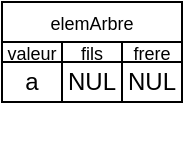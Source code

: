 <mxfile version="13.1.3" type="device" pages="6"><diagram id="HeRmqzddbos5Yui73Diu" name="Exemple elemArbre"><mxGraphModel dx="686" dy="608" grid="1" gridSize="10" guides="1" tooltips="1" connect="1" arrows="1" fold="1" page="1" pageScale="1" pageWidth="827" pageHeight="1169" math="0" shadow="0"><root><mxCell id="mjXLvaRcr-I3eXV1qhLe-0"/><mxCell id="mjXLvaRcr-I3eXV1qhLe-1" parent="mjXLvaRcr-I3eXV1qhLe-0"/><mxCell id="mjXLvaRcr-I3eXV1qhLe-16" value="" style="group" parent="mjXLvaRcr-I3eXV1qhLe-1" vertex="1" connectable="0"><mxGeometry x="240" y="160" width="90" height="70" as="geometry"/></mxCell><mxCell id="mjXLvaRcr-I3eXV1qhLe-2" value="&lt;font style=&quot;font-size: 9px&quot;&gt;elemArbre&lt;/font&gt;" style="rounded=0;whiteSpace=wrap;html=1;" parent="mjXLvaRcr-I3eXV1qhLe-16" vertex="1"><mxGeometry width="90" height="20" as="geometry"/></mxCell><mxCell id="mjXLvaRcr-I3eXV1qhLe-12" value="" style="group" parent="mjXLvaRcr-I3eXV1qhLe-16" vertex="1" connectable="0"><mxGeometry y="30" width="90" height="20" as="geometry"/></mxCell><mxCell id="mjXLvaRcr-I3eXV1qhLe-13" value="a" style="rounded=0;whiteSpace=wrap;html=1;" parent="mjXLvaRcr-I3eXV1qhLe-12" vertex="1"><mxGeometry width="30" height="20" as="geometry"/></mxCell><mxCell id="mjXLvaRcr-I3eXV1qhLe-14" value="NUL" style="rounded=0;whiteSpace=wrap;html=1;" parent="mjXLvaRcr-I3eXV1qhLe-12" vertex="1"><mxGeometry x="30" width="30" height="20" as="geometry"/></mxCell><mxCell id="mjXLvaRcr-I3eXV1qhLe-15" value="NUL" style="rounded=0;whiteSpace=wrap;html=1;" parent="mjXLvaRcr-I3eXV1qhLe-12" vertex="1"><mxGeometry x="60" width="30" height="20" as="geometry"/></mxCell><mxCell id="mjXLvaRcr-I3eXV1qhLe-3" value="&lt;font style=&quot;font-size: 9px&quot;&gt;valeur&lt;/font&gt;" style="rounded=0;whiteSpace=wrap;html=1;" parent="mjXLvaRcr-I3eXV1qhLe-16" vertex="1"><mxGeometry y="20" width="30" height="10" as="geometry"/></mxCell><mxCell id="mjXLvaRcr-I3eXV1qhLe-5" value="&lt;font style=&quot;font-size: 9px&quot;&gt;fils&lt;/font&gt;" style="rounded=0;whiteSpace=wrap;html=1;" parent="mjXLvaRcr-I3eXV1qhLe-16" vertex="1"><mxGeometry x="30" y="20" width="30" height="10" as="geometry"/></mxCell><mxCell id="CZzN-adtH1qYed_I6lQZ-7" value="&lt;font style=&quot;font-size: 9px&quot;&gt;frere&lt;/font&gt;" style="rounded=0;whiteSpace=wrap;html=1;" parent="mjXLvaRcr-I3eXV1qhLe-16" vertex="1"><mxGeometry x="60" y="20" width="30" height="10" as="geometry"/></mxCell></root></mxGraphModel></diagram><diagram id="lA_XQIXel-3cfIVZy8sZ" name="exemple arbre"><mxGraphModel dx="994" dy="751" grid="1" gridSize="10" guides="1" tooltips="1" connect="1" arrows="1" fold="1" page="1" pageScale="1" pageWidth="827" pageHeight="1169" math="0" shadow="0"><root><mxCell id="0"/><mxCell id="1" parent="0"/><mxCell id="CMqzD7Y0ol3QCL33V5Ag-44" value="" style="group" vertex="1" connectable="0" parent="1"><mxGeometry x="240" y="110" width="110" height="70" as="geometry"/></mxCell><mxCell id="CMqzD7Y0ol3QCL33V5Ag-45" value="" style="rounded=0;whiteSpace=wrap;html=1;" vertex="1" parent="CMqzD7Y0ol3QCL33V5Ag-44"><mxGeometry x="10" width="20" height="20" as="geometry"/></mxCell><mxCell id="CMqzD7Y0ol3QCL33V5Ag-46" value="&lt;font style=&quot;font-size: 10px&quot;&gt;arbre&lt;/font&gt;" style="text;html=1;strokeColor=none;fillColor=none;align=center;verticalAlign=middle;whiteSpace=wrap;rounded=0;" vertex="1" parent="CMqzD7Y0ol3QCL33V5Ag-44"><mxGeometry y="20" width="40" height="10" as="geometry"/></mxCell><mxCell id="CMqzD7Y0ol3QCL33V5Ag-47" value="" style="group" vertex="1" connectable="0" parent="CMqzD7Y0ol3QCL33V5Ag-44"><mxGeometry x="50" width="60" height="20" as="geometry"/></mxCell><mxCell id="CMqzD7Y0ol3QCL33V5Ag-48" value="&lt;span style=&quot;background-color: transparent&quot;&gt;a&lt;/span&gt;" style="rounded=0;whiteSpace=wrap;html=1;" vertex="1" parent="CMqzD7Y0ol3QCL33V5Ag-47"><mxGeometry width="20" height="20" as="geometry"/></mxCell><mxCell id="CMqzD7Y0ol3QCL33V5Ag-49" value="" style="rounded=0;whiteSpace=wrap;html=1;" vertex="1" parent="CMqzD7Y0ol3QCL33V5Ag-47"><mxGeometry x="20" width="20" height="20" as="geometry"/></mxCell><mxCell id="CMqzD7Y0ol3QCL33V5Ag-50" value="" style="rounded=0;whiteSpace=wrap;html=1;" vertex="1" parent="CMqzD7Y0ol3QCL33V5Ag-47"><mxGeometry x="40" width="20" height="20" as="geometry"/></mxCell><mxCell id="CMqzD7Y0ol3QCL33V5Ag-51" style="edgeStyle=orthogonalEdgeStyle;rounded=0;orthogonalLoop=1;jettySize=auto;html=1;exitX=1;exitY=0.5;exitDx=0;exitDy=0;entryX=0;entryY=0.5;entryDx=0;entryDy=0;" edge="1" parent="CMqzD7Y0ol3QCL33V5Ag-44" source="CMqzD7Y0ol3QCL33V5Ag-45" target="CMqzD7Y0ol3QCL33V5Ag-48"><mxGeometry relative="1" as="geometry"/></mxCell><mxCell id="CMqzD7Y0ol3QCL33V5Ag-52" value="" style="group;" vertex="1" connectable="0" parent="CMqzD7Y0ol3QCL33V5Ag-44"><mxGeometry x="70" y="40" width="60" height="20" as="geometry"/></mxCell><mxCell id="CMqzD7Y0ol3QCL33V5Ag-53" value="b" style="rounded=0;whiteSpace=wrap;html=1;" vertex="1" parent="CMqzD7Y0ol3QCL33V5Ag-52"><mxGeometry width="20" height="20" as="geometry"/></mxCell><mxCell id="CMqzD7Y0ol3QCL33V5Ag-54" value="" style="rounded=0;whiteSpace=wrap;html=1;" vertex="1" parent="CMqzD7Y0ol3QCL33V5Ag-52"><mxGeometry x="20" width="20" height="20" as="geometry"/></mxCell><mxCell id="CMqzD7Y0ol3QCL33V5Ag-55" value="&lt;font size=&quot;1&quot;&gt;NUL&lt;/font&gt;" style="rounded=0;whiteSpace=wrap;html=1;" vertex="1" parent="CMqzD7Y0ol3QCL33V5Ag-52"><mxGeometry x="40" width="20" height="20" as="geometry"/></mxCell><mxCell id="CMqzD7Y0ol3QCL33V5Ag-56" style="edgeStyle=orthogonalEdgeStyle;rounded=0;orthogonalLoop=1;jettySize=auto;html=1;exitX=0.5;exitY=1;exitDx=0;exitDy=0;" edge="1" parent="1" source="CMqzD7Y0ol3QCL33V5Ag-49"><mxGeometry relative="1" as="geometry"><mxPoint x="320" y="150" as="targetPoint"/></mxGeometry></mxCell><mxCell id="CMqzD7Y0ol3QCL33V5Ag-57" value="" style="group;fillColor=#d5e8d4;strokeColor=#82b366;" vertex="1" connectable="0" parent="1"><mxGeometry x="330" y="190" width="60" height="20" as="geometry"/></mxCell><mxCell id="CMqzD7Y0ol3QCL33V5Ag-58" value="k" style="rounded=0;whiteSpace=wrap;html=1;" vertex="1" parent="CMqzD7Y0ol3QCL33V5Ag-57"><mxGeometry width="20" height="20" as="geometry"/></mxCell><mxCell id="CMqzD7Y0ol3QCL33V5Ag-59" value="" style="rounded=0;whiteSpace=wrap;html=1;" vertex="1" parent="CMqzD7Y0ol3QCL33V5Ag-57"><mxGeometry x="20" width="20" height="20" as="geometry"/></mxCell><mxCell id="CMqzD7Y0ol3QCL33V5Ag-60" value="" style="rounded=0;whiteSpace=wrap;html=1;" vertex="1" parent="CMqzD7Y0ol3QCL33V5Ag-57"><mxGeometry x="40" width="20" height="20" as="geometry"/></mxCell><mxCell id="CMqzD7Y0ol3QCL33V5Ag-61" style="edgeStyle=orthogonalEdgeStyle;rounded=0;orthogonalLoop=1;jettySize=auto;html=1;exitX=0.5;exitY=1;exitDx=0;exitDy=0;entryX=0.5;entryY=0;entryDx=0;entryDy=0;" edge="1" parent="1" source="CMqzD7Y0ol3QCL33V5Ag-54" target="CMqzD7Y0ol3QCL33V5Ag-58"><mxGeometry relative="1" as="geometry"/></mxCell><mxCell id="CMqzD7Y0ol3QCL33V5Ag-62" value="" style="group;fillColor=#d5e8d4;strokeColor=#82b366;" vertex="1" connectable="0" parent="1"><mxGeometry x="350" y="230" width="60" height="20" as="geometry"/></mxCell><mxCell id="CMqzD7Y0ol3QCL33V5Ag-63" value="h" style="rounded=0;whiteSpace=wrap;html=1;" vertex="1" parent="CMqzD7Y0ol3QCL33V5Ag-62"><mxGeometry width="20" height="20" as="geometry"/></mxCell><mxCell id="CMqzD7Y0ol3QCL33V5Ag-64" value="&lt;font style=&quot;font-size: 10px&quot;&gt;NUL&lt;/font&gt;" style="rounded=0;whiteSpace=wrap;html=1;" vertex="1" parent="CMqzD7Y0ol3QCL33V5Ag-62"><mxGeometry x="20" width="20" height="20" as="geometry"/></mxCell><mxCell id="CMqzD7Y0ol3QCL33V5Ag-65" value="" style="rounded=0;whiteSpace=wrap;html=1;" vertex="1" parent="CMqzD7Y0ol3QCL33V5Ag-62"><mxGeometry x="40" width="20" height="20" as="geometry"/></mxCell><mxCell id="CMqzD7Y0ol3QCL33V5Ag-66" value="" style="group;fillColor=#d5e8d4;strokeColor=#82b366;" vertex="1" connectable="0" parent="1"><mxGeometry x="430" y="230" width="60" height="20" as="geometry"/></mxCell><mxCell id="CMqzD7Y0ol3QCL33V5Ag-67" value="u" style="rounded=0;whiteSpace=wrap;html=1;" vertex="1" parent="CMqzD7Y0ol3QCL33V5Ag-66"><mxGeometry width="20" height="20" as="geometry"/></mxCell><mxCell id="CMqzD7Y0ol3QCL33V5Ag-68" value="&lt;font size=&quot;1&quot;&gt;NUL&lt;/font&gt;" style="rounded=0;whiteSpace=wrap;html=1;" vertex="1" parent="CMqzD7Y0ol3QCL33V5Ag-66"><mxGeometry x="20" width="20" height="20" as="geometry"/></mxCell><mxCell id="CMqzD7Y0ol3QCL33V5Ag-69" value="&lt;font size=&quot;1&quot;&gt;NUL&lt;/font&gt;" style="rounded=0;whiteSpace=wrap;html=1;" vertex="1" parent="CMqzD7Y0ol3QCL33V5Ag-66"><mxGeometry x="40" width="20" height="20" as="geometry"/></mxCell><mxCell id="CMqzD7Y0ol3QCL33V5Ag-70" style="edgeStyle=orthogonalEdgeStyle;rounded=0;orthogonalLoop=1;jettySize=auto;html=1;exitX=0.5;exitY=1;exitDx=0;exitDy=0;entryX=0.5;entryY=0;entryDx=0;entryDy=0;" edge="1" parent="1" source="CMqzD7Y0ol3QCL33V5Ag-59" target="CMqzD7Y0ol3QCL33V5Ag-63"><mxGeometry relative="1" as="geometry"/></mxCell><mxCell id="CMqzD7Y0ol3QCL33V5Ag-71" style="edgeStyle=orthogonalEdgeStyle;rounded=0;orthogonalLoop=1;jettySize=auto;html=1;exitX=1;exitY=0.5;exitDx=0;exitDy=0;entryX=0;entryY=0.5;entryDx=0;entryDy=0;" edge="1" parent="1" source="CMqzD7Y0ol3QCL33V5Ag-65" target="CMqzD7Y0ol3QCL33V5Ag-67"><mxGeometry relative="1" as="geometry"/></mxCell><mxCell id="CMqzD7Y0ol3QCL33V5Ag-72" value="" style="group;fillColor=#d5e8d4;strokeColor=#82b366;" vertex="1" connectable="0" parent="1"><mxGeometry x="410" y="190" width="60" height="20" as="geometry"/></mxCell><mxCell id="CMqzD7Y0ol3QCL33V5Ag-73" value="z" style="rounded=0;whiteSpace=wrap;html=1;" vertex="1" parent="CMqzD7Y0ol3QCL33V5Ag-72"><mxGeometry width="20" height="20" as="geometry"/></mxCell><mxCell id="CMqzD7Y0ol3QCL33V5Ag-74" value="&lt;font size=&quot;1&quot;&gt;NUL&lt;/font&gt;" style="rounded=0;whiteSpace=wrap;html=1;" vertex="1" parent="CMqzD7Y0ol3QCL33V5Ag-72"><mxGeometry x="20" width="20" height="20" as="geometry"/></mxCell><mxCell id="CMqzD7Y0ol3QCL33V5Ag-75" value="&lt;font size=&quot;1&quot;&gt;NUL&lt;/font&gt;" style="rounded=0;whiteSpace=wrap;html=1;" vertex="1" parent="CMqzD7Y0ol3QCL33V5Ag-72"><mxGeometry x="40" width="20" height="20" as="geometry"/></mxCell><mxCell id="CMqzD7Y0ol3QCL33V5Ag-76" style="edgeStyle=orthogonalEdgeStyle;rounded=0;orthogonalLoop=1;jettySize=auto;html=1;exitX=1;exitY=0.5;exitDx=0;exitDy=0;entryX=0;entryY=0.5;entryDx=0;entryDy=0;" edge="1" parent="1" source="CMqzD7Y0ol3QCL33V5Ag-60" target="CMqzD7Y0ol3QCL33V5Ag-73"><mxGeometry relative="1" as="geometry"/></mxCell><mxCell id="CMqzD7Y0ol3QCL33V5Ag-77" value="" style="group;" vertex="1" connectable="0" parent="1"><mxGeometry x="400" y="110" width="60" height="20" as="geometry"/></mxCell><mxCell id="CMqzD7Y0ol3QCL33V5Ag-78" value="f" style="rounded=0;whiteSpace=wrap;html=1;" vertex="1" parent="CMqzD7Y0ol3QCL33V5Ag-77"><mxGeometry width="20" height="20" as="geometry"/></mxCell><mxCell id="CMqzD7Y0ol3QCL33V5Ag-79" value="" style="rounded=0;whiteSpace=wrap;html=1;" vertex="1" parent="CMqzD7Y0ol3QCL33V5Ag-77"><mxGeometry x="20" width="20" height="20" as="geometry"/></mxCell><mxCell id="CMqzD7Y0ol3QCL33V5Ag-80" value="&lt;font size=&quot;1&quot;&gt;NUL&lt;/font&gt;" style="rounded=0;whiteSpace=wrap;html=1;" vertex="1" parent="CMqzD7Y0ol3QCL33V5Ag-77"><mxGeometry x="40" width="20" height="20" as="geometry"/></mxCell><mxCell id="CMqzD7Y0ol3QCL33V5Ag-81" style="edgeStyle=orthogonalEdgeStyle;rounded=0;orthogonalLoop=1;jettySize=auto;html=1;exitX=1;exitY=0.5;exitDx=0;exitDy=0;entryX=0;entryY=0.5;entryDx=0;entryDy=0;" edge="1" parent="1" source="CMqzD7Y0ol3QCL33V5Ag-50" target="CMqzD7Y0ol3QCL33V5Ag-78"><mxGeometry relative="1" as="geometry"/></mxCell><mxCell id="CMqzD7Y0ol3QCL33V5Ag-82" value="" style="group;" vertex="1" connectable="0" parent="1"><mxGeometry x="420" y="150" width="60" height="20" as="geometry"/></mxCell><mxCell id="CMqzD7Y0ol3QCL33V5Ag-83" value="m" style="rounded=0;whiteSpace=wrap;html=1;" vertex="1" parent="CMqzD7Y0ol3QCL33V5Ag-82"><mxGeometry width="20" height="20" as="geometry"/></mxCell><mxCell id="CMqzD7Y0ol3QCL33V5Ag-84" value="&lt;font size=&quot;1&quot;&gt;NUL&lt;/font&gt;" style="rounded=0;whiteSpace=wrap;html=1;" vertex="1" parent="CMqzD7Y0ol3QCL33V5Ag-82"><mxGeometry x="20" width="20" height="20" as="geometry"/></mxCell><mxCell id="CMqzD7Y0ol3QCL33V5Ag-85" value="&lt;font size=&quot;1&quot;&gt;NUL&lt;/font&gt;" style="rounded=0;whiteSpace=wrap;html=1;" vertex="1" parent="CMqzD7Y0ol3QCL33V5Ag-82"><mxGeometry x="40" width="20" height="20" as="geometry"/></mxCell><mxCell id="CMqzD7Y0ol3QCL33V5Ag-86" style="edgeStyle=orthogonalEdgeStyle;rounded=0;orthogonalLoop=1;jettySize=auto;html=1;exitX=0.5;exitY=1;exitDx=0;exitDy=0;entryX=0.5;entryY=0;entryDx=0;entryDy=0;" edge="1" parent="1" source="CMqzD7Y0ol3QCL33V5Ag-79" target="CMqzD7Y0ol3QCL33V5Ag-83"><mxGeometry relative="1" as="geometry"/></mxCell></root></mxGraphModel></diagram><diagram id="PsEkT6iiCUpASD01OPjf" name="CreerArbre"><mxGraphModel dx="828" dy="626" grid="1" gridSize="10" guides="1" tooltips="1" connect="1" arrows="1" fold="1" page="1" pageScale="1" pageWidth="827" pageHeight="1169" math="0" shadow="0"><root><mxCell id="KnZue_mZ9fgKNfmXGVBT-0"/><mxCell id="KnZue_mZ9fgKNfmXGVBT-1" parent="KnZue_mZ9fgKNfmXGVBT-0"/><mxCell id="u8-si4ZEhjmMIsgMdBLl-18" value="" style="group" parent="KnZue_mZ9fgKNfmXGVBT-1" vertex="1" connectable="0"><mxGeometry x="280" y="62.5" width="180" height="10" as="geometry"/></mxCell><mxCell id="u8-si4ZEhjmMIsgMdBLl-0" value="a" style="rounded=0;whiteSpace=wrap;html=1;" parent="u8-si4ZEhjmMIsgMdBLl-18" vertex="1"><mxGeometry width="10" height="10" as="geometry"/></mxCell><mxCell id="u8-si4ZEhjmMIsgMdBLl-1" value="*" style="rounded=0;whiteSpace=wrap;html=1;" parent="u8-si4ZEhjmMIsgMdBLl-18" vertex="1"><mxGeometry x="10" width="10" height="10" as="geometry"/></mxCell><mxCell id="u8-si4ZEhjmMIsgMdBLl-2" value="b" style="rounded=0;whiteSpace=wrap;html=1;" parent="u8-si4ZEhjmMIsgMdBLl-18" vertex="1"><mxGeometry x="20" width="10" height="10" as="geometry"/></mxCell><mxCell id="u8-si4ZEhjmMIsgMdBLl-3" value="(" style="rounded=0;whiteSpace=wrap;html=1;" parent="u8-si4ZEhjmMIsgMdBLl-18" vertex="1"><mxGeometry x="40" width="10" height="10" as="geometry"/></mxCell><mxCell id="u8-si4ZEhjmMIsgMdBLl-4" value="k" style="rounded=0;whiteSpace=wrap;html=1;" parent="u8-si4ZEhjmMIsgMdBLl-18" vertex="1"><mxGeometry x="50" width="10" height="10" as="geometry"/></mxCell><mxCell id="u8-si4ZEhjmMIsgMdBLl-5" value="*" style="rounded=0;whiteSpace=wrap;html=1;" parent="u8-si4ZEhjmMIsgMdBLl-18" vertex="1"><mxGeometry x="60" width="10" height="10" as="geometry"/></mxCell><mxCell id="u8-si4ZEhjmMIsgMdBLl-6" value="(" style="rounded=0;whiteSpace=wrap;html=1;" parent="u8-si4ZEhjmMIsgMdBLl-18" vertex="1"><mxGeometry x="70" width="10" height="10" as="geometry"/></mxCell><mxCell id="u8-si4ZEhjmMIsgMdBLl-7" value="h" style="rounded=0;whiteSpace=wrap;html=1;" parent="u8-si4ZEhjmMIsgMdBLl-18" vertex="1"><mxGeometry x="80" width="10" height="10" as="geometry"/></mxCell><mxCell id="u8-si4ZEhjmMIsgMdBLl-8" value="+" style="rounded=0;whiteSpace=wrap;html=1;" parent="u8-si4ZEhjmMIsgMdBLl-18" vertex="1"><mxGeometry x="90" width="10" height="10" as="geometry"/></mxCell><mxCell id="u8-si4ZEhjmMIsgMdBLl-9" value="u" style="rounded=0;whiteSpace=wrap;html=1;" parent="u8-si4ZEhjmMIsgMdBLl-18" vertex="1"><mxGeometry x="100" width="10" height="10" as="geometry"/></mxCell><mxCell id="u8-si4ZEhjmMIsgMdBLl-10" value=")" style="rounded=0;whiteSpace=wrap;html=1;" parent="u8-si4ZEhjmMIsgMdBLl-18" vertex="1"><mxGeometry x="110" width="10" height="10" as="geometry"/></mxCell><mxCell id="u8-si4ZEhjmMIsgMdBLl-11" value="+" style="rounded=0;whiteSpace=wrap;html=1;" parent="u8-si4ZEhjmMIsgMdBLl-18" vertex="1"><mxGeometry x="120" width="10" height="10" as="geometry"/></mxCell><mxCell id="u8-si4ZEhjmMIsgMdBLl-12" value="z" style="rounded=0;whiteSpace=wrap;html=1;" parent="u8-si4ZEhjmMIsgMdBLl-18" vertex="1"><mxGeometry x="130" width="10" height="10" as="geometry"/></mxCell><mxCell id="u8-si4ZEhjmMIsgMdBLl-13" value=")" style="rounded=0;whiteSpace=wrap;html=1;" parent="u8-si4ZEhjmMIsgMdBLl-18" vertex="1"><mxGeometry x="140" width="10" height="10" as="geometry"/></mxCell><mxCell id="u8-si4ZEhjmMIsgMdBLl-14" value="+" style="rounded=0;whiteSpace=wrap;html=1;" parent="u8-si4ZEhjmMIsgMdBLl-18" vertex="1"><mxGeometry x="150" width="10" height="10" as="geometry"/></mxCell><mxCell id="u8-si4ZEhjmMIsgMdBLl-15" value="f" style="rounded=0;whiteSpace=wrap;html=1;" parent="u8-si4ZEhjmMIsgMdBLl-18" vertex="1"><mxGeometry x="160" width="10" height="10" as="geometry"/></mxCell><mxCell id="u8-si4ZEhjmMIsgMdBLl-16" value="*" style="rounded=0;whiteSpace=wrap;html=1;" parent="u8-si4ZEhjmMIsgMdBLl-18" vertex="1"><mxGeometry x="170" width="10" height="10" as="geometry"/></mxCell><mxCell id="u8-si4ZEhjmMIsgMdBLl-17" value="m" style="rounded=0;whiteSpace=wrap;html=1;" parent="u8-si4ZEhjmMIsgMdBLl-18" vertex="1"><mxGeometry x="180" width="10" height="10" as="geometry"/></mxCell><mxCell id="4Xpe251F-DADORN0Dnhy-150" value="*" style="rounded=0;whiteSpace=wrap;html=1;" parent="u8-si4ZEhjmMIsgMdBLl-18" vertex="1"><mxGeometry x="30" width="10" height="10" as="geometry"/></mxCell><mxCell id="u8-si4ZEhjmMIsgMdBLl-23" style="edgeStyle=orthogonalEdgeStyle;rounded=0;orthogonalLoop=1;jettySize=auto;html=1;exitX=1;exitY=0.5;exitDx=0;exitDy=0;entryX=0;entryY=0.5;entryDx=0;entryDy=0;" parent="KnZue_mZ9fgKNfmXGVBT-1" source="u8-si4ZEhjmMIsgMdBLl-22" target="u8-si4ZEhjmMIsgMdBLl-0" edge="1"><mxGeometry relative="1" as="geometry"/></mxCell><mxCell id="u8-si4ZEhjmMIsgMdBLl-22" value="" style="rounded=0;whiteSpace=wrap;html=1;" parent="KnZue_mZ9fgKNfmXGVBT-1" vertex="1"><mxGeometry x="240" y="57.5" width="20" height="20" as="geometry"/></mxCell><mxCell id="u8-si4ZEhjmMIsgMdBLl-24" value="&lt;font style=&quot;font-size: 10px&quot;&gt;notation&lt;/font&gt;" style="text;html=1;strokeColor=none;fillColor=none;align=center;verticalAlign=middle;whiteSpace=wrap;rounded=0;" parent="KnZue_mZ9fgKNfmXGVBT-1" vertex="1"><mxGeometry x="240" y="77.5" width="20" height="5" as="geometry"/></mxCell><mxCell id="4Xpe251F-DADORN0Dnhy-14" value="&lt;h1 style=&quot;font-size: 16px&quot;&gt;Initialisation&lt;br&gt;&lt;/h1&gt;&lt;p style=&quot;font-size: 10px&quot;&gt;&lt;font style=&quot;font-size: 10px&quot;&gt;On créer le pointeur sur l'arbre que l'on retourne à la fin de la fonction&lt;/font&gt;&lt;/p&gt;&lt;p style=&quot;font-size: 11px&quot;&gt;&lt;font style=&quot;font-size: 10px&quot;&gt;On créer le première élément de l'arbre&lt;/font&gt;&lt;/p&gt;&lt;p style=&quot;font-size: 10px&quot;&gt;&lt;font style=&quot;font-size: 10px&quot;&gt;On créer le pointeur qui parcourra l'arbre pour le créer&lt;/font&gt;&lt;/p&gt;&lt;p style=&quot;font-size: 10px&quot;&gt;&lt;font style=&quot;font-size: 10px&quot;&gt;On empile le premier élément&lt;/font&gt;&lt;br&gt;&lt;/p&gt;" style="text;html=1;strokeColor=none;fillColor=none;spacing=5;spacingTop=-20;whiteSpace=wrap;overflow=hidden;rounded=0;" parent="KnZue_mZ9fgKNfmXGVBT-1" vertex="1"><mxGeometry y="132.5" width="190" height="130" as="geometry"/></mxCell><mxCell id="4Xpe251F-DADORN0Dnhy-15" value="" style="group" parent="KnZue_mZ9fgKNfmXGVBT-1" vertex="1" connectable="0"><mxGeometry x="200" y="192.5" width="110" height="70" as="geometry"/></mxCell><mxCell id="u8-si4ZEhjmMIsgMdBLl-27" value="" style="rounded=0;whiteSpace=wrap;html=1;" parent="4Xpe251F-DADORN0Dnhy-15" vertex="1"><mxGeometry x="10" width="20" height="20" as="geometry"/></mxCell><mxCell id="4Xpe251F-DADORN0Dnhy-2" value="&lt;font style=&quot;font-size: 10px&quot;&gt;arbre&lt;/font&gt;" style="text;html=1;strokeColor=none;fillColor=none;align=center;verticalAlign=middle;whiteSpace=wrap;rounded=0;" parent="4Xpe251F-DADORN0Dnhy-15" vertex="1"><mxGeometry y="20" width="40" height="10" as="geometry"/></mxCell><mxCell id="4Xpe251F-DADORN0Dnhy-7" value="" style="group" parent="4Xpe251F-DADORN0Dnhy-15" vertex="1" connectable="0"><mxGeometry x="50" width="60" height="20" as="geometry"/></mxCell><mxCell id="4Xpe251F-DADORN0Dnhy-4" value="" style="rounded=0;whiteSpace=wrap;html=1;" parent="4Xpe251F-DADORN0Dnhy-7" vertex="1"><mxGeometry width="20" height="20" as="geometry"/></mxCell><mxCell id="4Xpe251F-DADORN0Dnhy-5" value="" style="rounded=0;whiteSpace=wrap;html=1;" parent="4Xpe251F-DADORN0Dnhy-7" vertex="1"><mxGeometry x="20" width="20" height="20" as="geometry"/></mxCell><mxCell id="4Xpe251F-DADORN0Dnhy-6" value="" style="rounded=0;whiteSpace=wrap;html=1;" parent="4Xpe251F-DADORN0Dnhy-7" vertex="1"><mxGeometry x="40" width="20" height="20" as="geometry"/></mxCell><mxCell id="4Xpe251F-DADORN0Dnhy-9" style="edgeStyle=orthogonalEdgeStyle;rounded=0;orthogonalLoop=1;jettySize=auto;html=1;exitX=1;exitY=0.5;exitDx=0;exitDy=0;entryX=0;entryY=0.5;entryDx=0;entryDy=0;" parent="4Xpe251F-DADORN0Dnhy-15" source="u8-si4ZEhjmMIsgMdBLl-27" target="4Xpe251F-DADORN0Dnhy-4" edge="1"><mxGeometry relative="1" as="geometry"/></mxCell><mxCell id="4Xpe251F-DADORN0Dnhy-12" style="edgeStyle=orthogonalEdgeStyle;rounded=0;orthogonalLoop=1;jettySize=auto;html=1;exitX=0.5;exitY=0;exitDx=0;exitDy=0;entryX=0.5;entryY=1;entryDx=0;entryDy=0;" parent="4Xpe251F-DADORN0Dnhy-15" source="4Xpe251F-DADORN0Dnhy-10" target="4Xpe251F-DADORN0Dnhy-4" edge="1"><mxGeometry relative="1" as="geometry"/></mxCell><mxCell id="4Xpe251F-DADORN0Dnhy-10" value="" style="rounded=0;whiteSpace=wrap;html=1;" parent="4Xpe251F-DADORN0Dnhy-15" vertex="1"><mxGeometry x="50" y="40" width="20" height="20" as="geometry"/></mxCell><mxCell id="4Xpe251F-DADORN0Dnhy-11" value="cour" style="text;html=1;strokeColor=none;fillColor=none;align=center;verticalAlign=middle;whiteSpace=wrap;rounded=0;" parent="4Xpe251F-DADORN0Dnhy-15" vertex="1"><mxGeometry x="40" y="60" width="40" height="10" as="geometry"/></mxCell><mxCell id="4Xpe251F-DADORN0Dnhy-16" value="&lt;h1&gt;&lt;font style=&quot;font-size: 16px&quot;&gt;En entrée&lt;/font&gt;&lt;/h1&gt;&lt;p style=&quot;font-size: 10px&quot;&gt;chaine de caractère contenant la représentation canonique de l'arbre que l'on souhaite créer&lt;br&gt;&lt;/p&gt;" style="text;html=1;strokeColor=none;fillColor=none;spacing=5;spacingTop=-20;whiteSpace=wrap;overflow=hidden;rounded=0;" parent="KnZue_mZ9fgKNfmXGVBT-1" vertex="1"><mxGeometry y="10" width="190" height="120" as="geometry"/></mxCell><mxCell id="4Xpe251F-DADORN0Dnhy-17" value="" style="group" parent="KnZue_mZ9fgKNfmXGVBT-1" vertex="1" connectable="0"><mxGeometry x="250" y="147.5" width="190" height="10" as="geometry"/></mxCell><mxCell id="4Xpe251F-DADORN0Dnhy-18" value="a" style="rounded=0;whiteSpace=wrap;html=1;" parent="4Xpe251F-DADORN0Dnhy-17" vertex="1"><mxGeometry width="10" height="10" as="geometry"/></mxCell><mxCell id="4Xpe251F-DADORN0Dnhy-19" value="*" style="rounded=0;whiteSpace=wrap;html=1;" parent="4Xpe251F-DADORN0Dnhy-17" vertex="1"><mxGeometry x="10" width="10" height="10" as="geometry"/></mxCell><mxCell id="4Xpe251F-DADORN0Dnhy-20" value="b" style="rounded=0;whiteSpace=wrap;html=1;" parent="4Xpe251F-DADORN0Dnhy-17" vertex="1"><mxGeometry x="20" width="10" height="10" as="geometry"/></mxCell><mxCell id="4Xpe251F-DADORN0Dnhy-21" value="(" style="rounded=0;whiteSpace=wrap;html=1;" parent="4Xpe251F-DADORN0Dnhy-17" vertex="1"><mxGeometry x="40" width="10" height="10" as="geometry"/></mxCell><mxCell id="4Xpe251F-DADORN0Dnhy-22" value="k" style="rounded=0;whiteSpace=wrap;html=1;" parent="4Xpe251F-DADORN0Dnhy-17" vertex="1"><mxGeometry x="50" width="10" height="10" as="geometry"/></mxCell><mxCell id="4Xpe251F-DADORN0Dnhy-23" value="*" style="rounded=0;whiteSpace=wrap;html=1;" parent="4Xpe251F-DADORN0Dnhy-17" vertex="1"><mxGeometry x="60" width="10" height="10" as="geometry"/></mxCell><mxCell id="4Xpe251F-DADORN0Dnhy-24" value="(" style="rounded=0;whiteSpace=wrap;html=1;" parent="4Xpe251F-DADORN0Dnhy-17" vertex="1"><mxGeometry x="70" width="10" height="10" as="geometry"/></mxCell><mxCell id="4Xpe251F-DADORN0Dnhy-25" value="h" style="rounded=0;whiteSpace=wrap;html=1;" parent="4Xpe251F-DADORN0Dnhy-17" vertex="1"><mxGeometry x="80" width="10" height="10" as="geometry"/></mxCell><mxCell id="4Xpe251F-DADORN0Dnhy-26" value="+" style="rounded=0;whiteSpace=wrap;html=1;" parent="4Xpe251F-DADORN0Dnhy-17" vertex="1"><mxGeometry x="90" width="10" height="10" as="geometry"/></mxCell><mxCell id="4Xpe251F-DADORN0Dnhy-27" value="u" style="rounded=0;whiteSpace=wrap;html=1;" parent="4Xpe251F-DADORN0Dnhy-17" vertex="1"><mxGeometry x="100" width="10" height="10" as="geometry"/></mxCell><mxCell id="4Xpe251F-DADORN0Dnhy-28" value=")" style="rounded=0;whiteSpace=wrap;html=1;" parent="4Xpe251F-DADORN0Dnhy-17" vertex="1"><mxGeometry x="110" width="10" height="10" as="geometry"/></mxCell><mxCell id="4Xpe251F-DADORN0Dnhy-29" value="+" style="rounded=0;whiteSpace=wrap;html=1;" parent="4Xpe251F-DADORN0Dnhy-17" vertex="1"><mxGeometry x="120" width="10" height="10" as="geometry"/></mxCell><mxCell id="4Xpe251F-DADORN0Dnhy-30" value="z" style="rounded=0;whiteSpace=wrap;html=1;" parent="4Xpe251F-DADORN0Dnhy-17" vertex="1"><mxGeometry x="130" width="10" height="10" as="geometry"/></mxCell><mxCell id="4Xpe251F-DADORN0Dnhy-31" value=")" style="rounded=0;whiteSpace=wrap;html=1;" parent="4Xpe251F-DADORN0Dnhy-17" vertex="1"><mxGeometry x="140" width="10" height="10" as="geometry"/></mxCell><mxCell id="4Xpe251F-DADORN0Dnhy-32" value="+" style="rounded=0;whiteSpace=wrap;html=1;" parent="4Xpe251F-DADORN0Dnhy-17" vertex="1"><mxGeometry x="150" width="10" height="10" as="geometry"/></mxCell><mxCell id="4Xpe251F-DADORN0Dnhy-33" value="f" style="rounded=0;whiteSpace=wrap;html=1;" parent="4Xpe251F-DADORN0Dnhy-17" vertex="1"><mxGeometry x="160" width="10" height="10" as="geometry"/></mxCell><mxCell id="4Xpe251F-DADORN0Dnhy-34" value="*" style="rounded=0;whiteSpace=wrap;html=1;" parent="4Xpe251F-DADORN0Dnhy-17" vertex="1"><mxGeometry x="170" width="10" height="10" as="geometry"/></mxCell><mxCell id="4Xpe251F-DADORN0Dnhy-35" value="m" style="rounded=0;whiteSpace=wrap;html=1;" parent="4Xpe251F-DADORN0Dnhy-17" vertex="1"><mxGeometry x="180" width="10" height="10" as="geometry"/></mxCell><mxCell id="4Xpe251F-DADORN0Dnhy-55" value="(" style="rounded=0;whiteSpace=wrap;html=1;" parent="4Xpe251F-DADORN0Dnhy-17" vertex="1"><mxGeometry x="40" width="10" height="10" as="geometry"/></mxCell><mxCell id="4Xpe251F-DADORN0Dnhy-56" value="k" style="rounded=0;whiteSpace=wrap;html=1;" parent="4Xpe251F-DADORN0Dnhy-17" vertex="1"><mxGeometry x="50" width="10" height="10" as="geometry"/></mxCell><mxCell id="4Xpe251F-DADORN0Dnhy-57" value="*" style="rounded=0;whiteSpace=wrap;html=1;" parent="4Xpe251F-DADORN0Dnhy-17" vertex="1"><mxGeometry x="60" width="10" height="10" as="geometry"/></mxCell><mxCell id="4Xpe251F-DADORN0Dnhy-58" value="(" style="rounded=0;whiteSpace=wrap;html=1;" parent="4Xpe251F-DADORN0Dnhy-17" vertex="1"><mxGeometry x="70" width="10" height="10" as="geometry"/></mxCell><mxCell id="4Xpe251F-DADORN0Dnhy-59" value="h" style="rounded=0;whiteSpace=wrap;html=1;" parent="4Xpe251F-DADORN0Dnhy-17" vertex="1"><mxGeometry x="80" width="10" height="10" as="geometry"/></mxCell><mxCell id="4Xpe251F-DADORN0Dnhy-60" value="+" style="rounded=0;whiteSpace=wrap;html=1;" parent="4Xpe251F-DADORN0Dnhy-17" vertex="1"><mxGeometry x="90" width="10" height="10" as="geometry"/></mxCell><mxCell id="4Xpe251F-DADORN0Dnhy-61" value="u" style="rounded=0;whiteSpace=wrap;html=1;" parent="4Xpe251F-DADORN0Dnhy-17" vertex="1"><mxGeometry x="100" width="10" height="10" as="geometry"/></mxCell><mxCell id="4Xpe251F-DADORN0Dnhy-62" value=")" style="rounded=0;whiteSpace=wrap;html=1;" parent="4Xpe251F-DADORN0Dnhy-17" vertex="1"><mxGeometry x="110" width="10" height="10" as="geometry"/></mxCell><mxCell id="4Xpe251F-DADORN0Dnhy-63" value="+" style="rounded=0;whiteSpace=wrap;html=1;" parent="4Xpe251F-DADORN0Dnhy-17" vertex="1"><mxGeometry x="120" width="10" height="10" as="geometry"/></mxCell><mxCell id="4Xpe251F-DADORN0Dnhy-64" value="z" style="rounded=0;whiteSpace=wrap;html=1;" parent="4Xpe251F-DADORN0Dnhy-17" vertex="1"><mxGeometry x="130" width="10" height="10" as="geometry"/></mxCell><mxCell id="4Xpe251F-DADORN0Dnhy-65" value=")" style="rounded=0;whiteSpace=wrap;html=1;" parent="4Xpe251F-DADORN0Dnhy-17" vertex="1"><mxGeometry x="140" width="10" height="10" as="geometry"/></mxCell><mxCell id="4Xpe251F-DADORN0Dnhy-66" value="+" style="rounded=0;whiteSpace=wrap;html=1;" parent="4Xpe251F-DADORN0Dnhy-17" vertex="1"><mxGeometry x="150" width="10" height="10" as="geometry"/></mxCell><mxCell id="4Xpe251F-DADORN0Dnhy-67" value="f" style="rounded=0;whiteSpace=wrap;html=1;" parent="4Xpe251F-DADORN0Dnhy-17" vertex="1"><mxGeometry x="160" width="10" height="10" as="geometry"/></mxCell><mxCell id="4Xpe251F-DADORN0Dnhy-68" value="*" style="rounded=0;whiteSpace=wrap;html=1;" parent="4Xpe251F-DADORN0Dnhy-17" vertex="1"><mxGeometry x="170" width="10" height="10" as="geometry"/></mxCell><mxCell id="4Xpe251F-DADORN0Dnhy-69" value="m" style="rounded=0;whiteSpace=wrap;html=1;" parent="4Xpe251F-DADORN0Dnhy-17" vertex="1"><mxGeometry x="180" width="10" height="10" as="geometry"/></mxCell><mxCell id="4Xpe251F-DADORN0Dnhy-36" style="edgeStyle=orthogonalEdgeStyle;rounded=0;orthogonalLoop=1;jettySize=auto;html=1;exitX=1;exitY=0.5;exitDx=0;exitDy=0;entryX=0;entryY=0.5;entryDx=0;entryDy=0;" parent="KnZue_mZ9fgKNfmXGVBT-1" source="4Xpe251F-DADORN0Dnhy-37" target="4Xpe251F-DADORN0Dnhy-18" edge="1"><mxGeometry relative="1" as="geometry"/></mxCell><mxCell id="4Xpe251F-DADORN0Dnhy-37" value="" style="rounded=0;whiteSpace=wrap;html=1;" parent="KnZue_mZ9fgKNfmXGVBT-1" vertex="1"><mxGeometry x="210" y="142.5" width="20" height="20" as="geometry"/></mxCell><mxCell id="4Xpe251F-DADORN0Dnhy-38" value="&lt;font style=&quot;font-size: 10px&quot;&gt;notation&lt;/font&gt;" style="text;html=1;strokeColor=none;fillColor=none;align=center;verticalAlign=middle;whiteSpace=wrap;rounded=0;" parent="KnZue_mZ9fgKNfmXGVBT-1" vertex="1"><mxGeometry x="210" y="162.5" width="20" height="5" as="geometry"/></mxCell><mxCell id="4Xpe251F-DADORN0Dnhy-39" value="" style="html=1;shadow=0;dashed=0;align=center;verticalAlign=middle;shape=mxgraph.arrows2.arrow;dy=0.6;dx=40;direction=north;notch=0;" parent="KnZue_mZ9fgKNfmXGVBT-1" vertex="1"><mxGeometry x="250" y="160" width="10" height="10" as="geometry"/></mxCell><mxCell id="4Xpe251F-DADORN0Dnhy-40" value="" style="group" parent="KnZue_mZ9fgKNfmXGVBT-1" vertex="1" connectable="0"><mxGeometry x="200" y="192.5" width="110" height="70" as="geometry"/></mxCell><mxCell id="4Xpe251F-DADORN0Dnhy-41" value="" style="rounded=0;whiteSpace=wrap;html=1;" parent="4Xpe251F-DADORN0Dnhy-40" vertex="1"><mxGeometry x="10" width="20" height="20" as="geometry"/></mxCell><mxCell id="4Xpe251F-DADORN0Dnhy-42" value="&lt;font style=&quot;font-size: 10px&quot;&gt;arbre&lt;/font&gt;" style="text;html=1;strokeColor=none;fillColor=none;align=center;verticalAlign=middle;whiteSpace=wrap;rounded=0;" parent="4Xpe251F-DADORN0Dnhy-40" vertex="1"><mxGeometry y="20" width="40" height="10" as="geometry"/></mxCell><mxCell id="4Xpe251F-DADORN0Dnhy-43" value="" style="group" parent="4Xpe251F-DADORN0Dnhy-40" vertex="1" connectable="0"><mxGeometry x="50" width="60" height="20" as="geometry"/></mxCell><mxCell id="4Xpe251F-DADORN0Dnhy-44" value="" style="rounded=0;whiteSpace=wrap;html=1;" parent="4Xpe251F-DADORN0Dnhy-43" vertex="1"><mxGeometry width="20" height="20" as="geometry"/></mxCell><mxCell id="4Xpe251F-DADORN0Dnhy-45" value="&lt;font style=&quot;font-size: 9px&quot;&gt;NUL&lt;/font&gt;" style="rounded=0;whiteSpace=wrap;html=1;" parent="4Xpe251F-DADORN0Dnhy-43" vertex="1"><mxGeometry x="20" width="20" height="20" as="geometry"/></mxCell><mxCell id="4Xpe251F-DADORN0Dnhy-46" value="&lt;font size=&quot;1&quot;&gt;NUL&lt;/font&gt;" style="rounded=0;whiteSpace=wrap;html=1;" parent="4Xpe251F-DADORN0Dnhy-43" vertex="1"><mxGeometry x="40" width="20" height="20" as="geometry"/></mxCell><mxCell id="4Xpe251F-DADORN0Dnhy-47" style="edgeStyle=orthogonalEdgeStyle;rounded=0;orthogonalLoop=1;jettySize=auto;html=1;exitX=1;exitY=0.5;exitDx=0;exitDy=0;entryX=0;entryY=0.5;entryDx=0;entryDy=0;" parent="4Xpe251F-DADORN0Dnhy-40" source="4Xpe251F-DADORN0Dnhy-41" target="4Xpe251F-DADORN0Dnhy-44" edge="1"><mxGeometry relative="1" as="geometry"/></mxCell><mxCell id="4Xpe251F-DADORN0Dnhy-48" style="edgeStyle=orthogonalEdgeStyle;rounded=0;orthogonalLoop=1;jettySize=auto;html=1;exitX=0.5;exitY=0;exitDx=0;exitDy=0;entryX=0.5;entryY=1;entryDx=0;entryDy=0;" parent="4Xpe251F-DADORN0Dnhy-40" source="4Xpe251F-DADORN0Dnhy-49" target="4Xpe251F-DADORN0Dnhy-44" edge="1"><mxGeometry relative="1" as="geometry"/></mxCell><mxCell id="4Xpe251F-DADORN0Dnhy-49" value="" style="rounded=0;whiteSpace=wrap;html=1;" parent="4Xpe251F-DADORN0Dnhy-40" vertex="1"><mxGeometry x="50" y="40" width="20" height="20" as="geometry"/></mxCell><mxCell id="4Xpe251F-DADORN0Dnhy-50" value="cour" style="text;html=1;strokeColor=none;fillColor=none;align=center;verticalAlign=middle;whiteSpace=wrap;rounded=0;" parent="4Xpe251F-DADORN0Dnhy-40" vertex="1"><mxGeometry x="40" y="60" width="40" height="10" as="geometry"/></mxCell><mxCell id="4Xpe251F-DADORN0Dnhy-51" value="" style="group" parent="KnZue_mZ9fgKNfmXGVBT-1" vertex="1" connectable="0"><mxGeometry x="250" y="147.5" width="180" height="10" as="geometry"/></mxCell><mxCell id="4Xpe251F-DADORN0Dnhy-52" value="a" style="rounded=0;whiteSpace=wrap;html=1;" parent="4Xpe251F-DADORN0Dnhy-51" vertex="1"><mxGeometry width="10" height="10" as="geometry"/></mxCell><mxCell id="4Xpe251F-DADORN0Dnhy-53" value="*" style="rounded=0;whiteSpace=wrap;html=1;" parent="4Xpe251F-DADORN0Dnhy-51" vertex="1"><mxGeometry x="10" width="10" height="10" as="geometry"/></mxCell><mxCell id="4Xpe251F-DADORN0Dnhy-54" value="b" style="rounded=0;whiteSpace=wrap;html=1;" parent="4Xpe251F-DADORN0Dnhy-51" vertex="1"><mxGeometry x="20" width="10" height="10" as="geometry"/></mxCell><mxCell id="4Xpe251F-DADORN0Dnhy-151" value="*" style="rounded=0;whiteSpace=wrap;html=1;" parent="4Xpe251F-DADORN0Dnhy-51" vertex="1"><mxGeometry x="30" width="10" height="10" as="geometry"/></mxCell><mxCell id="4Xpe251F-DADORN0Dnhy-70" style="edgeStyle=orthogonalEdgeStyle;rounded=0;orthogonalLoop=1;jettySize=auto;html=1;exitX=1;exitY=0.5;exitDx=0;exitDy=0;entryX=0;entryY=0.5;entryDx=0;entryDy=0;" parent="KnZue_mZ9fgKNfmXGVBT-1" source="4Xpe251F-DADORN0Dnhy-71" target="4Xpe251F-DADORN0Dnhy-52" edge="1"><mxGeometry relative="1" as="geometry"/></mxCell><mxCell id="4Xpe251F-DADORN0Dnhy-71" value="" style="rounded=0;whiteSpace=wrap;html=1;" parent="KnZue_mZ9fgKNfmXGVBT-1" vertex="1"><mxGeometry x="210" y="142.5" width="20" height="20" as="geometry"/></mxCell><mxCell id="4Xpe251F-DADORN0Dnhy-72" value="&lt;font style=&quot;font-size: 10px&quot;&gt;notation&lt;/font&gt;" style="text;html=1;strokeColor=none;fillColor=none;align=center;verticalAlign=middle;whiteSpace=wrap;rounded=0;" parent="KnZue_mZ9fgKNfmXGVBT-1" vertex="1"><mxGeometry x="210" y="162.5" width="20" height="5" as="geometry"/></mxCell><mxCell id="4Xpe251F-DADORN0Dnhy-73" value="" style="html=1;shadow=0;dashed=0;align=center;verticalAlign=middle;shape=mxgraph.arrows2.arrow;dy=0.6;dx=40;direction=north;notch=0;" parent="KnZue_mZ9fgKNfmXGVBT-1" vertex="1"><mxGeometry x="250" y="160" width="10" height="10" as="geometry"/></mxCell><mxCell id="4Xpe251F-DADORN0Dnhy-74" value="" style="group" parent="KnZue_mZ9fgKNfmXGVBT-1" vertex="1" connectable="0"><mxGeometry x="40" y="380" width="110" height="70" as="geometry"/></mxCell><mxCell id="4Xpe251F-DADORN0Dnhy-75" value="" style="rounded=0;whiteSpace=wrap;html=1;" parent="4Xpe251F-DADORN0Dnhy-74" vertex="1"><mxGeometry x="10" width="20" height="20" as="geometry"/></mxCell><mxCell id="4Xpe251F-DADORN0Dnhy-76" value="&lt;font style=&quot;font-size: 10px&quot;&gt;arbre&lt;/font&gt;" style="text;html=1;strokeColor=none;fillColor=none;align=center;verticalAlign=middle;whiteSpace=wrap;rounded=0;" parent="4Xpe251F-DADORN0Dnhy-74" vertex="1"><mxGeometry y="20" width="40" height="10" as="geometry"/></mxCell><mxCell id="4Xpe251F-DADORN0Dnhy-77" value="" style="group" parent="4Xpe251F-DADORN0Dnhy-74" vertex="1" connectable="0"><mxGeometry x="50" width="60" height="20" as="geometry"/></mxCell><mxCell id="4Xpe251F-DADORN0Dnhy-78" value="a" style="rounded=0;whiteSpace=wrap;html=1;fillColor=#d5e8d4;strokeColor=#82b366;" parent="4Xpe251F-DADORN0Dnhy-77" vertex="1"><mxGeometry width="20" height="20" as="geometry"/></mxCell><mxCell id="4Xpe251F-DADORN0Dnhy-79" value="&lt;font size=&quot;1&quot;&gt;NUL&lt;/font&gt;" style="rounded=0;whiteSpace=wrap;html=1;" parent="4Xpe251F-DADORN0Dnhy-77" vertex="1"><mxGeometry x="20" width="20" height="20" as="geometry"/></mxCell><mxCell id="4Xpe251F-DADORN0Dnhy-80" value="&lt;font size=&quot;1&quot;&gt;NUL&lt;/font&gt;" style="rounded=0;whiteSpace=wrap;html=1;" parent="4Xpe251F-DADORN0Dnhy-77" vertex="1"><mxGeometry x="40" width="20" height="20" as="geometry"/></mxCell><mxCell id="4Xpe251F-DADORN0Dnhy-81" style="edgeStyle=orthogonalEdgeStyle;rounded=0;orthogonalLoop=1;jettySize=auto;html=1;exitX=1;exitY=0.5;exitDx=0;exitDy=0;entryX=0;entryY=0.5;entryDx=0;entryDy=0;" parent="4Xpe251F-DADORN0Dnhy-74" source="4Xpe251F-DADORN0Dnhy-75" target="4Xpe251F-DADORN0Dnhy-78" edge="1"><mxGeometry relative="1" as="geometry"/></mxCell><mxCell id="4Xpe251F-DADORN0Dnhy-82" style="edgeStyle=orthogonalEdgeStyle;rounded=0;orthogonalLoop=1;jettySize=auto;html=1;exitX=0.5;exitY=0;exitDx=0;exitDy=0;entryX=0.5;entryY=1;entryDx=0;entryDy=0;" parent="4Xpe251F-DADORN0Dnhy-74" source="4Xpe251F-DADORN0Dnhy-83" target="4Xpe251F-DADORN0Dnhy-78" edge="1"><mxGeometry relative="1" as="geometry"/></mxCell><mxCell id="4Xpe251F-DADORN0Dnhy-83" value="" style="rounded=0;whiteSpace=wrap;html=1;" parent="4Xpe251F-DADORN0Dnhy-74" vertex="1"><mxGeometry x="50" y="40" width="20" height="20" as="geometry"/></mxCell><mxCell id="4Xpe251F-DADORN0Dnhy-84" value="cour" style="text;html=1;strokeColor=none;fillColor=none;align=center;verticalAlign=middle;whiteSpace=wrap;rounded=0;" parent="4Xpe251F-DADORN0Dnhy-74" vertex="1"><mxGeometry x="40" y="60" width="40" height="10" as="geometry"/></mxCell><mxCell id="4Xpe251F-DADORN0Dnhy-85" value="" style="group" parent="KnZue_mZ9fgKNfmXGVBT-1" vertex="1" connectable="0"><mxGeometry x="90" y="335" width="180" height="10" as="geometry"/></mxCell><mxCell id="4Xpe251F-DADORN0Dnhy-86" value="a" style="rounded=0;whiteSpace=wrap;html=1;" parent="4Xpe251F-DADORN0Dnhy-85" vertex="1"><mxGeometry width="10" height="10" as="geometry"/></mxCell><mxCell id="4Xpe251F-DADORN0Dnhy-87" value="*" style="rounded=0;whiteSpace=wrap;html=1;" parent="4Xpe251F-DADORN0Dnhy-85" vertex="1"><mxGeometry x="10" width="10" height="10" as="geometry"/></mxCell><mxCell id="4Xpe251F-DADORN0Dnhy-88" value="b" style="rounded=0;whiteSpace=wrap;html=1;" parent="4Xpe251F-DADORN0Dnhy-85" vertex="1"><mxGeometry x="20" width="10" height="10" as="geometry"/></mxCell><mxCell id="4Xpe251F-DADORN0Dnhy-89" value="(" style="rounded=0;whiteSpace=wrap;html=1;" parent="4Xpe251F-DADORN0Dnhy-85" vertex="1"><mxGeometry x="40" width="10" height="10" as="geometry"/></mxCell><mxCell id="4Xpe251F-DADORN0Dnhy-90" value="k" style="rounded=0;whiteSpace=wrap;html=1;" parent="4Xpe251F-DADORN0Dnhy-85" vertex="1"><mxGeometry x="50" width="10" height="10" as="geometry"/></mxCell><mxCell id="4Xpe251F-DADORN0Dnhy-91" value="*" style="rounded=0;whiteSpace=wrap;html=1;" parent="4Xpe251F-DADORN0Dnhy-85" vertex="1"><mxGeometry x="60" width="10" height="10" as="geometry"/></mxCell><mxCell id="4Xpe251F-DADORN0Dnhy-92" value="(" style="rounded=0;whiteSpace=wrap;html=1;" parent="4Xpe251F-DADORN0Dnhy-85" vertex="1"><mxGeometry x="70" width="10" height="10" as="geometry"/></mxCell><mxCell id="4Xpe251F-DADORN0Dnhy-93" value="h" style="rounded=0;whiteSpace=wrap;html=1;" parent="4Xpe251F-DADORN0Dnhy-85" vertex="1"><mxGeometry x="80" width="10" height="10" as="geometry"/></mxCell><mxCell id="4Xpe251F-DADORN0Dnhy-94" value="+" style="rounded=0;whiteSpace=wrap;html=1;" parent="4Xpe251F-DADORN0Dnhy-85" vertex="1"><mxGeometry x="90" width="10" height="10" as="geometry"/></mxCell><mxCell id="4Xpe251F-DADORN0Dnhy-95" value="u" style="rounded=0;whiteSpace=wrap;html=1;" parent="4Xpe251F-DADORN0Dnhy-85" vertex="1"><mxGeometry x="100" width="10" height="10" as="geometry"/></mxCell><mxCell id="4Xpe251F-DADORN0Dnhy-96" value=")" style="rounded=0;whiteSpace=wrap;html=1;" parent="4Xpe251F-DADORN0Dnhy-85" vertex="1"><mxGeometry x="110" width="10" height="10" as="geometry"/></mxCell><mxCell id="4Xpe251F-DADORN0Dnhy-97" value="+" style="rounded=0;whiteSpace=wrap;html=1;" parent="4Xpe251F-DADORN0Dnhy-85" vertex="1"><mxGeometry x="120" width="10" height="10" as="geometry"/></mxCell><mxCell id="4Xpe251F-DADORN0Dnhy-98" value="z" style="rounded=0;whiteSpace=wrap;html=1;" parent="4Xpe251F-DADORN0Dnhy-85" vertex="1"><mxGeometry x="130" width="10" height="10" as="geometry"/></mxCell><mxCell id="4Xpe251F-DADORN0Dnhy-99" value=")" style="rounded=0;whiteSpace=wrap;html=1;" parent="4Xpe251F-DADORN0Dnhy-85" vertex="1"><mxGeometry x="140" width="10" height="10" as="geometry"/></mxCell><mxCell id="4Xpe251F-DADORN0Dnhy-100" value="+" style="rounded=0;whiteSpace=wrap;html=1;" parent="4Xpe251F-DADORN0Dnhy-85" vertex="1"><mxGeometry x="150" width="10" height="10" as="geometry"/></mxCell><mxCell id="4Xpe251F-DADORN0Dnhy-101" value="f" style="rounded=0;whiteSpace=wrap;html=1;" parent="4Xpe251F-DADORN0Dnhy-85" vertex="1"><mxGeometry x="160" width="10" height="10" as="geometry"/></mxCell><mxCell id="4Xpe251F-DADORN0Dnhy-102" value="*" style="rounded=0;whiteSpace=wrap;html=1;" parent="4Xpe251F-DADORN0Dnhy-85" vertex="1"><mxGeometry x="170" width="10" height="10" as="geometry"/></mxCell><mxCell id="4Xpe251F-DADORN0Dnhy-103" value="m" style="rounded=0;whiteSpace=wrap;html=1;" parent="4Xpe251F-DADORN0Dnhy-85" vertex="1"><mxGeometry x="180" width="10" height="10" as="geometry"/></mxCell><mxCell id="4Xpe251F-DADORN0Dnhy-152" value="*" style="rounded=0;whiteSpace=wrap;html=1;" parent="4Xpe251F-DADORN0Dnhy-85" vertex="1"><mxGeometry x="30" width="10" height="10" as="geometry"/></mxCell><mxCell id="4Xpe251F-DADORN0Dnhy-104" style="edgeStyle=orthogonalEdgeStyle;rounded=0;orthogonalLoop=1;jettySize=auto;html=1;exitX=1;exitY=0.5;exitDx=0;exitDy=0;entryX=0;entryY=0.5;entryDx=0;entryDy=0;" parent="KnZue_mZ9fgKNfmXGVBT-1" source="4Xpe251F-DADORN0Dnhy-105" target="4Xpe251F-DADORN0Dnhy-86" edge="1"><mxGeometry relative="1" as="geometry"/></mxCell><mxCell id="4Xpe251F-DADORN0Dnhy-105" value="" style="rounded=0;whiteSpace=wrap;html=1;" parent="KnZue_mZ9fgKNfmXGVBT-1" vertex="1"><mxGeometry x="50" y="330" width="20" height="20" as="geometry"/></mxCell><mxCell id="4Xpe251F-DADORN0Dnhy-106" value="&lt;font style=&quot;font-size: 10px&quot;&gt;notation&lt;/font&gt;" style="text;html=1;strokeColor=none;fillColor=none;align=center;verticalAlign=middle;whiteSpace=wrap;rounded=0;" parent="KnZue_mZ9fgKNfmXGVBT-1" vertex="1"><mxGeometry x="50" y="350" width="20" height="5" as="geometry"/></mxCell><mxCell id="4Xpe251F-DADORN0Dnhy-107" value="" style="html=1;shadow=0;dashed=0;align=center;verticalAlign=middle;shape=mxgraph.arrows2.arrow;dy=0.6;dx=40;direction=north;notch=0;" parent="KnZue_mZ9fgKNfmXGVBT-1" vertex="1"><mxGeometry x="90" y="347.5" width="10" height="10" as="geometry"/></mxCell><mxCell id="4Xpe251F-DADORN0Dnhy-108" value="" style="group" parent="KnZue_mZ9fgKNfmXGVBT-1" vertex="1" connectable="0"><mxGeometry x="420" y="380" width="110" height="70" as="geometry"/></mxCell><mxCell id="4Xpe251F-DADORN0Dnhy-109" value="" style="rounded=0;whiteSpace=wrap;html=1;" parent="4Xpe251F-DADORN0Dnhy-108" vertex="1"><mxGeometry x="10" width="20" height="20" as="geometry"/></mxCell><mxCell id="4Xpe251F-DADORN0Dnhy-110" value="&lt;font style=&quot;font-size: 10px&quot;&gt;arbre&lt;/font&gt;" style="text;html=1;strokeColor=none;fillColor=none;align=center;verticalAlign=middle;whiteSpace=wrap;rounded=0;" parent="4Xpe251F-DADORN0Dnhy-108" vertex="1"><mxGeometry y="20" width="40" height="10" as="geometry"/></mxCell><mxCell id="4Xpe251F-DADORN0Dnhy-111" value="" style="group" parent="4Xpe251F-DADORN0Dnhy-108" vertex="1" connectable="0"><mxGeometry x="50" width="60" height="20" as="geometry"/></mxCell><mxCell id="4Xpe251F-DADORN0Dnhy-112" value="&lt;span style=&quot;background-color: transparent&quot;&gt;a&lt;/span&gt;" style="rounded=0;whiteSpace=wrap;html=1;" parent="4Xpe251F-DADORN0Dnhy-111" vertex="1"><mxGeometry width="20" height="20" as="geometry"/></mxCell><mxCell id="4Xpe251F-DADORN0Dnhy-113" value="" style="rounded=0;whiteSpace=wrap;html=1;" parent="4Xpe251F-DADORN0Dnhy-111" vertex="1"><mxGeometry x="20" width="20" height="20" as="geometry"/></mxCell><mxCell id="4Xpe251F-DADORN0Dnhy-114" value="&lt;font size=&quot;1&quot;&gt;NUL&lt;/font&gt;" style="rounded=0;whiteSpace=wrap;html=1;" parent="4Xpe251F-DADORN0Dnhy-111" vertex="1"><mxGeometry x="40" width="20" height="20" as="geometry"/></mxCell><mxCell id="4Xpe251F-DADORN0Dnhy-115" style="edgeStyle=orthogonalEdgeStyle;rounded=0;orthogonalLoop=1;jettySize=auto;html=1;exitX=1;exitY=0.5;exitDx=0;exitDy=0;entryX=0;entryY=0.5;entryDx=0;entryDy=0;" parent="4Xpe251F-DADORN0Dnhy-108" source="4Xpe251F-DADORN0Dnhy-109" target="4Xpe251F-DADORN0Dnhy-112" edge="1"><mxGeometry relative="1" as="geometry"/></mxCell><mxCell id="4Xpe251F-DADORN0Dnhy-142" value="" style="group;fillColor=#d5e8d4;strokeColor=#82b366;" parent="4Xpe251F-DADORN0Dnhy-108" vertex="1" connectable="0"><mxGeometry x="70" y="40" width="60" height="20" as="geometry"/></mxCell><mxCell id="4Xpe251F-DADORN0Dnhy-143" value="" style="rounded=0;whiteSpace=wrap;html=1;fillColor=#d5e8d4;strokeColor=#82b366;" parent="4Xpe251F-DADORN0Dnhy-142" vertex="1"><mxGeometry width="20" height="20" as="geometry"/></mxCell><mxCell id="4Xpe251F-DADORN0Dnhy-144" value="&lt;font size=&quot;1&quot;&gt;NUL&lt;/font&gt;" style="rounded=0;whiteSpace=wrap;html=1;fillColor=#d5e8d4;strokeColor=#82b366;" parent="4Xpe251F-DADORN0Dnhy-142" vertex="1"><mxGeometry x="20" width="20" height="20" as="geometry"/></mxCell><mxCell id="4Xpe251F-DADORN0Dnhy-145" value="&lt;font size=&quot;1&quot;&gt;NUL&lt;/font&gt;" style="rounded=0;whiteSpace=wrap;html=1;fillColor=#d5e8d4;strokeColor=#82b366;" parent="4Xpe251F-DADORN0Dnhy-142" vertex="1"><mxGeometry x="40" width="20" height="20" as="geometry"/></mxCell><mxCell id="4Xpe251F-DADORN0Dnhy-117" value="" style="rounded=0;whiteSpace=wrap;html=1;" parent="4Xpe251F-DADORN0Dnhy-108" vertex="1"><mxGeometry x="30" y="40" width="20" height="20" as="geometry"/></mxCell><mxCell id="4Xpe251F-DADORN0Dnhy-118" value="cour" style="text;html=1;strokeColor=none;fillColor=none;align=center;verticalAlign=middle;whiteSpace=wrap;rounded=0;" parent="4Xpe251F-DADORN0Dnhy-108" vertex="1"><mxGeometry x="20" y="60" width="40" height="10" as="geometry"/></mxCell><mxCell id="4Xpe251F-DADORN0Dnhy-119" value="" style="group" parent="KnZue_mZ9fgKNfmXGVBT-1" vertex="1" connectable="0"><mxGeometry x="470" y="335" width="180" height="10" as="geometry"/></mxCell><mxCell id="4Xpe251F-DADORN0Dnhy-120" value="a" style="rounded=0;whiteSpace=wrap;html=1;" parent="4Xpe251F-DADORN0Dnhy-119" vertex="1"><mxGeometry width="10" height="10" as="geometry"/></mxCell><mxCell id="4Xpe251F-DADORN0Dnhy-121" value="*" style="rounded=0;whiteSpace=wrap;html=1;" parent="4Xpe251F-DADORN0Dnhy-119" vertex="1"><mxGeometry x="10" width="10" height="10" as="geometry"/></mxCell><mxCell id="4Xpe251F-DADORN0Dnhy-122" value="b" style="rounded=0;whiteSpace=wrap;html=1;" parent="4Xpe251F-DADORN0Dnhy-119" vertex="1"><mxGeometry x="20" width="10" height="10" as="geometry"/></mxCell><mxCell id="4Xpe251F-DADORN0Dnhy-123" value="(" style="rounded=0;whiteSpace=wrap;html=1;" parent="4Xpe251F-DADORN0Dnhy-119" vertex="1"><mxGeometry x="40.5" width="10" height="10" as="geometry"/></mxCell><mxCell id="4Xpe251F-DADORN0Dnhy-124" value="k" style="rounded=0;whiteSpace=wrap;html=1;" parent="4Xpe251F-DADORN0Dnhy-119" vertex="1"><mxGeometry x="50.5" width="10" height="10" as="geometry"/></mxCell><mxCell id="4Xpe251F-DADORN0Dnhy-125" value="*" style="rounded=0;whiteSpace=wrap;html=1;" parent="4Xpe251F-DADORN0Dnhy-119" vertex="1"><mxGeometry x="60.5" width="10" height="10" as="geometry"/></mxCell><mxCell id="4Xpe251F-DADORN0Dnhy-126" value="(" style="rounded=0;whiteSpace=wrap;html=1;" parent="4Xpe251F-DADORN0Dnhy-119" vertex="1"><mxGeometry x="70.5" width="10" height="10" as="geometry"/></mxCell><mxCell id="4Xpe251F-DADORN0Dnhy-127" value="h" style="rounded=0;whiteSpace=wrap;html=1;" parent="4Xpe251F-DADORN0Dnhy-119" vertex="1"><mxGeometry x="80.5" width="10" height="10" as="geometry"/></mxCell><mxCell id="4Xpe251F-DADORN0Dnhy-128" value="+" style="rounded=0;whiteSpace=wrap;html=1;" parent="4Xpe251F-DADORN0Dnhy-119" vertex="1"><mxGeometry x="90.5" width="10" height="10" as="geometry"/></mxCell><mxCell id="4Xpe251F-DADORN0Dnhy-129" value="u" style="rounded=0;whiteSpace=wrap;html=1;" parent="4Xpe251F-DADORN0Dnhy-119" vertex="1"><mxGeometry x="100.5" width="10" height="10" as="geometry"/></mxCell><mxCell id="4Xpe251F-DADORN0Dnhy-130" value=")" style="rounded=0;whiteSpace=wrap;html=1;" parent="4Xpe251F-DADORN0Dnhy-119" vertex="1"><mxGeometry x="110.5" width="10" height="10" as="geometry"/></mxCell><mxCell id="4Xpe251F-DADORN0Dnhy-131" value="+" style="rounded=0;whiteSpace=wrap;html=1;" parent="4Xpe251F-DADORN0Dnhy-119" vertex="1"><mxGeometry x="120.5" width="10" height="10" as="geometry"/></mxCell><mxCell id="4Xpe251F-DADORN0Dnhy-132" value="z" style="rounded=0;whiteSpace=wrap;html=1;" parent="4Xpe251F-DADORN0Dnhy-119" vertex="1"><mxGeometry x="130.5" width="10" height="10" as="geometry"/></mxCell><mxCell id="4Xpe251F-DADORN0Dnhy-133" value=")" style="rounded=0;whiteSpace=wrap;html=1;" parent="4Xpe251F-DADORN0Dnhy-119" vertex="1"><mxGeometry x="140.5" width="10" height="10" as="geometry"/></mxCell><mxCell id="4Xpe251F-DADORN0Dnhy-134" value="+" style="rounded=0;whiteSpace=wrap;html=1;" parent="4Xpe251F-DADORN0Dnhy-119" vertex="1"><mxGeometry x="150.5" width="10" height="10" as="geometry"/></mxCell><mxCell id="4Xpe251F-DADORN0Dnhy-135" value="f" style="rounded=0;whiteSpace=wrap;html=1;" parent="4Xpe251F-DADORN0Dnhy-119" vertex="1"><mxGeometry x="160.5" width="10" height="10" as="geometry"/></mxCell><mxCell id="4Xpe251F-DADORN0Dnhy-136" value="*" style="rounded=0;whiteSpace=wrap;html=1;" parent="4Xpe251F-DADORN0Dnhy-119" vertex="1"><mxGeometry x="170.5" width="10" height="10" as="geometry"/></mxCell><mxCell id="4Xpe251F-DADORN0Dnhy-137" value="m" style="rounded=0;whiteSpace=wrap;html=1;" parent="4Xpe251F-DADORN0Dnhy-119" vertex="1"><mxGeometry x="180.5" width="10" height="10" as="geometry"/></mxCell><mxCell id="4Xpe251F-DADORN0Dnhy-153" value="*" style="rounded=0;whiteSpace=wrap;html=1;" parent="4Xpe251F-DADORN0Dnhy-119" vertex="1"><mxGeometry x="30" width="10" height="10" as="geometry"/></mxCell><mxCell id="4Xpe251F-DADORN0Dnhy-138" style="edgeStyle=orthogonalEdgeStyle;rounded=0;orthogonalLoop=1;jettySize=auto;html=1;exitX=1;exitY=0.5;exitDx=0;exitDy=0;entryX=0;entryY=0.5;entryDx=0;entryDy=0;" parent="KnZue_mZ9fgKNfmXGVBT-1" source="4Xpe251F-DADORN0Dnhy-139" target="4Xpe251F-DADORN0Dnhy-120" edge="1"><mxGeometry relative="1" as="geometry"/></mxCell><mxCell id="4Xpe251F-DADORN0Dnhy-139" value="" style="rounded=0;whiteSpace=wrap;html=1;" parent="KnZue_mZ9fgKNfmXGVBT-1" vertex="1"><mxGeometry x="430" y="330" width="20" height="20" as="geometry"/></mxCell><mxCell id="4Xpe251F-DADORN0Dnhy-140" value="&lt;font style=&quot;font-size: 10px&quot;&gt;notation&lt;/font&gt;" style="text;html=1;strokeColor=none;fillColor=none;align=center;verticalAlign=middle;whiteSpace=wrap;rounded=0;" parent="KnZue_mZ9fgKNfmXGVBT-1" vertex="1"><mxGeometry x="430" y="350" width="20" height="5" as="geometry"/></mxCell><mxCell id="4Xpe251F-DADORN0Dnhy-141" value="" style="html=1;shadow=0;dashed=0;align=center;verticalAlign=middle;shape=mxgraph.arrows2.arrow;dy=0.6;dx=40;direction=north;notch=0;" parent="KnZue_mZ9fgKNfmXGVBT-1" vertex="1"><mxGeometry x="480" y="347.5" width="10" height="10" as="geometry"/></mxCell><mxCell id="4Xpe251F-DADORN0Dnhy-146" style="edgeStyle=orthogonalEdgeStyle;rounded=0;orthogonalLoop=1;jettySize=auto;html=1;exitX=0.5;exitY=1;exitDx=0;exitDy=0;fillColor=#d5e8d4;strokeColor=#82b366;" parent="KnZue_mZ9fgKNfmXGVBT-1" source="4Xpe251F-DADORN0Dnhy-113" edge="1"><mxGeometry relative="1" as="geometry"><mxPoint x="500" y="420" as="targetPoint"/></mxGeometry></mxCell><mxCell id="4Xpe251F-DADORN0Dnhy-147" style="edgeStyle=orthogonalEdgeStyle;rounded=0;orthogonalLoop=1;jettySize=auto;html=1;exitX=1;exitY=0.5;exitDx=0;exitDy=0;" parent="KnZue_mZ9fgKNfmXGVBT-1" source="4Xpe251F-DADORN0Dnhy-117" edge="1"><mxGeometry relative="1" as="geometry"><mxPoint x="490" y="430.286" as="targetPoint"/></mxGeometry></mxCell><mxCell id="4Xpe251F-DADORN0Dnhy-154" value="" style="group" parent="KnZue_mZ9fgKNfmXGVBT-1" vertex="1" connectable="0"><mxGeometry x="40" y="530" width="110" height="70" as="geometry"/></mxCell><mxCell id="4Xpe251F-DADORN0Dnhy-155" value="" style="rounded=0;whiteSpace=wrap;html=1;" parent="4Xpe251F-DADORN0Dnhy-154" vertex="1"><mxGeometry x="10" width="20" height="20" as="geometry"/></mxCell><mxCell id="4Xpe251F-DADORN0Dnhy-156" value="&lt;font style=&quot;font-size: 10px&quot;&gt;arbre&lt;/font&gt;" style="text;html=1;strokeColor=none;fillColor=none;align=center;verticalAlign=middle;whiteSpace=wrap;rounded=0;" parent="4Xpe251F-DADORN0Dnhy-154" vertex="1"><mxGeometry y="20" width="40" height="10" as="geometry"/></mxCell><mxCell id="4Xpe251F-DADORN0Dnhy-157" value="" style="group" parent="4Xpe251F-DADORN0Dnhy-154" vertex="1" connectable="0"><mxGeometry x="50" width="60" height="20" as="geometry"/></mxCell><mxCell id="4Xpe251F-DADORN0Dnhy-158" value="&lt;span style=&quot;background-color: transparent&quot;&gt;a&lt;/span&gt;" style="rounded=0;whiteSpace=wrap;html=1;" parent="4Xpe251F-DADORN0Dnhy-157" vertex="1"><mxGeometry width="20" height="20" as="geometry"/></mxCell><mxCell id="4Xpe251F-DADORN0Dnhy-159" value="" style="rounded=0;whiteSpace=wrap;html=1;" parent="4Xpe251F-DADORN0Dnhy-157" vertex="1"><mxGeometry x="20" width="20" height="20" as="geometry"/></mxCell><mxCell id="4Xpe251F-DADORN0Dnhy-160" value="&lt;font size=&quot;1&quot;&gt;NUL&lt;/font&gt;" style="rounded=0;whiteSpace=wrap;html=1;" parent="4Xpe251F-DADORN0Dnhy-157" vertex="1"><mxGeometry x="40" width="20" height="20" as="geometry"/></mxCell><mxCell id="4Xpe251F-DADORN0Dnhy-161" style="edgeStyle=orthogonalEdgeStyle;rounded=0;orthogonalLoop=1;jettySize=auto;html=1;exitX=1;exitY=0.5;exitDx=0;exitDy=0;entryX=0;entryY=0.5;entryDx=0;entryDy=0;" parent="4Xpe251F-DADORN0Dnhy-154" source="4Xpe251F-DADORN0Dnhy-155" target="4Xpe251F-DADORN0Dnhy-158" edge="1"><mxGeometry relative="1" as="geometry"/></mxCell><mxCell id="4Xpe251F-DADORN0Dnhy-162" value="" style="group;" parent="4Xpe251F-DADORN0Dnhy-154" vertex="1" connectable="0"><mxGeometry x="70" y="40" width="60" height="20" as="geometry"/></mxCell><mxCell id="4Xpe251F-DADORN0Dnhy-163" value="b" style="rounded=0;whiteSpace=wrap;html=1;fillColor=#d5e8d4;strokeColor=#82b366;" parent="4Xpe251F-DADORN0Dnhy-162" vertex="1"><mxGeometry width="20" height="20" as="geometry"/></mxCell><mxCell id="4Xpe251F-DADORN0Dnhy-164" value="&lt;font size=&quot;1&quot;&gt;NUL&lt;/font&gt;" style="rounded=0;whiteSpace=wrap;html=1;" parent="4Xpe251F-DADORN0Dnhy-162" vertex="1"><mxGeometry x="20" width="20" height="20" as="geometry"/></mxCell><mxCell id="4Xpe251F-DADORN0Dnhy-165" value="&lt;font size=&quot;1&quot;&gt;NUL&lt;/font&gt;" style="rounded=0;whiteSpace=wrap;html=1;" parent="4Xpe251F-DADORN0Dnhy-162" vertex="1"><mxGeometry x="40" width="20" height="20" as="geometry"/></mxCell><mxCell id="4Xpe251F-DADORN0Dnhy-166" value="" style="rounded=0;whiteSpace=wrap;html=1;" parent="4Xpe251F-DADORN0Dnhy-154" vertex="1"><mxGeometry x="30" y="40" width="20" height="20" as="geometry"/></mxCell><mxCell id="4Xpe251F-DADORN0Dnhy-167" value="cour" style="text;html=1;strokeColor=none;fillColor=none;align=center;verticalAlign=middle;whiteSpace=wrap;rounded=0;" parent="4Xpe251F-DADORN0Dnhy-154" vertex="1"><mxGeometry x="20" y="60" width="40" height="10" as="geometry"/></mxCell><mxCell id="4Xpe251F-DADORN0Dnhy-168" value="" style="group" parent="KnZue_mZ9fgKNfmXGVBT-1" vertex="1" connectable="0"><mxGeometry x="90" y="485" width="180" height="10" as="geometry"/></mxCell><mxCell id="4Xpe251F-DADORN0Dnhy-169" value="a" style="rounded=0;whiteSpace=wrap;html=1;" parent="4Xpe251F-DADORN0Dnhy-168" vertex="1"><mxGeometry width="10" height="10" as="geometry"/></mxCell><mxCell id="4Xpe251F-DADORN0Dnhy-170" value="*" style="rounded=0;whiteSpace=wrap;html=1;" parent="4Xpe251F-DADORN0Dnhy-168" vertex="1"><mxGeometry x="10" width="10" height="10" as="geometry"/></mxCell><mxCell id="4Xpe251F-DADORN0Dnhy-171" value="b" style="rounded=0;whiteSpace=wrap;html=1;" parent="4Xpe251F-DADORN0Dnhy-168" vertex="1"><mxGeometry x="20" width="10" height="10" as="geometry"/></mxCell><mxCell id="4Xpe251F-DADORN0Dnhy-172" value="(" style="rounded=0;whiteSpace=wrap;html=1;" parent="4Xpe251F-DADORN0Dnhy-168" vertex="1"><mxGeometry x="40.5" width="10" height="10" as="geometry"/></mxCell><mxCell id="4Xpe251F-DADORN0Dnhy-173" value="k" style="rounded=0;whiteSpace=wrap;html=1;" parent="4Xpe251F-DADORN0Dnhy-168" vertex="1"><mxGeometry x="50.5" width="10" height="10" as="geometry"/></mxCell><mxCell id="4Xpe251F-DADORN0Dnhy-174" value="*" style="rounded=0;whiteSpace=wrap;html=1;" parent="4Xpe251F-DADORN0Dnhy-168" vertex="1"><mxGeometry x="60.5" width="10" height="10" as="geometry"/></mxCell><mxCell id="4Xpe251F-DADORN0Dnhy-175" value="(" style="rounded=0;whiteSpace=wrap;html=1;" parent="4Xpe251F-DADORN0Dnhy-168" vertex="1"><mxGeometry x="70.5" width="10" height="10" as="geometry"/></mxCell><mxCell id="4Xpe251F-DADORN0Dnhy-176" value="h" style="rounded=0;whiteSpace=wrap;html=1;" parent="4Xpe251F-DADORN0Dnhy-168" vertex="1"><mxGeometry x="80.5" width="10" height="10" as="geometry"/></mxCell><mxCell id="4Xpe251F-DADORN0Dnhy-177" value="+" style="rounded=0;whiteSpace=wrap;html=1;" parent="4Xpe251F-DADORN0Dnhy-168" vertex="1"><mxGeometry x="90.5" width="10" height="10" as="geometry"/></mxCell><mxCell id="4Xpe251F-DADORN0Dnhy-178" value="u" style="rounded=0;whiteSpace=wrap;html=1;" parent="4Xpe251F-DADORN0Dnhy-168" vertex="1"><mxGeometry x="100.5" width="10" height="10" as="geometry"/></mxCell><mxCell id="4Xpe251F-DADORN0Dnhy-179" value=")" style="rounded=0;whiteSpace=wrap;html=1;" parent="4Xpe251F-DADORN0Dnhy-168" vertex="1"><mxGeometry x="110.5" width="10" height="10" as="geometry"/></mxCell><mxCell id="4Xpe251F-DADORN0Dnhy-180" value="+" style="rounded=0;whiteSpace=wrap;html=1;" parent="4Xpe251F-DADORN0Dnhy-168" vertex="1"><mxGeometry x="120.5" width="10" height="10" as="geometry"/></mxCell><mxCell id="4Xpe251F-DADORN0Dnhy-181" value="z" style="rounded=0;whiteSpace=wrap;html=1;" parent="4Xpe251F-DADORN0Dnhy-168" vertex="1"><mxGeometry x="130.5" width="10" height="10" as="geometry"/></mxCell><mxCell id="4Xpe251F-DADORN0Dnhy-182" value=")" style="rounded=0;whiteSpace=wrap;html=1;" parent="4Xpe251F-DADORN0Dnhy-168" vertex="1"><mxGeometry x="140.5" width="10" height="10" as="geometry"/></mxCell><mxCell id="4Xpe251F-DADORN0Dnhy-183" value="+" style="rounded=0;whiteSpace=wrap;html=1;" parent="4Xpe251F-DADORN0Dnhy-168" vertex="1"><mxGeometry x="150.5" width="10" height="10" as="geometry"/></mxCell><mxCell id="4Xpe251F-DADORN0Dnhy-184" value="f" style="rounded=0;whiteSpace=wrap;html=1;" parent="4Xpe251F-DADORN0Dnhy-168" vertex="1"><mxGeometry x="160.5" width="10" height="10" as="geometry"/></mxCell><mxCell id="4Xpe251F-DADORN0Dnhy-185" value="*" style="rounded=0;whiteSpace=wrap;html=1;" parent="4Xpe251F-DADORN0Dnhy-168" vertex="1"><mxGeometry x="170.5" width="10" height="10" as="geometry"/></mxCell><mxCell id="4Xpe251F-DADORN0Dnhy-186" value="m" style="rounded=0;whiteSpace=wrap;html=1;" parent="4Xpe251F-DADORN0Dnhy-168" vertex="1"><mxGeometry x="180.5" width="10" height="10" as="geometry"/></mxCell><mxCell id="4Xpe251F-DADORN0Dnhy-187" value="*" style="rounded=0;whiteSpace=wrap;html=1;" parent="4Xpe251F-DADORN0Dnhy-168" vertex="1"><mxGeometry x="30" width="10" height="10" as="geometry"/></mxCell><mxCell id="4Xpe251F-DADORN0Dnhy-188" style="edgeStyle=orthogonalEdgeStyle;rounded=0;orthogonalLoop=1;jettySize=auto;html=1;exitX=1;exitY=0.5;exitDx=0;exitDy=0;entryX=0;entryY=0.5;entryDx=0;entryDy=0;" parent="KnZue_mZ9fgKNfmXGVBT-1" source="4Xpe251F-DADORN0Dnhy-189" target="4Xpe251F-DADORN0Dnhy-169" edge="1"><mxGeometry relative="1" as="geometry"/></mxCell><mxCell id="4Xpe251F-DADORN0Dnhy-189" value="" style="rounded=0;whiteSpace=wrap;html=1;" parent="KnZue_mZ9fgKNfmXGVBT-1" vertex="1"><mxGeometry x="50" y="480" width="20" height="20" as="geometry"/></mxCell><mxCell id="4Xpe251F-DADORN0Dnhy-190" value="&lt;font style=&quot;font-size: 10px&quot;&gt;notation&lt;/font&gt;" style="text;html=1;strokeColor=none;fillColor=none;align=center;verticalAlign=middle;whiteSpace=wrap;rounded=0;" parent="KnZue_mZ9fgKNfmXGVBT-1" vertex="1"><mxGeometry x="50" y="500" width="20" height="5" as="geometry"/></mxCell><mxCell id="4Xpe251F-DADORN0Dnhy-191" value="" style="html=1;shadow=0;dashed=0;align=center;verticalAlign=middle;shape=mxgraph.arrows2.arrow;dy=0.6;dx=40;direction=north;notch=0;" parent="KnZue_mZ9fgKNfmXGVBT-1" vertex="1"><mxGeometry x="110" y="497.5" width="10" height="10" as="geometry"/></mxCell><mxCell id="4Xpe251F-DADORN0Dnhy-192" style="edgeStyle=orthogonalEdgeStyle;rounded=0;orthogonalLoop=1;jettySize=auto;html=1;exitX=0.5;exitY=1;exitDx=0;exitDy=0;" parent="KnZue_mZ9fgKNfmXGVBT-1" source="4Xpe251F-DADORN0Dnhy-159" edge="1"><mxGeometry relative="1" as="geometry"><mxPoint x="120" y="570" as="targetPoint"/></mxGeometry></mxCell><mxCell id="4Xpe251F-DADORN0Dnhy-193" style="edgeStyle=orthogonalEdgeStyle;rounded=0;orthogonalLoop=1;jettySize=auto;html=1;exitX=1;exitY=0.5;exitDx=0;exitDy=0;" parent="KnZue_mZ9fgKNfmXGVBT-1" source="4Xpe251F-DADORN0Dnhy-166" edge="1"><mxGeometry relative="1" as="geometry"><mxPoint x="110" y="580.286" as="targetPoint"/></mxGeometry></mxCell><mxCell id="4Xpe251F-DADORN0Dnhy-194" value="" style="group" parent="KnZue_mZ9fgKNfmXGVBT-1" vertex="1" connectable="0"><mxGeometry x="40" y="720" width="110" height="70" as="geometry"/></mxCell><mxCell id="4Xpe251F-DADORN0Dnhy-195" value="" style="rounded=0;whiteSpace=wrap;html=1;" parent="4Xpe251F-DADORN0Dnhy-194" vertex="1"><mxGeometry x="10" width="20" height="20" as="geometry"/></mxCell><mxCell id="4Xpe251F-DADORN0Dnhy-196" value="&lt;font style=&quot;font-size: 10px&quot;&gt;arbre&lt;/font&gt;" style="text;html=1;strokeColor=none;fillColor=none;align=center;verticalAlign=middle;whiteSpace=wrap;rounded=0;" parent="4Xpe251F-DADORN0Dnhy-194" vertex="1"><mxGeometry y="20" width="40" height="10" as="geometry"/></mxCell><mxCell id="4Xpe251F-DADORN0Dnhy-197" value="" style="group" parent="4Xpe251F-DADORN0Dnhy-194" vertex="1" connectable="0"><mxGeometry x="50" width="60" height="20" as="geometry"/></mxCell><mxCell id="4Xpe251F-DADORN0Dnhy-198" value="&lt;span style=&quot;background-color: transparent&quot;&gt;a&lt;/span&gt;" style="rounded=0;whiteSpace=wrap;html=1;" parent="4Xpe251F-DADORN0Dnhy-197" vertex="1"><mxGeometry width="20" height="20" as="geometry"/></mxCell><mxCell id="4Xpe251F-DADORN0Dnhy-199" value="" style="rounded=0;whiteSpace=wrap;html=1;" parent="4Xpe251F-DADORN0Dnhy-197" vertex="1"><mxGeometry x="20" width="20" height="20" as="geometry"/></mxCell><mxCell id="4Xpe251F-DADORN0Dnhy-200" value="&lt;font size=&quot;1&quot;&gt;NUL&lt;/font&gt;" style="rounded=0;whiteSpace=wrap;html=1;" parent="4Xpe251F-DADORN0Dnhy-197" vertex="1"><mxGeometry x="40" width="20" height="20" as="geometry"/></mxCell><mxCell id="4Xpe251F-DADORN0Dnhy-201" style="edgeStyle=orthogonalEdgeStyle;rounded=0;orthogonalLoop=1;jettySize=auto;html=1;exitX=1;exitY=0.5;exitDx=0;exitDy=0;entryX=0;entryY=0.5;entryDx=0;entryDy=0;" parent="4Xpe251F-DADORN0Dnhy-194" source="4Xpe251F-DADORN0Dnhy-195" target="4Xpe251F-DADORN0Dnhy-198" edge="1"><mxGeometry relative="1" as="geometry"/></mxCell><mxCell id="4Xpe251F-DADORN0Dnhy-202" value="" style="group;" parent="4Xpe251F-DADORN0Dnhy-194" vertex="1" connectable="0"><mxGeometry x="70" y="40" width="60" height="20" as="geometry"/></mxCell><mxCell id="4Xpe251F-DADORN0Dnhy-203" value="b" style="rounded=0;whiteSpace=wrap;html=1;" parent="4Xpe251F-DADORN0Dnhy-202" vertex="1"><mxGeometry width="20" height="20" as="geometry"/></mxCell><mxCell id="4Xpe251F-DADORN0Dnhy-204" value="" style="rounded=0;whiteSpace=wrap;html=1;" parent="4Xpe251F-DADORN0Dnhy-202" vertex="1"><mxGeometry x="20" width="20" height="20" as="geometry"/></mxCell><mxCell id="4Xpe251F-DADORN0Dnhy-205" value="&lt;font size=&quot;1&quot;&gt;NUL&lt;/font&gt;" style="rounded=0;whiteSpace=wrap;html=1;" parent="4Xpe251F-DADORN0Dnhy-202" vertex="1"><mxGeometry x="40" width="20" height="20" as="geometry"/></mxCell><mxCell id="4Xpe251F-DADORN0Dnhy-208" value="" style="group" parent="KnZue_mZ9fgKNfmXGVBT-1" vertex="1" connectable="0"><mxGeometry x="90" y="675" width="180" height="10" as="geometry"/></mxCell><mxCell id="4Xpe251F-DADORN0Dnhy-209" value="a" style="rounded=0;whiteSpace=wrap;html=1;" parent="4Xpe251F-DADORN0Dnhy-208" vertex="1"><mxGeometry width="10" height="10" as="geometry"/></mxCell><mxCell id="4Xpe251F-DADORN0Dnhy-210" value="*" style="rounded=0;whiteSpace=wrap;html=1;" parent="4Xpe251F-DADORN0Dnhy-208" vertex="1"><mxGeometry x="10" width="10" height="10" as="geometry"/></mxCell><mxCell id="4Xpe251F-DADORN0Dnhy-211" value="b" style="rounded=0;whiteSpace=wrap;html=1;" parent="4Xpe251F-DADORN0Dnhy-208" vertex="1"><mxGeometry x="20" width="10" height="10" as="geometry"/></mxCell><mxCell id="4Xpe251F-DADORN0Dnhy-212" value="(" style="rounded=0;whiteSpace=wrap;html=1;" parent="4Xpe251F-DADORN0Dnhy-208" vertex="1"><mxGeometry x="40.5" width="10" height="10" as="geometry"/></mxCell><mxCell id="4Xpe251F-DADORN0Dnhy-213" value="k" style="rounded=0;whiteSpace=wrap;html=1;" parent="4Xpe251F-DADORN0Dnhy-208" vertex="1"><mxGeometry x="50.5" width="10" height="10" as="geometry"/></mxCell><mxCell id="4Xpe251F-DADORN0Dnhy-214" value="*" style="rounded=0;whiteSpace=wrap;html=1;" parent="4Xpe251F-DADORN0Dnhy-208" vertex="1"><mxGeometry x="60.5" width="10" height="10" as="geometry"/></mxCell><mxCell id="4Xpe251F-DADORN0Dnhy-215" value="(" style="rounded=0;whiteSpace=wrap;html=1;" parent="4Xpe251F-DADORN0Dnhy-208" vertex="1"><mxGeometry x="70.5" width="10" height="10" as="geometry"/></mxCell><mxCell id="4Xpe251F-DADORN0Dnhy-216" value="h" style="rounded=0;whiteSpace=wrap;html=1;" parent="4Xpe251F-DADORN0Dnhy-208" vertex="1"><mxGeometry x="80.5" width="10" height="10" as="geometry"/></mxCell><mxCell id="4Xpe251F-DADORN0Dnhy-217" value="+" style="rounded=0;whiteSpace=wrap;html=1;" parent="4Xpe251F-DADORN0Dnhy-208" vertex="1"><mxGeometry x="90.5" width="10" height="10" as="geometry"/></mxCell><mxCell id="4Xpe251F-DADORN0Dnhy-218" value="u" style="rounded=0;whiteSpace=wrap;html=1;" parent="4Xpe251F-DADORN0Dnhy-208" vertex="1"><mxGeometry x="100.5" width="10" height="10" as="geometry"/></mxCell><mxCell id="4Xpe251F-DADORN0Dnhy-219" value=")" style="rounded=0;whiteSpace=wrap;html=1;" parent="4Xpe251F-DADORN0Dnhy-208" vertex="1"><mxGeometry x="110.5" width="10" height="10" as="geometry"/></mxCell><mxCell id="4Xpe251F-DADORN0Dnhy-220" value="+" style="rounded=0;whiteSpace=wrap;html=1;" parent="4Xpe251F-DADORN0Dnhy-208" vertex="1"><mxGeometry x="120.5" width="10" height="10" as="geometry"/></mxCell><mxCell id="4Xpe251F-DADORN0Dnhy-221" value="z" style="rounded=0;whiteSpace=wrap;html=1;" parent="4Xpe251F-DADORN0Dnhy-208" vertex="1"><mxGeometry x="130.5" width="10" height="10" as="geometry"/></mxCell><mxCell id="4Xpe251F-DADORN0Dnhy-222" value=")" style="rounded=0;whiteSpace=wrap;html=1;" parent="4Xpe251F-DADORN0Dnhy-208" vertex="1"><mxGeometry x="140.5" width="10" height="10" as="geometry"/></mxCell><mxCell id="4Xpe251F-DADORN0Dnhy-223" value="+" style="rounded=0;whiteSpace=wrap;html=1;" parent="4Xpe251F-DADORN0Dnhy-208" vertex="1"><mxGeometry x="150.5" width="10" height="10" as="geometry"/></mxCell><mxCell id="4Xpe251F-DADORN0Dnhy-224" value="f" style="rounded=0;whiteSpace=wrap;html=1;" parent="4Xpe251F-DADORN0Dnhy-208" vertex="1"><mxGeometry x="160.5" width="10" height="10" as="geometry"/></mxCell><mxCell id="4Xpe251F-DADORN0Dnhy-225" value="*" style="rounded=0;whiteSpace=wrap;html=1;" parent="4Xpe251F-DADORN0Dnhy-208" vertex="1"><mxGeometry x="170.5" width="10" height="10" as="geometry"/></mxCell><mxCell id="4Xpe251F-DADORN0Dnhy-226" value="m" style="rounded=0;whiteSpace=wrap;html=1;" parent="4Xpe251F-DADORN0Dnhy-208" vertex="1"><mxGeometry x="180.5" width="10" height="10" as="geometry"/></mxCell><mxCell id="4Xpe251F-DADORN0Dnhy-227" value="*" style="rounded=0;whiteSpace=wrap;html=1;" parent="4Xpe251F-DADORN0Dnhy-208" vertex="1"><mxGeometry x="30" width="10" height="10" as="geometry"/></mxCell><mxCell id="4Xpe251F-DADORN0Dnhy-228" style="edgeStyle=orthogonalEdgeStyle;rounded=0;orthogonalLoop=1;jettySize=auto;html=1;exitX=1;exitY=0.5;exitDx=0;exitDy=0;entryX=0;entryY=0.5;entryDx=0;entryDy=0;" parent="KnZue_mZ9fgKNfmXGVBT-1" source="4Xpe251F-DADORN0Dnhy-229" target="4Xpe251F-DADORN0Dnhy-209" edge="1"><mxGeometry relative="1" as="geometry"/></mxCell><mxCell id="4Xpe251F-DADORN0Dnhy-229" value="" style="rounded=0;whiteSpace=wrap;html=1;" parent="KnZue_mZ9fgKNfmXGVBT-1" vertex="1"><mxGeometry x="50" y="670" width="20" height="20" as="geometry"/></mxCell><mxCell id="4Xpe251F-DADORN0Dnhy-230" value="&lt;font style=&quot;font-size: 10px&quot;&gt;notation&lt;/font&gt;" style="text;html=1;strokeColor=none;fillColor=none;align=center;verticalAlign=middle;whiteSpace=wrap;rounded=0;" parent="KnZue_mZ9fgKNfmXGVBT-1" vertex="1"><mxGeometry x="50" y="690" width="20" height="5" as="geometry"/></mxCell><mxCell id="4Xpe251F-DADORN0Dnhy-231" value="" style="html=1;shadow=0;dashed=0;align=center;verticalAlign=middle;shape=mxgraph.arrows2.arrow;dy=0.6;dx=40;direction=north;notch=0;" parent="KnZue_mZ9fgKNfmXGVBT-1" vertex="1"><mxGeometry x="130" y="685" width="10" height="10" as="geometry"/></mxCell><mxCell id="4Xpe251F-DADORN0Dnhy-232" style="edgeStyle=orthogonalEdgeStyle;rounded=0;orthogonalLoop=1;jettySize=auto;html=1;exitX=0.5;exitY=1;exitDx=0;exitDy=0;" parent="KnZue_mZ9fgKNfmXGVBT-1" source="4Xpe251F-DADORN0Dnhy-199" edge="1"><mxGeometry relative="1" as="geometry"><mxPoint x="120" y="760" as="targetPoint"/></mxGeometry></mxCell><mxCell id="4Xpe251F-DADORN0Dnhy-234" value="" style="group;fillColor=#d5e8d4;strokeColor=#82b366;" parent="KnZue_mZ9fgKNfmXGVBT-1" vertex="1" connectable="0"><mxGeometry x="130" y="800" width="60" height="20" as="geometry"/></mxCell><mxCell id="4Xpe251F-DADORN0Dnhy-235" value="&lt;div style=&quot;font-size: 10px&quot;&gt;&lt;font style=&quot;font-size: 10px&quot;&gt;&lt;br&gt;&lt;/font&gt;&lt;/div&gt;" style="rounded=0;whiteSpace=wrap;html=1;" parent="4Xpe251F-DADORN0Dnhy-234" vertex="1"><mxGeometry width="20" height="20" as="geometry"/></mxCell><mxCell id="4Xpe251F-DADORN0Dnhy-236" value="&lt;font size=&quot;1&quot;&gt;NUL&lt;/font&gt;" style="rounded=0;whiteSpace=wrap;html=1;" parent="4Xpe251F-DADORN0Dnhy-234" vertex="1"><mxGeometry x="20" width="20" height="20" as="geometry"/></mxCell><mxCell id="4Xpe251F-DADORN0Dnhy-237" value="&lt;font size=&quot;1&quot;&gt;NUL&lt;/font&gt;" style="rounded=0;whiteSpace=wrap;html=1;" parent="4Xpe251F-DADORN0Dnhy-234" vertex="1"><mxGeometry x="40" width="20" height="20" as="geometry"/></mxCell><mxCell id="4Xpe251F-DADORN0Dnhy-238" style="edgeStyle=orthogonalEdgeStyle;rounded=0;orthogonalLoop=1;jettySize=auto;html=1;exitX=0.5;exitY=1;exitDx=0;exitDy=0;entryX=0.5;entryY=0;entryDx=0;entryDy=0;" parent="KnZue_mZ9fgKNfmXGVBT-1" source="4Xpe251F-DADORN0Dnhy-204" target="4Xpe251F-DADORN0Dnhy-235" edge="1"><mxGeometry relative="1" as="geometry"/></mxCell><mxCell id="4Xpe251F-DADORN0Dnhy-206" value="" style="rounded=0;whiteSpace=wrap;html=1;" parent="KnZue_mZ9fgKNfmXGVBT-1" vertex="1"><mxGeometry x="90" y="800" width="20" height="20" as="geometry"/></mxCell><mxCell id="4Xpe251F-DADORN0Dnhy-207" value="cour" style="text;html=1;strokeColor=none;fillColor=none;align=center;verticalAlign=middle;whiteSpace=wrap;rounded=0;" parent="KnZue_mZ9fgKNfmXGVBT-1" vertex="1"><mxGeometry x="80" y="820" width="40" height="10" as="geometry"/></mxCell><mxCell id="4Xpe251F-DADORN0Dnhy-233" style="edgeStyle=orthogonalEdgeStyle;rounded=0;orthogonalLoop=1;jettySize=auto;html=1;exitX=1;exitY=0.5;exitDx=0;exitDy=0;" parent="KnZue_mZ9fgKNfmXGVBT-1" source="4Xpe251F-DADORN0Dnhy-206" edge="1"><mxGeometry relative="1" as="geometry"><mxPoint x="130" y="810.286" as="targetPoint"/></mxGeometry></mxCell><mxCell id="4Xpe251F-DADORN0Dnhy-239" value="" style="group" parent="KnZue_mZ9fgKNfmXGVBT-1" vertex="1" connectable="0"><mxGeometry x="430" y="720" width="110" height="70" as="geometry"/></mxCell><mxCell id="4Xpe251F-DADORN0Dnhy-240" value="" style="rounded=0;whiteSpace=wrap;html=1;" parent="4Xpe251F-DADORN0Dnhy-239" vertex="1"><mxGeometry x="10" width="20" height="20" as="geometry"/></mxCell><mxCell id="4Xpe251F-DADORN0Dnhy-241" value="&lt;font style=&quot;font-size: 10px&quot;&gt;arbre&lt;/font&gt;" style="text;html=1;strokeColor=none;fillColor=none;align=center;verticalAlign=middle;whiteSpace=wrap;rounded=0;" parent="4Xpe251F-DADORN0Dnhy-239" vertex="1"><mxGeometry y="20" width="40" height="10" as="geometry"/></mxCell><mxCell id="4Xpe251F-DADORN0Dnhy-242" value="" style="group" parent="4Xpe251F-DADORN0Dnhy-239" vertex="1" connectable="0"><mxGeometry x="50" width="60" height="20" as="geometry"/></mxCell><mxCell id="4Xpe251F-DADORN0Dnhy-243" value="&lt;span style=&quot;background-color: transparent&quot;&gt;a&lt;/span&gt;" style="rounded=0;whiteSpace=wrap;html=1;" parent="4Xpe251F-DADORN0Dnhy-242" vertex="1"><mxGeometry width="20" height="20" as="geometry"/></mxCell><mxCell id="4Xpe251F-DADORN0Dnhy-244" value="" style="rounded=0;whiteSpace=wrap;html=1;" parent="4Xpe251F-DADORN0Dnhy-242" vertex="1"><mxGeometry x="20" width="20" height="20" as="geometry"/></mxCell><mxCell id="4Xpe251F-DADORN0Dnhy-245" value="&lt;font size=&quot;1&quot;&gt;NUL&lt;/font&gt;" style="rounded=0;whiteSpace=wrap;html=1;" parent="4Xpe251F-DADORN0Dnhy-242" vertex="1"><mxGeometry x="40" width="20" height="20" as="geometry"/></mxCell><mxCell id="4Xpe251F-DADORN0Dnhy-246" style="edgeStyle=orthogonalEdgeStyle;rounded=0;orthogonalLoop=1;jettySize=auto;html=1;exitX=1;exitY=0.5;exitDx=0;exitDy=0;entryX=0;entryY=0.5;entryDx=0;entryDy=0;" parent="4Xpe251F-DADORN0Dnhy-239" source="4Xpe251F-DADORN0Dnhy-240" target="4Xpe251F-DADORN0Dnhy-243" edge="1"><mxGeometry relative="1" as="geometry"/></mxCell><mxCell id="4Xpe251F-DADORN0Dnhy-247" value="" style="group;" parent="4Xpe251F-DADORN0Dnhy-239" vertex="1" connectable="0"><mxGeometry x="70" y="40" width="60" height="20" as="geometry"/></mxCell><mxCell id="4Xpe251F-DADORN0Dnhy-248" value="b" style="rounded=0;whiteSpace=wrap;html=1;" parent="4Xpe251F-DADORN0Dnhy-247" vertex="1"><mxGeometry width="20" height="20" as="geometry"/></mxCell><mxCell id="4Xpe251F-DADORN0Dnhy-249" value="" style="rounded=0;whiteSpace=wrap;html=1;" parent="4Xpe251F-DADORN0Dnhy-247" vertex="1"><mxGeometry x="20" width="20" height="20" as="geometry"/></mxCell><mxCell id="4Xpe251F-DADORN0Dnhy-250" value="&lt;font size=&quot;1&quot;&gt;NUL&lt;/font&gt;" style="rounded=0;whiteSpace=wrap;html=1;" parent="4Xpe251F-DADORN0Dnhy-247" vertex="1"><mxGeometry x="40" width="20" height="20" as="geometry"/></mxCell><mxCell id="4Xpe251F-DADORN0Dnhy-251" value="" style="group" parent="KnZue_mZ9fgKNfmXGVBT-1" vertex="1" connectable="0"><mxGeometry x="480" y="675" width="180" height="10" as="geometry"/></mxCell><mxCell id="4Xpe251F-DADORN0Dnhy-252" value="a" style="rounded=0;whiteSpace=wrap;html=1;" parent="4Xpe251F-DADORN0Dnhy-251" vertex="1"><mxGeometry width="10" height="10" as="geometry"/></mxCell><mxCell id="4Xpe251F-DADORN0Dnhy-253" value="*" style="rounded=0;whiteSpace=wrap;html=1;" parent="4Xpe251F-DADORN0Dnhy-251" vertex="1"><mxGeometry x="10" width="10" height="10" as="geometry"/></mxCell><mxCell id="4Xpe251F-DADORN0Dnhy-254" value="b" style="rounded=0;whiteSpace=wrap;html=1;" parent="4Xpe251F-DADORN0Dnhy-251" vertex="1"><mxGeometry x="20" width="10" height="10" as="geometry"/></mxCell><mxCell id="4Xpe251F-DADORN0Dnhy-255" value="(" style="rounded=0;whiteSpace=wrap;html=1;" parent="4Xpe251F-DADORN0Dnhy-251" vertex="1"><mxGeometry x="40.5" width="10" height="10" as="geometry"/></mxCell><mxCell id="4Xpe251F-DADORN0Dnhy-256" value="k" style="rounded=0;whiteSpace=wrap;html=1;" parent="4Xpe251F-DADORN0Dnhy-251" vertex="1"><mxGeometry x="50.5" width="10" height="10" as="geometry"/></mxCell><mxCell id="4Xpe251F-DADORN0Dnhy-257" value="*" style="rounded=0;whiteSpace=wrap;html=1;" parent="4Xpe251F-DADORN0Dnhy-251" vertex="1"><mxGeometry x="60.5" width="10" height="10" as="geometry"/></mxCell><mxCell id="4Xpe251F-DADORN0Dnhy-258" value="(" style="rounded=0;whiteSpace=wrap;html=1;" parent="4Xpe251F-DADORN0Dnhy-251" vertex="1"><mxGeometry x="70.5" width="10" height="10" as="geometry"/></mxCell><mxCell id="4Xpe251F-DADORN0Dnhy-259" value="h" style="rounded=0;whiteSpace=wrap;html=1;" parent="4Xpe251F-DADORN0Dnhy-251" vertex="1"><mxGeometry x="80.5" width="10" height="10" as="geometry"/></mxCell><mxCell id="4Xpe251F-DADORN0Dnhy-260" value="+" style="rounded=0;whiteSpace=wrap;html=1;" parent="4Xpe251F-DADORN0Dnhy-251" vertex="1"><mxGeometry x="90.5" width="10" height="10" as="geometry"/></mxCell><mxCell id="4Xpe251F-DADORN0Dnhy-261" value="u" style="rounded=0;whiteSpace=wrap;html=1;" parent="4Xpe251F-DADORN0Dnhy-251" vertex="1"><mxGeometry x="100.5" width="10" height="10" as="geometry"/></mxCell><mxCell id="4Xpe251F-DADORN0Dnhy-262" value=")" style="rounded=0;whiteSpace=wrap;html=1;" parent="4Xpe251F-DADORN0Dnhy-251" vertex="1"><mxGeometry x="110.5" width="10" height="10" as="geometry"/></mxCell><mxCell id="4Xpe251F-DADORN0Dnhy-263" value="+" style="rounded=0;whiteSpace=wrap;html=1;" parent="4Xpe251F-DADORN0Dnhy-251" vertex="1"><mxGeometry x="120.5" width="10" height="10" as="geometry"/></mxCell><mxCell id="4Xpe251F-DADORN0Dnhy-264" value="z" style="rounded=0;whiteSpace=wrap;html=1;" parent="4Xpe251F-DADORN0Dnhy-251" vertex="1"><mxGeometry x="130.5" width="10" height="10" as="geometry"/></mxCell><mxCell id="4Xpe251F-DADORN0Dnhy-265" value=")" style="rounded=0;whiteSpace=wrap;html=1;" parent="4Xpe251F-DADORN0Dnhy-251" vertex="1"><mxGeometry x="140.5" width="10" height="10" as="geometry"/></mxCell><mxCell id="4Xpe251F-DADORN0Dnhy-266" value="+" style="rounded=0;whiteSpace=wrap;html=1;" parent="4Xpe251F-DADORN0Dnhy-251" vertex="1"><mxGeometry x="150.5" width="10" height="10" as="geometry"/></mxCell><mxCell id="4Xpe251F-DADORN0Dnhy-267" value="f" style="rounded=0;whiteSpace=wrap;html=1;" parent="4Xpe251F-DADORN0Dnhy-251" vertex="1"><mxGeometry x="160.5" width="10" height="10" as="geometry"/></mxCell><mxCell id="4Xpe251F-DADORN0Dnhy-268" value="*" style="rounded=0;whiteSpace=wrap;html=1;" parent="4Xpe251F-DADORN0Dnhy-251" vertex="1"><mxGeometry x="170.5" width="10" height="10" as="geometry"/></mxCell><mxCell id="4Xpe251F-DADORN0Dnhy-269" value="m" style="rounded=0;whiteSpace=wrap;html=1;" parent="4Xpe251F-DADORN0Dnhy-251" vertex="1"><mxGeometry x="180.5" width="10" height="10" as="geometry"/></mxCell><mxCell id="4Xpe251F-DADORN0Dnhy-270" value="*" style="rounded=0;whiteSpace=wrap;html=1;" parent="4Xpe251F-DADORN0Dnhy-251" vertex="1"><mxGeometry x="30" width="10" height="10" as="geometry"/></mxCell><mxCell id="4Xpe251F-DADORN0Dnhy-271" style="edgeStyle=orthogonalEdgeStyle;rounded=0;orthogonalLoop=1;jettySize=auto;html=1;exitX=1;exitY=0.5;exitDx=0;exitDy=0;entryX=0;entryY=0.5;entryDx=0;entryDy=0;" parent="KnZue_mZ9fgKNfmXGVBT-1" source="4Xpe251F-DADORN0Dnhy-272" target="4Xpe251F-DADORN0Dnhy-252" edge="1"><mxGeometry relative="1" as="geometry"/></mxCell><mxCell id="4Xpe251F-DADORN0Dnhy-272" value="" style="rounded=0;whiteSpace=wrap;html=1;" parent="KnZue_mZ9fgKNfmXGVBT-1" vertex="1"><mxGeometry x="440" y="670" width="20" height="20" as="geometry"/></mxCell><mxCell id="4Xpe251F-DADORN0Dnhy-273" value="&lt;font style=&quot;font-size: 10px&quot;&gt;notation&lt;/font&gt;" style="text;html=1;strokeColor=none;fillColor=none;align=center;verticalAlign=middle;whiteSpace=wrap;rounded=0;" parent="KnZue_mZ9fgKNfmXGVBT-1" vertex="1"><mxGeometry x="440" y="690" width="20" height="5" as="geometry"/></mxCell><mxCell id="4Xpe251F-DADORN0Dnhy-274" value="" style="html=1;shadow=0;dashed=0;align=center;verticalAlign=middle;shape=mxgraph.arrows2.arrow;dy=0.6;dx=40;direction=north;notch=0;" parent="KnZue_mZ9fgKNfmXGVBT-1" vertex="1"><mxGeometry x="530" y="687.5" width="10" height="10" as="geometry"/></mxCell><mxCell id="4Xpe251F-DADORN0Dnhy-275" style="edgeStyle=orthogonalEdgeStyle;rounded=0;orthogonalLoop=1;jettySize=auto;html=1;exitX=0.5;exitY=1;exitDx=0;exitDy=0;" parent="KnZue_mZ9fgKNfmXGVBT-1" source="4Xpe251F-DADORN0Dnhy-244" edge="1"><mxGeometry relative="1" as="geometry"><mxPoint x="510" y="760" as="targetPoint"/></mxGeometry></mxCell><mxCell id="4Xpe251F-DADORN0Dnhy-276" value="" style="group;fillColor=#d5e8d4;strokeColor=#82b366;" parent="KnZue_mZ9fgKNfmXGVBT-1" vertex="1" connectable="0"><mxGeometry x="520" y="800" width="60" height="20" as="geometry"/></mxCell><mxCell id="4Xpe251F-DADORN0Dnhy-277" value="k" style="rounded=0;whiteSpace=wrap;html=1;fillColor=#d5e8d4;strokeColor=#82b366;" parent="4Xpe251F-DADORN0Dnhy-276" vertex="1"><mxGeometry width="20" height="20" as="geometry"/></mxCell><mxCell id="4Xpe251F-DADORN0Dnhy-278" value="" style="rounded=0;whiteSpace=wrap;html=1;" parent="4Xpe251F-DADORN0Dnhy-276" vertex="1"><mxGeometry x="20" width="20" height="20" as="geometry"/></mxCell><mxCell id="4Xpe251F-DADORN0Dnhy-279" value="&lt;font size=&quot;1&quot;&gt;NUL&lt;/font&gt;" style="rounded=0;whiteSpace=wrap;html=1;" parent="4Xpe251F-DADORN0Dnhy-276" vertex="1"><mxGeometry x="40" width="20" height="20" as="geometry"/></mxCell><mxCell id="4Xpe251F-DADORN0Dnhy-280" style="edgeStyle=orthogonalEdgeStyle;rounded=0;orthogonalLoop=1;jettySize=auto;html=1;exitX=0.5;exitY=1;exitDx=0;exitDy=0;entryX=0.5;entryY=0;entryDx=0;entryDy=0;" parent="KnZue_mZ9fgKNfmXGVBT-1" source="4Xpe251F-DADORN0Dnhy-249" target="4Xpe251F-DADORN0Dnhy-277" edge="1"><mxGeometry relative="1" as="geometry"/></mxCell><mxCell id="4Xpe251F-DADORN0Dnhy-281" value="" style="rounded=0;whiteSpace=wrap;html=1;" parent="KnZue_mZ9fgKNfmXGVBT-1" vertex="1"><mxGeometry x="480" y="800" width="20" height="20" as="geometry"/></mxCell><mxCell id="4Xpe251F-DADORN0Dnhy-282" value="cour" style="text;html=1;strokeColor=none;fillColor=none;align=center;verticalAlign=middle;whiteSpace=wrap;rounded=0;" parent="KnZue_mZ9fgKNfmXGVBT-1" vertex="1"><mxGeometry x="470" y="820" width="40" height="10" as="geometry"/></mxCell><mxCell id="4Xpe251F-DADORN0Dnhy-283" style="edgeStyle=orthogonalEdgeStyle;rounded=0;orthogonalLoop=1;jettySize=auto;html=1;exitX=1;exitY=0.5;exitDx=0;exitDy=0;" parent="KnZue_mZ9fgKNfmXGVBT-1" source="4Xpe251F-DADORN0Dnhy-281" edge="1"><mxGeometry relative="1" as="geometry"><mxPoint x="520" y="810.286" as="targetPoint"/></mxGeometry></mxCell><mxCell id="4Xpe251F-DADORN0Dnhy-329" value="" style="group" parent="KnZue_mZ9fgKNfmXGVBT-1" vertex="1" connectable="0"><mxGeometry x="40" y="920" width="110" height="70" as="geometry"/></mxCell><mxCell id="4Xpe251F-DADORN0Dnhy-330" value="" style="rounded=0;whiteSpace=wrap;html=1;" parent="4Xpe251F-DADORN0Dnhy-329" vertex="1"><mxGeometry x="10" width="20" height="20" as="geometry"/></mxCell><mxCell id="4Xpe251F-DADORN0Dnhy-331" value="&lt;font style=&quot;font-size: 10px&quot;&gt;arbre&lt;/font&gt;" style="text;html=1;strokeColor=none;fillColor=none;align=center;verticalAlign=middle;whiteSpace=wrap;rounded=0;" parent="4Xpe251F-DADORN0Dnhy-329" vertex="1"><mxGeometry y="20" width="40" height="10" as="geometry"/></mxCell><mxCell id="4Xpe251F-DADORN0Dnhy-332" value="" style="group" parent="4Xpe251F-DADORN0Dnhy-329" vertex="1" connectable="0"><mxGeometry x="50" width="60" height="20" as="geometry"/></mxCell><mxCell id="4Xpe251F-DADORN0Dnhy-333" value="&lt;span style=&quot;background-color: transparent&quot;&gt;a&lt;/span&gt;" style="rounded=0;whiteSpace=wrap;html=1;" parent="4Xpe251F-DADORN0Dnhy-332" vertex="1"><mxGeometry width="20" height="20" as="geometry"/></mxCell><mxCell id="4Xpe251F-DADORN0Dnhy-334" value="" style="rounded=0;whiteSpace=wrap;html=1;" parent="4Xpe251F-DADORN0Dnhy-332" vertex="1"><mxGeometry x="20" width="20" height="20" as="geometry"/></mxCell><mxCell id="4Xpe251F-DADORN0Dnhy-335" value="&lt;font size=&quot;1&quot;&gt;NUL&lt;/font&gt;" style="rounded=0;whiteSpace=wrap;html=1;" parent="4Xpe251F-DADORN0Dnhy-332" vertex="1"><mxGeometry x="40" width="20" height="20" as="geometry"/></mxCell><mxCell id="4Xpe251F-DADORN0Dnhy-336" style="edgeStyle=orthogonalEdgeStyle;rounded=0;orthogonalLoop=1;jettySize=auto;html=1;exitX=1;exitY=0.5;exitDx=0;exitDy=0;entryX=0;entryY=0.5;entryDx=0;entryDy=0;" parent="4Xpe251F-DADORN0Dnhy-329" source="4Xpe251F-DADORN0Dnhy-330" target="4Xpe251F-DADORN0Dnhy-333" edge="1"><mxGeometry relative="1" as="geometry"/></mxCell><mxCell id="4Xpe251F-DADORN0Dnhy-337" value="" style="group;" parent="4Xpe251F-DADORN0Dnhy-329" vertex="1" connectable="0"><mxGeometry x="70" y="40" width="60" height="20" as="geometry"/></mxCell><mxCell id="4Xpe251F-DADORN0Dnhy-338" value="b" style="rounded=0;whiteSpace=wrap;html=1;" parent="4Xpe251F-DADORN0Dnhy-337" vertex="1"><mxGeometry width="20" height="20" as="geometry"/></mxCell><mxCell id="4Xpe251F-DADORN0Dnhy-339" value="" style="rounded=0;whiteSpace=wrap;html=1;" parent="4Xpe251F-DADORN0Dnhy-337" vertex="1"><mxGeometry x="20" width="20" height="20" as="geometry"/></mxCell><mxCell id="4Xpe251F-DADORN0Dnhy-340" value="&lt;font size=&quot;1&quot;&gt;NUL&lt;/font&gt;" style="rounded=0;whiteSpace=wrap;html=1;" parent="4Xpe251F-DADORN0Dnhy-337" vertex="1"><mxGeometry x="40" width="20" height="20" as="geometry"/></mxCell><mxCell id="4Xpe251F-DADORN0Dnhy-341" value="" style="group" parent="KnZue_mZ9fgKNfmXGVBT-1" vertex="1" connectable="0"><mxGeometry x="90" y="875" width="180" height="10" as="geometry"/></mxCell><mxCell id="4Xpe251F-DADORN0Dnhy-342" value="a" style="rounded=0;whiteSpace=wrap;html=1;" parent="4Xpe251F-DADORN0Dnhy-341" vertex="1"><mxGeometry width="10" height="10" as="geometry"/></mxCell><mxCell id="4Xpe251F-DADORN0Dnhy-343" value="*" style="rounded=0;whiteSpace=wrap;html=1;" parent="4Xpe251F-DADORN0Dnhy-341" vertex="1"><mxGeometry x="10" width="10" height="10" as="geometry"/></mxCell><mxCell id="4Xpe251F-DADORN0Dnhy-344" value="b" style="rounded=0;whiteSpace=wrap;html=1;" parent="4Xpe251F-DADORN0Dnhy-341" vertex="1"><mxGeometry x="20" width="10" height="10" as="geometry"/></mxCell><mxCell id="4Xpe251F-DADORN0Dnhy-345" value="(" style="rounded=0;whiteSpace=wrap;html=1;" parent="4Xpe251F-DADORN0Dnhy-341" vertex="1"><mxGeometry x="40.5" width="10" height="10" as="geometry"/></mxCell><mxCell id="4Xpe251F-DADORN0Dnhy-346" value="k" style="rounded=0;whiteSpace=wrap;html=1;" parent="4Xpe251F-DADORN0Dnhy-341" vertex="1"><mxGeometry x="50.5" width="10" height="10" as="geometry"/></mxCell><mxCell id="4Xpe251F-DADORN0Dnhy-347" value="*" style="rounded=0;whiteSpace=wrap;html=1;" parent="4Xpe251F-DADORN0Dnhy-341" vertex="1"><mxGeometry x="60.5" width="10" height="10" as="geometry"/></mxCell><mxCell id="4Xpe251F-DADORN0Dnhy-348" value="(" style="rounded=0;whiteSpace=wrap;html=1;" parent="4Xpe251F-DADORN0Dnhy-341" vertex="1"><mxGeometry x="70.5" width="10" height="10" as="geometry"/></mxCell><mxCell id="4Xpe251F-DADORN0Dnhy-349" value="h" style="rounded=0;whiteSpace=wrap;html=1;" parent="4Xpe251F-DADORN0Dnhy-341" vertex="1"><mxGeometry x="80.5" width="10" height="10" as="geometry"/></mxCell><mxCell id="4Xpe251F-DADORN0Dnhy-350" value="+" style="rounded=0;whiteSpace=wrap;html=1;" parent="4Xpe251F-DADORN0Dnhy-341" vertex="1"><mxGeometry x="90.5" width="10" height="10" as="geometry"/></mxCell><mxCell id="4Xpe251F-DADORN0Dnhy-351" value="u" style="rounded=0;whiteSpace=wrap;html=1;" parent="4Xpe251F-DADORN0Dnhy-341" vertex="1"><mxGeometry x="100.5" width="10" height="10" as="geometry"/></mxCell><mxCell id="4Xpe251F-DADORN0Dnhy-352" value=")" style="rounded=0;whiteSpace=wrap;html=1;" parent="4Xpe251F-DADORN0Dnhy-341" vertex="1"><mxGeometry x="110.5" width="10" height="10" as="geometry"/></mxCell><mxCell id="4Xpe251F-DADORN0Dnhy-353" value="+" style="rounded=0;whiteSpace=wrap;html=1;" parent="4Xpe251F-DADORN0Dnhy-341" vertex="1"><mxGeometry x="120.5" width="10" height="10" as="geometry"/></mxCell><mxCell id="4Xpe251F-DADORN0Dnhy-354" value="z" style="rounded=0;whiteSpace=wrap;html=1;" parent="4Xpe251F-DADORN0Dnhy-341" vertex="1"><mxGeometry x="130.5" width="10" height="10" as="geometry"/></mxCell><mxCell id="4Xpe251F-DADORN0Dnhy-355" value=")" style="rounded=0;whiteSpace=wrap;html=1;" parent="4Xpe251F-DADORN0Dnhy-341" vertex="1"><mxGeometry x="140.5" width="10" height="10" as="geometry"/></mxCell><mxCell id="4Xpe251F-DADORN0Dnhy-356" value="+" style="rounded=0;whiteSpace=wrap;html=1;" parent="4Xpe251F-DADORN0Dnhy-341" vertex="1"><mxGeometry x="150.5" width="10" height="10" as="geometry"/></mxCell><mxCell id="4Xpe251F-DADORN0Dnhy-357" value="f" style="rounded=0;whiteSpace=wrap;html=1;" parent="4Xpe251F-DADORN0Dnhy-341" vertex="1"><mxGeometry x="160.5" width="10" height="10" as="geometry"/></mxCell><mxCell id="4Xpe251F-DADORN0Dnhy-358" value="*" style="rounded=0;whiteSpace=wrap;html=1;" parent="4Xpe251F-DADORN0Dnhy-341" vertex="1"><mxGeometry x="170.5" width="10" height="10" as="geometry"/></mxCell><mxCell id="4Xpe251F-DADORN0Dnhy-359" value="m" style="rounded=0;whiteSpace=wrap;html=1;" parent="4Xpe251F-DADORN0Dnhy-341" vertex="1"><mxGeometry x="180.5" width="10" height="10" as="geometry"/></mxCell><mxCell id="4Xpe251F-DADORN0Dnhy-360" value="*" style="rounded=0;whiteSpace=wrap;html=1;" parent="4Xpe251F-DADORN0Dnhy-341" vertex="1"><mxGeometry x="30" width="10" height="10" as="geometry"/></mxCell><mxCell id="4Xpe251F-DADORN0Dnhy-361" style="edgeStyle=orthogonalEdgeStyle;rounded=0;orthogonalLoop=1;jettySize=auto;html=1;exitX=1;exitY=0.5;exitDx=0;exitDy=0;entryX=0;entryY=0.5;entryDx=0;entryDy=0;" parent="KnZue_mZ9fgKNfmXGVBT-1" source="4Xpe251F-DADORN0Dnhy-362" target="4Xpe251F-DADORN0Dnhy-342" edge="1"><mxGeometry relative="1" as="geometry"/></mxCell><mxCell id="4Xpe251F-DADORN0Dnhy-362" value="" style="rounded=0;whiteSpace=wrap;html=1;" parent="KnZue_mZ9fgKNfmXGVBT-1" vertex="1"><mxGeometry x="50" y="870" width="20" height="20" as="geometry"/></mxCell><mxCell id="4Xpe251F-DADORN0Dnhy-363" value="&lt;font style=&quot;font-size: 10px&quot;&gt;notation&lt;/font&gt;" style="text;html=1;strokeColor=none;fillColor=none;align=center;verticalAlign=middle;whiteSpace=wrap;rounded=0;" parent="KnZue_mZ9fgKNfmXGVBT-1" vertex="1"><mxGeometry x="50" y="890" width="20" height="5" as="geometry"/></mxCell><mxCell id="4Xpe251F-DADORN0Dnhy-364" value="" style="html=1;shadow=0;dashed=0;align=center;verticalAlign=middle;shape=mxgraph.arrows2.arrow;dy=0.6;dx=40;direction=north;notch=0;" parent="KnZue_mZ9fgKNfmXGVBT-1" vertex="1"><mxGeometry x="150" y="885" width="10" height="10" as="geometry"/></mxCell><mxCell id="4Xpe251F-DADORN0Dnhy-365" style="edgeStyle=orthogonalEdgeStyle;rounded=0;orthogonalLoop=1;jettySize=auto;html=1;exitX=0.5;exitY=1;exitDx=0;exitDy=0;" parent="KnZue_mZ9fgKNfmXGVBT-1" source="4Xpe251F-DADORN0Dnhy-334" edge="1"><mxGeometry relative="1" as="geometry"><mxPoint x="120" y="960" as="targetPoint"/></mxGeometry></mxCell><mxCell id="4Xpe251F-DADORN0Dnhy-366" value="" style="group;fillColor=#d5e8d4;strokeColor=#82b366;" parent="KnZue_mZ9fgKNfmXGVBT-1" vertex="1" connectable="0"><mxGeometry x="130" y="1000" width="60" height="20" as="geometry"/></mxCell><mxCell id="4Xpe251F-DADORN0Dnhy-367" value="k" style="rounded=0;whiteSpace=wrap;html=1;" parent="4Xpe251F-DADORN0Dnhy-366" vertex="1"><mxGeometry width="20" height="20" as="geometry"/></mxCell><mxCell id="4Xpe251F-DADORN0Dnhy-368" value="" style="rounded=0;whiteSpace=wrap;html=1;" parent="4Xpe251F-DADORN0Dnhy-366" vertex="1"><mxGeometry x="20" width="20" height="20" as="geometry"/></mxCell><mxCell id="4Xpe251F-DADORN0Dnhy-369" value="&lt;font size=&quot;1&quot;&gt;NUL&lt;/font&gt;" style="rounded=0;whiteSpace=wrap;html=1;" parent="4Xpe251F-DADORN0Dnhy-366" vertex="1"><mxGeometry x="40" width="20" height="20" as="geometry"/></mxCell><mxCell id="4Xpe251F-DADORN0Dnhy-370" style="edgeStyle=orthogonalEdgeStyle;rounded=0;orthogonalLoop=1;jettySize=auto;html=1;exitX=0.5;exitY=1;exitDx=0;exitDy=0;entryX=0.5;entryY=0;entryDx=0;entryDy=0;" parent="KnZue_mZ9fgKNfmXGVBT-1" source="4Xpe251F-DADORN0Dnhy-339" target="4Xpe251F-DADORN0Dnhy-367" edge="1"><mxGeometry relative="1" as="geometry"/></mxCell><mxCell id="4Xpe251F-DADORN0Dnhy-371" value="" style="rounded=0;whiteSpace=wrap;html=1;" parent="KnZue_mZ9fgKNfmXGVBT-1" vertex="1"><mxGeometry x="110" y="1040" width="20" height="20" as="geometry"/></mxCell><mxCell id="4Xpe251F-DADORN0Dnhy-372" value="cour" style="text;html=1;strokeColor=none;fillColor=none;align=center;verticalAlign=middle;whiteSpace=wrap;rounded=0;" parent="KnZue_mZ9fgKNfmXGVBT-1" vertex="1"><mxGeometry x="100" y="1060" width="40" height="10" as="geometry"/></mxCell><mxCell id="7PkNHqyy8irTSqzN90Nz-0" value="" style="group" vertex="1" connectable="0" parent="KnZue_mZ9fgKNfmXGVBT-1"><mxGeometry x="520" y="10" width="110" height="70" as="geometry"/></mxCell><mxCell id="7PkNHqyy8irTSqzN90Nz-1" value="" style="rounded=0;whiteSpace=wrap;html=1;" vertex="1" parent="7PkNHqyy8irTSqzN90Nz-0"><mxGeometry x="10" width="20" height="20" as="geometry"/></mxCell><mxCell id="7PkNHqyy8irTSqzN90Nz-2" value="&lt;font style=&quot;font-size: 10px&quot;&gt;arbre&lt;/font&gt;" style="text;html=1;strokeColor=none;fillColor=none;align=center;verticalAlign=middle;whiteSpace=wrap;rounded=0;" vertex="1" parent="7PkNHqyy8irTSqzN90Nz-0"><mxGeometry y="20" width="40" height="10" as="geometry"/></mxCell><mxCell id="7PkNHqyy8irTSqzN90Nz-3" value="" style="group" vertex="1" connectable="0" parent="7PkNHqyy8irTSqzN90Nz-0"><mxGeometry x="50" width="60" height="20" as="geometry"/></mxCell><mxCell id="7PkNHqyy8irTSqzN90Nz-4" value="&lt;span style=&quot;background-color: transparent&quot;&gt;a&lt;/span&gt;" style="rounded=0;whiteSpace=wrap;html=1;" vertex="1" parent="7PkNHqyy8irTSqzN90Nz-3"><mxGeometry width="20" height="20" as="geometry"/></mxCell><mxCell id="7PkNHqyy8irTSqzN90Nz-5" value="" style="rounded=0;whiteSpace=wrap;html=1;" vertex="1" parent="7PkNHqyy8irTSqzN90Nz-3"><mxGeometry x="20" width="20" height="20" as="geometry"/></mxCell><mxCell id="7PkNHqyy8irTSqzN90Nz-6" value="" style="rounded=0;whiteSpace=wrap;html=1;" vertex="1" parent="7PkNHqyy8irTSqzN90Nz-3"><mxGeometry x="40" width="20" height="20" as="geometry"/></mxCell><mxCell id="7PkNHqyy8irTSqzN90Nz-7" style="edgeStyle=orthogonalEdgeStyle;rounded=0;orthogonalLoop=1;jettySize=auto;html=1;exitX=1;exitY=0.5;exitDx=0;exitDy=0;entryX=0;entryY=0.5;entryDx=0;entryDy=0;" edge="1" parent="7PkNHqyy8irTSqzN90Nz-0" source="7PkNHqyy8irTSqzN90Nz-1" target="7PkNHqyy8irTSqzN90Nz-4"><mxGeometry relative="1" as="geometry"/></mxCell><mxCell id="7PkNHqyy8irTSqzN90Nz-8" value="" style="group;" vertex="1" connectable="0" parent="7PkNHqyy8irTSqzN90Nz-0"><mxGeometry x="70" y="40" width="60" height="20" as="geometry"/></mxCell><mxCell id="7PkNHqyy8irTSqzN90Nz-9" value="b" style="rounded=0;whiteSpace=wrap;html=1;" vertex="1" parent="7PkNHqyy8irTSqzN90Nz-8"><mxGeometry width="20" height="20" as="geometry"/></mxCell><mxCell id="7PkNHqyy8irTSqzN90Nz-10" value="" style="rounded=0;whiteSpace=wrap;html=1;" vertex="1" parent="7PkNHqyy8irTSqzN90Nz-8"><mxGeometry x="20" width="20" height="20" as="geometry"/></mxCell><mxCell id="7PkNHqyy8irTSqzN90Nz-11" value="&lt;font size=&quot;1&quot;&gt;NUL&lt;/font&gt;" style="rounded=0;whiteSpace=wrap;html=1;" vertex="1" parent="7PkNHqyy8irTSqzN90Nz-8"><mxGeometry x="40" width="20" height="20" as="geometry"/></mxCell><mxCell id="7PkNHqyy8irTSqzN90Nz-12" style="edgeStyle=orthogonalEdgeStyle;rounded=0;orthogonalLoop=1;jettySize=auto;html=1;exitX=0.5;exitY=1;exitDx=0;exitDy=0;" edge="1" parent="KnZue_mZ9fgKNfmXGVBT-1" source="7PkNHqyy8irTSqzN90Nz-5"><mxGeometry relative="1" as="geometry"><mxPoint x="600" y="50" as="targetPoint"/></mxGeometry></mxCell><mxCell id="7PkNHqyy8irTSqzN90Nz-13" value="" style="group;fillColor=#d5e8d4;strokeColor=#82b366;" vertex="1" connectable="0" parent="KnZue_mZ9fgKNfmXGVBT-1"><mxGeometry x="610" y="90" width="60" height="20" as="geometry"/></mxCell><mxCell id="7PkNHqyy8irTSqzN90Nz-14" value="k" style="rounded=0;whiteSpace=wrap;html=1;" vertex="1" parent="7PkNHqyy8irTSqzN90Nz-13"><mxGeometry width="20" height="20" as="geometry"/></mxCell><mxCell id="7PkNHqyy8irTSqzN90Nz-15" value="" style="rounded=0;whiteSpace=wrap;html=1;" vertex="1" parent="7PkNHqyy8irTSqzN90Nz-13"><mxGeometry x="20" width="20" height="20" as="geometry"/></mxCell><mxCell id="7PkNHqyy8irTSqzN90Nz-16" value="" style="rounded=0;whiteSpace=wrap;html=1;" vertex="1" parent="7PkNHqyy8irTSqzN90Nz-13"><mxGeometry x="40" width="20" height="20" as="geometry"/></mxCell><mxCell id="7PkNHqyy8irTSqzN90Nz-17" style="edgeStyle=orthogonalEdgeStyle;rounded=0;orthogonalLoop=1;jettySize=auto;html=1;exitX=0.5;exitY=1;exitDx=0;exitDy=0;entryX=0.5;entryY=0;entryDx=0;entryDy=0;" edge="1" parent="KnZue_mZ9fgKNfmXGVBT-1" source="7PkNHqyy8irTSqzN90Nz-10" target="7PkNHqyy8irTSqzN90Nz-14"><mxGeometry relative="1" as="geometry"/></mxCell><mxCell id="7PkNHqyy8irTSqzN90Nz-21" value="" style="group;fillColor=#d5e8d4;strokeColor=#82b366;" vertex="1" connectable="0" parent="KnZue_mZ9fgKNfmXGVBT-1"><mxGeometry x="630" y="130" width="60" height="20" as="geometry"/></mxCell><mxCell id="7PkNHqyy8irTSqzN90Nz-22" value="h" style="rounded=0;whiteSpace=wrap;html=1;" vertex="1" parent="7PkNHqyy8irTSqzN90Nz-21"><mxGeometry width="20" height="20" as="geometry"/></mxCell><mxCell id="7PkNHqyy8irTSqzN90Nz-23" value="&lt;font style=&quot;font-size: 10px&quot;&gt;NUL&lt;/font&gt;" style="rounded=0;whiteSpace=wrap;html=1;" vertex="1" parent="7PkNHqyy8irTSqzN90Nz-21"><mxGeometry x="20" width="20" height="20" as="geometry"/></mxCell><mxCell id="7PkNHqyy8irTSqzN90Nz-24" value="" style="rounded=0;whiteSpace=wrap;html=1;" vertex="1" parent="7PkNHqyy8irTSqzN90Nz-21"><mxGeometry x="40" width="20" height="20" as="geometry"/></mxCell><mxCell id="7PkNHqyy8irTSqzN90Nz-25" value="" style="group;fillColor=#d5e8d4;strokeColor=#82b366;" vertex="1" connectable="0" parent="KnZue_mZ9fgKNfmXGVBT-1"><mxGeometry x="710" y="130" width="60" height="20" as="geometry"/></mxCell><mxCell id="7PkNHqyy8irTSqzN90Nz-26" value="u" style="rounded=0;whiteSpace=wrap;html=1;" vertex="1" parent="7PkNHqyy8irTSqzN90Nz-25"><mxGeometry width="20" height="20" as="geometry"/></mxCell><mxCell id="7PkNHqyy8irTSqzN90Nz-27" value="&lt;font size=&quot;1&quot;&gt;NUL&lt;/font&gt;" style="rounded=0;whiteSpace=wrap;html=1;" vertex="1" parent="7PkNHqyy8irTSqzN90Nz-25"><mxGeometry x="20" width="20" height="20" as="geometry"/></mxCell><mxCell id="7PkNHqyy8irTSqzN90Nz-28" value="&lt;font size=&quot;1&quot;&gt;NUL&lt;/font&gt;" style="rounded=0;whiteSpace=wrap;html=1;" vertex="1" parent="7PkNHqyy8irTSqzN90Nz-25"><mxGeometry x="40" width="20" height="20" as="geometry"/></mxCell><mxCell id="7PkNHqyy8irTSqzN90Nz-29" style="edgeStyle=orthogonalEdgeStyle;rounded=0;orthogonalLoop=1;jettySize=auto;html=1;exitX=0.5;exitY=1;exitDx=0;exitDy=0;entryX=0.5;entryY=0;entryDx=0;entryDy=0;" edge="1" parent="KnZue_mZ9fgKNfmXGVBT-1" source="7PkNHqyy8irTSqzN90Nz-15" target="7PkNHqyy8irTSqzN90Nz-22"><mxGeometry relative="1" as="geometry"/></mxCell><mxCell id="7PkNHqyy8irTSqzN90Nz-30" style="edgeStyle=orthogonalEdgeStyle;rounded=0;orthogonalLoop=1;jettySize=auto;html=1;exitX=1;exitY=0.5;exitDx=0;exitDy=0;entryX=0;entryY=0.5;entryDx=0;entryDy=0;" edge="1" parent="KnZue_mZ9fgKNfmXGVBT-1" source="7PkNHqyy8irTSqzN90Nz-24" target="7PkNHqyy8irTSqzN90Nz-26"><mxGeometry relative="1" as="geometry"/></mxCell><mxCell id="7PkNHqyy8irTSqzN90Nz-31" value="" style="group;fillColor=#d5e8d4;strokeColor=#82b366;" vertex="1" connectable="0" parent="KnZue_mZ9fgKNfmXGVBT-1"><mxGeometry x="690" y="90" width="60" height="20" as="geometry"/></mxCell><mxCell id="7PkNHqyy8irTSqzN90Nz-32" value="z" style="rounded=0;whiteSpace=wrap;html=1;" vertex="1" parent="7PkNHqyy8irTSqzN90Nz-31"><mxGeometry width="20" height="20" as="geometry"/></mxCell><mxCell id="7PkNHqyy8irTSqzN90Nz-33" value="&lt;font size=&quot;1&quot;&gt;NUL&lt;/font&gt;" style="rounded=0;whiteSpace=wrap;html=1;" vertex="1" parent="7PkNHqyy8irTSqzN90Nz-31"><mxGeometry x="20" width="20" height="20" as="geometry"/></mxCell><mxCell id="7PkNHqyy8irTSqzN90Nz-34" value="&lt;font size=&quot;1&quot;&gt;NUL&lt;/font&gt;" style="rounded=0;whiteSpace=wrap;html=1;" vertex="1" parent="7PkNHqyy8irTSqzN90Nz-31"><mxGeometry x="40" width="20" height="20" as="geometry"/></mxCell><mxCell id="7PkNHqyy8irTSqzN90Nz-35" style="edgeStyle=orthogonalEdgeStyle;rounded=0;orthogonalLoop=1;jettySize=auto;html=1;exitX=1;exitY=0.5;exitDx=0;exitDy=0;entryX=0;entryY=0.5;entryDx=0;entryDy=0;" edge="1" parent="KnZue_mZ9fgKNfmXGVBT-1" source="7PkNHqyy8irTSqzN90Nz-16" target="7PkNHqyy8irTSqzN90Nz-32"><mxGeometry relative="1" as="geometry"/></mxCell><mxCell id="7PkNHqyy8irTSqzN90Nz-36" value="" style="group;" vertex="1" connectable="0" parent="KnZue_mZ9fgKNfmXGVBT-1"><mxGeometry x="680" y="10" width="60" height="20" as="geometry"/></mxCell><mxCell id="7PkNHqyy8irTSqzN90Nz-37" value="f" style="rounded=0;whiteSpace=wrap;html=1;" vertex="1" parent="7PkNHqyy8irTSqzN90Nz-36"><mxGeometry width="20" height="20" as="geometry"/></mxCell><mxCell id="7PkNHqyy8irTSqzN90Nz-38" value="" style="rounded=0;whiteSpace=wrap;html=1;" vertex="1" parent="7PkNHqyy8irTSqzN90Nz-36"><mxGeometry x="20" width="20" height="20" as="geometry"/></mxCell><mxCell id="7PkNHqyy8irTSqzN90Nz-39" value="&lt;font size=&quot;1&quot;&gt;NUL&lt;/font&gt;" style="rounded=0;whiteSpace=wrap;html=1;" vertex="1" parent="7PkNHqyy8irTSqzN90Nz-36"><mxGeometry x="40" width="20" height="20" as="geometry"/></mxCell><mxCell id="7PkNHqyy8irTSqzN90Nz-40" style="edgeStyle=orthogonalEdgeStyle;rounded=0;orthogonalLoop=1;jettySize=auto;html=1;exitX=1;exitY=0.5;exitDx=0;exitDy=0;entryX=0;entryY=0.5;entryDx=0;entryDy=0;" edge="1" parent="KnZue_mZ9fgKNfmXGVBT-1" source="7PkNHqyy8irTSqzN90Nz-6" target="7PkNHqyy8irTSqzN90Nz-37"><mxGeometry relative="1" as="geometry"/></mxCell><mxCell id="7PkNHqyy8irTSqzN90Nz-41" value="" style="group;" vertex="1" connectable="0" parent="KnZue_mZ9fgKNfmXGVBT-1"><mxGeometry x="700" y="50" width="60" height="20" as="geometry"/></mxCell><mxCell id="7PkNHqyy8irTSqzN90Nz-42" value="m" style="rounded=0;whiteSpace=wrap;html=1;" vertex="1" parent="7PkNHqyy8irTSqzN90Nz-41"><mxGeometry width="20" height="20" as="geometry"/></mxCell><mxCell id="7PkNHqyy8irTSqzN90Nz-43" value="&lt;font size=&quot;1&quot;&gt;NUL&lt;/font&gt;" style="rounded=0;whiteSpace=wrap;html=1;" vertex="1" parent="7PkNHqyy8irTSqzN90Nz-41"><mxGeometry x="20" width="20" height="20" as="geometry"/></mxCell><mxCell id="7PkNHqyy8irTSqzN90Nz-44" value="&lt;font size=&quot;1&quot;&gt;NUL&lt;/font&gt;" style="rounded=0;whiteSpace=wrap;html=1;" vertex="1" parent="7PkNHqyy8irTSqzN90Nz-41"><mxGeometry x="40" width="20" height="20" as="geometry"/></mxCell><mxCell id="7PkNHqyy8irTSqzN90Nz-45" style="edgeStyle=orthogonalEdgeStyle;rounded=0;orthogonalLoop=1;jettySize=auto;html=1;exitX=0.5;exitY=1;exitDx=0;exitDy=0;entryX=0.5;entryY=0;entryDx=0;entryDy=0;" edge="1" parent="KnZue_mZ9fgKNfmXGVBT-1" source="7PkNHqyy8irTSqzN90Nz-38" target="7PkNHqyy8irTSqzN90Nz-42"><mxGeometry relative="1" as="geometry"/></mxCell><mxCell id="7PkNHqyy8irTSqzN90Nz-46" value="&lt;div style=&quot;font-size: 10px&quot; align=&quot;left&quot;&gt;&lt;font style=&quot;font-size: 10px&quot;&gt;Valeur :&lt;br&gt;&lt;/font&gt;&lt;/div&gt;&lt;div style=&quot;font-size: 10px&quot; align=&quot;left&quot;&gt;&lt;font style=&quot;font-size: 10px&quot;&gt;on modifie la valeur &lt;br&gt;&lt;/font&gt;&lt;/div&gt;&lt;div style=&quot;font-size: 10px&quot; align=&quot;left&quot;&gt;&lt;font style=&quot;font-size: 10px&quot;&gt;de l'élément&lt;/font&gt;&lt;/div&gt;&lt;div style=&quot;font-size: 10px&quot; align=&quot;left&quot;&gt;&lt;font style=&quot;font-size: 10px&quot;&gt;pointer par cour&lt;br&gt;&lt;/font&gt;&lt;/div&gt;" style="text;html=1;align=left;verticalAlign=middle;resizable=0;points=[];autosize=1;" vertex="1" parent="KnZue_mZ9fgKNfmXGVBT-1"><mxGeometry x="195" y="357.5" width="110" height="60" as="geometry"/></mxCell><mxCell id="7PkNHqyy8irTSqzN90Nz-47" value="&lt;div style=&quot;font-size: 10px&quot; align=&quot;left&quot;&gt;&lt;font style=&quot;font-size: 10px&quot;&gt;Valeur :&lt;br&gt;&lt;/font&gt;&lt;/div&gt;&lt;div style=&quot;font-size: 10px&quot; align=&quot;left&quot;&gt;&lt;font style=&quot;font-size: 10px&quot;&gt;on modifie la valeur &lt;br&gt;&lt;/font&gt;&lt;/div&gt;&lt;div style=&quot;font-size: 10px&quot; align=&quot;left&quot;&gt;&lt;font style=&quot;font-size: 10px&quot;&gt;de l'élément&lt;/font&gt;&lt;/div&gt;&lt;div style=&quot;font-size: 10px&quot; align=&quot;left&quot;&gt;&lt;font style=&quot;font-size: 10px&quot;&gt;pointer par cour&lt;br&gt;&lt;/font&gt;&lt;/div&gt;" style="text;html=1;align=center;verticalAlign=middle;resizable=0;points=[];autosize=1;" vertex="1" parent="KnZue_mZ9fgKNfmXGVBT-1"><mxGeometry x="180" y="520" width="110" height="60" as="geometry"/></mxCell><mxCell id="7PkNHqyy8irTSqzN90Nz-48" value="&lt;div style=&quot;font-size: 10px&quot; align=&quot;left&quot;&gt;&lt;font style=&quot;font-size: 10px&quot;&gt;Valeur :&lt;br&gt;&lt;/font&gt;&lt;/div&gt;&lt;div style=&quot;font-size: 10px&quot; align=&quot;left&quot;&gt;&lt;font style=&quot;font-size: 10px&quot;&gt;on modifie la valeur &lt;br&gt;&lt;/font&gt;&lt;/div&gt;&lt;div style=&quot;font-size: 10px&quot; align=&quot;left&quot;&gt;&lt;font style=&quot;font-size: 10px&quot;&gt;de l'élément&lt;/font&gt;&lt;/div&gt;&lt;div style=&quot;font-size: 10px&quot; align=&quot;left&quot;&gt;&lt;font style=&quot;font-size: 10px&quot;&gt;pointer par cour&lt;br&gt;&lt;/font&gt;&lt;/div&gt;" style="text;html=1;align=left;verticalAlign=middle;resizable=0;points=[];autosize=1;" vertex="1" parent="KnZue_mZ9fgKNfmXGVBT-1"><mxGeometry x="570" y="710" width="110" height="60" as="geometry"/></mxCell><mxCell id="7PkNHqyy8irTSqzN90Nz-49" value="&lt;div style=&quot;font-size: 10px&quot; align=&quot;left&quot;&gt;&lt;font style=&quot;font-size: 10px&quot;&gt;&lt;font style=&quot;font-size: 10px&quot;&gt;Étoile&lt;/font&gt;:&lt;/font&gt;&lt;/div&gt;&lt;div style=&quot;font-size: 11px&quot; align=&quot;left&quot;&gt;&lt;font style=&quot;font-size: 10px&quot;&gt;-On ajoute un élément&lt;/font&gt;&lt;/div&gt;&lt;div style=&quot;font-size: 11px&quot; align=&quot;left&quot;&gt;&lt;font style=&quot;font-size: 10px&quot;&gt;qui est le fils de celui&lt;/font&gt;&lt;/div&gt;&lt;div style=&quot;font-size: 10px&quot; align=&quot;left&quot;&gt;&lt;font style=&quot;font-size: 10px&quot;&gt;&lt;font style=&quot;font-size: 10px&quot;&gt;pointer par cour&lt;/font&gt;&lt;/font&gt;&lt;/div&gt;&lt;div style=&quot;font-size: 10px&quot; align=&quot;left&quot;&gt;&lt;font style=&quot;font-size: 10px&quot;&gt;&lt;font style=&quot;font-size: 10px&quot;&gt;-On déplace cour sur le &lt;br&gt;&lt;/font&gt;&lt;/font&gt;&lt;/div&gt;&lt;div style=&quot;font-size: 10px&quot; align=&quot;left&quot;&gt;&lt;font style=&quot;font-size: 10px&quot;&gt;&lt;font style=&quot;font-size: 10px&quot;&gt;nouvelle élément&lt;/font&gt;&lt;br&gt;&lt;/font&gt;&lt;/div&gt;" style="text;html=1;align=left;verticalAlign=middle;resizable=0;points=[];autosize=1;" vertex="1" parent="KnZue_mZ9fgKNfmXGVBT-1"><mxGeometry x="570" y="355" width="120" height="90" as="geometry"/></mxCell><mxCell id="7PkNHqyy8irTSqzN90Nz-50" value="&lt;div style=&quot;font-size: 10px&quot; align=&quot;left&quot;&gt;&lt;font style=&quot;font-size: 10px&quot;&gt;&lt;font style=&quot;font-size: 10px&quot;&gt;parenthèse ouvrante&lt;/font&gt;:&lt;/font&gt;&lt;/div&gt;&lt;div style=&quot;font-size: 11px&quot; align=&quot;left&quot;&gt;&lt;font style=&quot;font-size: 10px&quot;&gt;-On empile le noeud &lt;br&gt;&lt;/font&gt;&lt;/div&gt;&lt;div style=&quot;font-size: 11px&quot; align=&quot;left&quot;&gt;&lt;font style=&quot;font-size: 10px&quot;&gt;pointer par cour&lt;br&gt;&lt;/font&gt;&lt;/div&gt;" style="text;html=1;align=left;verticalAlign=middle;resizable=0;points=[];autosize=1;" vertex="1" parent="KnZue_mZ9fgKNfmXGVBT-1"><mxGeometry x="205" y="720" width="110" height="50" as="geometry"/></mxCell><mxCell id="7PkNHqyy8irTSqzN90Nz-51" value="&lt;div style=&quot;font-size: 10px&quot; align=&quot;left&quot;&gt;&lt;font style=&quot;font-size: 10px&quot;&gt;&lt;font style=&quot;font-size: 10px&quot;&gt;Étoile&lt;/font&gt;:&lt;/font&gt;&lt;/div&gt;&lt;div style=&quot;font-size: 11px&quot; align=&quot;left&quot;&gt;&lt;font style=&quot;font-size: 10px&quot;&gt;-On ajoute un élément&lt;/font&gt;&lt;/div&gt;&lt;div style=&quot;font-size: 11px&quot; align=&quot;left&quot;&gt;&lt;font style=&quot;font-size: 10px&quot;&gt;qui est le fils de celui&lt;/font&gt;&lt;/div&gt;&lt;div style=&quot;font-size: 10px&quot; align=&quot;left&quot;&gt;&lt;font style=&quot;font-size: 10px&quot;&gt;&lt;font style=&quot;font-size: 10px&quot;&gt;pointer par cour&lt;/font&gt;&lt;/font&gt;&lt;/div&gt;&lt;div style=&quot;font-size: 10px&quot; align=&quot;left&quot;&gt;&lt;font style=&quot;font-size: 10px&quot;&gt;&lt;font style=&quot;font-size: 10px&quot;&gt;-On déplace cour sur le &lt;br&gt;&lt;/font&gt;&lt;/font&gt;&lt;/div&gt;&lt;div style=&quot;font-size: 10px&quot; align=&quot;left&quot;&gt;&lt;font style=&quot;font-size: 10px&quot;&gt;&lt;font style=&quot;font-size: 10px&quot;&gt;nouvelle élément&lt;/font&gt;&lt;br&gt;&lt;/font&gt;&lt;/div&gt;" style="text;html=1;align=left;verticalAlign=middle;resizable=0;points=[];autosize=1;" vertex="1" parent="KnZue_mZ9fgKNfmXGVBT-1"><mxGeometry x="210" y="910" width="120" height="90" as="geometry"/></mxCell><mxCell id="7PkNHqyy8irTSqzN90Nz-57" value="" style="group" vertex="1" connectable="0" parent="KnZue_mZ9fgKNfmXGVBT-1"><mxGeometry x="430" y="530" width="110" height="70" as="geometry"/></mxCell><mxCell id="7PkNHqyy8irTSqzN90Nz-58" value="" style="rounded=0;whiteSpace=wrap;html=1;" vertex="1" parent="7PkNHqyy8irTSqzN90Nz-57"><mxGeometry x="10" width="20" height="20" as="geometry"/></mxCell><mxCell id="7PkNHqyy8irTSqzN90Nz-59" value="&lt;font style=&quot;font-size: 10px&quot;&gt;arbre&lt;/font&gt;" style="text;html=1;strokeColor=none;fillColor=none;align=center;verticalAlign=middle;whiteSpace=wrap;rounded=0;" vertex="1" parent="7PkNHqyy8irTSqzN90Nz-57"><mxGeometry y="20" width="40" height="10" as="geometry"/></mxCell><mxCell id="7PkNHqyy8irTSqzN90Nz-60" value="" style="group" vertex="1" connectable="0" parent="7PkNHqyy8irTSqzN90Nz-57"><mxGeometry x="50" width="60" height="20" as="geometry"/></mxCell><mxCell id="7PkNHqyy8irTSqzN90Nz-61" value="&lt;span style=&quot;background-color: transparent&quot;&gt;a&lt;/span&gt;" style="rounded=0;whiteSpace=wrap;html=1;" vertex="1" parent="7PkNHqyy8irTSqzN90Nz-60"><mxGeometry width="20" height="20" as="geometry"/></mxCell><mxCell id="7PkNHqyy8irTSqzN90Nz-62" value="" style="rounded=0;whiteSpace=wrap;html=1;" vertex="1" parent="7PkNHqyy8irTSqzN90Nz-60"><mxGeometry x="20" width="20" height="20" as="geometry"/></mxCell><mxCell id="7PkNHqyy8irTSqzN90Nz-63" value="&lt;font size=&quot;1&quot;&gt;NUL&lt;/font&gt;" style="rounded=0;whiteSpace=wrap;html=1;" vertex="1" parent="7PkNHqyy8irTSqzN90Nz-60"><mxGeometry x="40" width="20" height="20" as="geometry"/></mxCell><mxCell id="7PkNHqyy8irTSqzN90Nz-64" style="edgeStyle=orthogonalEdgeStyle;rounded=0;orthogonalLoop=1;jettySize=auto;html=1;exitX=1;exitY=0.5;exitDx=0;exitDy=0;entryX=0;entryY=0.5;entryDx=0;entryDy=0;" edge="1" parent="7PkNHqyy8irTSqzN90Nz-57" source="7PkNHqyy8irTSqzN90Nz-58" target="7PkNHqyy8irTSqzN90Nz-61"><mxGeometry relative="1" as="geometry"/></mxCell><mxCell id="7PkNHqyy8irTSqzN90Nz-65" value="" style="group;" vertex="1" connectable="0" parent="7PkNHqyy8irTSqzN90Nz-57"><mxGeometry x="70" y="40" width="60" height="20" as="geometry"/></mxCell><mxCell id="7PkNHqyy8irTSqzN90Nz-66" value="b" style="rounded=0;whiteSpace=wrap;html=1;" vertex="1" parent="7PkNHqyy8irTSqzN90Nz-65"><mxGeometry width="20" height="20" as="geometry"/></mxCell><mxCell id="7PkNHqyy8irTSqzN90Nz-67" value="" style="rounded=0;whiteSpace=wrap;html=1;" vertex="1" parent="7PkNHqyy8irTSqzN90Nz-65"><mxGeometry x="20" width="20" height="20" as="geometry"/></mxCell><mxCell id="7PkNHqyy8irTSqzN90Nz-68" value="&lt;font size=&quot;1&quot;&gt;NUL&lt;/font&gt;" style="rounded=0;whiteSpace=wrap;html=1;" vertex="1" parent="7PkNHqyy8irTSqzN90Nz-65"><mxGeometry x="40" width="20" height="20" as="geometry"/></mxCell><mxCell id="7PkNHqyy8irTSqzN90Nz-69" value="" style="group" vertex="1" connectable="0" parent="KnZue_mZ9fgKNfmXGVBT-1"><mxGeometry x="480" y="485" width="180" height="10" as="geometry"/></mxCell><mxCell id="7PkNHqyy8irTSqzN90Nz-70" value="a" style="rounded=0;whiteSpace=wrap;html=1;" vertex="1" parent="7PkNHqyy8irTSqzN90Nz-69"><mxGeometry width="10" height="10" as="geometry"/></mxCell><mxCell id="7PkNHqyy8irTSqzN90Nz-71" value="*" style="rounded=0;whiteSpace=wrap;html=1;" vertex="1" parent="7PkNHqyy8irTSqzN90Nz-69"><mxGeometry x="10" width="10" height="10" as="geometry"/></mxCell><mxCell id="7PkNHqyy8irTSqzN90Nz-72" value="b" style="rounded=0;whiteSpace=wrap;html=1;" vertex="1" parent="7PkNHqyy8irTSqzN90Nz-69"><mxGeometry x="20" width="10" height="10" as="geometry"/></mxCell><mxCell id="7PkNHqyy8irTSqzN90Nz-73" value="(" style="rounded=0;whiteSpace=wrap;html=1;" vertex="1" parent="7PkNHqyy8irTSqzN90Nz-69"><mxGeometry x="40.5" width="10" height="10" as="geometry"/></mxCell><mxCell id="7PkNHqyy8irTSqzN90Nz-74" value="k" style="rounded=0;whiteSpace=wrap;html=1;" vertex="1" parent="7PkNHqyy8irTSqzN90Nz-69"><mxGeometry x="50.5" width="10" height="10" as="geometry"/></mxCell><mxCell id="7PkNHqyy8irTSqzN90Nz-75" value="*" style="rounded=0;whiteSpace=wrap;html=1;" vertex="1" parent="7PkNHqyy8irTSqzN90Nz-69"><mxGeometry x="60.5" width="10" height="10" as="geometry"/></mxCell><mxCell id="7PkNHqyy8irTSqzN90Nz-76" value="(" style="rounded=0;whiteSpace=wrap;html=1;" vertex="1" parent="7PkNHqyy8irTSqzN90Nz-69"><mxGeometry x="70.5" width="10" height="10" as="geometry"/></mxCell><mxCell id="7PkNHqyy8irTSqzN90Nz-77" value="h" style="rounded=0;whiteSpace=wrap;html=1;" vertex="1" parent="7PkNHqyy8irTSqzN90Nz-69"><mxGeometry x="80.5" width="10" height="10" as="geometry"/></mxCell><mxCell id="7PkNHqyy8irTSqzN90Nz-78" value="+" style="rounded=0;whiteSpace=wrap;html=1;" vertex="1" parent="7PkNHqyy8irTSqzN90Nz-69"><mxGeometry x="90.5" width="10" height="10" as="geometry"/></mxCell><mxCell id="7PkNHqyy8irTSqzN90Nz-79" value="u" style="rounded=0;whiteSpace=wrap;html=1;" vertex="1" parent="7PkNHqyy8irTSqzN90Nz-69"><mxGeometry x="100.5" width="10" height="10" as="geometry"/></mxCell><mxCell id="7PkNHqyy8irTSqzN90Nz-80" value=")" style="rounded=0;whiteSpace=wrap;html=1;" vertex="1" parent="7PkNHqyy8irTSqzN90Nz-69"><mxGeometry x="110.5" width="10" height="10" as="geometry"/></mxCell><mxCell id="7PkNHqyy8irTSqzN90Nz-81" value="+" style="rounded=0;whiteSpace=wrap;html=1;" vertex="1" parent="7PkNHqyy8irTSqzN90Nz-69"><mxGeometry x="120.5" width="10" height="10" as="geometry"/></mxCell><mxCell id="7PkNHqyy8irTSqzN90Nz-82" value="z" style="rounded=0;whiteSpace=wrap;html=1;" vertex="1" parent="7PkNHqyy8irTSqzN90Nz-69"><mxGeometry x="130.5" width="10" height="10" as="geometry"/></mxCell><mxCell id="7PkNHqyy8irTSqzN90Nz-83" value=")" style="rounded=0;whiteSpace=wrap;html=1;" vertex="1" parent="7PkNHqyy8irTSqzN90Nz-69"><mxGeometry x="140.5" width="10" height="10" as="geometry"/></mxCell><mxCell id="7PkNHqyy8irTSqzN90Nz-84" value="+" style="rounded=0;whiteSpace=wrap;html=1;" vertex="1" parent="7PkNHqyy8irTSqzN90Nz-69"><mxGeometry x="150.5" width="10" height="10" as="geometry"/></mxCell><mxCell id="7PkNHqyy8irTSqzN90Nz-85" value="f" style="rounded=0;whiteSpace=wrap;html=1;" vertex="1" parent="7PkNHqyy8irTSqzN90Nz-69"><mxGeometry x="160.5" width="10" height="10" as="geometry"/></mxCell><mxCell id="7PkNHqyy8irTSqzN90Nz-86" value="*" style="rounded=0;whiteSpace=wrap;html=1;" vertex="1" parent="7PkNHqyy8irTSqzN90Nz-69"><mxGeometry x="170.5" width="10" height="10" as="geometry"/></mxCell><mxCell id="7PkNHqyy8irTSqzN90Nz-87" value="m" style="rounded=0;whiteSpace=wrap;html=1;" vertex="1" parent="7PkNHqyy8irTSqzN90Nz-69"><mxGeometry x="180.5" width="10" height="10" as="geometry"/></mxCell><mxCell id="7PkNHqyy8irTSqzN90Nz-88" value="*" style="rounded=0;whiteSpace=wrap;html=1;" vertex="1" parent="7PkNHqyy8irTSqzN90Nz-69"><mxGeometry x="30" width="10" height="10" as="geometry"/></mxCell><mxCell id="7PkNHqyy8irTSqzN90Nz-89" style="edgeStyle=orthogonalEdgeStyle;rounded=0;orthogonalLoop=1;jettySize=auto;html=1;exitX=1;exitY=0.5;exitDx=0;exitDy=0;entryX=0;entryY=0.5;entryDx=0;entryDy=0;" edge="1" parent="KnZue_mZ9fgKNfmXGVBT-1" source="7PkNHqyy8irTSqzN90Nz-90" target="7PkNHqyy8irTSqzN90Nz-70"><mxGeometry relative="1" as="geometry"/></mxCell><mxCell id="7PkNHqyy8irTSqzN90Nz-90" value="" style="rounded=0;whiteSpace=wrap;html=1;" vertex="1" parent="KnZue_mZ9fgKNfmXGVBT-1"><mxGeometry x="440" y="480" width="20" height="20" as="geometry"/></mxCell><mxCell id="7PkNHqyy8irTSqzN90Nz-91" value="&lt;font style=&quot;font-size: 10px&quot;&gt;notation&lt;/font&gt;" style="text;html=1;strokeColor=none;fillColor=none;align=center;verticalAlign=middle;whiteSpace=wrap;rounded=0;" vertex="1" parent="KnZue_mZ9fgKNfmXGVBT-1"><mxGeometry x="440" y="500" width="20" height="5" as="geometry"/></mxCell><mxCell id="7PkNHqyy8irTSqzN90Nz-92" value="" style="html=1;shadow=0;dashed=0;align=center;verticalAlign=middle;shape=mxgraph.arrows2.arrow;dy=0.6;dx=40;direction=north;notch=0;" vertex="1" parent="KnZue_mZ9fgKNfmXGVBT-1"><mxGeometry x="510" y="495" width="10" height="10" as="geometry"/></mxCell><mxCell id="7PkNHqyy8irTSqzN90Nz-93" style="edgeStyle=orthogonalEdgeStyle;rounded=0;orthogonalLoop=1;jettySize=auto;html=1;exitX=0.5;exitY=1;exitDx=0;exitDy=0;" edge="1" parent="KnZue_mZ9fgKNfmXGVBT-1" source="7PkNHqyy8irTSqzN90Nz-62"><mxGeometry relative="1" as="geometry"><mxPoint x="510" y="570" as="targetPoint"/></mxGeometry></mxCell><mxCell id="7PkNHqyy8irTSqzN90Nz-94" value="" style="group;fillColor=#d5e8d4;strokeColor=#82b366;" vertex="1" connectable="0" parent="KnZue_mZ9fgKNfmXGVBT-1"><mxGeometry x="520" y="610" width="60" height="20" as="geometry"/></mxCell><mxCell id="7PkNHqyy8irTSqzN90Nz-95" value="&lt;div style=&quot;font-size: 10px&quot;&gt;&lt;font style=&quot;font-size: 10px&quot;&gt;&lt;br&gt;&lt;/font&gt;&lt;/div&gt;" style="rounded=0;whiteSpace=wrap;html=1;fillColor=#d5e8d4;strokeColor=#82b366;" vertex="1" parent="7PkNHqyy8irTSqzN90Nz-94"><mxGeometry width="20" height="20" as="geometry"/></mxCell><mxCell id="7PkNHqyy8irTSqzN90Nz-96" value="&lt;font size=&quot;1&quot;&gt;NUL&lt;/font&gt;" style="rounded=0;whiteSpace=wrap;html=1;fillColor=#d5e8d4;strokeColor=#82b366;" vertex="1" parent="7PkNHqyy8irTSqzN90Nz-94"><mxGeometry x="20" width="20" height="20" as="geometry"/></mxCell><mxCell id="7PkNHqyy8irTSqzN90Nz-97" value="&lt;font size=&quot;1&quot;&gt;NUL&lt;/font&gt;" style="rounded=0;whiteSpace=wrap;html=1;fillColor=#d5e8d4;strokeColor=#82b366;" vertex="1" parent="7PkNHqyy8irTSqzN90Nz-94"><mxGeometry x="40" width="20" height="20" as="geometry"/></mxCell><mxCell id="7PkNHqyy8irTSqzN90Nz-98" style="edgeStyle=orthogonalEdgeStyle;rounded=0;orthogonalLoop=1;jettySize=auto;html=1;exitX=0.5;exitY=1;exitDx=0;exitDy=0;entryX=0.5;entryY=0;entryDx=0;entryDy=0;fillColor=#d5e8d4;strokeColor=#82b366;" edge="1" parent="KnZue_mZ9fgKNfmXGVBT-1" source="7PkNHqyy8irTSqzN90Nz-67" target="7PkNHqyy8irTSqzN90Nz-95"><mxGeometry relative="1" as="geometry"/></mxCell><mxCell id="7PkNHqyy8irTSqzN90Nz-99" value="" style="rounded=0;whiteSpace=wrap;html=1;" vertex="1" parent="KnZue_mZ9fgKNfmXGVBT-1"><mxGeometry x="480" y="610" width="20" height="20" as="geometry"/></mxCell><mxCell id="7PkNHqyy8irTSqzN90Nz-100" value="cour" style="text;html=1;strokeColor=none;fillColor=none;align=center;verticalAlign=middle;whiteSpace=wrap;rounded=0;" vertex="1" parent="KnZue_mZ9fgKNfmXGVBT-1"><mxGeometry x="470" y="630" width="40" height="10" as="geometry"/></mxCell><mxCell id="7PkNHqyy8irTSqzN90Nz-101" style="edgeStyle=orthogonalEdgeStyle;rounded=0;orthogonalLoop=1;jettySize=auto;html=1;exitX=1;exitY=0.5;exitDx=0;exitDy=0;" edge="1" parent="KnZue_mZ9fgKNfmXGVBT-1" source="7PkNHqyy8irTSqzN90Nz-99"><mxGeometry relative="1" as="geometry"><mxPoint x="520" y="620.286" as="targetPoint"/></mxGeometry></mxCell><mxCell id="7PkNHqyy8irTSqzN90Nz-102" value="&lt;div style=&quot;font-size: 10px&quot; align=&quot;left&quot;&gt;&lt;font style=&quot;font-size: 10px&quot;&gt;&lt;font style=&quot;font-size: 10px&quot;&gt;Étoile&lt;/font&gt;:&lt;/font&gt;&lt;/div&gt;&lt;div style=&quot;font-size: 11px&quot; align=&quot;left&quot;&gt;&lt;font style=&quot;font-size: 10px&quot;&gt;-On ajoute un élément&lt;/font&gt;&lt;/div&gt;&lt;div style=&quot;font-size: 11px&quot; align=&quot;left&quot;&gt;&lt;font style=&quot;font-size: 10px&quot;&gt;qui est le fils de celui&lt;/font&gt;&lt;/div&gt;&lt;div style=&quot;font-size: 10px&quot; align=&quot;left&quot;&gt;&lt;font style=&quot;font-size: 10px&quot;&gt;&lt;font style=&quot;font-size: 10px&quot;&gt;pointer par cour&lt;/font&gt;&lt;/font&gt;&lt;/div&gt;&lt;div style=&quot;font-size: 10px&quot; align=&quot;left&quot;&gt;&lt;font style=&quot;font-size: 10px&quot;&gt;&lt;font style=&quot;font-size: 10px&quot;&gt;-On déplace cour sur le &lt;br&gt;&lt;/font&gt;&lt;/font&gt;&lt;/div&gt;&lt;div style=&quot;font-size: 10px&quot; align=&quot;left&quot;&gt;&lt;font style=&quot;font-size: 10px&quot;&gt;&lt;font style=&quot;font-size: 10px&quot;&gt;nouvelle élément&lt;/font&gt;&lt;br&gt;&lt;/font&gt;&lt;/div&gt;" style="text;html=1;align=left;verticalAlign=middle;resizable=0;points=[];autosize=1;" vertex="1" parent="KnZue_mZ9fgKNfmXGVBT-1"><mxGeometry x="590" y="510" width="120" height="90" as="geometry"/></mxCell><mxCell id="7PkNHqyy8irTSqzN90Nz-103" value="" style="group;fillColor=#d5e8d4;strokeColor=#82b366;" vertex="1" connectable="0" parent="KnZue_mZ9fgKNfmXGVBT-1"><mxGeometry x="150" y="1040" width="60" height="20" as="geometry"/></mxCell><mxCell id="7PkNHqyy8irTSqzN90Nz-105" value="&lt;font size=&quot;1&quot;&gt;NUL&lt;/font&gt;" style="rounded=0;whiteSpace=wrap;html=1;fillColor=#d5e8d4;strokeColor=#82b366;" vertex="1" parent="7PkNHqyy8irTSqzN90Nz-103"><mxGeometry x="20" width="20" height="20" as="geometry"/></mxCell><mxCell id="7PkNHqyy8irTSqzN90Nz-106" value="&lt;font size=&quot;1&quot;&gt;NUL&lt;/font&gt;" style="rounded=0;whiteSpace=wrap;html=1;fillColor=#d5e8d4;strokeColor=#82b366;" vertex="1" parent="7PkNHqyy8irTSqzN90Nz-103"><mxGeometry x="40" width="20" height="20" as="geometry"/></mxCell><mxCell id="7PkNHqyy8irTSqzN90Nz-111" value="" style="rounded=0;whiteSpace=wrap;html=1;fillColor=#d5e8d4;strokeColor=#82b366;" vertex="1" parent="7PkNHqyy8irTSqzN90Nz-103"><mxGeometry width="20" height="20" as="geometry"/></mxCell><mxCell id="7PkNHqyy8irTSqzN90Nz-107" style="edgeStyle=orthogonalEdgeStyle;rounded=0;orthogonalLoop=1;jettySize=auto;html=1;exitX=1;exitY=0.5;exitDx=0;exitDy=0;" edge="1" parent="KnZue_mZ9fgKNfmXGVBT-1"><mxGeometry relative="1" as="geometry"><mxPoint x="150" y="1050.286" as="targetPoint"/><mxPoint x="130" y="1050" as="sourcePoint"/></mxGeometry></mxCell><mxCell id="7PkNHqyy8irTSqzN90Nz-108" style="edgeStyle=orthogonalEdgeStyle;rounded=0;orthogonalLoop=1;jettySize=auto;html=1;exitX=0.5;exitY=1;exitDx=0;exitDy=0;entryX=0.5;entryY=0;entryDx=0;entryDy=0;fillColor=#d5e8d4;strokeColor=#82b366;" edge="1" parent="KnZue_mZ9fgKNfmXGVBT-1" source="4Xpe251F-DADORN0Dnhy-368"><mxGeometry relative="1" as="geometry"><mxPoint x="160.0" y="1040" as="targetPoint"/></mxGeometry></mxCell><mxCell id="7PkNHqyy8irTSqzN90Nz-112" value="" style="group" vertex="1" connectable="0" parent="KnZue_mZ9fgKNfmXGVBT-1"><mxGeometry x="430" y="920" width="110" height="70" as="geometry"/></mxCell><mxCell id="7PkNHqyy8irTSqzN90Nz-113" value="" style="rounded=0;whiteSpace=wrap;html=1;" vertex="1" parent="7PkNHqyy8irTSqzN90Nz-112"><mxGeometry x="10" width="20" height="20" as="geometry"/></mxCell><mxCell id="7PkNHqyy8irTSqzN90Nz-114" value="&lt;font style=&quot;font-size: 10px&quot;&gt;arbre&lt;/font&gt;" style="text;html=1;strokeColor=none;fillColor=none;align=center;verticalAlign=middle;whiteSpace=wrap;rounded=0;" vertex="1" parent="7PkNHqyy8irTSqzN90Nz-112"><mxGeometry y="20" width="40" height="10" as="geometry"/></mxCell><mxCell id="7PkNHqyy8irTSqzN90Nz-115" value="" style="group" vertex="1" connectable="0" parent="7PkNHqyy8irTSqzN90Nz-112"><mxGeometry x="50" width="60" height="20" as="geometry"/></mxCell><mxCell id="7PkNHqyy8irTSqzN90Nz-116" value="&lt;span style=&quot;background-color: transparent&quot;&gt;a&lt;/span&gt;" style="rounded=0;whiteSpace=wrap;html=1;" vertex="1" parent="7PkNHqyy8irTSqzN90Nz-115"><mxGeometry width="20" height="20" as="geometry"/></mxCell><mxCell id="7PkNHqyy8irTSqzN90Nz-117" value="" style="rounded=0;whiteSpace=wrap;html=1;" vertex="1" parent="7PkNHqyy8irTSqzN90Nz-115"><mxGeometry x="20" width="20" height="20" as="geometry"/></mxCell><mxCell id="7PkNHqyy8irTSqzN90Nz-118" value="&lt;font size=&quot;1&quot;&gt;NUL&lt;/font&gt;" style="rounded=0;whiteSpace=wrap;html=1;" vertex="1" parent="7PkNHqyy8irTSqzN90Nz-115"><mxGeometry x="40" width="20" height="20" as="geometry"/></mxCell><mxCell id="7PkNHqyy8irTSqzN90Nz-119" style="edgeStyle=orthogonalEdgeStyle;rounded=0;orthogonalLoop=1;jettySize=auto;html=1;exitX=1;exitY=0.5;exitDx=0;exitDy=0;entryX=0;entryY=0.5;entryDx=0;entryDy=0;" edge="1" parent="7PkNHqyy8irTSqzN90Nz-112" source="7PkNHqyy8irTSqzN90Nz-113" target="7PkNHqyy8irTSqzN90Nz-116"><mxGeometry relative="1" as="geometry"/></mxCell><mxCell id="7PkNHqyy8irTSqzN90Nz-120" value="" style="group;" vertex="1" connectable="0" parent="7PkNHqyy8irTSqzN90Nz-112"><mxGeometry x="70" y="40" width="60" height="20" as="geometry"/></mxCell><mxCell id="7PkNHqyy8irTSqzN90Nz-121" value="b" style="rounded=0;whiteSpace=wrap;html=1;" vertex="1" parent="7PkNHqyy8irTSqzN90Nz-120"><mxGeometry width="20" height="20" as="geometry"/></mxCell><mxCell id="7PkNHqyy8irTSqzN90Nz-122" value="" style="rounded=0;whiteSpace=wrap;html=1;" vertex="1" parent="7PkNHqyy8irTSqzN90Nz-120"><mxGeometry x="20" width="20" height="20" as="geometry"/></mxCell><mxCell id="7PkNHqyy8irTSqzN90Nz-123" value="&lt;font size=&quot;1&quot;&gt;NUL&lt;/font&gt;" style="rounded=0;whiteSpace=wrap;html=1;" vertex="1" parent="7PkNHqyy8irTSqzN90Nz-120"><mxGeometry x="40" width="20" height="20" as="geometry"/></mxCell><mxCell id="7PkNHqyy8irTSqzN90Nz-124" value="" style="group" vertex="1" connectable="0" parent="KnZue_mZ9fgKNfmXGVBT-1"><mxGeometry x="480" y="875" width="180" height="20" as="geometry"/></mxCell><mxCell id="7PkNHqyy8irTSqzN90Nz-125" value="a" style="rounded=0;whiteSpace=wrap;html=1;" vertex="1" parent="7PkNHqyy8irTSqzN90Nz-124"><mxGeometry width="10" height="10" as="geometry"/></mxCell><mxCell id="7PkNHqyy8irTSqzN90Nz-126" value="*" style="rounded=0;whiteSpace=wrap;html=1;" vertex="1" parent="7PkNHqyy8irTSqzN90Nz-124"><mxGeometry x="10" width="10" height="10" as="geometry"/></mxCell><mxCell id="7PkNHqyy8irTSqzN90Nz-127" value="b" style="rounded=0;whiteSpace=wrap;html=1;" vertex="1" parent="7PkNHqyy8irTSqzN90Nz-124"><mxGeometry x="20" width="10" height="10" as="geometry"/></mxCell><mxCell id="7PkNHqyy8irTSqzN90Nz-128" value="(" style="rounded=0;whiteSpace=wrap;html=1;" vertex="1" parent="7PkNHqyy8irTSqzN90Nz-124"><mxGeometry x="40.5" width="10" height="10" as="geometry"/></mxCell><mxCell id="7PkNHqyy8irTSqzN90Nz-129" value="k" style="rounded=0;whiteSpace=wrap;html=1;" vertex="1" parent="7PkNHqyy8irTSqzN90Nz-124"><mxGeometry x="50.5" width="10" height="10" as="geometry"/></mxCell><mxCell id="7PkNHqyy8irTSqzN90Nz-130" value="*" style="rounded=0;whiteSpace=wrap;html=1;" vertex="1" parent="7PkNHqyy8irTSqzN90Nz-124"><mxGeometry x="60.5" width="10" height="10" as="geometry"/></mxCell><mxCell id="7PkNHqyy8irTSqzN90Nz-131" value="(" style="rounded=0;whiteSpace=wrap;html=1;" vertex="1" parent="7PkNHqyy8irTSqzN90Nz-124"><mxGeometry x="70.5" width="10" height="10" as="geometry"/></mxCell><mxCell id="7PkNHqyy8irTSqzN90Nz-132" value="h" style="rounded=0;whiteSpace=wrap;html=1;" vertex="1" parent="7PkNHqyy8irTSqzN90Nz-124"><mxGeometry x="80.5" width="10" height="10" as="geometry"/></mxCell><mxCell id="7PkNHqyy8irTSqzN90Nz-133" value="+" style="rounded=0;whiteSpace=wrap;html=1;" vertex="1" parent="7PkNHqyy8irTSqzN90Nz-124"><mxGeometry x="90.5" width="10" height="10" as="geometry"/></mxCell><mxCell id="7PkNHqyy8irTSqzN90Nz-134" value="u" style="rounded=0;whiteSpace=wrap;html=1;" vertex="1" parent="7PkNHqyy8irTSqzN90Nz-124"><mxGeometry x="100.5" width="10" height="10" as="geometry"/></mxCell><mxCell id="7PkNHqyy8irTSqzN90Nz-135" value=")" style="rounded=0;whiteSpace=wrap;html=1;" vertex="1" parent="7PkNHqyy8irTSqzN90Nz-124"><mxGeometry x="110.5" width="10" height="10" as="geometry"/></mxCell><mxCell id="7PkNHqyy8irTSqzN90Nz-136" value="+" style="rounded=0;whiteSpace=wrap;html=1;" vertex="1" parent="7PkNHqyy8irTSqzN90Nz-124"><mxGeometry x="120.5" width="10" height="10" as="geometry"/></mxCell><mxCell id="7PkNHqyy8irTSqzN90Nz-137" value="z" style="rounded=0;whiteSpace=wrap;html=1;" vertex="1" parent="7PkNHqyy8irTSqzN90Nz-124"><mxGeometry x="130.5" width="10" height="10" as="geometry"/></mxCell><mxCell id="7PkNHqyy8irTSqzN90Nz-138" value=")" style="rounded=0;whiteSpace=wrap;html=1;" vertex="1" parent="7PkNHqyy8irTSqzN90Nz-124"><mxGeometry x="140.5" width="10" height="10" as="geometry"/></mxCell><mxCell id="7PkNHqyy8irTSqzN90Nz-139" value="+" style="rounded=0;whiteSpace=wrap;html=1;" vertex="1" parent="7PkNHqyy8irTSqzN90Nz-124"><mxGeometry x="150.5" width="10" height="10" as="geometry"/></mxCell><mxCell id="7PkNHqyy8irTSqzN90Nz-140" value="f" style="rounded=0;whiteSpace=wrap;html=1;" vertex="1" parent="7PkNHqyy8irTSqzN90Nz-124"><mxGeometry x="160.5" width="10" height="10" as="geometry"/></mxCell><mxCell id="7PkNHqyy8irTSqzN90Nz-141" value="*" style="rounded=0;whiteSpace=wrap;html=1;" vertex="1" parent="7PkNHqyy8irTSqzN90Nz-124"><mxGeometry x="170.5" width="10" height="10" as="geometry"/></mxCell><mxCell id="7PkNHqyy8irTSqzN90Nz-142" value="m" style="rounded=0;whiteSpace=wrap;html=1;" vertex="1" parent="7PkNHqyy8irTSqzN90Nz-124"><mxGeometry x="180.5" width="10" height="10" as="geometry"/></mxCell><mxCell id="7PkNHqyy8irTSqzN90Nz-143" value="*" style="rounded=0;whiteSpace=wrap;html=1;" vertex="1" parent="7PkNHqyy8irTSqzN90Nz-124"><mxGeometry x="30" width="10" height="10" as="geometry"/></mxCell><mxCell id="7PkNHqyy8irTSqzN90Nz-147" value="" style="html=1;shadow=0;dashed=0;align=center;verticalAlign=middle;shape=mxgraph.arrows2.arrow;dy=0.6;dx=40;direction=north;notch=0;" vertex="1" parent="7PkNHqyy8irTSqzN90Nz-124"><mxGeometry x="70.5" y="10" width="10" height="10" as="geometry"/></mxCell><mxCell id="7PkNHqyy8irTSqzN90Nz-144" style="edgeStyle=orthogonalEdgeStyle;rounded=0;orthogonalLoop=1;jettySize=auto;html=1;exitX=1;exitY=0.5;exitDx=0;exitDy=0;entryX=0;entryY=0.5;entryDx=0;entryDy=0;" edge="1" parent="KnZue_mZ9fgKNfmXGVBT-1" source="7PkNHqyy8irTSqzN90Nz-145" target="7PkNHqyy8irTSqzN90Nz-125"><mxGeometry relative="1" as="geometry"/></mxCell><mxCell id="7PkNHqyy8irTSqzN90Nz-145" value="" style="rounded=0;whiteSpace=wrap;html=1;" vertex="1" parent="KnZue_mZ9fgKNfmXGVBT-1"><mxGeometry x="440" y="870" width="20" height="20" as="geometry"/></mxCell><mxCell id="7PkNHqyy8irTSqzN90Nz-146" value="&lt;font style=&quot;font-size: 10px&quot;&gt;notation&lt;/font&gt;" style="text;html=1;strokeColor=none;fillColor=none;align=center;verticalAlign=middle;whiteSpace=wrap;rounded=0;" vertex="1" parent="KnZue_mZ9fgKNfmXGVBT-1"><mxGeometry x="440" y="890" width="20" height="5" as="geometry"/></mxCell><mxCell id="7PkNHqyy8irTSqzN90Nz-148" style="edgeStyle=orthogonalEdgeStyle;rounded=0;orthogonalLoop=1;jettySize=auto;html=1;exitX=0.5;exitY=1;exitDx=0;exitDy=0;" edge="1" parent="KnZue_mZ9fgKNfmXGVBT-1" source="7PkNHqyy8irTSqzN90Nz-117"><mxGeometry relative="1" as="geometry"><mxPoint x="510" y="960" as="targetPoint"/></mxGeometry></mxCell><mxCell id="7PkNHqyy8irTSqzN90Nz-149" value="" style="group;fillColor=#d5e8d4;strokeColor=#82b366;" vertex="1" connectable="0" parent="KnZue_mZ9fgKNfmXGVBT-1"><mxGeometry x="520" y="1000" width="60" height="20" as="geometry"/></mxCell><mxCell id="7PkNHqyy8irTSqzN90Nz-150" value="k" style="rounded=0;whiteSpace=wrap;html=1;" vertex="1" parent="7PkNHqyy8irTSqzN90Nz-149"><mxGeometry width="20" height="20" as="geometry"/></mxCell><mxCell id="7PkNHqyy8irTSqzN90Nz-151" value="" style="rounded=0;whiteSpace=wrap;html=1;" vertex="1" parent="7PkNHqyy8irTSqzN90Nz-149"><mxGeometry x="20" width="20" height="20" as="geometry"/></mxCell><mxCell id="7PkNHqyy8irTSqzN90Nz-152" value="&lt;font size=&quot;1&quot;&gt;NUL&lt;/font&gt;" style="rounded=0;whiteSpace=wrap;html=1;" vertex="1" parent="7PkNHqyy8irTSqzN90Nz-149"><mxGeometry x="40" width="20" height="20" as="geometry"/></mxCell><mxCell id="7PkNHqyy8irTSqzN90Nz-153" style="edgeStyle=orthogonalEdgeStyle;rounded=0;orthogonalLoop=1;jettySize=auto;html=1;exitX=0.5;exitY=1;exitDx=0;exitDy=0;entryX=0.5;entryY=0;entryDx=0;entryDy=0;" edge="1" parent="KnZue_mZ9fgKNfmXGVBT-1" source="7PkNHqyy8irTSqzN90Nz-122" target="7PkNHqyy8irTSqzN90Nz-150"><mxGeometry relative="1" as="geometry"/></mxCell><mxCell id="7PkNHqyy8irTSqzN90Nz-154" value="" style="rounded=0;whiteSpace=wrap;html=1;" vertex="1" parent="KnZue_mZ9fgKNfmXGVBT-1"><mxGeometry x="500" y="1040" width="20" height="20" as="geometry"/></mxCell><mxCell id="7PkNHqyy8irTSqzN90Nz-155" value="cour" style="text;html=1;strokeColor=none;fillColor=none;align=center;verticalAlign=middle;whiteSpace=wrap;rounded=0;" vertex="1" parent="KnZue_mZ9fgKNfmXGVBT-1"><mxGeometry x="490" y="1060" width="40" height="10" as="geometry"/></mxCell><mxCell id="7PkNHqyy8irTSqzN90Nz-156" value="&lt;div style=&quot;font-size: 10px&quot; align=&quot;left&quot;&gt;&lt;font style=&quot;font-size: 10px&quot;&gt;&lt;font style=&quot;font-size: 10px&quot;&gt;parenthèse ouvrante&lt;/font&gt;:&lt;/font&gt;&lt;/div&gt;&lt;div style=&quot;font-size: 11px&quot; align=&quot;left&quot;&gt;&lt;font style=&quot;font-size: 10px&quot;&gt;-On empile le noeud &lt;br&gt;&lt;/font&gt;&lt;/div&gt;&lt;div style=&quot;font-size: 11px&quot; align=&quot;left&quot;&gt;&lt;font style=&quot;font-size: 10px&quot;&gt;pointer par cour&lt;br&gt;&lt;/font&gt;&lt;/div&gt;" style="text;html=1;align=left;verticalAlign=middle;resizable=0;points=[];autosize=1;" vertex="1" parent="KnZue_mZ9fgKNfmXGVBT-1"><mxGeometry x="605" y="930" width="110" height="50" as="geometry"/></mxCell><mxCell id="7PkNHqyy8irTSqzN90Nz-157" value="" style="group;" vertex="1" connectable="0" parent="KnZue_mZ9fgKNfmXGVBT-1"><mxGeometry x="540" y="1040" width="60" height="20" as="geometry"/></mxCell><mxCell id="7PkNHqyy8irTSqzN90Nz-158" value="&lt;font size=&quot;1&quot;&gt;NUL&lt;/font&gt;" style="rounded=0;whiteSpace=wrap;html=1;" vertex="1" parent="7PkNHqyy8irTSqzN90Nz-157"><mxGeometry x="20" width="20" height="20" as="geometry"/></mxCell><mxCell id="7PkNHqyy8irTSqzN90Nz-159" value="&lt;font size=&quot;1&quot;&gt;NUL&lt;/font&gt;" style="rounded=0;whiteSpace=wrap;html=1;" vertex="1" parent="7PkNHqyy8irTSqzN90Nz-157"><mxGeometry x="40" width="20" height="20" as="geometry"/></mxCell><mxCell id="7PkNHqyy8irTSqzN90Nz-160" value="" style="rounded=0;whiteSpace=wrap;html=1;" vertex="1" parent="7PkNHqyy8irTSqzN90Nz-157"><mxGeometry width="20" height="20" as="geometry"/></mxCell><mxCell id="7PkNHqyy8irTSqzN90Nz-161" style="edgeStyle=orthogonalEdgeStyle;rounded=0;orthogonalLoop=1;jettySize=auto;html=1;exitX=1;exitY=0.5;exitDx=0;exitDy=0;" edge="1" parent="KnZue_mZ9fgKNfmXGVBT-1"><mxGeometry relative="1" as="geometry"><mxPoint x="540.0" y="1050.286" as="targetPoint"/><mxPoint x="520" y="1050" as="sourcePoint"/></mxGeometry></mxCell><mxCell id="7PkNHqyy8irTSqzN90Nz-162" style="edgeStyle=orthogonalEdgeStyle;rounded=0;orthogonalLoop=1;jettySize=auto;html=1;exitX=0.5;exitY=1;exitDx=0;exitDy=0;entryX=0.5;entryY=0;entryDx=0;entryDy=0;" edge="1" parent="KnZue_mZ9fgKNfmXGVBT-1" source="7PkNHqyy8irTSqzN90Nz-151"><mxGeometry relative="1" as="geometry"><mxPoint x="550.0" y="1040" as="targetPoint"/></mxGeometry></mxCell><mxCell id="7PkNHqyy8irTSqzN90Nz-163" value="" style="group" vertex="1" connectable="0" parent="KnZue_mZ9fgKNfmXGVBT-1"><mxGeometry x="40" y="1240" width="110" height="70" as="geometry"/></mxCell><mxCell id="7PkNHqyy8irTSqzN90Nz-164" value="" style="rounded=0;whiteSpace=wrap;html=1;" vertex="1" parent="7PkNHqyy8irTSqzN90Nz-163"><mxGeometry x="10" width="20" height="20" as="geometry"/></mxCell><mxCell id="7PkNHqyy8irTSqzN90Nz-165" value="&lt;font style=&quot;font-size: 10px&quot;&gt;arbre&lt;/font&gt;" style="text;html=1;strokeColor=none;fillColor=none;align=center;verticalAlign=middle;whiteSpace=wrap;rounded=0;" vertex="1" parent="7PkNHqyy8irTSqzN90Nz-163"><mxGeometry y="20" width="40" height="10" as="geometry"/></mxCell><mxCell id="7PkNHqyy8irTSqzN90Nz-166" value="" style="group" vertex="1" connectable="0" parent="7PkNHqyy8irTSqzN90Nz-163"><mxGeometry x="50" width="60" height="20" as="geometry"/></mxCell><mxCell id="7PkNHqyy8irTSqzN90Nz-167" value="&lt;span style=&quot;background-color: transparent&quot;&gt;a&lt;/span&gt;" style="rounded=0;whiteSpace=wrap;html=1;" vertex="1" parent="7PkNHqyy8irTSqzN90Nz-166"><mxGeometry width="20" height="20" as="geometry"/></mxCell><mxCell id="7PkNHqyy8irTSqzN90Nz-168" value="" style="rounded=0;whiteSpace=wrap;html=1;" vertex="1" parent="7PkNHqyy8irTSqzN90Nz-166"><mxGeometry x="20" width="20" height="20" as="geometry"/></mxCell><mxCell id="7PkNHqyy8irTSqzN90Nz-169" value="&lt;font size=&quot;1&quot;&gt;NUL&lt;/font&gt;" style="rounded=0;whiteSpace=wrap;html=1;" vertex="1" parent="7PkNHqyy8irTSqzN90Nz-166"><mxGeometry x="40" width="20" height="20" as="geometry"/></mxCell><mxCell id="7PkNHqyy8irTSqzN90Nz-170" style="edgeStyle=orthogonalEdgeStyle;rounded=0;orthogonalLoop=1;jettySize=auto;html=1;exitX=1;exitY=0.5;exitDx=0;exitDy=0;entryX=0;entryY=0.5;entryDx=0;entryDy=0;" edge="1" parent="7PkNHqyy8irTSqzN90Nz-163" source="7PkNHqyy8irTSqzN90Nz-164" target="7PkNHqyy8irTSqzN90Nz-167"><mxGeometry relative="1" as="geometry"/></mxCell><mxCell id="7PkNHqyy8irTSqzN90Nz-171" value="" style="group;" vertex="1" connectable="0" parent="7PkNHqyy8irTSqzN90Nz-163"><mxGeometry x="70" y="40" width="60" height="20" as="geometry"/></mxCell><mxCell id="7PkNHqyy8irTSqzN90Nz-172" value="b" style="rounded=0;whiteSpace=wrap;html=1;" vertex="1" parent="7PkNHqyy8irTSqzN90Nz-171"><mxGeometry width="20" height="20" as="geometry"/></mxCell><mxCell id="7PkNHqyy8irTSqzN90Nz-173" value="" style="rounded=0;whiteSpace=wrap;html=1;" vertex="1" parent="7PkNHqyy8irTSqzN90Nz-171"><mxGeometry x="20" width="20" height="20" as="geometry"/></mxCell><mxCell id="7PkNHqyy8irTSqzN90Nz-174" value="&lt;font size=&quot;1&quot;&gt;NUL&lt;/font&gt;" style="rounded=0;whiteSpace=wrap;html=1;" vertex="1" parent="7PkNHqyy8irTSqzN90Nz-171"><mxGeometry x="40" width="20" height="20" as="geometry"/></mxCell><mxCell id="7PkNHqyy8irTSqzN90Nz-175" value="" style="group" vertex="1" connectable="0" parent="KnZue_mZ9fgKNfmXGVBT-1"><mxGeometry x="90" y="1195" width="180" height="20" as="geometry"/></mxCell><mxCell id="7PkNHqyy8irTSqzN90Nz-176" value="a" style="rounded=0;whiteSpace=wrap;html=1;" vertex="1" parent="7PkNHqyy8irTSqzN90Nz-175"><mxGeometry width="10" height="10" as="geometry"/></mxCell><mxCell id="7PkNHqyy8irTSqzN90Nz-177" value="*" style="rounded=0;whiteSpace=wrap;html=1;" vertex="1" parent="7PkNHqyy8irTSqzN90Nz-175"><mxGeometry x="10" width="10" height="10" as="geometry"/></mxCell><mxCell id="7PkNHqyy8irTSqzN90Nz-178" value="b" style="rounded=0;whiteSpace=wrap;html=1;" vertex="1" parent="7PkNHqyy8irTSqzN90Nz-175"><mxGeometry x="20" width="10" height="10" as="geometry"/></mxCell><mxCell id="7PkNHqyy8irTSqzN90Nz-179" value="(" style="rounded=0;whiteSpace=wrap;html=1;" vertex="1" parent="7PkNHqyy8irTSqzN90Nz-175"><mxGeometry x="40.5" width="10" height="10" as="geometry"/></mxCell><mxCell id="7PkNHqyy8irTSqzN90Nz-180" value="k" style="rounded=0;whiteSpace=wrap;html=1;" vertex="1" parent="7PkNHqyy8irTSqzN90Nz-175"><mxGeometry x="50.5" width="10" height="10" as="geometry"/></mxCell><mxCell id="7PkNHqyy8irTSqzN90Nz-181" value="*" style="rounded=0;whiteSpace=wrap;html=1;" vertex="1" parent="7PkNHqyy8irTSqzN90Nz-175"><mxGeometry x="60.5" width="10" height="10" as="geometry"/></mxCell><mxCell id="7PkNHqyy8irTSqzN90Nz-182" value="(" style="rounded=0;whiteSpace=wrap;html=1;" vertex="1" parent="7PkNHqyy8irTSqzN90Nz-175"><mxGeometry x="70.5" width="10" height="10" as="geometry"/></mxCell><mxCell id="7PkNHqyy8irTSqzN90Nz-183" value="h" style="rounded=0;whiteSpace=wrap;html=1;" vertex="1" parent="7PkNHqyy8irTSqzN90Nz-175"><mxGeometry x="80.5" width="10" height="10" as="geometry"/></mxCell><mxCell id="7PkNHqyy8irTSqzN90Nz-184" value="+" style="rounded=0;whiteSpace=wrap;html=1;" vertex="1" parent="7PkNHqyy8irTSqzN90Nz-175"><mxGeometry x="90.5" width="10" height="10" as="geometry"/></mxCell><mxCell id="7PkNHqyy8irTSqzN90Nz-185" value="u" style="rounded=0;whiteSpace=wrap;html=1;" vertex="1" parent="7PkNHqyy8irTSqzN90Nz-175"><mxGeometry x="100.5" width="10" height="10" as="geometry"/></mxCell><mxCell id="7PkNHqyy8irTSqzN90Nz-186" value=")" style="rounded=0;whiteSpace=wrap;html=1;" vertex="1" parent="7PkNHqyy8irTSqzN90Nz-175"><mxGeometry x="110.5" width="10" height="10" as="geometry"/></mxCell><mxCell id="7PkNHqyy8irTSqzN90Nz-187" value="+" style="rounded=0;whiteSpace=wrap;html=1;" vertex="1" parent="7PkNHqyy8irTSqzN90Nz-175"><mxGeometry x="120.5" width="10" height="10" as="geometry"/></mxCell><mxCell id="7PkNHqyy8irTSqzN90Nz-188" value="z" style="rounded=0;whiteSpace=wrap;html=1;" vertex="1" parent="7PkNHqyy8irTSqzN90Nz-175"><mxGeometry x="130.5" width="10" height="10" as="geometry"/></mxCell><mxCell id="7PkNHqyy8irTSqzN90Nz-189" value=")" style="rounded=0;whiteSpace=wrap;html=1;" vertex="1" parent="7PkNHqyy8irTSqzN90Nz-175"><mxGeometry x="140.5" width="10" height="10" as="geometry"/></mxCell><mxCell id="7PkNHqyy8irTSqzN90Nz-190" value="+" style="rounded=0;whiteSpace=wrap;html=1;" vertex="1" parent="7PkNHqyy8irTSqzN90Nz-175"><mxGeometry x="150.5" width="10" height="10" as="geometry"/></mxCell><mxCell id="7PkNHqyy8irTSqzN90Nz-191" value="f" style="rounded=0;whiteSpace=wrap;html=1;" vertex="1" parent="7PkNHqyy8irTSqzN90Nz-175"><mxGeometry x="160.5" width="10" height="10" as="geometry"/></mxCell><mxCell id="7PkNHqyy8irTSqzN90Nz-192" value="*" style="rounded=0;whiteSpace=wrap;html=1;" vertex="1" parent="7PkNHqyy8irTSqzN90Nz-175"><mxGeometry x="170.5" width="10" height="10" as="geometry"/></mxCell><mxCell id="7PkNHqyy8irTSqzN90Nz-193" value="m" style="rounded=0;whiteSpace=wrap;html=1;" vertex="1" parent="7PkNHqyy8irTSqzN90Nz-175"><mxGeometry x="180.5" width="10" height="10" as="geometry"/></mxCell><mxCell id="7PkNHqyy8irTSqzN90Nz-194" value="*" style="rounded=0;whiteSpace=wrap;html=1;" vertex="1" parent="7PkNHqyy8irTSqzN90Nz-175"><mxGeometry x="30" width="10" height="10" as="geometry"/></mxCell><mxCell id="7PkNHqyy8irTSqzN90Nz-195" value="" style="html=1;shadow=0;dashed=0;align=center;verticalAlign=middle;shape=mxgraph.arrows2.arrow;dy=0.6;dx=40;direction=north;notch=0;" vertex="1" parent="7PkNHqyy8irTSqzN90Nz-175"><mxGeometry x="80.5" y="10" width="10" height="10" as="geometry"/></mxCell><mxCell id="7PkNHqyy8irTSqzN90Nz-196" style="edgeStyle=orthogonalEdgeStyle;rounded=0;orthogonalLoop=1;jettySize=auto;html=1;exitX=1;exitY=0.5;exitDx=0;exitDy=0;entryX=0;entryY=0.5;entryDx=0;entryDy=0;" edge="1" parent="KnZue_mZ9fgKNfmXGVBT-1" source="7PkNHqyy8irTSqzN90Nz-197" target="7PkNHqyy8irTSqzN90Nz-176"><mxGeometry relative="1" as="geometry"/></mxCell><mxCell id="7PkNHqyy8irTSqzN90Nz-197" value="" style="rounded=0;whiteSpace=wrap;html=1;" vertex="1" parent="KnZue_mZ9fgKNfmXGVBT-1"><mxGeometry x="50" y="1190" width="20" height="20" as="geometry"/></mxCell><mxCell id="7PkNHqyy8irTSqzN90Nz-198" value="&lt;font style=&quot;font-size: 10px&quot;&gt;notation&lt;/font&gt;" style="text;html=1;strokeColor=none;fillColor=none;align=center;verticalAlign=middle;whiteSpace=wrap;rounded=0;" vertex="1" parent="KnZue_mZ9fgKNfmXGVBT-1"><mxGeometry x="50" y="1210" width="20" height="5" as="geometry"/></mxCell><mxCell id="7PkNHqyy8irTSqzN90Nz-199" style="edgeStyle=orthogonalEdgeStyle;rounded=0;orthogonalLoop=1;jettySize=auto;html=1;exitX=0.5;exitY=1;exitDx=0;exitDy=0;" edge="1" parent="KnZue_mZ9fgKNfmXGVBT-1" source="7PkNHqyy8irTSqzN90Nz-168"><mxGeometry relative="1" as="geometry"><mxPoint x="120" y="1280" as="targetPoint"/></mxGeometry></mxCell><mxCell id="7PkNHqyy8irTSqzN90Nz-200" value="" style="group;fillColor=#d5e8d4;strokeColor=#82b366;" vertex="1" connectable="0" parent="KnZue_mZ9fgKNfmXGVBT-1"><mxGeometry x="130" y="1320" width="60" height="20" as="geometry"/></mxCell><mxCell id="7PkNHqyy8irTSqzN90Nz-201" value="k" style="rounded=0;whiteSpace=wrap;html=1;" vertex="1" parent="7PkNHqyy8irTSqzN90Nz-200"><mxGeometry width="20" height="20" as="geometry"/></mxCell><mxCell id="7PkNHqyy8irTSqzN90Nz-202" value="" style="rounded=0;whiteSpace=wrap;html=1;" vertex="1" parent="7PkNHqyy8irTSqzN90Nz-200"><mxGeometry x="20" width="20" height="20" as="geometry"/></mxCell><mxCell id="7PkNHqyy8irTSqzN90Nz-203" value="&lt;font size=&quot;1&quot;&gt;NUL&lt;/font&gt;" style="rounded=0;whiteSpace=wrap;html=1;" vertex="1" parent="7PkNHqyy8irTSqzN90Nz-200"><mxGeometry x="40" width="20" height="20" as="geometry"/></mxCell><mxCell id="7PkNHqyy8irTSqzN90Nz-204" style="edgeStyle=orthogonalEdgeStyle;rounded=0;orthogonalLoop=1;jettySize=auto;html=1;exitX=0.5;exitY=1;exitDx=0;exitDy=0;entryX=0.5;entryY=0;entryDx=0;entryDy=0;" edge="1" parent="KnZue_mZ9fgKNfmXGVBT-1" source="7PkNHqyy8irTSqzN90Nz-173" target="7PkNHqyy8irTSqzN90Nz-201"><mxGeometry relative="1" as="geometry"/></mxCell><mxCell id="7PkNHqyy8irTSqzN90Nz-205" value="" style="rounded=0;whiteSpace=wrap;html=1;" vertex="1" parent="KnZue_mZ9fgKNfmXGVBT-1"><mxGeometry x="110" y="1360" width="20" height="20" as="geometry"/></mxCell><mxCell id="7PkNHqyy8irTSqzN90Nz-206" value="cour" style="text;html=1;strokeColor=none;fillColor=none;align=center;verticalAlign=middle;whiteSpace=wrap;rounded=0;" vertex="1" parent="KnZue_mZ9fgKNfmXGVBT-1"><mxGeometry x="100" y="1380" width="40" height="10" as="geometry"/></mxCell><mxCell id="7PkNHqyy8irTSqzN90Nz-207" value="&lt;div style=&quot;font-size: 10px&quot; align=&quot;left&quot;&gt;&lt;font style=&quot;font-size: 10px&quot;&gt;Valeur :&lt;br&gt;&lt;/font&gt;&lt;/div&gt;&lt;div style=&quot;font-size: 10px&quot; align=&quot;left&quot;&gt;&lt;font style=&quot;font-size: 10px&quot;&gt;on modifie la valeur &lt;br&gt;&lt;/font&gt;&lt;/div&gt;&lt;div style=&quot;font-size: 10px&quot; align=&quot;left&quot;&gt;&lt;font style=&quot;font-size: 10px&quot;&gt;de l'élément&lt;/font&gt;&lt;/div&gt;&lt;div style=&quot;font-size: 10px&quot; align=&quot;left&quot;&gt;&lt;font style=&quot;font-size: 10px&quot;&gt;pointer par cour&lt;br&gt;&lt;/font&gt;&lt;/div&gt;" style="text;html=1;align=center;verticalAlign=middle;resizable=0;points=[];autosize=1;" vertex="1" parent="KnZue_mZ9fgKNfmXGVBT-1"><mxGeometry x="215" y="1245" width="110" height="60" as="geometry"/></mxCell><mxCell id="7PkNHqyy8irTSqzN90Nz-208" value="" style="group;" vertex="1" connectable="0" parent="KnZue_mZ9fgKNfmXGVBT-1"><mxGeometry x="150" y="1360" width="60" height="20" as="geometry"/></mxCell><mxCell id="7PkNHqyy8irTSqzN90Nz-209" value="&lt;font size=&quot;1&quot;&gt;NUL&lt;/font&gt;" style="rounded=0;whiteSpace=wrap;html=1;" vertex="1" parent="7PkNHqyy8irTSqzN90Nz-208"><mxGeometry x="20" width="20" height="20" as="geometry"/></mxCell><mxCell id="7PkNHqyy8irTSqzN90Nz-210" value="&lt;font size=&quot;1&quot;&gt;NUL&lt;/font&gt;" style="rounded=0;whiteSpace=wrap;html=1;" vertex="1" parent="7PkNHqyy8irTSqzN90Nz-208"><mxGeometry x="40" width="20" height="20" as="geometry"/></mxCell><mxCell id="7PkNHqyy8irTSqzN90Nz-211" value="&lt;font size=&quot;1&quot;&gt;h&lt;/font&gt;" style="rounded=0;whiteSpace=wrap;html=1;fillColor=#d5e8d4;strokeColor=#82b366;" vertex="1" parent="7PkNHqyy8irTSqzN90Nz-208"><mxGeometry width="20" height="20" as="geometry"/></mxCell><mxCell id="7PkNHqyy8irTSqzN90Nz-212" style="edgeStyle=orthogonalEdgeStyle;rounded=0;orthogonalLoop=1;jettySize=auto;html=1;exitX=1;exitY=0.5;exitDx=0;exitDy=0;" edge="1" parent="KnZue_mZ9fgKNfmXGVBT-1"><mxGeometry relative="1" as="geometry"><mxPoint x="150" y="1370.286" as="targetPoint"/><mxPoint x="130" y="1370" as="sourcePoint"/></mxGeometry></mxCell><mxCell id="7PkNHqyy8irTSqzN90Nz-213" style="edgeStyle=orthogonalEdgeStyle;rounded=0;orthogonalLoop=1;jettySize=auto;html=1;exitX=0.5;exitY=1;exitDx=0;exitDy=0;entryX=0.5;entryY=0;entryDx=0;entryDy=0;" edge="1" parent="KnZue_mZ9fgKNfmXGVBT-1" source="7PkNHqyy8irTSqzN90Nz-202"><mxGeometry relative="1" as="geometry"><mxPoint x="160" y="1360" as="targetPoint"/></mxGeometry></mxCell><mxCell id="7PkNHqyy8irTSqzN90Nz-214" value="" style="group" vertex="1" connectable="0" parent="KnZue_mZ9fgKNfmXGVBT-1"><mxGeometry x="430" y="1240" width="110" height="70" as="geometry"/></mxCell><mxCell id="7PkNHqyy8irTSqzN90Nz-215" value="" style="rounded=0;whiteSpace=wrap;html=1;" vertex="1" parent="7PkNHqyy8irTSqzN90Nz-214"><mxGeometry x="10" width="20" height="20" as="geometry"/></mxCell><mxCell id="7PkNHqyy8irTSqzN90Nz-216" value="&lt;font style=&quot;font-size: 10px&quot;&gt;arbre&lt;/font&gt;" style="text;html=1;strokeColor=none;fillColor=none;align=center;verticalAlign=middle;whiteSpace=wrap;rounded=0;" vertex="1" parent="7PkNHqyy8irTSqzN90Nz-214"><mxGeometry y="20" width="40" height="10" as="geometry"/></mxCell><mxCell id="7PkNHqyy8irTSqzN90Nz-217" value="" style="group" vertex="1" connectable="0" parent="7PkNHqyy8irTSqzN90Nz-214"><mxGeometry x="50" width="60" height="20" as="geometry"/></mxCell><mxCell id="7PkNHqyy8irTSqzN90Nz-218" value="&lt;span style=&quot;background-color: transparent&quot;&gt;a&lt;/span&gt;" style="rounded=0;whiteSpace=wrap;html=1;" vertex="1" parent="7PkNHqyy8irTSqzN90Nz-217"><mxGeometry width="20" height="20" as="geometry"/></mxCell><mxCell id="7PkNHqyy8irTSqzN90Nz-219" value="" style="rounded=0;whiteSpace=wrap;html=1;" vertex="1" parent="7PkNHqyy8irTSqzN90Nz-217"><mxGeometry x="20" width="20" height="20" as="geometry"/></mxCell><mxCell id="7PkNHqyy8irTSqzN90Nz-220" value="&lt;font size=&quot;1&quot;&gt;NUL&lt;/font&gt;" style="rounded=0;whiteSpace=wrap;html=1;" vertex="1" parent="7PkNHqyy8irTSqzN90Nz-217"><mxGeometry x="40" width="20" height="20" as="geometry"/></mxCell><mxCell id="7PkNHqyy8irTSqzN90Nz-221" style="edgeStyle=orthogonalEdgeStyle;rounded=0;orthogonalLoop=1;jettySize=auto;html=1;exitX=1;exitY=0.5;exitDx=0;exitDy=0;entryX=0;entryY=0.5;entryDx=0;entryDy=0;" edge="1" parent="7PkNHqyy8irTSqzN90Nz-214" source="7PkNHqyy8irTSqzN90Nz-215" target="7PkNHqyy8irTSqzN90Nz-218"><mxGeometry relative="1" as="geometry"/></mxCell><mxCell id="7PkNHqyy8irTSqzN90Nz-222" value="" style="group;" vertex="1" connectable="0" parent="7PkNHqyy8irTSqzN90Nz-214"><mxGeometry x="70" y="40" width="60" height="20" as="geometry"/></mxCell><mxCell id="7PkNHqyy8irTSqzN90Nz-223" value="b" style="rounded=0;whiteSpace=wrap;html=1;" vertex="1" parent="7PkNHqyy8irTSqzN90Nz-222"><mxGeometry width="20" height="20" as="geometry"/></mxCell><mxCell id="7PkNHqyy8irTSqzN90Nz-224" value="" style="rounded=0;whiteSpace=wrap;html=1;" vertex="1" parent="7PkNHqyy8irTSqzN90Nz-222"><mxGeometry x="20" width="20" height="20" as="geometry"/></mxCell><mxCell id="7PkNHqyy8irTSqzN90Nz-225" value="&lt;font size=&quot;1&quot;&gt;NUL&lt;/font&gt;" style="rounded=0;whiteSpace=wrap;html=1;" vertex="1" parent="7PkNHqyy8irTSqzN90Nz-222"><mxGeometry x="40" width="20" height="20" as="geometry"/></mxCell><mxCell id="7PkNHqyy8irTSqzN90Nz-226" value="" style="group" vertex="1" connectable="0" parent="KnZue_mZ9fgKNfmXGVBT-1"><mxGeometry x="480" y="1195" width="180" height="20" as="geometry"/></mxCell><mxCell id="7PkNHqyy8irTSqzN90Nz-227" value="a" style="rounded=0;whiteSpace=wrap;html=1;" vertex="1" parent="7PkNHqyy8irTSqzN90Nz-226"><mxGeometry width="10" height="10" as="geometry"/></mxCell><mxCell id="7PkNHqyy8irTSqzN90Nz-228" value="*" style="rounded=0;whiteSpace=wrap;html=1;" vertex="1" parent="7PkNHqyy8irTSqzN90Nz-226"><mxGeometry x="10" width="10" height="10" as="geometry"/></mxCell><mxCell id="7PkNHqyy8irTSqzN90Nz-229" value="b" style="rounded=0;whiteSpace=wrap;html=1;" vertex="1" parent="7PkNHqyy8irTSqzN90Nz-226"><mxGeometry x="20" width="10" height="10" as="geometry"/></mxCell><mxCell id="7PkNHqyy8irTSqzN90Nz-230" value="(" style="rounded=0;whiteSpace=wrap;html=1;" vertex="1" parent="7PkNHqyy8irTSqzN90Nz-226"><mxGeometry x="40.5" width="10" height="10" as="geometry"/></mxCell><mxCell id="7PkNHqyy8irTSqzN90Nz-231" value="k" style="rounded=0;whiteSpace=wrap;html=1;" vertex="1" parent="7PkNHqyy8irTSqzN90Nz-226"><mxGeometry x="50.5" width="10" height="10" as="geometry"/></mxCell><mxCell id="7PkNHqyy8irTSqzN90Nz-232" value="*" style="rounded=0;whiteSpace=wrap;html=1;" vertex="1" parent="7PkNHqyy8irTSqzN90Nz-226"><mxGeometry x="60.5" width="10" height="10" as="geometry"/></mxCell><mxCell id="7PkNHqyy8irTSqzN90Nz-233" value="(" style="rounded=0;whiteSpace=wrap;html=1;" vertex="1" parent="7PkNHqyy8irTSqzN90Nz-226"><mxGeometry x="70.5" width="10" height="10" as="geometry"/></mxCell><mxCell id="7PkNHqyy8irTSqzN90Nz-234" value="h" style="rounded=0;whiteSpace=wrap;html=1;" vertex="1" parent="7PkNHqyy8irTSqzN90Nz-226"><mxGeometry x="80.5" width="10" height="10" as="geometry"/></mxCell><mxCell id="7PkNHqyy8irTSqzN90Nz-235" value="+" style="rounded=0;whiteSpace=wrap;html=1;" vertex="1" parent="7PkNHqyy8irTSqzN90Nz-226"><mxGeometry x="90.5" width="10" height="10" as="geometry"/></mxCell><mxCell id="7PkNHqyy8irTSqzN90Nz-236" value="u" style="rounded=0;whiteSpace=wrap;html=1;" vertex="1" parent="7PkNHqyy8irTSqzN90Nz-226"><mxGeometry x="100.5" width="10" height="10" as="geometry"/></mxCell><mxCell id="7PkNHqyy8irTSqzN90Nz-237" value=")" style="rounded=0;whiteSpace=wrap;html=1;" vertex="1" parent="7PkNHqyy8irTSqzN90Nz-226"><mxGeometry x="110.5" width="10" height="10" as="geometry"/></mxCell><mxCell id="7PkNHqyy8irTSqzN90Nz-238" value="+" style="rounded=0;whiteSpace=wrap;html=1;" vertex="1" parent="7PkNHqyy8irTSqzN90Nz-226"><mxGeometry x="120.5" width="10" height="10" as="geometry"/></mxCell><mxCell id="7PkNHqyy8irTSqzN90Nz-239" value="z" style="rounded=0;whiteSpace=wrap;html=1;" vertex="1" parent="7PkNHqyy8irTSqzN90Nz-226"><mxGeometry x="130.5" width="10" height="10" as="geometry"/></mxCell><mxCell id="7PkNHqyy8irTSqzN90Nz-240" value=")" style="rounded=0;whiteSpace=wrap;html=1;" vertex="1" parent="7PkNHqyy8irTSqzN90Nz-226"><mxGeometry x="140.5" width="10" height="10" as="geometry"/></mxCell><mxCell id="7PkNHqyy8irTSqzN90Nz-241" value="+" style="rounded=0;whiteSpace=wrap;html=1;" vertex="1" parent="7PkNHqyy8irTSqzN90Nz-226"><mxGeometry x="150.5" width="10" height="10" as="geometry"/></mxCell><mxCell id="7PkNHqyy8irTSqzN90Nz-242" value="f" style="rounded=0;whiteSpace=wrap;html=1;" vertex="1" parent="7PkNHqyy8irTSqzN90Nz-226"><mxGeometry x="160.5" width="10" height="10" as="geometry"/></mxCell><mxCell id="7PkNHqyy8irTSqzN90Nz-243" value="*" style="rounded=0;whiteSpace=wrap;html=1;" vertex="1" parent="7PkNHqyy8irTSqzN90Nz-226"><mxGeometry x="170.5" width="10" height="10" as="geometry"/></mxCell><mxCell id="7PkNHqyy8irTSqzN90Nz-244" value="m" style="rounded=0;whiteSpace=wrap;html=1;" vertex="1" parent="7PkNHqyy8irTSqzN90Nz-226"><mxGeometry x="180.5" width="10" height="10" as="geometry"/></mxCell><mxCell id="7PkNHqyy8irTSqzN90Nz-245" value="*" style="rounded=0;whiteSpace=wrap;html=1;" vertex="1" parent="7PkNHqyy8irTSqzN90Nz-226"><mxGeometry x="30" width="10" height="10" as="geometry"/></mxCell><mxCell id="7PkNHqyy8irTSqzN90Nz-246" value="" style="html=1;shadow=0;dashed=0;align=center;verticalAlign=middle;shape=mxgraph.arrows2.arrow;dy=0.6;dx=40;direction=north;notch=0;" vertex="1" parent="7PkNHqyy8irTSqzN90Nz-226"><mxGeometry x="90.5" y="10" width="10" height="10" as="geometry"/></mxCell><mxCell id="7PkNHqyy8irTSqzN90Nz-247" style="edgeStyle=orthogonalEdgeStyle;rounded=0;orthogonalLoop=1;jettySize=auto;html=1;exitX=1;exitY=0.5;exitDx=0;exitDy=0;entryX=0;entryY=0.5;entryDx=0;entryDy=0;" edge="1" parent="KnZue_mZ9fgKNfmXGVBT-1" source="7PkNHqyy8irTSqzN90Nz-248" target="7PkNHqyy8irTSqzN90Nz-227"><mxGeometry relative="1" as="geometry"/></mxCell><mxCell id="7PkNHqyy8irTSqzN90Nz-248" value="" style="rounded=0;whiteSpace=wrap;html=1;" vertex="1" parent="KnZue_mZ9fgKNfmXGVBT-1"><mxGeometry x="440" y="1190" width="20" height="20" as="geometry"/></mxCell><mxCell id="7PkNHqyy8irTSqzN90Nz-249" value="&lt;font style=&quot;font-size: 10px&quot;&gt;notation&lt;/font&gt;" style="text;html=1;strokeColor=none;fillColor=none;align=center;verticalAlign=middle;whiteSpace=wrap;rounded=0;" vertex="1" parent="KnZue_mZ9fgKNfmXGVBT-1"><mxGeometry x="440" y="1210" width="20" height="5" as="geometry"/></mxCell><mxCell id="7PkNHqyy8irTSqzN90Nz-250" style="edgeStyle=orthogonalEdgeStyle;rounded=0;orthogonalLoop=1;jettySize=auto;html=1;exitX=0.5;exitY=1;exitDx=0;exitDy=0;" edge="1" parent="KnZue_mZ9fgKNfmXGVBT-1" source="7PkNHqyy8irTSqzN90Nz-219"><mxGeometry relative="1" as="geometry"><mxPoint x="510" y="1280" as="targetPoint"/></mxGeometry></mxCell><mxCell id="7PkNHqyy8irTSqzN90Nz-251" value="" style="group;fillColor=#d5e8d4;strokeColor=#82b366;" vertex="1" connectable="0" parent="KnZue_mZ9fgKNfmXGVBT-1"><mxGeometry x="520" y="1320" width="60" height="20" as="geometry"/></mxCell><mxCell id="7PkNHqyy8irTSqzN90Nz-252" value="k" style="rounded=0;whiteSpace=wrap;html=1;" vertex="1" parent="7PkNHqyy8irTSqzN90Nz-251"><mxGeometry width="20" height="20" as="geometry"/></mxCell><mxCell id="7PkNHqyy8irTSqzN90Nz-253" value="" style="rounded=0;whiteSpace=wrap;html=1;" vertex="1" parent="7PkNHqyy8irTSqzN90Nz-251"><mxGeometry x="20" width="20" height="20" as="geometry"/></mxCell><mxCell id="7PkNHqyy8irTSqzN90Nz-254" value="&lt;font size=&quot;1&quot;&gt;NUL&lt;/font&gt;" style="rounded=0;whiteSpace=wrap;html=1;" vertex="1" parent="7PkNHqyy8irTSqzN90Nz-251"><mxGeometry x="40" width="20" height="20" as="geometry"/></mxCell><mxCell id="7PkNHqyy8irTSqzN90Nz-255" style="edgeStyle=orthogonalEdgeStyle;rounded=0;orthogonalLoop=1;jettySize=auto;html=1;exitX=0.5;exitY=1;exitDx=0;exitDy=0;entryX=0.5;entryY=0;entryDx=0;entryDy=0;" edge="1" parent="KnZue_mZ9fgKNfmXGVBT-1" source="7PkNHqyy8irTSqzN90Nz-224" target="7PkNHqyy8irTSqzN90Nz-252"><mxGeometry relative="1" as="geometry"/></mxCell><mxCell id="7PkNHqyy8irTSqzN90Nz-256" value="" style="rounded=0;whiteSpace=wrap;html=1;" vertex="1" parent="KnZue_mZ9fgKNfmXGVBT-1"><mxGeometry x="590" y="1390" width="20" height="20" as="geometry"/></mxCell><mxCell id="7PkNHqyy8irTSqzN90Nz-257" value="cour" style="text;html=1;strokeColor=none;fillColor=none;align=center;verticalAlign=middle;whiteSpace=wrap;rounded=0;" vertex="1" parent="KnZue_mZ9fgKNfmXGVBT-1"><mxGeometry x="580" y="1410" width="40" height="10" as="geometry"/></mxCell><mxCell id="7PkNHqyy8irTSqzN90Nz-258" value="&lt;div style=&quot;font-size: 10px&quot; align=&quot;left&quot;&gt;&lt;font style=&quot;font-size: 10px&quot;&gt;Plus:&lt;br&gt;&lt;/font&gt;&lt;/div&gt;&lt;div style=&quot;font-size: 10px&quot; align=&quot;left&quot;&gt;&lt;font style=&quot;font-size: 10px&quot;&gt;-On dédile&lt;/font&gt;&lt;/div&gt;&lt;div style=&quot;font-size: 10px&quot; align=&quot;left&quot;&gt;&lt;font style=&quot;font-size: 10px&quot;&gt;-&lt;/font&gt;&lt;font style=&quot;font-size: 10px&quot;&gt;&lt;font style=&quot;font-size: 10px&quot;&gt;On ajoute un élément&lt;/font&gt;&lt;/font&gt;&lt;div style=&quot;font-size: 11px&quot;&gt;&lt;font style=&quot;font-size: 10px&quot;&gt;qui est le frère de celui&lt;/font&gt;&lt;/div&gt;&lt;div style=&quot;font-size: 10px&quot;&gt;&lt;font style=&quot;font-size: 10px&quot;&gt;&lt;font style=&quot;font-size: 10px&quot;&gt;que l'on vient de dépiler&lt;br&gt;&lt;/font&gt;&lt;/font&gt;&lt;/div&gt;&lt;div style=&quot;font-size: 10px&quot;&gt;&lt;font style=&quot;font-size: 10px&quot;&gt;&lt;font style=&quot;font-size: 10px&quot;&gt;-On déplace cour sur le &lt;br&gt;&lt;/font&gt;&lt;/font&gt;&lt;/div&gt;&lt;div style=&quot;font-size: 10px&quot;&gt;&lt;font style=&quot;font-size: 10px&quot;&gt;&lt;font style=&quot;font-size: 10px&quot;&gt;nouvelle élément&lt;/font&gt;&lt;/font&gt;&lt;/div&gt;&lt;div style=&quot;font-size: 10px&quot;&gt;&lt;font style=&quot;font-size: 10px&quot;&gt;&lt;font style=&quot;font-size: 10px&quot;&gt;-On empile&lt;br&gt;&lt;/font&gt;&lt;/font&gt;&lt;/div&gt;&lt;/div&gt;" style="text;html=1;align=left;verticalAlign=middle;resizable=0;points=[];autosize=1;" vertex="1" parent="KnZue_mZ9fgKNfmXGVBT-1"><mxGeometry x="595" y="1215" width="130" height="120" as="geometry"/></mxCell><mxCell id="7PkNHqyy8irTSqzN90Nz-259" value="" style="group;" vertex="1" connectable="0" parent="KnZue_mZ9fgKNfmXGVBT-1"><mxGeometry x="540" y="1360" width="60" height="20" as="geometry"/></mxCell><mxCell id="7PkNHqyy8irTSqzN90Nz-260" value="&lt;font size=&quot;1&quot;&gt;NUL&lt;/font&gt;" style="rounded=0;whiteSpace=wrap;html=1;" vertex="1" parent="7PkNHqyy8irTSqzN90Nz-259"><mxGeometry x="20" width="20" height="20" as="geometry"/></mxCell><mxCell id="7PkNHqyy8irTSqzN90Nz-261" value="" style="rounded=0;whiteSpace=wrap;html=1;" vertex="1" parent="7PkNHqyy8irTSqzN90Nz-259"><mxGeometry x="40" width="20" height="20" as="geometry"/></mxCell><mxCell id="7PkNHqyy8irTSqzN90Nz-262" value="&lt;font size=&quot;1&quot;&gt;h&lt;/font&gt;" style="rounded=0;whiteSpace=wrap;html=1;" vertex="1" parent="7PkNHqyy8irTSqzN90Nz-259"><mxGeometry width="20" height="20" as="geometry"/></mxCell><mxCell id="7PkNHqyy8irTSqzN90Nz-263" style="edgeStyle=orthogonalEdgeStyle;rounded=0;orthogonalLoop=1;jettySize=auto;html=1;exitX=1;exitY=0.5;exitDx=0;exitDy=0;entryX=0.5;entryY=1;entryDx=0;entryDy=0;" edge="1" parent="KnZue_mZ9fgKNfmXGVBT-1" target="7PkNHqyy8irTSqzN90Nz-268"><mxGeometry relative="1" as="geometry"><mxPoint x="630.0" y="1400.286" as="targetPoint"/><mxPoint x="610" y="1400" as="sourcePoint"/></mxGeometry></mxCell><mxCell id="7PkNHqyy8irTSqzN90Nz-264" style="edgeStyle=orthogonalEdgeStyle;rounded=0;orthogonalLoop=1;jettySize=auto;html=1;exitX=0.5;exitY=1;exitDx=0;exitDy=0;entryX=0.5;entryY=0;entryDx=0;entryDy=0;" edge="1" parent="KnZue_mZ9fgKNfmXGVBT-1" source="7PkNHqyy8irTSqzN90Nz-253"><mxGeometry relative="1" as="geometry"><mxPoint x="550.0" y="1360" as="targetPoint"/></mxGeometry></mxCell><mxCell id="7PkNHqyy8irTSqzN90Nz-265" value="" style="group;" vertex="1" connectable="0" parent="KnZue_mZ9fgKNfmXGVBT-1"><mxGeometry x="620" y="1360" width="60" height="20" as="geometry"/></mxCell><mxCell id="7PkNHqyy8irTSqzN90Nz-266" value="&lt;font size=&quot;1&quot;&gt;NUL&lt;/font&gt;" style="rounded=0;whiteSpace=wrap;html=1;fillColor=#d5e8d4;strokeColor=#82b366;" vertex="1" parent="7PkNHqyy8irTSqzN90Nz-265"><mxGeometry x="20" width="20" height="20" as="geometry"/></mxCell><mxCell id="7PkNHqyy8irTSqzN90Nz-267" value="&lt;font size=&quot;1&quot;&gt;NUL&lt;/font&gt;" style="rounded=0;whiteSpace=wrap;html=1;fillColor=#d5e8d4;strokeColor=#82b366;" vertex="1" parent="7PkNHqyy8irTSqzN90Nz-265"><mxGeometry x="40" width="20" height="20" as="geometry"/></mxCell><mxCell id="7PkNHqyy8irTSqzN90Nz-268" value="" style="rounded=0;whiteSpace=wrap;html=1;fillColor=#d5e8d4;strokeColor=#82b366;" vertex="1" parent="7PkNHqyy8irTSqzN90Nz-265"><mxGeometry width="20" height="20" as="geometry"/></mxCell><mxCell id="7PkNHqyy8irTSqzN90Nz-269" style="edgeStyle=orthogonalEdgeStyle;rounded=0;orthogonalLoop=1;jettySize=auto;html=1;exitX=1;exitY=0.5;exitDx=0;exitDy=0;fillColor=#d5e8d4;strokeColor=#82b366;" edge="1" parent="KnZue_mZ9fgKNfmXGVBT-1"><mxGeometry relative="1" as="geometry"><mxPoint x="620.0" y="1370.286" as="targetPoint"/><mxPoint x="600" y="1370" as="sourcePoint"/></mxGeometry></mxCell><mxCell id="7PkNHqyy8irTSqzN90Nz-270" value="" style="group" vertex="1" connectable="0" parent="KnZue_mZ9fgKNfmXGVBT-1"><mxGeometry x="40" y="1520" width="110" height="70" as="geometry"/></mxCell><mxCell id="7PkNHqyy8irTSqzN90Nz-271" value="" style="rounded=0;whiteSpace=wrap;html=1;" vertex="1" parent="7PkNHqyy8irTSqzN90Nz-270"><mxGeometry x="10" width="20" height="20" as="geometry"/></mxCell><mxCell id="7PkNHqyy8irTSqzN90Nz-272" value="&lt;font style=&quot;font-size: 10px&quot;&gt;arbre&lt;/font&gt;" style="text;html=1;strokeColor=none;fillColor=none;align=center;verticalAlign=middle;whiteSpace=wrap;rounded=0;" vertex="1" parent="7PkNHqyy8irTSqzN90Nz-270"><mxGeometry y="20" width="40" height="10" as="geometry"/></mxCell><mxCell id="7PkNHqyy8irTSqzN90Nz-273" value="" style="group" vertex="1" connectable="0" parent="7PkNHqyy8irTSqzN90Nz-270"><mxGeometry x="50" width="60" height="20" as="geometry"/></mxCell><mxCell id="7PkNHqyy8irTSqzN90Nz-274" value="&lt;span style=&quot;background-color: transparent&quot;&gt;a&lt;/span&gt;" style="rounded=0;whiteSpace=wrap;html=1;" vertex="1" parent="7PkNHqyy8irTSqzN90Nz-273"><mxGeometry width="20" height="20" as="geometry"/></mxCell><mxCell id="7PkNHqyy8irTSqzN90Nz-275" value="" style="rounded=0;whiteSpace=wrap;html=1;" vertex="1" parent="7PkNHqyy8irTSqzN90Nz-273"><mxGeometry x="20" width="20" height="20" as="geometry"/></mxCell><mxCell id="7PkNHqyy8irTSqzN90Nz-276" value="&lt;font size=&quot;1&quot;&gt;NUL&lt;/font&gt;" style="rounded=0;whiteSpace=wrap;html=1;" vertex="1" parent="7PkNHqyy8irTSqzN90Nz-273"><mxGeometry x="40" width="20" height="20" as="geometry"/></mxCell><mxCell id="7PkNHqyy8irTSqzN90Nz-277" style="edgeStyle=orthogonalEdgeStyle;rounded=0;orthogonalLoop=1;jettySize=auto;html=1;exitX=1;exitY=0.5;exitDx=0;exitDy=0;entryX=0;entryY=0.5;entryDx=0;entryDy=0;" edge="1" parent="7PkNHqyy8irTSqzN90Nz-270" source="7PkNHqyy8irTSqzN90Nz-271" target="7PkNHqyy8irTSqzN90Nz-274"><mxGeometry relative="1" as="geometry"/></mxCell><mxCell id="7PkNHqyy8irTSqzN90Nz-278" value="" style="group;" vertex="1" connectable="0" parent="7PkNHqyy8irTSqzN90Nz-270"><mxGeometry x="70" y="40" width="60" height="20" as="geometry"/></mxCell><mxCell id="7PkNHqyy8irTSqzN90Nz-279" value="b" style="rounded=0;whiteSpace=wrap;html=1;" vertex="1" parent="7PkNHqyy8irTSqzN90Nz-278"><mxGeometry width="20" height="20" as="geometry"/></mxCell><mxCell id="7PkNHqyy8irTSqzN90Nz-280" value="" style="rounded=0;whiteSpace=wrap;html=1;" vertex="1" parent="7PkNHqyy8irTSqzN90Nz-278"><mxGeometry x="20" width="20" height="20" as="geometry"/></mxCell><mxCell id="7PkNHqyy8irTSqzN90Nz-281" value="&lt;font size=&quot;1&quot;&gt;NUL&lt;/font&gt;" style="rounded=0;whiteSpace=wrap;html=1;" vertex="1" parent="7PkNHqyy8irTSqzN90Nz-278"><mxGeometry x="40" width="20" height="20" as="geometry"/></mxCell><mxCell id="7PkNHqyy8irTSqzN90Nz-282" value="" style="group" vertex="1" connectable="0" parent="KnZue_mZ9fgKNfmXGVBT-1"><mxGeometry x="90" y="1475" width="180" height="20" as="geometry"/></mxCell><mxCell id="7PkNHqyy8irTSqzN90Nz-283" value="a" style="rounded=0;whiteSpace=wrap;html=1;" vertex="1" parent="7PkNHqyy8irTSqzN90Nz-282"><mxGeometry width="10" height="10" as="geometry"/></mxCell><mxCell id="7PkNHqyy8irTSqzN90Nz-284" value="*" style="rounded=0;whiteSpace=wrap;html=1;" vertex="1" parent="7PkNHqyy8irTSqzN90Nz-282"><mxGeometry x="10" width="10" height="10" as="geometry"/></mxCell><mxCell id="7PkNHqyy8irTSqzN90Nz-285" value="b" style="rounded=0;whiteSpace=wrap;html=1;" vertex="1" parent="7PkNHqyy8irTSqzN90Nz-282"><mxGeometry x="20" width="10" height="10" as="geometry"/></mxCell><mxCell id="7PkNHqyy8irTSqzN90Nz-286" value="(" style="rounded=0;whiteSpace=wrap;html=1;" vertex="1" parent="7PkNHqyy8irTSqzN90Nz-282"><mxGeometry x="40.5" width="10" height="10" as="geometry"/></mxCell><mxCell id="7PkNHqyy8irTSqzN90Nz-287" value="k" style="rounded=0;whiteSpace=wrap;html=1;" vertex="1" parent="7PkNHqyy8irTSqzN90Nz-282"><mxGeometry x="50.5" width="10" height="10" as="geometry"/></mxCell><mxCell id="7PkNHqyy8irTSqzN90Nz-288" value="*" style="rounded=0;whiteSpace=wrap;html=1;" vertex="1" parent="7PkNHqyy8irTSqzN90Nz-282"><mxGeometry x="60.5" width="10" height="10" as="geometry"/></mxCell><mxCell id="7PkNHqyy8irTSqzN90Nz-289" value="(" style="rounded=0;whiteSpace=wrap;html=1;" vertex="1" parent="7PkNHqyy8irTSqzN90Nz-282"><mxGeometry x="70.5" width="10" height="10" as="geometry"/></mxCell><mxCell id="7PkNHqyy8irTSqzN90Nz-290" value="h" style="rounded=0;whiteSpace=wrap;html=1;" vertex="1" parent="7PkNHqyy8irTSqzN90Nz-282"><mxGeometry x="80.5" width="10" height="10" as="geometry"/></mxCell><mxCell id="7PkNHqyy8irTSqzN90Nz-291" value="+" style="rounded=0;whiteSpace=wrap;html=1;" vertex="1" parent="7PkNHqyy8irTSqzN90Nz-282"><mxGeometry x="90.5" width="10" height="10" as="geometry"/></mxCell><mxCell id="7PkNHqyy8irTSqzN90Nz-292" value="u" style="rounded=0;whiteSpace=wrap;html=1;" vertex="1" parent="7PkNHqyy8irTSqzN90Nz-282"><mxGeometry x="100.5" width="10" height="10" as="geometry"/></mxCell><mxCell id="7PkNHqyy8irTSqzN90Nz-293" value=")" style="rounded=0;whiteSpace=wrap;html=1;" vertex="1" parent="7PkNHqyy8irTSqzN90Nz-282"><mxGeometry x="110.5" width="10" height="10" as="geometry"/></mxCell><mxCell id="7PkNHqyy8irTSqzN90Nz-294" value="+" style="rounded=0;whiteSpace=wrap;html=1;" vertex="1" parent="7PkNHqyy8irTSqzN90Nz-282"><mxGeometry x="120.5" width="10" height="10" as="geometry"/></mxCell><mxCell id="7PkNHqyy8irTSqzN90Nz-295" value="z" style="rounded=0;whiteSpace=wrap;html=1;" vertex="1" parent="7PkNHqyy8irTSqzN90Nz-282"><mxGeometry x="130.5" width="10" height="10" as="geometry"/></mxCell><mxCell id="7PkNHqyy8irTSqzN90Nz-296" value=")" style="rounded=0;whiteSpace=wrap;html=1;" vertex="1" parent="7PkNHqyy8irTSqzN90Nz-282"><mxGeometry x="140.5" width="10" height="10" as="geometry"/></mxCell><mxCell id="7PkNHqyy8irTSqzN90Nz-297" value="+" style="rounded=0;whiteSpace=wrap;html=1;" vertex="1" parent="7PkNHqyy8irTSqzN90Nz-282"><mxGeometry x="150.5" width="10" height="10" as="geometry"/></mxCell><mxCell id="7PkNHqyy8irTSqzN90Nz-298" value="f" style="rounded=0;whiteSpace=wrap;html=1;" vertex="1" parent="7PkNHqyy8irTSqzN90Nz-282"><mxGeometry x="160.5" width="10" height="10" as="geometry"/></mxCell><mxCell id="7PkNHqyy8irTSqzN90Nz-299" value="*" style="rounded=0;whiteSpace=wrap;html=1;" vertex="1" parent="7PkNHqyy8irTSqzN90Nz-282"><mxGeometry x="170.5" width="10" height="10" as="geometry"/></mxCell><mxCell id="7PkNHqyy8irTSqzN90Nz-300" value="m" style="rounded=0;whiteSpace=wrap;html=1;" vertex="1" parent="7PkNHqyy8irTSqzN90Nz-282"><mxGeometry x="180.5" width="10" height="10" as="geometry"/></mxCell><mxCell id="7PkNHqyy8irTSqzN90Nz-301" value="*" style="rounded=0;whiteSpace=wrap;html=1;" vertex="1" parent="7PkNHqyy8irTSqzN90Nz-282"><mxGeometry x="30" width="10" height="10" as="geometry"/></mxCell><mxCell id="7PkNHqyy8irTSqzN90Nz-302" value="" style="html=1;shadow=0;dashed=0;align=center;verticalAlign=middle;shape=mxgraph.arrows2.arrow;dy=0.6;dx=40;direction=north;notch=0;" vertex="1" parent="7PkNHqyy8irTSqzN90Nz-282"><mxGeometry x="100.5" y="10" width="10" height="10" as="geometry"/></mxCell><mxCell id="7PkNHqyy8irTSqzN90Nz-303" style="edgeStyle=orthogonalEdgeStyle;rounded=0;orthogonalLoop=1;jettySize=auto;html=1;exitX=1;exitY=0.5;exitDx=0;exitDy=0;entryX=0;entryY=0.5;entryDx=0;entryDy=0;" edge="1" parent="KnZue_mZ9fgKNfmXGVBT-1" source="7PkNHqyy8irTSqzN90Nz-304" target="7PkNHqyy8irTSqzN90Nz-283"><mxGeometry relative="1" as="geometry"/></mxCell><mxCell id="7PkNHqyy8irTSqzN90Nz-304" value="" style="rounded=0;whiteSpace=wrap;html=1;" vertex="1" parent="KnZue_mZ9fgKNfmXGVBT-1"><mxGeometry x="50" y="1470" width="20" height="20" as="geometry"/></mxCell><mxCell id="7PkNHqyy8irTSqzN90Nz-305" value="&lt;font style=&quot;font-size: 10px&quot;&gt;notation&lt;/font&gt;" style="text;html=1;strokeColor=none;fillColor=none;align=center;verticalAlign=middle;whiteSpace=wrap;rounded=0;" vertex="1" parent="KnZue_mZ9fgKNfmXGVBT-1"><mxGeometry x="50" y="1490" width="20" height="5" as="geometry"/></mxCell><mxCell id="7PkNHqyy8irTSqzN90Nz-306" style="edgeStyle=orthogonalEdgeStyle;rounded=0;orthogonalLoop=1;jettySize=auto;html=1;exitX=0.5;exitY=1;exitDx=0;exitDy=0;" edge="1" parent="KnZue_mZ9fgKNfmXGVBT-1" source="7PkNHqyy8irTSqzN90Nz-275"><mxGeometry relative="1" as="geometry"><mxPoint x="120" y="1560" as="targetPoint"/></mxGeometry></mxCell><mxCell id="7PkNHqyy8irTSqzN90Nz-307" value="" style="group;fillColor=#d5e8d4;strokeColor=#82b366;" vertex="1" connectable="0" parent="KnZue_mZ9fgKNfmXGVBT-1"><mxGeometry x="130" y="1600" width="60" height="20" as="geometry"/></mxCell><mxCell id="7PkNHqyy8irTSqzN90Nz-308" value="k" style="rounded=0;whiteSpace=wrap;html=1;" vertex="1" parent="7PkNHqyy8irTSqzN90Nz-307"><mxGeometry width="20" height="20" as="geometry"/></mxCell><mxCell id="7PkNHqyy8irTSqzN90Nz-309" value="" style="rounded=0;whiteSpace=wrap;html=1;" vertex="1" parent="7PkNHqyy8irTSqzN90Nz-307"><mxGeometry x="20" width="20" height="20" as="geometry"/></mxCell><mxCell id="7PkNHqyy8irTSqzN90Nz-310" value="&lt;font size=&quot;1&quot;&gt;NUL&lt;/font&gt;" style="rounded=0;whiteSpace=wrap;html=1;" vertex="1" parent="7PkNHqyy8irTSqzN90Nz-307"><mxGeometry x="40" width="20" height="20" as="geometry"/></mxCell><mxCell id="7PkNHqyy8irTSqzN90Nz-311" style="edgeStyle=orthogonalEdgeStyle;rounded=0;orthogonalLoop=1;jettySize=auto;html=1;exitX=0.5;exitY=1;exitDx=0;exitDy=0;entryX=0.5;entryY=0;entryDx=0;entryDy=0;" edge="1" parent="KnZue_mZ9fgKNfmXGVBT-1" source="7PkNHqyy8irTSqzN90Nz-280" target="7PkNHqyy8irTSqzN90Nz-308"><mxGeometry relative="1" as="geometry"/></mxCell><mxCell id="7PkNHqyy8irTSqzN90Nz-312" value="" style="rounded=0;whiteSpace=wrap;html=1;" vertex="1" parent="KnZue_mZ9fgKNfmXGVBT-1"><mxGeometry x="200" y="1670" width="20" height="20" as="geometry"/></mxCell><mxCell id="7PkNHqyy8irTSqzN90Nz-313" value="cour" style="text;html=1;strokeColor=none;fillColor=none;align=center;verticalAlign=middle;whiteSpace=wrap;rounded=0;" vertex="1" parent="KnZue_mZ9fgKNfmXGVBT-1"><mxGeometry x="190" y="1690" width="40" height="10" as="geometry"/></mxCell><mxCell id="7PkNHqyy8irTSqzN90Nz-314" value="&lt;div style=&quot;font-size: 10px&quot; align=&quot;left&quot;&gt;&lt;font style=&quot;font-size: 10px&quot;&gt;Valeur :&lt;br&gt;&lt;/font&gt;&lt;/div&gt;&lt;div style=&quot;font-size: 10px&quot; align=&quot;left&quot;&gt;&lt;font style=&quot;font-size: 10px&quot;&gt;on modifie la valeur &lt;br&gt;&lt;/font&gt;&lt;/div&gt;&lt;div style=&quot;font-size: 10px&quot; align=&quot;left&quot;&gt;&lt;font style=&quot;font-size: 10px&quot;&gt;de l'élément&lt;/font&gt;&lt;/div&gt;&lt;div style=&quot;font-size: 10px&quot; align=&quot;left&quot;&gt;&lt;font style=&quot;font-size: 10px&quot;&gt;pointer par cour&lt;br&gt;&lt;/font&gt;&lt;/div&gt;" style="text;html=1;align=center;verticalAlign=middle;resizable=0;points=[];autosize=1;" vertex="1" parent="KnZue_mZ9fgKNfmXGVBT-1"><mxGeometry x="215" y="1525" width="110" height="60" as="geometry"/></mxCell><mxCell id="7PkNHqyy8irTSqzN90Nz-315" value="" style="group;" vertex="1" connectable="0" parent="KnZue_mZ9fgKNfmXGVBT-1"><mxGeometry x="150" y="1640" width="60" height="20" as="geometry"/></mxCell><mxCell id="7PkNHqyy8irTSqzN90Nz-316" value="&lt;font size=&quot;1&quot;&gt;NUL&lt;/font&gt;" style="rounded=0;whiteSpace=wrap;html=1;" vertex="1" parent="7PkNHqyy8irTSqzN90Nz-315"><mxGeometry x="20" width="20" height="20" as="geometry"/></mxCell><mxCell id="7PkNHqyy8irTSqzN90Nz-317" value="" style="rounded=0;whiteSpace=wrap;html=1;" vertex="1" parent="7PkNHqyy8irTSqzN90Nz-315"><mxGeometry x="40" width="20" height="20" as="geometry"/></mxCell><mxCell id="7PkNHqyy8irTSqzN90Nz-318" value="&lt;font size=&quot;1&quot;&gt;h&lt;/font&gt;" style="rounded=0;whiteSpace=wrap;html=1;" vertex="1" parent="7PkNHqyy8irTSqzN90Nz-315"><mxGeometry width="20" height="20" as="geometry"/></mxCell><mxCell id="7PkNHqyy8irTSqzN90Nz-319" style="edgeStyle=orthogonalEdgeStyle;rounded=0;orthogonalLoop=1;jettySize=auto;html=1;exitX=1;exitY=0.5;exitDx=0;exitDy=0;entryX=0.5;entryY=1;entryDx=0;entryDy=0;" edge="1" parent="KnZue_mZ9fgKNfmXGVBT-1" target="7PkNHqyy8irTSqzN90Nz-324"><mxGeometry relative="1" as="geometry"><mxPoint x="240.0" y="1680.286" as="targetPoint"/><mxPoint x="220" y="1680" as="sourcePoint"/></mxGeometry></mxCell><mxCell id="7PkNHqyy8irTSqzN90Nz-320" style="edgeStyle=orthogonalEdgeStyle;rounded=0;orthogonalLoop=1;jettySize=auto;html=1;exitX=0.5;exitY=1;exitDx=0;exitDy=0;entryX=0.5;entryY=0;entryDx=0;entryDy=0;" edge="1" parent="KnZue_mZ9fgKNfmXGVBT-1" source="7PkNHqyy8irTSqzN90Nz-309"><mxGeometry relative="1" as="geometry"><mxPoint x="160" y="1640" as="targetPoint"/></mxGeometry></mxCell><mxCell id="7PkNHqyy8irTSqzN90Nz-321" value="" style="group;" vertex="1" connectable="0" parent="KnZue_mZ9fgKNfmXGVBT-1"><mxGeometry x="230" y="1640" width="60" height="20" as="geometry"/></mxCell><mxCell id="7PkNHqyy8irTSqzN90Nz-322" value="&lt;font size=&quot;1&quot;&gt;NUL&lt;/font&gt;" style="rounded=0;whiteSpace=wrap;html=1;" vertex="1" parent="7PkNHqyy8irTSqzN90Nz-321"><mxGeometry x="20" width="20" height="20" as="geometry"/></mxCell><mxCell id="7PkNHqyy8irTSqzN90Nz-323" value="&lt;font size=&quot;1&quot;&gt;NUL&lt;/font&gt;" style="rounded=0;whiteSpace=wrap;html=1;" vertex="1" parent="7PkNHqyy8irTSqzN90Nz-321"><mxGeometry x="40" width="20" height="20" as="geometry"/></mxCell><mxCell id="7PkNHqyy8irTSqzN90Nz-324" value="u" style="rounded=0;whiteSpace=wrap;html=1;fillColor=#d5e8d4;strokeColor=#82b366;" vertex="1" parent="7PkNHqyy8irTSqzN90Nz-321"><mxGeometry width="20" height="20" as="geometry"/></mxCell><mxCell id="7PkNHqyy8irTSqzN90Nz-325" style="edgeStyle=orthogonalEdgeStyle;rounded=0;orthogonalLoop=1;jettySize=auto;html=1;exitX=1;exitY=0.5;exitDx=0;exitDy=0;" edge="1" parent="KnZue_mZ9fgKNfmXGVBT-1"><mxGeometry relative="1" as="geometry"><mxPoint x="230.0" y="1650.286" as="targetPoint"/><mxPoint x="210" y="1650" as="sourcePoint"/></mxGeometry></mxCell><mxCell id="7PkNHqyy8irTSqzN90Nz-326" value="" style="group" vertex="1" connectable="0" parent="KnZue_mZ9fgKNfmXGVBT-1"><mxGeometry x="430" y="1520" width="110" height="70" as="geometry"/></mxCell><mxCell id="7PkNHqyy8irTSqzN90Nz-327" value="" style="rounded=0;whiteSpace=wrap;html=1;" vertex="1" parent="7PkNHqyy8irTSqzN90Nz-326"><mxGeometry x="10" width="20" height="20" as="geometry"/></mxCell><mxCell id="7PkNHqyy8irTSqzN90Nz-328" value="&lt;font style=&quot;font-size: 10px&quot;&gt;arbre&lt;/font&gt;" style="text;html=1;strokeColor=none;fillColor=none;align=center;verticalAlign=middle;whiteSpace=wrap;rounded=0;" vertex="1" parent="7PkNHqyy8irTSqzN90Nz-326"><mxGeometry y="20" width="40" height="10" as="geometry"/></mxCell><mxCell id="7PkNHqyy8irTSqzN90Nz-329" value="" style="group" vertex="1" connectable="0" parent="7PkNHqyy8irTSqzN90Nz-326"><mxGeometry x="50" width="60" height="20" as="geometry"/></mxCell><mxCell id="7PkNHqyy8irTSqzN90Nz-330" value="&lt;span style=&quot;background-color: transparent&quot;&gt;a&lt;/span&gt;" style="rounded=0;whiteSpace=wrap;html=1;" vertex="1" parent="7PkNHqyy8irTSqzN90Nz-329"><mxGeometry width="20" height="20" as="geometry"/></mxCell><mxCell id="7PkNHqyy8irTSqzN90Nz-331" value="" style="rounded=0;whiteSpace=wrap;html=1;" vertex="1" parent="7PkNHqyy8irTSqzN90Nz-329"><mxGeometry x="20" width="20" height="20" as="geometry"/></mxCell><mxCell id="7PkNHqyy8irTSqzN90Nz-332" value="&lt;font size=&quot;1&quot;&gt;NUL&lt;/font&gt;" style="rounded=0;whiteSpace=wrap;html=1;" vertex="1" parent="7PkNHqyy8irTSqzN90Nz-329"><mxGeometry x="40" width="20" height="20" as="geometry"/></mxCell><mxCell id="7PkNHqyy8irTSqzN90Nz-333" style="edgeStyle=orthogonalEdgeStyle;rounded=0;orthogonalLoop=1;jettySize=auto;html=1;exitX=1;exitY=0.5;exitDx=0;exitDy=0;entryX=0;entryY=0.5;entryDx=0;entryDy=0;" edge="1" parent="7PkNHqyy8irTSqzN90Nz-326" source="7PkNHqyy8irTSqzN90Nz-327" target="7PkNHqyy8irTSqzN90Nz-330"><mxGeometry relative="1" as="geometry"/></mxCell><mxCell id="7PkNHqyy8irTSqzN90Nz-334" value="" style="group;" vertex="1" connectable="0" parent="7PkNHqyy8irTSqzN90Nz-326"><mxGeometry x="70" y="40" width="60" height="20" as="geometry"/></mxCell><mxCell id="7PkNHqyy8irTSqzN90Nz-335" value="b" style="rounded=0;whiteSpace=wrap;html=1;" vertex="1" parent="7PkNHqyy8irTSqzN90Nz-334"><mxGeometry width="20" height="20" as="geometry"/></mxCell><mxCell id="7PkNHqyy8irTSqzN90Nz-336" value="" style="rounded=0;whiteSpace=wrap;html=1;" vertex="1" parent="7PkNHqyy8irTSqzN90Nz-334"><mxGeometry x="20" width="20" height="20" as="geometry"/></mxCell><mxCell id="7PkNHqyy8irTSqzN90Nz-337" value="&lt;font size=&quot;1&quot;&gt;NUL&lt;/font&gt;" style="rounded=0;whiteSpace=wrap;html=1;" vertex="1" parent="7PkNHqyy8irTSqzN90Nz-334"><mxGeometry x="40" width="20" height="20" as="geometry"/></mxCell><mxCell id="7PkNHqyy8irTSqzN90Nz-338" value="" style="group" vertex="1" connectable="0" parent="KnZue_mZ9fgKNfmXGVBT-1"><mxGeometry x="480" y="1475" width="180" height="20" as="geometry"/></mxCell><mxCell id="7PkNHqyy8irTSqzN90Nz-339" value="a" style="rounded=0;whiteSpace=wrap;html=1;" vertex="1" parent="7PkNHqyy8irTSqzN90Nz-338"><mxGeometry width="10" height="10" as="geometry"/></mxCell><mxCell id="7PkNHqyy8irTSqzN90Nz-340" value="*" style="rounded=0;whiteSpace=wrap;html=1;" vertex="1" parent="7PkNHqyy8irTSqzN90Nz-338"><mxGeometry x="10" width="10" height="10" as="geometry"/></mxCell><mxCell id="7PkNHqyy8irTSqzN90Nz-341" value="b" style="rounded=0;whiteSpace=wrap;html=1;" vertex="1" parent="7PkNHqyy8irTSqzN90Nz-338"><mxGeometry x="20" width="10" height="10" as="geometry"/></mxCell><mxCell id="7PkNHqyy8irTSqzN90Nz-342" value="(" style="rounded=0;whiteSpace=wrap;html=1;" vertex="1" parent="7PkNHqyy8irTSqzN90Nz-338"><mxGeometry x="40.5" width="10" height="10" as="geometry"/></mxCell><mxCell id="7PkNHqyy8irTSqzN90Nz-343" value="k" style="rounded=0;whiteSpace=wrap;html=1;" vertex="1" parent="7PkNHqyy8irTSqzN90Nz-338"><mxGeometry x="50.5" width="10" height="10" as="geometry"/></mxCell><mxCell id="7PkNHqyy8irTSqzN90Nz-344" value="*" style="rounded=0;whiteSpace=wrap;html=1;" vertex="1" parent="7PkNHqyy8irTSqzN90Nz-338"><mxGeometry x="60.5" width="10" height="10" as="geometry"/></mxCell><mxCell id="7PkNHqyy8irTSqzN90Nz-345" value="(" style="rounded=0;whiteSpace=wrap;html=1;" vertex="1" parent="7PkNHqyy8irTSqzN90Nz-338"><mxGeometry x="70.5" width="10" height="10" as="geometry"/></mxCell><mxCell id="7PkNHqyy8irTSqzN90Nz-346" value="h" style="rounded=0;whiteSpace=wrap;html=1;" vertex="1" parent="7PkNHqyy8irTSqzN90Nz-338"><mxGeometry x="80.5" width="10" height="10" as="geometry"/></mxCell><mxCell id="7PkNHqyy8irTSqzN90Nz-347" value="+" style="rounded=0;whiteSpace=wrap;html=1;" vertex="1" parent="7PkNHqyy8irTSqzN90Nz-338"><mxGeometry x="90.5" width="10" height="10" as="geometry"/></mxCell><mxCell id="7PkNHqyy8irTSqzN90Nz-348" value="u" style="rounded=0;whiteSpace=wrap;html=1;" vertex="1" parent="7PkNHqyy8irTSqzN90Nz-338"><mxGeometry x="100.5" width="10" height="10" as="geometry"/></mxCell><mxCell id="7PkNHqyy8irTSqzN90Nz-349" value=")" style="rounded=0;whiteSpace=wrap;html=1;" vertex="1" parent="7PkNHqyy8irTSqzN90Nz-338"><mxGeometry x="110.5" width="10" height="10" as="geometry"/></mxCell><mxCell id="7PkNHqyy8irTSqzN90Nz-350" value="+" style="rounded=0;whiteSpace=wrap;html=1;" vertex="1" parent="7PkNHqyy8irTSqzN90Nz-338"><mxGeometry x="120.5" width="10" height="10" as="geometry"/></mxCell><mxCell id="7PkNHqyy8irTSqzN90Nz-351" value="z" style="rounded=0;whiteSpace=wrap;html=1;" vertex="1" parent="7PkNHqyy8irTSqzN90Nz-338"><mxGeometry x="130.5" width="10" height="10" as="geometry"/></mxCell><mxCell id="7PkNHqyy8irTSqzN90Nz-352" value=")" style="rounded=0;whiteSpace=wrap;html=1;" vertex="1" parent="7PkNHqyy8irTSqzN90Nz-338"><mxGeometry x="140.5" width="10" height="10" as="geometry"/></mxCell><mxCell id="7PkNHqyy8irTSqzN90Nz-353" value="+" style="rounded=0;whiteSpace=wrap;html=1;" vertex="1" parent="7PkNHqyy8irTSqzN90Nz-338"><mxGeometry x="150.5" width="10" height="10" as="geometry"/></mxCell><mxCell id="7PkNHqyy8irTSqzN90Nz-354" value="f" style="rounded=0;whiteSpace=wrap;html=1;" vertex="1" parent="7PkNHqyy8irTSqzN90Nz-338"><mxGeometry x="160.5" width="10" height="10" as="geometry"/></mxCell><mxCell id="7PkNHqyy8irTSqzN90Nz-355" value="*" style="rounded=0;whiteSpace=wrap;html=1;" vertex="1" parent="7PkNHqyy8irTSqzN90Nz-338"><mxGeometry x="170.5" width="10" height="10" as="geometry"/></mxCell><mxCell id="7PkNHqyy8irTSqzN90Nz-356" value="m" style="rounded=0;whiteSpace=wrap;html=1;" vertex="1" parent="7PkNHqyy8irTSqzN90Nz-338"><mxGeometry x="180.5" width="10" height="10" as="geometry"/></mxCell><mxCell id="7PkNHqyy8irTSqzN90Nz-357" value="*" style="rounded=0;whiteSpace=wrap;html=1;" vertex="1" parent="7PkNHqyy8irTSqzN90Nz-338"><mxGeometry x="30" width="10" height="10" as="geometry"/></mxCell><mxCell id="7PkNHqyy8irTSqzN90Nz-358" value="" style="html=1;shadow=0;dashed=0;align=center;verticalAlign=middle;shape=mxgraph.arrows2.arrow;dy=0.6;dx=40;direction=north;notch=0;" vertex="1" parent="7PkNHqyy8irTSqzN90Nz-338"><mxGeometry x="110.5" y="10" width="10" height="10" as="geometry"/></mxCell><mxCell id="7PkNHqyy8irTSqzN90Nz-359" style="edgeStyle=orthogonalEdgeStyle;rounded=0;orthogonalLoop=1;jettySize=auto;html=1;exitX=1;exitY=0.5;exitDx=0;exitDy=0;entryX=0;entryY=0.5;entryDx=0;entryDy=0;" edge="1" parent="KnZue_mZ9fgKNfmXGVBT-1" source="7PkNHqyy8irTSqzN90Nz-360" target="7PkNHqyy8irTSqzN90Nz-339"><mxGeometry relative="1" as="geometry"/></mxCell><mxCell id="7PkNHqyy8irTSqzN90Nz-360" value="" style="rounded=0;whiteSpace=wrap;html=1;" vertex="1" parent="KnZue_mZ9fgKNfmXGVBT-1"><mxGeometry x="440" y="1470" width="20" height="20" as="geometry"/></mxCell><mxCell id="7PkNHqyy8irTSqzN90Nz-361" value="&lt;font style=&quot;font-size: 10px&quot;&gt;notation&lt;/font&gt;" style="text;html=1;strokeColor=none;fillColor=none;align=center;verticalAlign=middle;whiteSpace=wrap;rounded=0;" vertex="1" parent="KnZue_mZ9fgKNfmXGVBT-1"><mxGeometry x="440" y="1490" width="20" height="5" as="geometry"/></mxCell><mxCell id="7PkNHqyy8irTSqzN90Nz-362" style="edgeStyle=orthogonalEdgeStyle;rounded=0;orthogonalLoop=1;jettySize=auto;html=1;exitX=0.5;exitY=1;exitDx=0;exitDy=0;" edge="1" parent="KnZue_mZ9fgKNfmXGVBT-1" source="7PkNHqyy8irTSqzN90Nz-331"><mxGeometry relative="1" as="geometry"><mxPoint x="510" y="1560" as="targetPoint"/></mxGeometry></mxCell><mxCell id="7PkNHqyy8irTSqzN90Nz-363" value="" style="group;fillColor=#d5e8d4;strokeColor=#82b366;" vertex="1" connectable="0" parent="KnZue_mZ9fgKNfmXGVBT-1"><mxGeometry x="520" y="1600" width="60" height="20" as="geometry"/></mxCell><mxCell id="7PkNHqyy8irTSqzN90Nz-364" value="k" style="rounded=0;whiteSpace=wrap;html=1;" vertex="1" parent="7PkNHqyy8irTSqzN90Nz-363"><mxGeometry width="20" height="20" as="geometry"/></mxCell><mxCell id="7PkNHqyy8irTSqzN90Nz-365" value="" style="rounded=0;whiteSpace=wrap;html=1;" vertex="1" parent="7PkNHqyy8irTSqzN90Nz-363"><mxGeometry x="20" width="20" height="20" as="geometry"/></mxCell><mxCell id="7PkNHqyy8irTSqzN90Nz-366" value="&lt;font size=&quot;1&quot;&gt;NUL&lt;/font&gt;" style="rounded=0;whiteSpace=wrap;html=1;" vertex="1" parent="7PkNHqyy8irTSqzN90Nz-363"><mxGeometry x="40" width="20" height="20" as="geometry"/></mxCell><mxCell id="7PkNHqyy8irTSqzN90Nz-367" style="edgeStyle=orthogonalEdgeStyle;rounded=0;orthogonalLoop=1;jettySize=auto;html=1;exitX=0.5;exitY=1;exitDx=0;exitDy=0;entryX=0.5;entryY=0;entryDx=0;entryDy=0;" edge="1" parent="KnZue_mZ9fgKNfmXGVBT-1" source="7PkNHqyy8irTSqzN90Nz-336" target="7PkNHqyy8irTSqzN90Nz-364"><mxGeometry relative="1" as="geometry"/></mxCell><mxCell id="7PkNHqyy8irTSqzN90Nz-368" value="" style="rounded=0;whiteSpace=wrap;html=1;" vertex="1" parent="KnZue_mZ9fgKNfmXGVBT-1"><mxGeometry x="480" y="1600" width="20" height="20" as="geometry"/></mxCell><mxCell id="7PkNHqyy8irTSqzN90Nz-369" value="cour" style="text;html=1;strokeColor=none;fillColor=none;align=center;verticalAlign=middle;whiteSpace=wrap;rounded=0;" vertex="1" parent="KnZue_mZ9fgKNfmXGVBT-1"><mxGeometry x="470" y="1620" width="40" height="10" as="geometry"/></mxCell><mxCell id="7PkNHqyy8irTSqzN90Nz-370" value="&lt;div style=&quot;font-size: 10px&quot; align=&quot;left&quot;&gt;&lt;font style=&quot;font-size: 10px&quot;&gt;Parenthèse fermante:&lt;br&gt;&lt;/font&gt;&lt;/div&gt;&lt;div align=&quot;left&quot;&gt;&lt;font style=&quot;font-size: 10px&quot;&gt;On dépile&lt;/font&gt;&lt;/div&gt;" style="text;html=1;align=left;verticalAlign=middle;resizable=0;points=[];autosize=1;" vertex="1" parent="KnZue_mZ9fgKNfmXGVBT-1"><mxGeometry x="600" y="1540" width="120" height="30" as="geometry"/></mxCell><mxCell id="7PkNHqyy8irTSqzN90Nz-371" value="" style="group;" vertex="1" connectable="0" parent="KnZue_mZ9fgKNfmXGVBT-1"><mxGeometry x="540" y="1640" width="60" height="20" as="geometry"/></mxCell><mxCell id="7PkNHqyy8irTSqzN90Nz-372" value="&lt;font size=&quot;1&quot;&gt;NUL&lt;/font&gt;" style="rounded=0;whiteSpace=wrap;html=1;" vertex="1" parent="7PkNHqyy8irTSqzN90Nz-371"><mxGeometry x="20" width="20" height="20" as="geometry"/></mxCell><mxCell id="7PkNHqyy8irTSqzN90Nz-373" value="" style="rounded=0;whiteSpace=wrap;html=1;" vertex="1" parent="7PkNHqyy8irTSqzN90Nz-371"><mxGeometry x="40" width="20" height="20" as="geometry"/></mxCell><mxCell id="7PkNHqyy8irTSqzN90Nz-374" value="&lt;font size=&quot;1&quot;&gt;h&lt;/font&gt;" style="rounded=0;whiteSpace=wrap;html=1;" vertex="1" parent="7PkNHqyy8irTSqzN90Nz-371"><mxGeometry width="20" height="20" as="geometry"/></mxCell><mxCell id="7PkNHqyy8irTSqzN90Nz-375" style="edgeStyle=orthogonalEdgeStyle;rounded=0;orthogonalLoop=1;jettySize=auto;html=1;exitX=1;exitY=0.5;exitDx=0;exitDy=0;entryX=0;entryY=0.5;entryDx=0;entryDy=0;" edge="1" parent="KnZue_mZ9fgKNfmXGVBT-1" target="7PkNHqyy8irTSqzN90Nz-364"><mxGeometry relative="1" as="geometry"><mxPoint x="520" y="1590" as="targetPoint"/><mxPoint x="500.0" y="1610" as="sourcePoint"/></mxGeometry></mxCell><mxCell id="7PkNHqyy8irTSqzN90Nz-376" style="edgeStyle=orthogonalEdgeStyle;rounded=0;orthogonalLoop=1;jettySize=auto;html=1;exitX=0.5;exitY=1;exitDx=0;exitDy=0;entryX=0.5;entryY=0;entryDx=0;entryDy=0;" edge="1" parent="KnZue_mZ9fgKNfmXGVBT-1" source="7PkNHqyy8irTSqzN90Nz-365"><mxGeometry relative="1" as="geometry"><mxPoint x="550.0" y="1640" as="targetPoint"/></mxGeometry></mxCell><mxCell id="7PkNHqyy8irTSqzN90Nz-377" value="" style="group;" vertex="1" connectable="0" parent="KnZue_mZ9fgKNfmXGVBT-1"><mxGeometry x="620" y="1640" width="60" height="20" as="geometry"/></mxCell><mxCell id="7PkNHqyy8irTSqzN90Nz-378" value="&lt;font size=&quot;1&quot;&gt;NUL&lt;/font&gt;" style="rounded=0;whiteSpace=wrap;html=1;" vertex="1" parent="7PkNHqyy8irTSqzN90Nz-377"><mxGeometry x="20" width="20" height="20" as="geometry"/></mxCell><mxCell id="7PkNHqyy8irTSqzN90Nz-379" value="&lt;font size=&quot;1&quot;&gt;NUL&lt;/font&gt;" style="rounded=0;whiteSpace=wrap;html=1;" vertex="1" parent="7PkNHqyy8irTSqzN90Nz-377"><mxGeometry x="40" width="20" height="20" as="geometry"/></mxCell><mxCell id="7PkNHqyy8irTSqzN90Nz-380" value="u" style="rounded=0;whiteSpace=wrap;html=1;" vertex="1" parent="7PkNHqyy8irTSqzN90Nz-377"><mxGeometry width="20" height="20" as="geometry"/></mxCell><mxCell id="7PkNHqyy8irTSqzN90Nz-381" style="edgeStyle=orthogonalEdgeStyle;rounded=0;orthogonalLoop=1;jettySize=auto;html=1;exitX=1;exitY=0.5;exitDx=0;exitDy=0;" edge="1" parent="KnZue_mZ9fgKNfmXGVBT-1"><mxGeometry relative="1" as="geometry"><mxPoint x="620.0" y="1650.286" as="targetPoint"/><mxPoint x="600.0" y="1650" as="sourcePoint"/></mxGeometry></mxCell><mxCell id="7PkNHqyy8irTSqzN90Nz-382" value="" style="group" vertex="1" connectable="0" parent="KnZue_mZ9fgKNfmXGVBT-1"><mxGeometry x="40" y="1780" width="110" height="70" as="geometry"/></mxCell><mxCell id="7PkNHqyy8irTSqzN90Nz-383" value="" style="rounded=0;whiteSpace=wrap;html=1;" vertex="1" parent="7PkNHqyy8irTSqzN90Nz-382"><mxGeometry x="10" width="20" height="20" as="geometry"/></mxCell><mxCell id="7PkNHqyy8irTSqzN90Nz-384" value="&lt;font style=&quot;font-size: 10px&quot;&gt;arbre&lt;/font&gt;" style="text;html=1;strokeColor=none;fillColor=none;align=center;verticalAlign=middle;whiteSpace=wrap;rounded=0;" vertex="1" parent="7PkNHqyy8irTSqzN90Nz-382"><mxGeometry y="20" width="40" height="10" as="geometry"/></mxCell><mxCell id="7PkNHqyy8irTSqzN90Nz-385" value="" style="group" vertex="1" connectable="0" parent="7PkNHqyy8irTSqzN90Nz-382"><mxGeometry x="50" width="60" height="20" as="geometry"/></mxCell><mxCell id="7PkNHqyy8irTSqzN90Nz-386" value="&lt;span style=&quot;background-color: transparent&quot;&gt;a&lt;/span&gt;" style="rounded=0;whiteSpace=wrap;html=1;" vertex="1" parent="7PkNHqyy8irTSqzN90Nz-385"><mxGeometry width="20" height="20" as="geometry"/></mxCell><mxCell id="7PkNHqyy8irTSqzN90Nz-387" value="" style="rounded=0;whiteSpace=wrap;html=1;" vertex="1" parent="7PkNHqyy8irTSqzN90Nz-385"><mxGeometry x="20" width="20" height="20" as="geometry"/></mxCell><mxCell id="7PkNHqyy8irTSqzN90Nz-388" value="&lt;font size=&quot;1&quot;&gt;NUL&lt;/font&gt;" style="rounded=0;whiteSpace=wrap;html=1;" vertex="1" parent="7PkNHqyy8irTSqzN90Nz-385"><mxGeometry x="40" width="20" height="20" as="geometry"/></mxCell><mxCell id="7PkNHqyy8irTSqzN90Nz-389" style="edgeStyle=orthogonalEdgeStyle;rounded=0;orthogonalLoop=1;jettySize=auto;html=1;exitX=1;exitY=0.5;exitDx=0;exitDy=0;entryX=0;entryY=0.5;entryDx=0;entryDy=0;" edge="1" parent="7PkNHqyy8irTSqzN90Nz-382" source="7PkNHqyy8irTSqzN90Nz-383" target="7PkNHqyy8irTSqzN90Nz-386"><mxGeometry relative="1" as="geometry"/></mxCell><mxCell id="7PkNHqyy8irTSqzN90Nz-390" value="" style="group;" vertex="1" connectable="0" parent="7PkNHqyy8irTSqzN90Nz-382"><mxGeometry x="70" y="40" width="60" height="20" as="geometry"/></mxCell><mxCell id="7PkNHqyy8irTSqzN90Nz-391" value="b" style="rounded=0;whiteSpace=wrap;html=1;" vertex="1" parent="7PkNHqyy8irTSqzN90Nz-390"><mxGeometry width="20" height="20" as="geometry"/></mxCell><mxCell id="7PkNHqyy8irTSqzN90Nz-392" value="" style="rounded=0;whiteSpace=wrap;html=1;" vertex="1" parent="7PkNHqyy8irTSqzN90Nz-390"><mxGeometry x="20" width="20" height="20" as="geometry"/></mxCell><mxCell id="7PkNHqyy8irTSqzN90Nz-393" value="&lt;font size=&quot;1&quot;&gt;NUL&lt;/font&gt;" style="rounded=0;whiteSpace=wrap;html=1;" vertex="1" parent="7PkNHqyy8irTSqzN90Nz-390"><mxGeometry x="40" width="20" height="20" as="geometry"/></mxCell><mxCell id="7PkNHqyy8irTSqzN90Nz-394" value="" style="group" vertex="1" connectable="0" parent="KnZue_mZ9fgKNfmXGVBT-1"><mxGeometry x="90" y="1735" width="180" height="20" as="geometry"/></mxCell><mxCell id="7PkNHqyy8irTSqzN90Nz-395" value="a" style="rounded=0;whiteSpace=wrap;html=1;" vertex="1" parent="7PkNHqyy8irTSqzN90Nz-394"><mxGeometry width="10" height="10" as="geometry"/></mxCell><mxCell id="7PkNHqyy8irTSqzN90Nz-396" value="*" style="rounded=0;whiteSpace=wrap;html=1;" vertex="1" parent="7PkNHqyy8irTSqzN90Nz-394"><mxGeometry x="10" width="10" height="10" as="geometry"/></mxCell><mxCell id="7PkNHqyy8irTSqzN90Nz-397" value="b" style="rounded=0;whiteSpace=wrap;html=1;" vertex="1" parent="7PkNHqyy8irTSqzN90Nz-394"><mxGeometry x="20" width="10" height="10" as="geometry"/></mxCell><mxCell id="7PkNHqyy8irTSqzN90Nz-398" value="(" style="rounded=0;whiteSpace=wrap;html=1;" vertex="1" parent="7PkNHqyy8irTSqzN90Nz-394"><mxGeometry x="40.5" width="10" height="10" as="geometry"/></mxCell><mxCell id="7PkNHqyy8irTSqzN90Nz-399" value="k" style="rounded=0;whiteSpace=wrap;html=1;" vertex="1" parent="7PkNHqyy8irTSqzN90Nz-394"><mxGeometry x="50.5" width="10" height="10" as="geometry"/></mxCell><mxCell id="7PkNHqyy8irTSqzN90Nz-400" value="*" style="rounded=0;whiteSpace=wrap;html=1;" vertex="1" parent="7PkNHqyy8irTSqzN90Nz-394"><mxGeometry x="60.5" width="10" height="10" as="geometry"/></mxCell><mxCell id="7PkNHqyy8irTSqzN90Nz-401" value="(" style="rounded=0;whiteSpace=wrap;html=1;" vertex="1" parent="7PkNHqyy8irTSqzN90Nz-394"><mxGeometry x="70.5" width="10" height="10" as="geometry"/></mxCell><mxCell id="7PkNHqyy8irTSqzN90Nz-402" value="h" style="rounded=0;whiteSpace=wrap;html=1;" vertex="1" parent="7PkNHqyy8irTSqzN90Nz-394"><mxGeometry x="80.5" width="10" height="10" as="geometry"/></mxCell><mxCell id="7PkNHqyy8irTSqzN90Nz-403" value="+" style="rounded=0;whiteSpace=wrap;html=1;" vertex="1" parent="7PkNHqyy8irTSqzN90Nz-394"><mxGeometry x="90.5" width="10" height="10" as="geometry"/></mxCell><mxCell id="7PkNHqyy8irTSqzN90Nz-404" value="u" style="rounded=0;whiteSpace=wrap;html=1;" vertex="1" parent="7PkNHqyy8irTSqzN90Nz-394"><mxGeometry x="100.5" width="10" height="10" as="geometry"/></mxCell><mxCell id="7PkNHqyy8irTSqzN90Nz-405" value=")" style="rounded=0;whiteSpace=wrap;html=1;" vertex="1" parent="7PkNHqyy8irTSqzN90Nz-394"><mxGeometry x="110.5" width="10" height="10" as="geometry"/></mxCell><mxCell id="7PkNHqyy8irTSqzN90Nz-406" value="+" style="rounded=0;whiteSpace=wrap;html=1;" vertex="1" parent="7PkNHqyy8irTSqzN90Nz-394"><mxGeometry x="120.5" width="10" height="10" as="geometry"/></mxCell><mxCell id="7PkNHqyy8irTSqzN90Nz-407" value="z" style="rounded=0;whiteSpace=wrap;html=1;" vertex="1" parent="7PkNHqyy8irTSqzN90Nz-394"><mxGeometry x="130.5" width="10" height="10" as="geometry"/></mxCell><mxCell id="7PkNHqyy8irTSqzN90Nz-408" value=")" style="rounded=0;whiteSpace=wrap;html=1;" vertex="1" parent="7PkNHqyy8irTSqzN90Nz-394"><mxGeometry x="140.5" width="10" height="10" as="geometry"/></mxCell><mxCell id="7PkNHqyy8irTSqzN90Nz-409" value="+" style="rounded=0;whiteSpace=wrap;html=1;" vertex="1" parent="7PkNHqyy8irTSqzN90Nz-394"><mxGeometry x="150.5" width="10" height="10" as="geometry"/></mxCell><mxCell id="7PkNHqyy8irTSqzN90Nz-410" value="f" style="rounded=0;whiteSpace=wrap;html=1;" vertex="1" parent="7PkNHqyy8irTSqzN90Nz-394"><mxGeometry x="160.5" width="10" height="10" as="geometry"/></mxCell><mxCell id="7PkNHqyy8irTSqzN90Nz-411" value="*" style="rounded=0;whiteSpace=wrap;html=1;" vertex="1" parent="7PkNHqyy8irTSqzN90Nz-394"><mxGeometry x="170.5" width="10" height="10" as="geometry"/></mxCell><mxCell id="7PkNHqyy8irTSqzN90Nz-412" value="m" style="rounded=0;whiteSpace=wrap;html=1;" vertex="1" parent="7PkNHqyy8irTSqzN90Nz-394"><mxGeometry x="180.5" width="10" height="10" as="geometry"/></mxCell><mxCell id="7PkNHqyy8irTSqzN90Nz-413" value="*" style="rounded=0;whiteSpace=wrap;html=1;" vertex="1" parent="7PkNHqyy8irTSqzN90Nz-394"><mxGeometry x="30" width="10" height="10" as="geometry"/></mxCell><mxCell id="7PkNHqyy8irTSqzN90Nz-414" value="" style="html=1;shadow=0;dashed=0;align=center;verticalAlign=middle;shape=mxgraph.arrows2.arrow;dy=0.6;dx=40;direction=north;notch=0;" vertex="1" parent="7PkNHqyy8irTSqzN90Nz-394"><mxGeometry x="120.5" y="10" width="10" height="10" as="geometry"/></mxCell><mxCell id="7PkNHqyy8irTSqzN90Nz-415" style="edgeStyle=orthogonalEdgeStyle;rounded=0;orthogonalLoop=1;jettySize=auto;html=1;exitX=1;exitY=0.5;exitDx=0;exitDy=0;entryX=0;entryY=0.5;entryDx=0;entryDy=0;" edge="1" parent="KnZue_mZ9fgKNfmXGVBT-1" source="7PkNHqyy8irTSqzN90Nz-416" target="7PkNHqyy8irTSqzN90Nz-395"><mxGeometry relative="1" as="geometry"/></mxCell><mxCell id="7PkNHqyy8irTSqzN90Nz-416" value="" style="rounded=0;whiteSpace=wrap;html=1;" vertex="1" parent="KnZue_mZ9fgKNfmXGVBT-1"><mxGeometry x="50" y="1730" width="20" height="20" as="geometry"/></mxCell><mxCell id="7PkNHqyy8irTSqzN90Nz-417" value="&lt;font style=&quot;font-size: 10px&quot;&gt;notation&lt;/font&gt;" style="text;html=1;strokeColor=none;fillColor=none;align=center;verticalAlign=middle;whiteSpace=wrap;rounded=0;" vertex="1" parent="KnZue_mZ9fgKNfmXGVBT-1"><mxGeometry x="50" y="1750" width="20" height="5" as="geometry"/></mxCell><mxCell id="7PkNHqyy8irTSqzN90Nz-418" style="edgeStyle=orthogonalEdgeStyle;rounded=0;orthogonalLoop=1;jettySize=auto;html=1;exitX=0.5;exitY=1;exitDx=0;exitDy=0;" edge="1" parent="KnZue_mZ9fgKNfmXGVBT-1" source="7PkNHqyy8irTSqzN90Nz-387"><mxGeometry relative="1" as="geometry"><mxPoint x="120" y="1820" as="targetPoint"/></mxGeometry></mxCell><mxCell id="7PkNHqyy8irTSqzN90Nz-419" value="" style="group;fillColor=#d5e8d4;strokeColor=#82b366;" vertex="1" connectable="0" parent="KnZue_mZ9fgKNfmXGVBT-1"><mxGeometry x="130" y="1860" width="60" height="20" as="geometry"/></mxCell><mxCell id="7PkNHqyy8irTSqzN90Nz-420" value="k" style="rounded=0;whiteSpace=wrap;html=1;" vertex="1" parent="7PkNHqyy8irTSqzN90Nz-419"><mxGeometry width="20" height="20" as="geometry"/></mxCell><mxCell id="7PkNHqyy8irTSqzN90Nz-421" value="" style="rounded=0;whiteSpace=wrap;html=1;" vertex="1" parent="7PkNHqyy8irTSqzN90Nz-419"><mxGeometry x="20" width="20" height="20" as="geometry"/></mxCell><mxCell id="7PkNHqyy8irTSqzN90Nz-422" value="" style="rounded=0;whiteSpace=wrap;html=1;" vertex="1" parent="7PkNHqyy8irTSqzN90Nz-419"><mxGeometry x="40" width="20" height="20" as="geometry"/></mxCell><mxCell id="7PkNHqyy8irTSqzN90Nz-423" style="edgeStyle=orthogonalEdgeStyle;rounded=0;orthogonalLoop=1;jettySize=auto;html=1;exitX=0.5;exitY=1;exitDx=0;exitDy=0;entryX=0.5;entryY=0;entryDx=0;entryDy=0;" edge="1" parent="KnZue_mZ9fgKNfmXGVBT-1" source="7PkNHqyy8irTSqzN90Nz-392" target="7PkNHqyy8irTSqzN90Nz-420"><mxGeometry relative="1" as="geometry"/></mxCell><mxCell id="7PkNHqyy8irTSqzN90Nz-443" style="edgeStyle=orthogonalEdgeStyle;rounded=0;orthogonalLoop=1;jettySize=auto;html=1;exitX=0.5;exitY=1;exitDx=0;exitDy=0;entryX=0.25;entryY=0;entryDx=0;entryDy=0;" edge="1" parent="KnZue_mZ9fgKNfmXGVBT-1" source="7PkNHqyy8irTSqzN90Nz-424" target="7PkNHqyy8irTSqzN90Nz-439"><mxGeometry relative="1" as="geometry"/></mxCell><mxCell id="7PkNHqyy8irTSqzN90Nz-424" value="" style="rounded=0;whiteSpace=wrap;html=1;" vertex="1" parent="KnZue_mZ9fgKNfmXGVBT-1"><mxGeometry x="205" y="1805" width="20" height="20" as="geometry"/></mxCell><mxCell id="7PkNHqyy8irTSqzN90Nz-425" value="cour" style="text;html=1;strokeColor=none;fillColor=none;align=center;verticalAlign=middle;whiteSpace=wrap;rounded=0;" vertex="1" parent="KnZue_mZ9fgKNfmXGVBT-1"><mxGeometry x="195" y="1795" width="40" height="10" as="geometry"/></mxCell><mxCell id="7PkNHqyy8irTSqzN90Nz-426" value="&lt;div style=&quot;font-size: 10px&quot; align=&quot;left&quot;&gt;&lt;font style=&quot;font-size: 10px&quot;&gt;Plus:&lt;br&gt;&lt;/font&gt;&lt;/div&gt;&lt;div style=&quot;font-size: 10px&quot; align=&quot;left&quot;&gt;&lt;font style=&quot;font-size: 10px&quot;&gt;-On dédile&lt;/font&gt;&lt;/div&gt;&lt;div style=&quot;font-size: 10px&quot; align=&quot;left&quot;&gt;&lt;font style=&quot;font-size: 10px&quot;&gt;-&lt;/font&gt;&lt;font style=&quot;font-size: 10px&quot;&gt;&lt;font style=&quot;font-size: 10px&quot;&gt;On ajoute un élément&lt;/font&gt;&lt;/font&gt;&lt;div style=&quot;font-size: 11px&quot;&gt;&lt;font style=&quot;font-size: 10px&quot;&gt;qui est le frère de celui&lt;/font&gt;&lt;/div&gt;&lt;div style=&quot;font-size: 10px&quot;&gt;&lt;font style=&quot;font-size: 10px&quot;&gt;&lt;font style=&quot;font-size: 10px&quot;&gt;que l'on vient de dépiler&lt;br&gt;&lt;/font&gt;&lt;/font&gt;&lt;/div&gt;&lt;div style=&quot;font-size: 10px&quot;&gt;&lt;font style=&quot;font-size: 10px&quot;&gt;&lt;font style=&quot;font-size: 10px&quot;&gt;-On déplace cour sur le &lt;br&gt;&lt;/font&gt;&lt;/font&gt;&lt;/div&gt;&lt;div style=&quot;font-size: 10px&quot;&gt;&lt;font style=&quot;font-size: 10px&quot;&gt;&lt;font style=&quot;font-size: 10px&quot;&gt;nouvelle élément&lt;/font&gt;&lt;/font&gt;&lt;/div&gt;&lt;div style=&quot;font-size: 10px&quot;&gt;&lt;font style=&quot;font-size: 10px&quot;&gt;&lt;font style=&quot;font-size: 10px&quot;&gt;&lt;font style=&quot;font-size: 10px&quot;&gt;&lt;font style=&quot;font-size: 10px&quot;&gt;-On empile&lt;/font&gt;&lt;/font&gt;&lt;/font&gt;&lt;/font&gt;&lt;/div&gt;&lt;/div&gt;" style="text;html=1;align=left;verticalAlign=middle;resizable=0;points=[];autosize=1;" vertex="1" parent="KnZue_mZ9fgKNfmXGVBT-1"><mxGeometry x="275" y="1745" width="130" height="120" as="geometry"/></mxCell><mxCell id="7PkNHqyy8irTSqzN90Nz-427" value="" style="group;" vertex="1" connectable="0" parent="KnZue_mZ9fgKNfmXGVBT-1"><mxGeometry x="150" y="1900" width="60" height="20" as="geometry"/></mxCell><mxCell id="7PkNHqyy8irTSqzN90Nz-428" value="&lt;font size=&quot;1&quot;&gt;NUL&lt;/font&gt;" style="rounded=0;whiteSpace=wrap;html=1;" vertex="1" parent="7PkNHqyy8irTSqzN90Nz-427"><mxGeometry x="20" width="20" height="20" as="geometry"/></mxCell><mxCell id="7PkNHqyy8irTSqzN90Nz-429" value="" style="rounded=0;whiteSpace=wrap;html=1;" vertex="1" parent="7PkNHqyy8irTSqzN90Nz-427"><mxGeometry x="40" width="20" height="20" as="geometry"/></mxCell><mxCell id="7PkNHqyy8irTSqzN90Nz-430" value="&lt;font size=&quot;1&quot;&gt;h&lt;/font&gt;" style="rounded=0;whiteSpace=wrap;html=1;" vertex="1" parent="7PkNHqyy8irTSqzN90Nz-427"><mxGeometry width="20" height="20" as="geometry"/></mxCell><mxCell id="7PkNHqyy8irTSqzN90Nz-432" style="edgeStyle=orthogonalEdgeStyle;rounded=0;orthogonalLoop=1;jettySize=auto;html=1;exitX=0.5;exitY=1;exitDx=0;exitDy=0;entryX=0.5;entryY=0;entryDx=0;entryDy=0;" edge="1" parent="KnZue_mZ9fgKNfmXGVBT-1" source="7PkNHqyy8irTSqzN90Nz-421"><mxGeometry relative="1" as="geometry"><mxPoint x="160" y="1900" as="targetPoint"/></mxGeometry></mxCell><mxCell id="7PkNHqyy8irTSqzN90Nz-433" value="" style="group;" vertex="1" connectable="0" parent="KnZue_mZ9fgKNfmXGVBT-1"><mxGeometry x="230" y="1900" width="60" height="20" as="geometry"/></mxCell><mxCell id="7PkNHqyy8irTSqzN90Nz-434" value="&lt;font size=&quot;1&quot;&gt;NUL&lt;/font&gt;" style="rounded=0;whiteSpace=wrap;html=1;" vertex="1" parent="7PkNHqyy8irTSqzN90Nz-433"><mxGeometry x="20" width="20" height="20" as="geometry"/></mxCell><mxCell id="7PkNHqyy8irTSqzN90Nz-435" value="&lt;font size=&quot;1&quot;&gt;NUL&lt;/font&gt;" style="rounded=0;whiteSpace=wrap;html=1;" vertex="1" parent="7PkNHqyy8irTSqzN90Nz-433"><mxGeometry x="40" width="20" height="20" as="geometry"/></mxCell><mxCell id="7PkNHqyy8irTSqzN90Nz-436" value="u" style="rounded=0;whiteSpace=wrap;html=1;" vertex="1" parent="7PkNHqyy8irTSqzN90Nz-433"><mxGeometry width="20" height="20" as="geometry"/></mxCell><mxCell id="7PkNHqyy8irTSqzN90Nz-437" style="edgeStyle=orthogonalEdgeStyle;rounded=0;orthogonalLoop=1;jettySize=auto;html=1;exitX=1;exitY=0.5;exitDx=0;exitDy=0;" edge="1" parent="KnZue_mZ9fgKNfmXGVBT-1"><mxGeometry relative="1" as="geometry"><mxPoint x="230.0" y="1910.286" as="targetPoint"/><mxPoint x="210" y="1910" as="sourcePoint"/></mxGeometry></mxCell><mxCell id="7PkNHqyy8irTSqzN90Nz-438" value="" style="group;fillColor=#d5e8d4;strokeColor=#82b366;" vertex="1" connectable="0" parent="KnZue_mZ9fgKNfmXGVBT-1"><mxGeometry x="210" y="1860" width="60" height="20" as="geometry"/></mxCell><mxCell id="7PkNHqyy8irTSqzN90Nz-439" value="" style="rounded=0;whiteSpace=wrap;html=1;fillColor=#d5e8d4;strokeColor=#82b366;" vertex="1" parent="7PkNHqyy8irTSqzN90Nz-438"><mxGeometry width="20" height="20" as="geometry"/></mxCell><mxCell id="7PkNHqyy8irTSqzN90Nz-440" value="&lt;font size=&quot;1&quot;&gt;NUL&lt;/font&gt;" style="rounded=0;whiteSpace=wrap;html=1;fillColor=#d5e8d4;strokeColor=#82b366;" vertex="1" parent="7PkNHqyy8irTSqzN90Nz-438"><mxGeometry x="20" width="20" height="20" as="geometry"/></mxCell><mxCell id="7PkNHqyy8irTSqzN90Nz-441" value="&lt;font size=&quot;1&quot;&gt;NUL&lt;/font&gt;" style="rounded=0;whiteSpace=wrap;html=1;fillColor=#d5e8d4;strokeColor=#82b366;" vertex="1" parent="7PkNHqyy8irTSqzN90Nz-438"><mxGeometry x="40" width="20" height="20" as="geometry"/></mxCell><mxCell id="7PkNHqyy8irTSqzN90Nz-442" style="edgeStyle=orthogonalEdgeStyle;rounded=0;orthogonalLoop=1;jettySize=auto;html=1;exitX=1;exitY=0.5;exitDx=0;exitDy=0;entryX=0;entryY=0.5;entryDx=0;entryDy=0;fillColor=#d5e8d4;strokeColor=#82b366;" edge="1" parent="KnZue_mZ9fgKNfmXGVBT-1" source="7PkNHqyy8irTSqzN90Nz-422" target="7PkNHqyy8irTSqzN90Nz-439"><mxGeometry relative="1" as="geometry"/></mxCell><mxCell id="7PkNHqyy8irTSqzN90Nz-444" value="" style="group" vertex="1" connectable="0" parent="KnZue_mZ9fgKNfmXGVBT-1"><mxGeometry x="420" y="1780" width="110" height="70" as="geometry"/></mxCell><mxCell id="7PkNHqyy8irTSqzN90Nz-445" value="" style="rounded=0;whiteSpace=wrap;html=1;" vertex="1" parent="7PkNHqyy8irTSqzN90Nz-444"><mxGeometry x="10" width="20" height="20" as="geometry"/></mxCell><mxCell id="7PkNHqyy8irTSqzN90Nz-446" value="&lt;font style=&quot;font-size: 10px&quot;&gt;arbre&lt;/font&gt;" style="text;html=1;strokeColor=none;fillColor=none;align=center;verticalAlign=middle;whiteSpace=wrap;rounded=0;" vertex="1" parent="7PkNHqyy8irTSqzN90Nz-444"><mxGeometry y="20" width="40" height="10" as="geometry"/></mxCell><mxCell id="7PkNHqyy8irTSqzN90Nz-447" value="" style="group" vertex="1" connectable="0" parent="7PkNHqyy8irTSqzN90Nz-444"><mxGeometry x="50" width="60" height="20" as="geometry"/></mxCell><mxCell id="7PkNHqyy8irTSqzN90Nz-448" value="&lt;span style=&quot;background-color: transparent&quot;&gt;a&lt;/span&gt;" style="rounded=0;whiteSpace=wrap;html=1;" vertex="1" parent="7PkNHqyy8irTSqzN90Nz-447"><mxGeometry width="20" height="20" as="geometry"/></mxCell><mxCell id="7PkNHqyy8irTSqzN90Nz-449" value="" style="rounded=0;whiteSpace=wrap;html=1;" vertex="1" parent="7PkNHqyy8irTSqzN90Nz-447"><mxGeometry x="20" width="20" height="20" as="geometry"/></mxCell><mxCell id="7PkNHqyy8irTSqzN90Nz-450" value="&lt;font size=&quot;1&quot;&gt;NUL&lt;/font&gt;" style="rounded=0;whiteSpace=wrap;html=1;" vertex="1" parent="7PkNHqyy8irTSqzN90Nz-447"><mxGeometry x="40" width="20" height="20" as="geometry"/></mxCell><mxCell id="7PkNHqyy8irTSqzN90Nz-451" style="edgeStyle=orthogonalEdgeStyle;rounded=0;orthogonalLoop=1;jettySize=auto;html=1;exitX=1;exitY=0.5;exitDx=0;exitDy=0;entryX=0;entryY=0.5;entryDx=0;entryDy=0;" edge="1" parent="7PkNHqyy8irTSqzN90Nz-444" source="7PkNHqyy8irTSqzN90Nz-445" target="7PkNHqyy8irTSqzN90Nz-448"><mxGeometry relative="1" as="geometry"/></mxCell><mxCell id="7PkNHqyy8irTSqzN90Nz-452" value="" style="group;" vertex="1" connectable="0" parent="7PkNHqyy8irTSqzN90Nz-444"><mxGeometry x="70" y="40" width="60" height="20" as="geometry"/></mxCell><mxCell id="7PkNHqyy8irTSqzN90Nz-453" value="b" style="rounded=0;whiteSpace=wrap;html=1;" vertex="1" parent="7PkNHqyy8irTSqzN90Nz-452"><mxGeometry width="20" height="20" as="geometry"/></mxCell><mxCell id="7PkNHqyy8irTSqzN90Nz-454" value="" style="rounded=0;whiteSpace=wrap;html=1;" vertex="1" parent="7PkNHqyy8irTSqzN90Nz-452"><mxGeometry x="20" width="20" height="20" as="geometry"/></mxCell><mxCell id="7PkNHqyy8irTSqzN90Nz-455" value="&lt;font size=&quot;1&quot;&gt;NUL&lt;/font&gt;" style="rounded=0;whiteSpace=wrap;html=1;" vertex="1" parent="7PkNHqyy8irTSqzN90Nz-452"><mxGeometry x="40" width="20" height="20" as="geometry"/></mxCell><mxCell id="7PkNHqyy8irTSqzN90Nz-456" value="" style="group" vertex="1" connectable="0" parent="KnZue_mZ9fgKNfmXGVBT-1"><mxGeometry x="470" y="1735" width="180" height="20" as="geometry"/></mxCell><mxCell id="7PkNHqyy8irTSqzN90Nz-457" value="a" style="rounded=0;whiteSpace=wrap;html=1;" vertex="1" parent="7PkNHqyy8irTSqzN90Nz-456"><mxGeometry width="10" height="10" as="geometry"/></mxCell><mxCell id="7PkNHqyy8irTSqzN90Nz-458" value="*" style="rounded=0;whiteSpace=wrap;html=1;" vertex="1" parent="7PkNHqyy8irTSqzN90Nz-456"><mxGeometry x="10" width="10" height="10" as="geometry"/></mxCell><mxCell id="7PkNHqyy8irTSqzN90Nz-459" value="b" style="rounded=0;whiteSpace=wrap;html=1;" vertex="1" parent="7PkNHqyy8irTSqzN90Nz-456"><mxGeometry x="20" width="10" height="10" as="geometry"/></mxCell><mxCell id="7PkNHqyy8irTSqzN90Nz-460" value="(" style="rounded=0;whiteSpace=wrap;html=1;" vertex="1" parent="7PkNHqyy8irTSqzN90Nz-456"><mxGeometry x="40.5" width="10" height="10" as="geometry"/></mxCell><mxCell id="7PkNHqyy8irTSqzN90Nz-461" value="k" style="rounded=0;whiteSpace=wrap;html=1;" vertex="1" parent="7PkNHqyy8irTSqzN90Nz-456"><mxGeometry x="50.5" width="10" height="10" as="geometry"/></mxCell><mxCell id="7PkNHqyy8irTSqzN90Nz-462" value="*" style="rounded=0;whiteSpace=wrap;html=1;" vertex="1" parent="7PkNHqyy8irTSqzN90Nz-456"><mxGeometry x="60.5" width="10" height="10" as="geometry"/></mxCell><mxCell id="7PkNHqyy8irTSqzN90Nz-463" value="(" style="rounded=0;whiteSpace=wrap;html=1;" vertex="1" parent="7PkNHqyy8irTSqzN90Nz-456"><mxGeometry x="70.5" width="10" height="10" as="geometry"/></mxCell><mxCell id="7PkNHqyy8irTSqzN90Nz-464" value="h" style="rounded=0;whiteSpace=wrap;html=1;" vertex="1" parent="7PkNHqyy8irTSqzN90Nz-456"><mxGeometry x="80.5" width="10" height="10" as="geometry"/></mxCell><mxCell id="7PkNHqyy8irTSqzN90Nz-465" value="+" style="rounded=0;whiteSpace=wrap;html=1;" vertex="1" parent="7PkNHqyy8irTSqzN90Nz-456"><mxGeometry x="90.5" width="10" height="10" as="geometry"/></mxCell><mxCell id="7PkNHqyy8irTSqzN90Nz-466" value="u" style="rounded=0;whiteSpace=wrap;html=1;" vertex="1" parent="7PkNHqyy8irTSqzN90Nz-456"><mxGeometry x="100.5" width="10" height="10" as="geometry"/></mxCell><mxCell id="7PkNHqyy8irTSqzN90Nz-467" value=")" style="rounded=0;whiteSpace=wrap;html=1;" vertex="1" parent="7PkNHqyy8irTSqzN90Nz-456"><mxGeometry x="110.5" width="10" height="10" as="geometry"/></mxCell><mxCell id="7PkNHqyy8irTSqzN90Nz-468" value="+" style="rounded=0;whiteSpace=wrap;html=1;" vertex="1" parent="7PkNHqyy8irTSqzN90Nz-456"><mxGeometry x="120.5" width="10" height="10" as="geometry"/></mxCell><mxCell id="7PkNHqyy8irTSqzN90Nz-469" value="z" style="rounded=0;whiteSpace=wrap;html=1;" vertex="1" parent="7PkNHqyy8irTSqzN90Nz-456"><mxGeometry x="130.5" width="10" height="10" as="geometry"/></mxCell><mxCell id="7PkNHqyy8irTSqzN90Nz-470" value=")" style="rounded=0;whiteSpace=wrap;html=1;" vertex="1" parent="7PkNHqyy8irTSqzN90Nz-456"><mxGeometry x="140.5" width="10" height="10" as="geometry"/></mxCell><mxCell id="7PkNHqyy8irTSqzN90Nz-471" value="+" style="rounded=0;whiteSpace=wrap;html=1;" vertex="1" parent="7PkNHqyy8irTSqzN90Nz-456"><mxGeometry x="150.5" width="10" height="10" as="geometry"/></mxCell><mxCell id="7PkNHqyy8irTSqzN90Nz-472" value="f" style="rounded=0;whiteSpace=wrap;html=1;" vertex="1" parent="7PkNHqyy8irTSqzN90Nz-456"><mxGeometry x="160.5" width="10" height="10" as="geometry"/></mxCell><mxCell id="7PkNHqyy8irTSqzN90Nz-473" value="*" style="rounded=0;whiteSpace=wrap;html=1;" vertex="1" parent="7PkNHqyy8irTSqzN90Nz-456"><mxGeometry x="170.5" width="10" height="10" as="geometry"/></mxCell><mxCell id="7PkNHqyy8irTSqzN90Nz-474" value="m" style="rounded=0;whiteSpace=wrap;html=1;" vertex="1" parent="7PkNHqyy8irTSqzN90Nz-456"><mxGeometry x="180.5" width="10" height="10" as="geometry"/></mxCell><mxCell id="7PkNHqyy8irTSqzN90Nz-475" value="*" style="rounded=0;whiteSpace=wrap;html=1;" vertex="1" parent="7PkNHqyy8irTSqzN90Nz-456"><mxGeometry x="30" width="10" height="10" as="geometry"/></mxCell><mxCell id="7PkNHqyy8irTSqzN90Nz-476" value="" style="html=1;shadow=0;dashed=0;align=center;verticalAlign=middle;shape=mxgraph.arrows2.arrow;dy=0.6;dx=40;direction=north;notch=0;" vertex="1" parent="7PkNHqyy8irTSqzN90Nz-456"><mxGeometry x="130.5" y="10" width="10" height="10" as="geometry"/></mxCell><mxCell id="7PkNHqyy8irTSqzN90Nz-477" style="edgeStyle=orthogonalEdgeStyle;rounded=0;orthogonalLoop=1;jettySize=auto;html=1;exitX=1;exitY=0.5;exitDx=0;exitDy=0;entryX=0;entryY=0.5;entryDx=0;entryDy=0;" edge="1" parent="KnZue_mZ9fgKNfmXGVBT-1" source="7PkNHqyy8irTSqzN90Nz-478" target="7PkNHqyy8irTSqzN90Nz-457"><mxGeometry relative="1" as="geometry"/></mxCell><mxCell id="7PkNHqyy8irTSqzN90Nz-478" value="" style="rounded=0;whiteSpace=wrap;html=1;" vertex="1" parent="KnZue_mZ9fgKNfmXGVBT-1"><mxGeometry x="430" y="1730" width="20" height="20" as="geometry"/></mxCell><mxCell id="7PkNHqyy8irTSqzN90Nz-479" value="&lt;font style=&quot;font-size: 10px&quot;&gt;notation&lt;/font&gt;" style="text;html=1;strokeColor=none;fillColor=none;align=center;verticalAlign=middle;whiteSpace=wrap;rounded=0;" vertex="1" parent="KnZue_mZ9fgKNfmXGVBT-1"><mxGeometry x="430" y="1750" width="20" height="5" as="geometry"/></mxCell><mxCell id="7PkNHqyy8irTSqzN90Nz-480" style="edgeStyle=orthogonalEdgeStyle;rounded=0;orthogonalLoop=1;jettySize=auto;html=1;exitX=0.5;exitY=1;exitDx=0;exitDy=0;" edge="1" parent="KnZue_mZ9fgKNfmXGVBT-1" source="7PkNHqyy8irTSqzN90Nz-449"><mxGeometry relative="1" as="geometry"><mxPoint x="500" y="1820" as="targetPoint"/></mxGeometry></mxCell><mxCell id="7PkNHqyy8irTSqzN90Nz-481" value="" style="group;fillColor=#d5e8d4;strokeColor=#82b366;" vertex="1" connectable="0" parent="KnZue_mZ9fgKNfmXGVBT-1"><mxGeometry x="510" y="1860" width="60" height="20" as="geometry"/></mxCell><mxCell id="7PkNHqyy8irTSqzN90Nz-482" value="k" style="rounded=0;whiteSpace=wrap;html=1;" vertex="1" parent="7PkNHqyy8irTSqzN90Nz-481"><mxGeometry width="20" height="20" as="geometry"/></mxCell><mxCell id="7PkNHqyy8irTSqzN90Nz-483" value="" style="rounded=0;whiteSpace=wrap;html=1;" vertex="1" parent="7PkNHqyy8irTSqzN90Nz-481"><mxGeometry x="20" width="20" height="20" as="geometry"/></mxCell><mxCell id="7PkNHqyy8irTSqzN90Nz-484" value="" style="rounded=0;whiteSpace=wrap;html=1;" vertex="1" parent="7PkNHqyy8irTSqzN90Nz-481"><mxGeometry x="40" width="20" height="20" as="geometry"/></mxCell><mxCell id="7PkNHqyy8irTSqzN90Nz-485" style="edgeStyle=orthogonalEdgeStyle;rounded=0;orthogonalLoop=1;jettySize=auto;html=1;exitX=0.5;exitY=1;exitDx=0;exitDy=0;entryX=0.5;entryY=0;entryDx=0;entryDy=0;" edge="1" parent="KnZue_mZ9fgKNfmXGVBT-1" source="7PkNHqyy8irTSqzN90Nz-454" target="7PkNHqyy8irTSqzN90Nz-482"><mxGeometry relative="1" as="geometry"/></mxCell><mxCell id="7PkNHqyy8irTSqzN90Nz-486" style="edgeStyle=orthogonalEdgeStyle;rounded=0;orthogonalLoop=1;jettySize=auto;html=1;exitX=0.5;exitY=1;exitDx=0;exitDy=0;entryX=0.25;entryY=0;entryDx=0;entryDy=0;" edge="1" parent="KnZue_mZ9fgKNfmXGVBT-1" source="7PkNHqyy8irTSqzN90Nz-487" target="7PkNHqyy8irTSqzN90Nz-501"><mxGeometry relative="1" as="geometry"/></mxCell><mxCell id="7PkNHqyy8irTSqzN90Nz-487" value="" style="rounded=0;whiteSpace=wrap;html=1;" vertex="1" parent="KnZue_mZ9fgKNfmXGVBT-1"><mxGeometry x="585" y="1805" width="20" height="20" as="geometry"/></mxCell><mxCell id="7PkNHqyy8irTSqzN90Nz-488" value="cour" style="text;html=1;strokeColor=none;fillColor=none;align=center;verticalAlign=middle;whiteSpace=wrap;rounded=0;" vertex="1" parent="KnZue_mZ9fgKNfmXGVBT-1"><mxGeometry x="575" y="1795" width="40" height="10" as="geometry"/></mxCell><mxCell id="7PkNHqyy8irTSqzN90Nz-489" value="&lt;div style=&quot;font-size: 10px&quot; align=&quot;left&quot;&gt;&lt;font style=&quot;font-size: 10px&quot;&gt;Valeur :&lt;br&gt;&lt;/font&gt;&lt;/div&gt;&lt;div style=&quot;font-size: 10px&quot; align=&quot;left&quot;&gt;&lt;font style=&quot;font-size: 10px&quot;&gt;on modifie la valeur &lt;br&gt;&lt;/font&gt;&lt;/div&gt;&lt;div style=&quot;font-size: 10px&quot; align=&quot;left&quot;&gt;&lt;font style=&quot;font-size: 10px&quot;&gt;de l'élément&lt;/font&gt;&lt;/div&gt;&lt;div style=&quot;font-size: 10px&quot; align=&quot;left&quot;&gt;&lt;font style=&quot;font-size: 10px&quot;&gt;pointer par cour&lt;br&gt;&lt;/font&gt;&lt;/div&gt;" style="text;html=1;align=center;verticalAlign=middle;resizable=0;points=[];autosize=1;" vertex="1" parent="KnZue_mZ9fgKNfmXGVBT-1"><mxGeometry x="665" y="1775" width="110" height="60" as="geometry"/></mxCell><mxCell id="7PkNHqyy8irTSqzN90Nz-490" value="" style="group;" vertex="1" connectable="0" parent="KnZue_mZ9fgKNfmXGVBT-1"><mxGeometry x="530" y="1900" width="60" height="20" as="geometry"/></mxCell><mxCell id="7PkNHqyy8irTSqzN90Nz-491" value="&lt;font size=&quot;1&quot;&gt;NUL&lt;/font&gt;" style="rounded=0;whiteSpace=wrap;html=1;" vertex="1" parent="7PkNHqyy8irTSqzN90Nz-490"><mxGeometry x="20" width="20" height="20" as="geometry"/></mxCell><mxCell id="7PkNHqyy8irTSqzN90Nz-492" value="" style="rounded=0;whiteSpace=wrap;html=1;" vertex="1" parent="7PkNHqyy8irTSqzN90Nz-490"><mxGeometry x="40" width="20" height="20" as="geometry"/></mxCell><mxCell id="7PkNHqyy8irTSqzN90Nz-493" value="&lt;font size=&quot;1&quot;&gt;h&lt;/font&gt;" style="rounded=0;whiteSpace=wrap;html=1;" vertex="1" parent="7PkNHqyy8irTSqzN90Nz-490"><mxGeometry width="20" height="20" as="geometry"/></mxCell><mxCell id="7PkNHqyy8irTSqzN90Nz-494" style="edgeStyle=orthogonalEdgeStyle;rounded=0;orthogonalLoop=1;jettySize=auto;html=1;exitX=0.5;exitY=1;exitDx=0;exitDy=0;entryX=0.5;entryY=0;entryDx=0;entryDy=0;" edge="1" parent="KnZue_mZ9fgKNfmXGVBT-1" source="7PkNHqyy8irTSqzN90Nz-483"><mxGeometry relative="1" as="geometry"><mxPoint x="540" y="1900" as="targetPoint"/></mxGeometry></mxCell><mxCell id="7PkNHqyy8irTSqzN90Nz-495" value="" style="group;" vertex="1" connectable="0" parent="KnZue_mZ9fgKNfmXGVBT-1"><mxGeometry x="610" y="1900" width="60" height="20" as="geometry"/></mxCell><mxCell id="7PkNHqyy8irTSqzN90Nz-496" value="&lt;font size=&quot;1&quot;&gt;NUL&lt;/font&gt;" style="rounded=0;whiteSpace=wrap;html=1;" vertex="1" parent="7PkNHqyy8irTSqzN90Nz-495"><mxGeometry x="20" width="20" height="20" as="geometry"/></mxCell><mxCell id="7PkNHqyy8irTSqzN90Nz-497" value="&lt;font size=&quot;1&quot;&gt;NUL&lt;/font&gt;" style="rounded=0;whiteSpace=wrap;html=1;" vertex="1" parent="7PkNHqyy8irTSqzN90Nz-495"><mxGeometry x="40" width="20" height="20" as="geometry"/></mxCell><mxCell id="7PkNHqyy8irTSqzN90Nz-498" value="u" style="rounded=0;whiteSpace=wrap;html=1;" vertex="1" parent="7PkNHqyy8irTSqzN90Nz-495"><mxGeometry width="20" height="20" as="geometry"/></mxCell><mxCell id="7PkNHqyy8irTSqzN90Nz-499" style="edgeStyle=orthogonalEdgeStyle;rounded=0;orthogonalLoop=1;jettySize=auto;html=1;exitX=1;exitY=0.5;exitDx=0;exitDy=0;" edge="1" parent="KnZue_mZ9fgKNfmXGVBT-1"><mxGeometry relative="1" as="geometry"><mxPoint x="610.0" y="1910.286" as="targetPoint"/><mxPoint x="590" y="1910" as="sourcePoint"/></mxGeometry></mxCell><mxCell id="7PkNHqyy8irTSqzN90Nz-500" value="" style="group;fillColor=#d5e8d4;strokeColor=#82b366;" vertex="1" connectable="0" parent="KnZue_mZ9fgKNfmXGVBT-1"><mxGeometry x="590" y="1860" width="60" height="20" as="geometry"/></mxCell><mxCell id="7PkNHqyy8irTSqzN90Nz-501" value="z" style="rounded=0;whiteSpace=wrap;html=1;fillColor=#d5e8d4;strokeColor=#82b366;" vertex="1" parent="7PkNHqyy8irTSqzN90Nz-500"><mxGeometry width="20" height="20" as="geometry"/></mxCell><mxCell id="7PkNHqyy8irTSqzN90Nz-502" value="&lt;font size=&quot;1&quot;&gt;NUL&lt;/font&gt;" style="rounded=0;whiteSpace=wrap;html=1;" vertex="1" parent="7PkNHqyy8irTSqzN90Nz-500"><mxGeometry x="20" width="20" height="20" as="geometry"/></mxCell><mxCell id="7PkNHqyy8irTSqzN90Nz-503" value="&lt;font size=&quot;1&quot;&gt;NUL&lt;/font&gt;" style="rounded=0;whiteSpace=wrap;html=1;" vertex="1" parent="7PkNHqyy8irTSqzN90Nz-500"><mxGeometry x="40" width="20" height="20" as="geometry"/></mxCell><mxCell id="7PkNHqyy8irTSqzN90Nz-504" style="edgeStyle=orthogonalEdgeStyle;rounded=0;orthogonalLoop=1;jettySize=auto;html=1;exitX=1;exitY=0.5;exitDx=0;exitDy=0;entryX=0;entryY=0.5;entryDx=0;entryDy=0;" edge="1" parent="KnZue_mZ9fgKNfmXGVBT-1" source="7PkNHqyy8irTSqzN90Nz-484" target="7PkNHqyy8irTSqzN90Nz-501"><mxGeometry relative="1" as="geometry"/></mxCell><mxCell id="7PkNHqyy8irTSqzN90Nz-505" value="" style="group" vertex="1" connectable="0" parent="KnZue_mZ9fgKNfmXGVBT-1"><mxGeometry x="40" y="2020" width="110" height="70" as="geometry"/></mxCell><mxCell id="7PkNHqyy8irTSqzN90Nz-506" value="" style="rounded=0;whiteSpace=wrap;html=1;" vertex="1" parent="7PkNHqyy8irTSqzN90Nz-505"><mxGeometry x="10" width="20" height="20" as="geometry"/></mxCell><mxCell id="7PkNHqyy8irTSqzN90Nz-507" value="&lt;font style=&quot;font-size: 10px&quot;&gt;arbre&lt;/font&gt;" style="text;html=1;strokeColor=none;fillColor=none;align=center;verticalAlign=middle;whiteSpace=wrap;rounded=0;" vertex="1" parent="7PkNHqyy8irTSqzN90Nz-505"><mxGeometry y="20" width="40" height="10" as="geometry"/></mxCell><mxCell id="7PkNHqyy8irTSqzN90Nz-508" value="" style="group" vertex="1" connectable="0" parent="7PkNHqyy8irTSqzN90Nz-505"><mxGeometry x="50" width="60" height="20" as="geometry"/></mxCell><mxCell id="7PkNHqyy8irTSqzN90Nz-509" value="&lt;span style=&quot;background-color: transparent&quot;&gt;a&lt;/span&gt;" style="rounded=0;whiteSpace=wrap;html=1;" vertex="1" parent="7PkNHqyy8irTSqzN90Nz-508"><mxGeometry width="20" height="20" as="geometry"/></mxCell><mxCell id="7PkNHqyy8irTSqzN90Nz-510" value="" style="rounded=0;whiteSpace=wrap;html=1;" vertex="1" parent="7PkNHqyy8irTSqzN90Nz-508"><mxGeometry x="20" width="20" height="20" as="geometry"/></mxCell><mxCell id="7PkNHqyy8irTSqzN90Nz-511" value="&lt;font size=&quot;1&quot;&gt;NUL&lt;/font&gt;" style="rounded=0;whiteSpace=wrap;html=1;" vertex="1" parent="7PkNHqyy8irTSqzN90Nz-508"><mxGeometry x="40" width="20" height="20" as="geometry"/></mxCell><mxCell id="7PkNHqyy8irTSqzN90Nz-512" style="edgeStyle=orthogonalEdgeStyle;rounded=0;orthogonalLoop=1;jettySize=auto;html=1;exitX=1;exitY=0.5;exitDx=0;exitDy=0;entryX=0;entryY=0.5;entryDx=0;entryDy=0;" edge="1" parent="7PkNHqyy8irTSqzN90Nz-505" source="7PkNHqyy8irTSqzN90Nz-506" target="7PkNHqyy8irTSqzN90Nz-509"><mxGeometry relative="1" as="geometry"/></mxCell><mxCell id="7PkNHqyy8irTSqzN90Nz-513" value="" style="group;" vertex="1" connectable="0" parent="7PkNHqyy8irTSqzN90Nz-505"><mxGeometry x="70" y="40" width="60" height="20" as="geometry"/></mxCell><mxCell id="7PkNHqyy8irTSqzN90Nz-514" value="b" style="rounded=0;whiteSpace=wrap;html=1;" vertex="1" parent="7PkNHqyy8irTSqzN90Nz-513"><mxGeometry width="20" height="20" as="geometry"/></mxCell><mxCell id="7PkNHqyy8irTSqzN90Nz-515" value="" style="rounded=0;whiteSpace=wrap;html=1;" vertex="1" parent="7PkNHqyy8irTSqzN90Nz-513"><mxGeometry x="20" width="20" height="20" as="geometry"/></mxCell><mxCell id="7PkNHqyy8irTSqzN90Nz-516" value="&lt;font size=&quot;1&quot;&gt;NUL&lt;/font&gt;" style="rounded=0;whiteSpace=wrap;html=1;" vertex="1" parent="7PkNHqyy8irTSqzN90Nz-513"><mxGeometry x="40" width="20" height="20" as="geometry"/></mxCell><mxCell id="foxwx7sywuOjTT04OKHk-6" value="" style="rounded=0;whiteSpace=wrap;html=1;" vertex="1" parent="7PkNHqyy8irTSqzN90Nz-505"><mxGeometry x="20" y="40" width="20" height="20" as="geometry"/></mxCell><mxCell id="foxwx7sywuOjTT04OKHk-7" value="cour" style="text;html=1;strokeColor=none;fillColor=none;align=center;verticalAlign=middle;whiteSpace=wrap;rounded=0;" vertex="1" parent="7PkNHqyy8irTSqzN90Nz-505"><mxGeometry x="10" y="60" width="40" height="10" as="geometry"/></mxCell><mxCell id="foxwx7sywuOjTT04OKHk-8" style="edgeStyle=orthogonalEdgeStyle;rounded=0;orthogonalLoop=1;jettySize=auto;html=1;exitX=1;exitY=0.5;exitDx=0;exitDy=0;" edge="1" parent="7PkNHqyy8irTSqzN90Nz-505"><mxGeometry relative="1" as="geometry"><mxPoint x="60" y="20" as="targetPoint"/><mxPoint x="40" y="50" as="sourcePoint"/></mxGeometry></mxCell><mxCell id="7PkNHqyy8irTSqzN90Nz-517" value="" style="group" vertex="1" connectable="0" parent="KnZue_mZ9fgKNfmXGVBT-1"><mxGeometry x="90" y="1975" width="180" height="20" as="geometry"/></mxCell><mxCell id="7PkNHqyy8irTSqzN90Nz-518" value="a" style="rounded=0;whiteSpace=wrap;html=1;" vertex="1" parent="7PkNHqyy8irTSqzN90Nz-517"><mxGeometry width="10" height="10" as="geometry"/></mxCell><mxCell id="7PkNHqyy8irTSqzN90Nz-519" value="*" style="rounded=0;whiteSpace=wrap;html=1;" vertex="1" parent="7PkNHqyy8irTSqzN90Nz-517"><mxGeometry x="10" width="10" height="10" as="geometry"/></mxCell><mxCell id="7PkNHqyy8irTSqzN90Nz-520" value="b" style="rounded=0;whiteSpace=wrap;html=1;" vertex="1" parent="7PkNHqyy8irTSqzN90Nz-517"><mxGeometry x="20" width="10" height="10" as="geometry"/></mxCell><mxCell id="7PkNHqyy8irTSqzN90Nz-521" value="(" style="rounded=0;whiteSpace=wrap;html=1;" vertex="1" parent="7PkNHqyy8irTSqzN90Nz-517"><mxGeometry x="40.5" width="10" height="10" as="geometry"/></mxCell><mxCell id="7PkNHqyy8irTSqzN90Nz-522" value="k" style="rounded=0;whiteSpace=wrap;html=1;" vertex="1" parent="7PkNHqyy8irTSqzN90Nz-517"><mxGeometry x="50.5" width="10" height="10" as="geometry"/></mxCell><mxCell id="7PkNHqyy8irTSqzN90Nz-523" value="*" style="rounded=0;whiteSpace=wrap;html=1;" vertex="1" parent="7PkNHqyy8irTSqzN90Nz-517"><mxGeometry x="60.5" width="10" height="10" as="geometry"/></mxCell><mxCell id="7PkNHqyy8irTSqzN90Nz-524" value="(" style="rounded=0;whiteSpace=wrap;html=1;" vertex="1" parent="7PkNHqyy8irTSqzN90Nz-517"><mxGeometry x="70.5" width="10" height="10" as="geometry"/></mxCell><mxCell id="7PkNHqyy8irTSqzN90Nz-525" value="h" style="rounded=0;whiteSpace=wrap;html=1;" vertex="1" parent="7PkNHqyy8irTSqzN90Nz-517"><mxGeometry x="80.5" width="10" height="10" as="geometry"/></mxCell><mxCell id="7PkNHqyy8irTSqzN90Nz-526" value="+" style="rounded=0;whiteSpace=wrap;html=1;" vertex="1" parent="7PkNHqyy8irTSqzN90Nz-517"><mxGeometry x="90.5" width="10" height="10" as="geometry"/></mxCell><mxCell id="7PkNHqyy8irTSqzN90Nz-527" value="u" style="rounded=0;whiteSpace=wrap;html=1;" vertex="1" parent="7PkNHqyy8irTSqzN90Nz-517"><mxGeometry x="100.5" width="10" height="10" as="geometry"/></mxCell><mxCell id="7PkNHqyy8irTSqzN90Nz-528" value=")" style="rounded=0;whiteSpace=wrap;html=1;" vertex="1" parent="7PkNHqyy8irTSqzN90Nz-517"><mxGeometry x="110.5" width="10" height="10" as="geometry"/></mxCell><mxCell id="7PkNHqyy8irTSqzN90Nz-529" value="+" style="rounded=0;whiteSpace=wrap;html=1;" vertex="1" parent="7PkNHqyy8irTSqzN90Nz-517"><mxGeometry x="120.5" width="10" height="10" as="geometry"/></mxCell><mxCell id="7PkNHqyy8irTSqzN90Nz-530" value="z" style="rounded=0;whiteSpace=wrap;html=1;" vertex="1" parent="7PkNHqyy8irTSqzN90Nz-517"><mxGeometry x="130.5" width="10" height="10" as="geometry"/></mxCell><mxCell id="7PkNHqyy8irTSqzN90Nz-531" value=")" style="rounded=0;whiteSpace=wrap;html=1;" vertex="1" parent="7PkNHqyy8irTSqzN90Nz-517"><mxGeometry x="140.5" width="10" height="10" as="geometry"/></mxCell><mxCell id="7PkNHqyy8irTSqzN90Nz-532" value="+" style="rounded=0;whiteSpace=wrap;html=1;" vertex="1" parent="7PkNHqyy8irTSqzN90Nz-517"><mxGeometry x="150.5" width="10" height="10" as="geometry"/></mxCell><mxCell id="7PkNHqyy8irTSqzN90Nz-533" value="f" style="rounded=0;whiteSpace=wrap;html=1;" vertex="1" parent="7PkNHqyy8irTSqzN90Nz-517"><mxGeometry x="160.5" width="10" height="10" as="geometry"/></mxCell><mxCell id="7PkNHqyy8irTSqzN90Nz-534" value="*" style="rounded=0;whiteSpace=wrap;html=1;" vertex="1" parent="7PkNHqyy8irTSqzN90Nz-517"><mxGeometry x="170.5" width="10" height="10" as="geometry"/></mxCell><mxCell id="7PkNHqyy8irTSqzN90Nz-535" value="m" style="rounded=0;whiteSpace=wrap;html=1;" vertex="1" parent="7PkNHqyy8irTSqzN90Nz-517"><mxGeometry x="180.5" width="10" height="10" as="geometry"/></mxCell><mxCell id="7PkNHqyy8irTSqzN90Nz-536" value="*" style="rounded=0;whiteSpace=wrap;html=1;" vertex="1" parent="7PkNHqyy8irTSqzN90Nz-517"><mxGeometry x="30" width="10" height="10" as="geometry"/></mxCell><mxCell id="7PkNHqyy8irTSqzN90Nz-537" value="" style="html=1;shadow=0;dashed=0;align=center;verticalAlign=middle;shape=mxgraph.arrows2.arrow;dy=0.6;dx=40;direction=north;notch=0;" vertex="1" parent="7PkNHqyy8irTSqzN90Nz-517"><mxGeometry x="140.5" y="10" width="10" height="10" as="geometry"/></mxCell><mxCell id="7PkNHqyy8irTSqzN90Nz-538" style="edgeStyle=orthogonalEdgeStyle;rounded=0;orthogonalLoop=1;jettySize=auto;html=1;exitX=1;exitY=0.5;exitDx=0;exitDy=0;entryX=0;entryY=0.5;entryDx=0;entryDy=0;" edge="1" parent="KnZue_mZ9fgKNfmXGVBT-1" source="7PkNHqyy8irTSqzN90Nz-539" target="7PkNHqyy8irTSqzN90Nz-518"><mxGeometry relative="1" as="geometry"/></mxCell><mxCell id="7PkNHqyy8irTSqzN90Nz-539" value="" style="rounded=0;whiteSpace=wrap;html=1;" vertex="1" parent="KnZue_mZ9fgKNfmXGVBT-1"><mxGeometry x="50" y="1970" width="20" height="20" as="geometry"/></mxCell><mxCell id="7PkNHqyy8irTSqzN90Nz-540" value="&lt;font style=&quot;font-size: 10px&quot;&gt;notation&lt;/font&gt;" style="text;html=1;strokeColor=none;fillColor=none;align=center;verticalAlign=middle;whiteSpace=wrap;rounded=0;" vertex="1" parent="KnZue_mZ9fgKNfmXGVBT-1"><mxGeometry x="50" y="1990" width="20" height="5" as="geometry"/></mxCell><mxCell id="7PkNHqyy8irTSqzN90Nz-541" style="edgeStyle=orthogonalEdgeStyle;rounded=0;orthogonalLoop=1;jettySize=auto;html=1;exitX=0.5;exitY=1;exitDx=0;exitDy=0;" edge="1" parent="KnZue_mZ9fgKNfmXGVBT-1" source="7PkNHqyy8irTSqzN90Nz-510"><mxGeometry relative="1" as="geometry"><mxPoint x="120" y="2060" as="targetPoint"/></mxGeometry></mxCell><mxCell id="7PkNHqyy8irTSqzN90Nz-542" value="" style="group;fillColor=#d5e8d4;strokeColor=#82b366;" vertex="1" connectable="0" parent="KnZue_mZ9fgKNfmXGVBT-1"><mxGeometry x="130" y="2100" width="60" height="20" as="geometry"/></mxCell><mxCell id="7PkNHqyy8irTSqzN90Nz-543" value="k" style="rounded=0;whiteSpace=wrap;html=1;" vertex="1" parent="7PkNHqyy8irTSqzN90Nz-542"><mxGeometry width="20" height="20" as="geometry"/></mxCell><mxCell id="7PkNHqyy8irTSqzN90Nz-544" value="" style="rounded=0;whiteSpace=wrap;html=1;" vertex="1" parent="7PkNHqyy8irTSqzN90Nz-542"><mxGeometry x="20" width="20" height="20" as="geometry"/></mxCell><mxCell id="7PkNHqyy8irTSqzN90Nz-545" value="" style="rounded=0;whiteSpace=wrap;html=1;" vertex="1" parent="7PkNHqyy8irTSqzN90Nz-542"><mxGeometry x="40" width="20" height="20" as="geometry"/></mxCell><mxCell id="7PkNHqyy8irTSqzN90Nz-546" style="edgeStyle=orthogonalEdgeStyle;rounded=0;orthogonalLoop=1;jettySize=auto;html=1;exitX=0.5;exitY=1;exitDx=0;exitDy=0;entryX=0.5;entryY=0;entryDx=0;entryDy=0;" edge="1" parent="KnZue_mZ9fgKNfmXGVBT-1" source="7PkNHqyy8irTSqzN90Nz-515" target="7PkNHqyy8irTSqzN90Nz-543"><mxGeometry relative="1" as="geometry"/></mxCell><mxCell id="7PkNHqyy8irTSqzN90Nz-550" value="&lt;div style=&quot;font-size: 10px&quot; align=&quot;left&quot;&gt;&lt;font style=&quot;font-size: 10px&quot;&gt;Parenthèse fermante:&lt;br&gt;&lt;/font&gt;&lt;/div&gt;&lt;div align=&quot;left&quot;&gt;&lt;font style=&quot;font-size: 10px&quot;&gt;On dépile&lt;/font&gt;&lt;/div&gt;" style="text;html=1;align=left;verticalAlign=middle;resizable=0;points=[];autosize=1;" vertex="1" parent="KnZue_mZ9fgKNfmXGVBT-1"><mxGeometry x="260" y="2020" width="120" height="30" as="geometry"/></mxCell><mxCell id="7PkNHqyy8irTSqzN90Nz-551" value="" style="group;" vertex="1" connectable="0" parent="KnZue_mZ9fgKNfmXGVBT-1"><mxGeometry x="150" y="2140" width="60" height="20" as="geometry"/></mxCell><mxCell id="7PkNHqyy8irTSqzN90Nz-552" value="&lt;font size=&quot;1&quot;&gt;NUL&lt;/font&gt;" style="rounded=0;whiteSpace=wrap;html=1;" vertex="1" parent="7PkNHqyy8irTSqzN90Nz-551"><mxGeometry x="20" width="20" height="20" as="geometry"/></mxCell><mxCell id="7PkNHqyy8irTSqzN90Nz-553" value="" style="rounded=0;whiteSpace=wrap;html=1;" vertex="1" parent="7PkNHqyy8irTSqzN90Nz-551"><mxGeometry x="40" width="20" height="20" as="geometry"/></mxCell><mxCell id="7PkNHqyy8irTSqzN90Nz-554" value="&lt;font size=&quot;1&quot;&gt;h&lt;/font&gt;" style="rounded=0;whiteSpace=wrap;html=1;" vertex="1" parent="7PkNHqyy8irTSqzN90Nz-551"><mxGeometry width="20" height="20" as="geometry"/></mxCell><mxCell id="7PkNHqyy8irTSqzN90Nz-555" style="edgeStyle=orthogonalEdgeStyle;rounded=0;orthogonalLoop=1;jettySize=auto;html=1;exitX=0.5;exitY=1;exitDx=0;exitDy=0;entryX=0.5;entryY=0;entryDx=0;entryDy=0;" edge="1" parent="KnZue_mZ9fgKNfmXGVBT-1" source="7PkNHqyy8irTSqzN90Nz-544"><mxGeometry relative="1" as="geometry"><mxPoint x="160" y="2140" as="targetPoint"/></mxGeometry></mxCell><mxCell id="7PkNHqyy8irTSqzN90Nz-556" value="" style="group;" vertex="1" connectable="0" parent="KnZue_mZ9fgKNfmXGVBT-1"><mxGeometry x="230" y="2140" width="60" height="20" as="geometry"/></mxCell><mxCell id="7PkNHqyy8irTSqzN90Nz-557" value="&lt;font size=&quot;1&quot;&gt;NUL&lt;/font&gt;" style="rounded=0;whiteSpace=wrap;html=1;" vertex="1" parent="7PkNHqyy8irTSqzN90Nz-556"><mxGeometry x="20" width="20" height="20" as="geometry"/></mxCell><mxCell id="7PkNHqyy8irTSqzN90Nz-558" value="&lt;font size=&quot;1&quot;&gt;NUL&lt;/font&gt;" style="rounded=0;whiteSpace=wrap;html=1;" vertex="1" parent="7PkNHqyy8irTSqzN90Nz-556"><mxGeometry x="40" width="20" height="20" as="geometry"/></mxCell><mxCell id="7PkNHqyy8irTSqzN90Nz-559" value="u" style="rounded=0;whiteSpace=wrap;html=1;" vertex="1" parent="7PkNHqyy8irTSqzN90Nz-556"><mxGeometry width="20" height="20" as="geometry"/></mxCell><mxCell id="7PkNHqyy8irTSqzN90Nz-560" style="edgeStyle=orthogonalEdgeStyle;rounded=0;orthogonalLoop=1;jettySize=auto;html=1;exitX=1;exitY=0.5;exitDx=0;exitDy=0;" edge="1" parent="KnZue_mZ9fgKNfmXGVBT-1"><mxGeometry relative="1" as="geometry"><mxPoint x="230.0" y="2150.286" as="targetPoint"/><mxPoint x="210" y="2150" as="sourcePoint"/></mxGeometry></mxCell><mxCell id="7PkNHqyy8irTSqzN90Nz-561" value="" style="group;fillColor=#d5e8d4;strokeColor=#82b366;" vertex="1" connectable="0" parent="KnZue_mZ9fgKNfmXGVBT-1"><mxGeometry x="210" y="2100" width="60" height="20" as="geometry"/></mxCell><mxCell id="7PkNHqyy8irTSqzN90Nz-562" value="z" style="rounded=0;whiteSpace=wrap;html=1;" vertex="1" parent="7PkNHqyy8irTSqzN90Nz-561"><mxGeometry width="20" height="20" as="geometry"/></mxCell><mxCell id="7PkNHqyy8irTSqzN90Nz-563" value="&lt;font size=&quot;1&quot;&gt;NUL&lt;/font&gt;" style="rounded=0;whiteSpace=wrap;html=1;" vertex="1" parent="7PkNHqyy8irTSqzN90Nz-561"><mxGeometry x="20" width="20" height="20" as="geometry"/></mxCell><mxCell id="7PkNHqyy8irTSqzN90Nz-564" value="&lt;font size=&quot;1&quot;&gt;NUL&lt;/font&gt;" style="rounded=0;whiteSpace=wrap;html=1;" vertex="1" parent="7PkNHqyy8irTSqzN90Nz-561"><mxGeometry x="40" width="20" height="20" as="geometry"/></mxCell><mxCell id="7PkNHqyy8irTSqzN90Nz-565" style="edgeStyle=orthogonalEdgeStyle;rounded=0;orthogonalLoop=1;jettySize=auto;html=1;exitX=1;exitY=0.5;exitDx=0;exitDy=0;entryX=0;entryY=0.5;entryDx=0;entryDy=0;" edge="1" parent="KnZue_mZ9fgKNfmXGVBT-1" source="7PkNHqyy8irTSqzN90Nz-545" target="7PkNHqyy8irTSqzN90Nz-562"><mxGeometry relative="1" as="geometry"/></mxCell><mxCell id="foxwx7sywuOjTT04OKHk-2" value="" style="rounded=0;whiteSpace=wrap;html=1;" vertex="1" parent="KnZue_mZ9fgKNfmXGVBT-1"><mxGeometry x="200" y="1670" width="20" height="20" as="geometry"/></mxCell><mxCell id="foxwx7sywuOjTT04OKHk-3" value="cour" style="text;html=1;strokeColor=none;fillColor=none;align=center;verticalAlign=middle;whiteSpace=wrap;rounded=0;" vertex="1" parent="KnZue_mZ9fgKNfmXGVBT-1"><mxGeometry x="190" y="1690" width="40" height="10" as="geometry"/></mxCell><mxCell id="foxwx7sywuOjTT04OKHk-4" style="edgeStyle=orthogonalEdgeStyle;rounded=0;orthogonalLoop=1;jettySize=auto;html=1;exitX=1;exitY=0.5;exitDx=0;exitDy=0;entryX=0.5;entryY=1;entryDx=0;entryDy=0;" edge="1" parent="KnZue_mZ9fgKNfmXGVBT-1"><mxGeometry relative="1" as="geometry"><mxPoint x="240" y="1660" as="targetPoint"/><mxPoint x="220" y="1680" as="sourcePoint"/></mxGeometry></mxCell><mxCell id="foxwx7sywuOjTT04OKHk-9" value="" style="group" vertex="1" connectable="0" parent="KnZue_mZ9fgKNfmXGVBT-1"><mxGeometry x="420" y="2020" width="110" height="70" as="geometry"/></mxCell><mxCell id="foxwx7sywuOjTT04OKHk-10" value="" style="rounded=0;whiteSpace=wrap;html=1;" vertex="1" parent="foxwx7sywuOjTT04OKHk-9"><mxGeometry x="10" width="20" height="20" as="geometry"/></mxCell><mxCell id="foxwx7sywuOjTT04OKHk-11" value="&lt;font style=&quot;font-size: 10px&quot;&gt;arbre&lt;/font&gt;" style="text;html=1;strokeColor=none;fillColor=none;align=center;verticalAlign=middle;whiteSpace=wrap;rounded=0;" vertex="1" parent="foxwx7sywuOjTT04OKHk-9"><mxGeometry y="20" width="40" height="10" as="geometry"/></mxCell><mxCell id="foxwx7sywuOjTT04OKHk-12" value="" style="group" vertex="1" connectable="0" parent="foxwx7sywuOjTT04OKHk-9"><mxGeometry x="50" width="60" height="20" as="geometry"/></mxCell><mxCell id="foxwx7sywuOjTT04OKHk-13" value="&lt;span style=&quot;background-color: transparent&quot;&gt;a&lt;/span&gt;" style="rounded=0;whiteSpace=wrap;html=1;" vertex="1" parent="foxwx7sywuOjTT04OKHk-12"><mxGeometry width="20" height="20" as="geometry"/></mxCell><mxCell id="foxwx7sywuOjTT04OKHk-14" value="" style="rounded=0;whiteSpace=wrap;html=1;" vertex="1" parent="foxwx7sywuOjTT04OKHk-12"><mxGeometry x="20" width="20" height="20" as="geometry"/></mxCell><mxCell id="foxwx7sywuOjTT04OKHk-15" value="" style="rounded=0;whiteSpace=wrap;html=1;" vertex="1" parent="foxwx7sywuOjTT04OKHk-12"><mxGeometry x="40" width="20" height="20" as="geometry"/></mxCell><mxCell id="foxwx7sywuOjTT04OKHk-16" style="edgeStyle=orthogonalEdgeStyle;rounded=0;orthogonalLoop=1;jettySize=auto;html=1;exitX=1;exitY=0.5;exitDx=0;exitDy=0;entryX=0;entryY=0.5;entryDx=0;entryDy=0;" edge="1" parent="foxwx7sywuOjTT04OKHk-9" source="foxwx7sywuOjTT04OKHk-10" target="foxwx7sywuOjTT04OKHk-13"><mxGeometry relative="1" as="geometry"/></mxCell><mxCell id="foxwx7sywuOjTT04OKHk-17" value="" style="group;" vertex="1" connectable="0" parent="foxwx7sywuOjTT04OKHk-9"><mxGeometry x="70" y="40" width="60" height="20" as="geometry"/></mxCell><mxCell id="foxwx7sywuOjTT04OKHk-18" value="b" style="rounded=0;whiteSpace=wrap;html=1;" vertex="1" parent="foxwx7sywuOjTT04OKHk-17"><mxGeometry width="20" height="20" as="geometry"/></mxCell><mxCell id="foxwx7sywuOjTT04OKHk-19" value="" style="rounded=0;whiteSpace=wrap;html=1;" vertex="1" parent="foxwx7sywuOjTT04OKHk-17"><mxGeometry x="20" width="20" height="20" as="geometry"/></mxCell><mxCell id="foxwx7sywuOjTT04OKHk-20" value="&lt;font size=&quot;1&quot;&gt;NUL&lt;/font&gt;" style="rounded=0;whiteSpace=wrap;html=1;" vertex="1" parent="foxwx7sywuOjTT04OKHk-17"><mxGeometry x="40" width="20" height="20" as="geometry"/></mxCell><mxCell id="foxwx7sywuOjTT04OKHk-24" value="" style="group" vertex="1" connectable="0" parent="KnZue_mZ9fgKNfmXGVBT-1"><mxGeometry x="470" y="1975" width="180" height="20" as="geometry"/></mxCell><mxCell id="foxwx7sywuOjTT04OKHk-25" value="a" style="rounded=0;whiteSpace=wrap;html=1;" vertex="1" parent="foxwx7sywuOjTT04OKHk-24"><mxGeometry width="10" height="10" as="geometry"/></mxCell><mxCell id="foxwx7sywuOjTT04OKHk-26" value="*" style="rounded=0;whiteSpace=wrap;html=1;" vertex="1" parent="foxwx7sywuOjTT04OKHk-24"><mxGeometry x="10" width="10" height="10" as="geometry"/></mxCell><mxCell id="foxwx7sywuOjTT04OKHk-27" value="b" style="rounded=0;whiteSpace=wrap;html=1;" vertex="1" parent="foxwx7sywuOjTT04OKHk-24"><mxGeometry x="20" width="10" height="10" as="geometry"/></mxCell><mxCell id="foxwx7sywuOjTT04OKHk-28" value="(" style="rounded=0;whiteSpace=wrap;html=1;" vertex="1" parent="foxwx7sywuOjTT04OKHk-24"><mxGeometry x="40.5" width="10" height="10" as="geometry"/></mxCell><mxCell id="foxwx7sywuOjTT04OKHk-29" value="k" style="rounded=0;whiteSpace=wrap;html=1;" vertex="1" parent="foxwx7sywuOjTT04OKHk-24"><mxGeometry x="50.5" width="10" height="10" as="geometry"/></mxCell><mxCell id="foxwx7sywuOjTT04OKHk-30" value="*" style="rounded=0;whiteSpace=wrap;html=1;" vertex="1" parent="foxwx7sywuOjTT04OKHk-24"><mxGeometry x="60.5" width="10" height="10" as="geometry"/></mxCell><mxCell id="foxwx7sywuOjTT04OKHk-31" value="(" style="rounded=0;whiteSpace=wrap;html=1;" vertex="1" parent="foxwx7sywuOjTT04OKHk-24"><mxGeometry x="70.5" width="10" height="10" as="geometry"/></mxCell><mxCell id="foxwx7sywuOjTT04OKHk-32" value="h" style="rounded=0;whiteSpace=wrap;html=1;" vertex="1" parent="foxwx7sywuOjTT04OKHk-24"><mxGeometry x="80.5" width="10" height="10" as="geometry"/></mxCell><mxCell id="foxwx7sywuOjTT04OKHk-33" value="+" style="rounded=0;whiteSpace=wrap;html=1;" vertex="1" parent="foxwx7sywuOjTT04OKHk-24"><mxGeometry x="90.5" width="10" height="10" as="geometry"/></mxCell><mxCell id="foxwx7sywuOjTT04OKHk-34" value="u" style="rounded=0;whiteSpace=wrap;html=1;" vertex="1" parent="foxwx7sywuOjTT04OKHk-24"><mxGeometry x="100.5" width="10" height="10" as="geometry"/></mxCell><mxCell id="foxwx7sywuOjTT04OKHk-35" value=")" style="rounded=0;whiteSpace=wrap;html=1;" vertex="1" parent="foxwx7sywuOjTT04OKHk-24"><mxGeometry x="110.5" width="10" height="10" as="geometry"/></mxCell><mxCell id="foxwx7sywuOjTT04OKHk-36" value="+" style="rounded=0;whiteSpace=wrap;html=1;" vertex="1" parent="foxwx7sywuOjTT04OKHk-24"><mxGeometry x="120.5" width="10" height="10" as="geometry"/></mxCell><mxCell id="foxwx7sywuOjTT04OKHk-37" value="z" style="rounded=0;whiteSpace=wrap;html=1;" vertex="1" parent="foxwx7sywuOjTT04OKHk-24"><mxGeometry x="130.5" width="10" height="10" as="geometry"/></mxCell><mxCell id="foxwx7sywuOjTT04OKHk-38" value=")" style="rounded=0;whiteSpace=wrap;html=1;" vertex="1" parent="foxwx7sywuOjTT04OKHk-24"><mxGeometry x="140.5" width="10" height="10" as="geometry"/></mxCell><mxCell id="foxwx7sywuOjTT04OKHk-39" value="+" style="rounded=0;whiteSpace=wrap;html=1;" vertex="1" parent="foxwx7sywuOjTT04OKHk-24"><mxGeometry x="150.5" width="10" height="10" as="geometry"/></mxCell><mxCell id="foxwx7sywuOjTT04OKHk-40" value="f" style="rounded=0;whiteSpace=wrap;html=1;" vertex="1" parent="foxwx7sywuOjTT04OKHk-24"><mxGeometry x="160.5" width="10" height="10" as="geometry"/></mxCell><mxCell id="foxwx7sywuOjTT04OKHk-41" value="*" style="rounded=0;whiteSpace=wrap;html=1;" vertex="1" parent="foxwx7sywuOjTT04OKHk-24"><mxGeometry x="170.5" width="10" height="10" as="geometry"/></mxCell><mxCell id="foxwx7sywuOjTT04OKHk-42" value="m" style="rounded=0;whiteSpace=wrap;html=1;" vertex="1" parent="foxwx7sywuOjTT04OKHk-24"><mxGeometry x="180.5" width="10" height="10" as="geometry"/></mxCell><mxCell id="foxwx7sywuOjTT04OKHk-43" value="*" style="rounded=0;whiteSpace=wrap;html=1;" vertex="1" parent="foxwx7sywuOjTT04OKHk-24"><mxGeometry x="30" width="10" height="10" as="geometry"/></mxCell><mxCell id="foxwx7sywuOjTT04OKHk-44" value="" style="html=1;shadow=0;dashed=0;align=center;verticalAlign=middle;shape=mxgraph.arrows2.arrow;dy=0.6;dx=40;direction=north;notch=0;" vertex="1" parent="foxwx7sywuOjTT04OKHk-24"><mxGeometry x="150.5" y="10" width="10" height="10" as="geometry"/></mxCell><mxCell id="foxwx7sywuOjTT04OKHk-45" style="edgeStyle=orthogonalEdgeStyle;rounded=0;orthogonalLoop=1;jettySize=auto;html=1;exitX=1;exitY=0.5;exitDx=0;exitDy=0;entryX=0;entryY=0.5;entryDx=0;entryDy=0;" edge="1" parent="KnZue_mZ9fgKNfmXGVBT-1" source="foxwx7sywuOjTT04OKHk-46" target="foxwx7sywuOjTT04OKHk-25"><mxGeometry relative="1" as="geometry"/></mxCell><mxCell id="foxwx7sywuOjTT04OKHk-46" value="" style="rounded=0;whiteSpace=wrap;html=1;" vertex="1" parent="KnZue_mZ9fgKNfmXGVBT-1"><mxGeometry x="430" y="1970" width="20" height="20" as="geometry"/></mxCell><mxCell id="foxwx7sywuOjTT04OKHk-47" value="&lt;font style=&quot;font-size: 10px&quot;&gt;notation&lt;/font&gt;" style="text;html=1;strokeColor=none;fillColor=none;align=center;verticalAlign=middle;whiteSpace=wrap;rounded=0;" vertex="1" parent="KnZue_mZ9fgKNfmXGVBT-1"><mxGeometry x="430" y="1990" width="20" height="5" as="geometry"/></mxCell><mxCell id="foxwx7sywuOjTT04OKHk-48" style="edgeStyle=orthogonalEdgeStyle;rounded=0;orthogonalLoop=1;jettySize=auto;html=1;exitX=0.5;exitY=1;exitDx=0;exitDy=0;" edge="1" parent="KnZue_mZ9fgKNfmXGVBT-1" source="foxwx7sywuOjTT04OKHk-14"><mxGeometry relative="1" as="geometry"><mxPoint x="500" y="2060" as="targetPoint"/></mxGeometry></mxCell><mxCell id="foxwx7sywuOjTT04OKHk-49" value="" style="group;fillColor=#d5e8d4;strokeColor=#82b366;" vertex="1" connectable="0" parent="KnZue_mZ9fgKNfmXGVBT-1"><mxGeometry x="510" y="2100" width="60" height="20" as="geometry"/></mxCell><mxCell id="foxwx7sywuOjTT04OKHk-50" value="k" style="rounded=0;whiteSpace=wrap;html=1;" vertex="1" parent="foxwx7sywuOjTT04OKHk-49"><mxGeometry width="20" height="20" as="geometry"/></mxCell><mxCell id="foxwx7sywuOjTT04OKHk-51" value="" style="rounded=0;whiteSpace=wrap;html=1;" vertex="1" parent="foxwx7sywuOjTT04OKHk-49"><mxGeometry x="20" width="20" height="20" as="geometry"/></mxCell><mxCell id="foxwx7sywuOjTT04OKHk-52" value="" style="rounded=0;whiteSpace=wrap;html=1;" vertex="1" parent="foxwx7sywuOjTT04OKHk-49"><mxGeometry x="40" width="20" height="20" as="geometry"/></mxCell><mxCell id="foxwx7sywuOjTT04OKHk-53" style="edgeStyle=orthogonalEdgeStyle;rounded=0;orthogonalLoop=1;jettySize=auto;html=1;exitX=0.5;exitY=1;exitDx=0;exitDy=0;entryX=0.5;entryY=0;entryDx=0;entryDy=0;" edge="1" parent="KnZue_mZ9fgKNfmXGVBT-1" source="foxwx7sywuOjTT04OKHk-19" target="foxwx7sywuOjTT04OKHk-50"><mxGeometry relative="1" as="geometry"/></mxCell><mxCell id="foxwx7sywuOjTT04OKHk-54" value="&lt;div style=&quot;font-size: 10px&quot; align=&quot;left&quot;&gt;&lt;font style=&quot;font-size: 10px&quot;&gt;Plus:&lt;br&gt;&lt;/font&gt;&lt;/div&gt;&lt;div style=&quot;font-size: 10px&quot; align=&quot;left&quot;&gt;&lt;font style=&quot;font-size: 10px&quot;&gt;-On dédile&lt;/font&gt;&lt;/div&gt;&lt;div style=&quot;font-size: 10px&quot; align=&quot;left&quot;&gt;&lt;font style=&quot;font-size: 10px&quot;&gt;-&lt;/font&gt;&lt;font style=&quot;font-size: 10px&quot;&gt;&lt;font style=&quot;font-size: 10px&quot;&gt;On ajoute un élément&lt;/font&gt;&lt;/font&gt;&lt;div style=&quot;font-size: 11px&quot;&gt;&lt;font style=&quot;font-size: 10px&quot;&gt;qui est le frère de celui&lt;/font&gt;&lt;/div&gt;&lt;div style=&quot;font-size: 10px&quot;&gt;&lt;font style=&quot;font-size: 10px&quot;&gt;&lt;font style=&quot;font-size: 10px&quot;&gt;que l'on vient de dépiler&lt;br&gt;&lt;/font&gt;&lt;/font&gt;&lt;/div&gt;&lt;div style=&quot;font-size: 10px&quot;&gt;&lt;font style=&quot;font-size: 10px&quot;&gt;&lt;font style=&quot;font-size: 10px&quot;&gt;-On déplace cour sur le &lt;br&gt;&lt;/font&gt;&lt;/font&gt;&lt;/div&gt;&lt;div style=&quot;font-size: 10px&quot;&gt;&lt;font style=&quot;font-size: 10px&quot;&gt;&lt;font style=&quot;font-size: 10px&quot;&gt;nouvelle élément&lt;/font&gt;&lt;/font&gt;&lt;/div&gt;&lt;div style=&quot;font-size: 10px&quot;&gt;&lt;font style=&quot;font-size: 10px&quot;&gt;&lt;font style=&quot;font-size: 10px&quot;&gt;&lt;font style=&quot;font-size: 10px&quot;&gt;&lt;font style=&quot;font-size: 10px&quot;&gt;-On empile&lt;/font&gt;&lt;/font&gt;&lt;/font&gt;&lt;/font&gt;&lt;/div&gt;&lt;/div&gt;" style="text;html=1;align=left;verticalAlign=middle;resizable=0;points=[];autosize=1;" vertex="1" parent="KnZue_mZ9fgKNfmXGVBT-1"><mxGeometry x="660" y="1990" width="130" height="120" as="geometry"/></mxCell><mxCell id="foxwx7sywuOjTT04OKHk-55" value="" style="group;" vertex="1" connectable="0" parent="KnZue_mZ9fgKNfmXGVBT-1"><mxGeometry x="530" y="2140" width="60" height="20" as="geometry"/></mxCell><mxCell id="foxwx7sywuOjTT04OKHk-56" value="&lt;font size=&quot;1&quot;&gt;NUL&lt;/font&gt;" style="rounded=0;whiteSpace=wrap;html=1;" vertex="1" parent="foxwx7sywuOjTT04OKHk-55"><mxGeometry x="20" width="20" height="20" as="geometry"/></mxCell><mxCell id="foxwx7sywuOjTT04OKHk-57" value="" style="rounded=0;whiteSpace=wrap;html=1;" vertex="1" parent="foxwx7sywuOjTT04OKHk-55"><mxGeometry x="40" width="20" height="20" as="geometry"/></mxCell><mxCell id="foxwx7sywuOjTT04OKHk-58" value="&lt;font size=&quot;1&quot;&gt;h&lt;/font&gt;" style="rounded=0;whiteSpace=wrap;html=1;" vertex="1" parent="foxwx7sywuOjTT04OKHk-55"><mxGeometry width="20" height="20" as="geometry"/></mxCell><mxCell id="foxwx7sywuOjTT04OKHk-59" style="edgeStyle=orthogonalEdgeStyle;rounded=0;orthogonalLoop=1;jettySize=auto;html=1;exitX=0.5;exitY=1;exitDx=0;exitDy=0;entryX=0.5;entryY=0;entryDx=0;entryDy=0;" edge="1" parent="KnZue_mZ9fgKNfmXGVBT-1" source="foxwx7sywuOjTT04OKHk-51"><mxGeometry relative="1" as="geometry"><mxPoint x="540.0" y="2140" as="targetPoint"/></mxGeometry></mxCell><mxCell id="foxwx7sywuOjTT04OKHk-60" value="" style="group;" vertex="1" connectable="0" parent="KnZue_mZ9fgKNfmXGVBT-1"><mxGeometry x="610" y="2140" width="60" height="20" as="geometry"/></mxCell><mxCell id="foxwx7sywuOjTT04OKHk-61" value="&lt;font size=&quot;1&quot;&gt;NUL&lt;/font&gt;" style="rounded=0;whiteSpace=wrap;html=1;" vertex="1" parent="foxwx7sywuOjTT04OKHk-60"><mxGeometry x="20" width="20" height="20" as="geometry"/></mxCell><mxCell id="foxwx7sywuOjTT04OKHk-62" value="&lt;font size=&quot;1&quot;&gt;NUL&lt;/font&gt;" style="rounded=0;whiteSpace=wrap;html=1;" vertex="1" parent="foxwx7sywuOjTT04OKHk-60"><mxGeometry x="40" width="20" height="20" as="geometry"/></mxCell><mxCell id="foxwx7sywuOjTT04OKHk-63" value="u" style="rounded=0;whiteSpace=wrap;html=1;" vertex="1" parent="foxwx7sywuOjTT04OKHk-60"><mxGeometry width="20" height="20" as="geometry"/></mxCell><mxCell id="foxwx7sywuOjTT04OKHk-64" style="edgeStyle=orthogonalEdgeStyle;rounded=0;orthogonalLoop=1;jettySize=auto;html=1;exitX=1;exitY=0.5;exitDx=0;exitDy=0;" edge="1" parent="KnZue_mZ9fgKNfmXGVBT-1"><mxGeometry relative="1" as="geometry"><mxPoint x="610.0" y="2150.286" as="targetPoint"/><mxPoint x="590.0" y="2150" as="sourcePoint"/></mxGeometry></mxCell><mxCell id="foxwx7sywuOjTT04OKHk-65" value="" style="group;fillColor=#d5e8d4;strokeColor=#82b366;" vertex="1" connectable="0" parent="KnZue_mZ9fgKNfmXGVBT-1"><mxGeometry x="590" y="2100" width="60" height="20" as="geometry"/></mxCell><mxCell id="foxwx7sywuOjTT04OKHk-66" value="z" style="rounded=0;whiteSpace=wrap;html=1;" vertex="1" parent="foxwx7sywuOjTT04OKHk-65"><mxGeometry width="20" height="20" as="geometry"/></mxCell><mxCell id="foxwx7sywuOjTT04OKHk-67" value="&lt;font size=&quot;1&quot;&gt;NUL&lt;/font&gt;" style="rounded=0;whiteSpace=wrap;html=1;" vertex="1" parent="foxwx7sywuOjTT04OKHk-65"><mxGeometry x="20" width="20" height="20" as="geometry"/></mxCell><mxCell id="foxwx7sywuOjTT04OKHk-68" value="&lt;font size=&quot;1&quot;&gt;NUL&lt;/font&gt;" style="rounded=0;whiteSpace=wrap;html=1;" vertex="1" parent="foxwx7sywuOjTT04OKHk-65"><mxGeometry x="40" width="20" height="20" as="geometry"/></mxCell><mxCell id="foxwx7sywuOjTT04OKHk-69" style="edgeStyle=orthogonalEdgeStyle;rounded=0;orthogonalLoop=1;jettySize=auto;html=1;exitX=1;exitY=0.5;exitDx=0;exitDy=0;entryX=0;entryY=0.5;entryDx=0;entryDy=0;" edge="1" parent="KnZue_mZ9fgKNfmXGVBT-1" source="foxwx7sywuOjTT04OKHk-52" target="foxwx7sywuOjTT04OKHk-66"><mxGeometry relative="1" as="geometry"/></mxCell><mxCell id="foxwx7sywuOjTT04OKHk-70" value="" style="group;fillColor=#d5e8d4;strokeColor=#82b366;" vertex="1" connectable="0" parent="KnZue_mZ9fgKNfmXGVBT-1"><mxGeometry x="550" y="2020" width="60" height="20" as="geometry"/></mxCell><mxCell id="foxwx7sywuOjTT04OKHk-71" value="" style="rounded=0;whiteSpace=wrap;html=1;fillColor=#d5e8d4;strokeColor=#82b366;" vertex="1" parent="foxwx7sywuOjTT04OKHk-70"><mxGeometry width="20" height="20" as="geometry"/></mxCell><mxCell id="foxwx7sywuOjTT04OKHk-72" value="&lt;font size=&quot;1&quot;&gt;NUL&lt;/font&gt;" style="rounded=0;whiteSpace=wrap;html=1;fillColor=#d5e8d4;strokeColor=#82b366;" vertex="1" parent="foxwx7sywuOjTT04OKHk-70"><mxGeometry x="20" width="20" height="20" as="geometry"/></mxCell><mxCell id="foxwx7sywuOjTT04OKHk-73" value="&lt;font size=&quot;1&quot;&gt;NUL&lt;/font&gt;" style="rounded=0;whiteSpace=wrap;html=1;fillColor=#d5e8d4;strokeColor=#82b366;" vertex="1" parent="foxwx7sywuOjTT04OKHk-70"><mxGeometry x="40" width="20" height="20" as="geometry"/></mxCell><mxCell id="foxwx7sywuOjTT04OKHk-74" style="edgeStyle=orthogonalEdgeStyle;rounded=0;orthogonalLoop=1;jettySize=auto;html=1;exitX=1;exitY=0.5;exitDx=0;exitDy=0;entryX=0;entryY=0.5;entryDx=0;entryDy=0;fillColor=#d5e8d4;strokeColor=#82b366;" edge="1" parent="KnZue_mZ9fgKNfmXGVBT-1" target="foxwx7sywuOjTT04OKHk-71"><mxGeometry relative="1" as="geometry"><mxPoint x="530" y="2030" as="sourcePoint"/></mxGeometry></mxCell><mxCell id="foxwx7sywuOjTT04OKHk-75" style="edgeStyle=orthogonalEdgeStyle;rounded=0;orthogonalLoop=1;jettySize=auto;html=1;exitX=0;exitY=0.5;exitDx=0;exitDy=0;entryX=0.5;entryY=1;entryDx=0;entryDy=0;" edge="1" parent="KnZue_mZ9fgKNfmXGVBT-1" source="foxwx7sywuOjTT04OKHk-21" target="foxwx7sywuOjTT04OKHk-71"><mxGeometry relative="1" as="geometry"/></mxCell><mxCell id="foxwx7sywuOjTT04OKHk-21" value="" style="rounded=0;whiteSpace=wrap;html=1;" vertex="1" parent="KnZue_mZ9fgKNfmXGVBT-1"><mxGeometry x="590" y="2050" width="20" height="20" as="geometry"/></mxCell><mxCell id="foxwx7sywuOjTT04OKHk-22" value="cour" style="text;html=1;strokeColor=none;fillColor=none;align=center;verticalAlign=middle;whiteSpace=wrap;rounded=0;" vertex="1" parent="KnZue_mZ9fgKNfmXGVBT-1"><mxGeometry x="580" y="2070" width="40" height="10" as="geometry"/></mxCell><mxCell id="foxwx7sywuOjTT04OKHk-76" value="" style="group" vertex="1" connectable="0" parent="KnZue_mZ9fgKNfmXGVBT-1"><mxGeometry x="40" y="2410" width="110" height="70" as="geometry"/></mxCell><mxCell id="foxwx7sywuOjTT04OKHk-77" value="" style="rounded=0;whiteSpace=wrap;html=1;" vertex="1" parent="foxwx7sywuOjTT04OKHk-76"><mxGeometry x="10" width="20" height="20" as="geometry"/></mxCell><mxCell id="foxwx7sywuOjTT04OKHk-78" value="&lt;font style=&quot;font-size: 10px&quot;&gt;arbre&lt;/font&gt;" style="text;html=1;strokeColor=none;fillColor=none;align=center;verticalAlign=middle;whiteSpace=wrap;rounded=0;" vertex="1" parent="foxwx7sywuOjTT04OKHk-76"><mxGeometry y="20" width="40" height="10" as="geometry"/></mxCell><mxCell id="foxwx7sywuOjTT04OKHk-79" value="" style="group" vertex="1" connectable="0" parent="foxwx7sywuOjTT04OKHk-76"><mxGeometry x="50" width="60" height="20" as="geometry"/></mxCell><mxCell id="foxwx7sywuOjTT04OKHk-80" value="&lt;span style=&quot;background-color: transparent&quot;&gt;a&lt;/span&gt;" style="rounded=0;whiteSpace=wrap;html=1;" vertex="1" parent="foxwx7sywuOjTT04OKHk-79"><mxGeometry width="20" height="20" as="geometry"/></mxCell><mxCell id="foxwx7sywuOjTT04OKHk-81" value="" style="rounded=0;whiteSpace=wrap;html=1;" vertex="1" parent="foxwx7sywuOjTT04OKHk-79"><mxGeometry x="20" width="20" height="20" as="geometry"/></mxCell><mxCell id="foxwx7sywuOjTT04OKHk-82" value="" style="rounded=0;whiteSpace=wrap;html=1;" vertex="1" parent="foxwx7sywuOjTT04OKHk-79"><mxGeometry x="40" width="20" height="20" as="geometry"/></mxCell><mxCell id="foxwx7sywuOjTT04OKHk-83" style="edgeStyle=orthogonalEdgeStyle;rounded=0;orthogonalLoop=1;jettySize=auto;html=1;exitX=1;exitY=0.5;exitDx=0;exitDy=0;entryX=0;entryY=0.5;entryDx=0;entryDy=0;" edge="1" parent="foxwx7sywuOjTT04OKHk-76" source="foxwx7sywuOjTT04OKHk-77" target="foxwx7sywuOjTT04OKHk-80"><mxGeometry relative="1" as="geometry"/></mxCell><mxCell id="foxwx7sywuOjTT04OKHk-84" value="" style="group;" vertex="1" connectable="0" parent="foxwx7sywuOjTT04OKHk-76"><mxGeometry x="70" y="40" width="60" height="20" as="geometry"/></mxCell><mxCell id="foxwx7sywuOjTT04OKHk-85" value="b" style="rounded=0;whiteSpace=wrap;html=1;" vertex="1" parent="foxwx7sywuOjTT04OKHk-84"><mxGeometry width="20" height="20" as="geometry"/></mxCell><mxCell id="foxwx7sywuOjTT04OKHk-86" value="" style="rounded=0;whiteSpace=wrap;html=1;" vertex="1" parent="foxwx7sywuOjTT04OKHk-84"><mxGeometry x="20" width="20" height="20" as="geometry"/></mxCell><mxCell id="foxwx7sywuOjTT04OKHk-87" value="&lt;font size=&quot;1&quot;&gt;NUL&lt;/font&gt;" style="rounded=0;whiteSpace=wrap;html=1;" vertex="1" parent="foxwx7sywuOjTT04OKHk-84"><mxGeometry x="40" width="20" height="20" as="geometry"/></mxCell><mxCell id="foxwx7sywuOjTT04OKHk-88" value="" style="group" vertex="1" connectable="0" parent="KnZue_mZ9fgKNfmXGVBT-1"><mxGeometry x="90" y="2365" width="180" height="20" as="geometry"/></mxCell><mxCell id="foxwx7sywuOjTT04OKHk-89" value="a" style="rounded=0;whiteSpace=wrap;html=1;" vertex="1" parent="foxwx7sywuOjTT04OKHk-88"><mxGeometry width="10" height="10" as="geometry"/></mxCell><mxCell id="foxwx7sywuOjTT04OKHk-90" value="*" style="rounded=0;whiteSpace=wrap;html=1;" vertex="1" parent="foxwx7sywuOjTT04OKHk-88"><mxGeometry x="10" width="10" height="10" as="geometry"/></mxCell><mxCell id="foxwx7sywuOjTT04OKHk-91" value="b" style="rounded=0;whiteSpace=wrap;html=1;" vertex="1" parent="foxwx7sywuOjTT04OKHk-88"><mxGeometry x="20" width="10" height="10" as="geometry"/></mxCell><mxCell id="foxwx7sywuOjTT04OKHk-92" value="(" style="rounded=0;whiteSpace=wrap;html=1;" vertex="1" parent="foxwx7sywuOjTT04OKHk-88"><mxGeometry x="40.5" width="10" height="10" as="geometry"/></mxCell><mxCell id="foxwx7sywuOjTT04OKHk-93" value="k" style="rounded=0;whiteSpace=wrap;html=1;" vertex="1" parent="foxwx7sywuOjTT04OKHk-88"><mxGeometry x="50.5" width="10" height="10" as="geometry"/></mxCell><mxCell id="foxwx7sywuOjTT04OKHk-94" value="*" style="rounded=0;whiteSpace=wrap;html=1;" vertex="1" parent="foxwx7sywuOjTT04OKHk-88"><mxGeometry x="60.5" width="10" height="10" as="geometry"/></mxCell><mxCell id="foxwx7sywuOjTT04OKHk-95" value="(" style="rounded=0;whiteSpace=wrap;html=1;" vertex="1" parent="foxwx7sywuOjTT04OKHk-88"><mxGeometry x="70.5" width="10" height="10" as="geometry"/></mxCell><mxCell id="foxwx7sywuOjTT04OKHk-96" value="h" style="rounded=0;whiteSpace=wrap;html=1;" vertex="1" parent="foxwx7sywuOjTT04OKHk-88"><mxGeometry x="80.5" width="10" height="10" as="geometry"/></mxCell><mxCell id="foxwx7sywuOjTT04OKHk-97" value="+" style="rounded=0;whiteSpace=wrap;html=1;" vertex="1" parent="foxwx7sywuOjTT04OKHk-88"><mxGeometry x="90.5" width="10" height="10" as="geometry"/></mxCell><mxCell id="foxwx7sywuOjTT04OKHk-98" value="u" style="rounded=0;whiteSpace=wrap;html=1;" vertex="1" parent="foxwx7sywuOjTT04OKHk-88"><mxGeometry x="100.5" width="10" height="10" as="geometry"/></mxCell><mxCell id="foxwx7sywuOjTT04OKHk-99" value=")" style="rounded=0;whiteSpace=wrap;html=1;" vertex="1" parent="foxwx7sywuOjTT04OKHk-88"><mxGeometry x="110.5" width="10" height="10" as="geometry"/></mxCell><mxCell id="foxwx7sywuOjTT04OKHk-100" value="+" style="rounded=0;whiteSpace=wrap;html=1;" vertex="1" parent="foxwx7sywuOjTT04OKHk-88"><mxGeometry x="120.5" width="10" height="10" as="geometry"/></mxCell><mxCell id="foxwx7sywuOjTT04OKHk-101" value="z" style="rounded=0;whiteSpace=wrap;html=1;" vertex="1" parent="foxwx7sywuOjTT04OKHk-88"><mxGeometry x="130.5" width="10" height="10" as="geometry"/></mxCell><mxCell id="foxwx7sywuOjTT04OKHk-102" value=")" style="rounded=0;whiteSpace=wrap;html=1;" vertex="1" parent="foxwx7sywuOjTT04OKHk-88"><mxGeometry x="140.5" width="10" height="10" as="geometry"/></mxCell><mxCell id="foxwx7sywuOjTT04OKHk-103" value="+" style="rounded=0;whiteSpace=wrap;html=1;" vertex="1" parent="foxwx7sywuOjTT04OKHk-88"><mxGeometry x="150.5" width="10" height="10" as="geometry"/></mxCell><mxCell id="foxwx7sywuOjTT04OKHk-104" value="f" style="rounded=0;whiteSpace=wrap;html=1;" vertex="1" parent="foxwx7sywuOjTT04OKHk-88"><mxGeometry x="160.5" width="10" height="10" as="geometry"/></mxCell><mxCell id="foxwx7sywuOjTT04OKHk-105" value="*" style="rounded=0;whiteSpace=wrap;html=1;" vertex="1" parent="foxwx7sywuOjTT04OKHk-88"><mxGeometry x="170.5" width="10" height="10" as="geometry"/></mxCell><mxCell id="foxwx7sywuOjTT04OKHk-106" value="m" style="rounded=0;whiteSpace=wrap;html=1;" vertex="1" parent="foxwx7sywuOjTT04OKHk-88"><mxGeometry x="180.5" width="10" height="10" as="geometry"/></mxCell><mxCell id="foxwx7sywuOjTT04OKHk-107" value="*" style="rounded=0;whiteSpace=wrap;html=1;" vertex="1" parent="foxwx7sywuOjTT04OKHk-88"><mxGeometry x="30" width="10" height="10" as="geometry"/></mxCell><mxCell id="foxwx7sywuOjTT04OKHk-108" value="" style="html=1;shadow=0;dashed=0;align=center;verticalAlign=middle;shape=mxgraph.arrows2.arrow;dy=0.6;dx=40;direction=north;notch=0;" vertex="1" parent="foxwx7sywuOjTT04OKHk-88"><mxGeometry x="160.5" y="10" width="10" height="10" as="geometry"/></mxCell><mxCell id="foxwx7sywuOjTT04OKHk-109" style="edgeStyle=orthogonalEdgeStyle;rounded=0;orthogonalLoop=1;jettySize=auto;html=1;exitX=1;exitY=0.5;exitDx=0;exitDy=0;entryX=0;entryY=0.5;entryDx=0;entryDy=0;" edge="1" parent="KnZue_mZ9fgKNfmXGVBT-1" source="foxwx7sywuOjTT04OKHk-110" target="foxwx7sywuOjTT04OKHk-89"><mxGeometry relative="1" as="geometry"/></mxCell><mxCell id="foxwx7sywuOjTT04OKHk-110" value="" style="rounded=0;whiteSpace=wrap;html=1;" vertex="1" parent="KnZue_mZ9fgKNfmXGVBT-1"><mxGeometry x="50" y="2360" width="20" height="20" as="geometry"/></mxCell><mxCell id="foxwx7sywuOjTT04OKHk-111" value="&lt;font style=&quot;font-size: 10px&quot;&gt;notation&lt;/font&gt;" style="text;html=1;strokeColor=none;fillColor=none;align=center;verticalAlign=middle;whiteSpace=wrap;rounded=0;" vertex="1" parent="KnZue_mZ9fgKNfmXGVBT-1"><mxGeometry x="50" y="2380" width="20" height="5" as="geometry"/></mxCell><mxCell id="foxwx7sywuOjTT04OKHk-112" style="edgeStyle=orthogonalEdgeStyle;rounded=0;orthogonalLoop=1;jettySize=auto;html=1;exitX=0.5;exitY=1;exitDx=0;exitDy=0;" edge="1" parent="KnZue_mZ9fgKNfmXGVBT-1" source="foxwx7sywuOjTT04OKHk-81"><mxGeometry relative="1" as="geometry"><mxPoint x="120" y="2450" as="targetPoint"/></mxGeometry></mxCell><mxCell id="foxwx7sywuOjTT04OKHk-113" value="" style="group;fillColor=#d5e8d4;strokeColor=#82b366;" vertex="1" connectable="0" parent="KnZue_mZ9fgKNfmXGVBT-1"><mxGeometry x="130" y="2490" width="60" height="20" as="geometry"/></mxCell><mxCell id="foxwx7sywuOjTT04OKHk-114" value="k" style="rounded=0;whiteSpace=wrap;html=1;" vertex="1" parent="foxwx7sywuOjTT04OKHk-113"><mxGeometry width="20" height="20" as="geometry"/></mxCell><mxCell id="foxwx7sywuOjTT04OKHk-115" value="" style="rounded=0;whiteSpace=wrap;html=1;" vertex="1" parent="foxwx7sywuOjTT04OKHk-113"><mxGeometry x="20" width="20" height="20" as="geometry"/></mxCell><mxCell id="foxwx7sywuOjTT04OKHk-116" value="" style="rounded=0;whiteSpace=wrap;html=1;" vertex="1" parent="foxwx7sywuOjTT04OKHk-113"><mxGeometry x="40" width="20" height="20" as="geometry"/></mxCell><mxCell id="foxwx7sywuOjTT04OKHk-117" style="edgeStyle=orthogonalEdgeStyle;rounded=0;orthogonalLoop=1;jettySize=auto;html=1;exitX=0.5;exitY=1;exitDx=0;exitDy=0;entryX=0.5;entryY=0;entryDx=0;entryDy=0;" edge="1" parent="KnZue_mZ9fgKNfmXGVBT-1" source="foxwx7sywuOjTT04OKHk-86" target="foxwx7sywuOjTT04OKHk-114"><mxGeometry relative="1" as="geometry"/></mxCell><mxCell id="foxwx7sywuOjTT04OKHk-118" value="&lt;div style=&quot;font-size: 10px&quot; align=&quot;left&quot;&gt;&lt;font style=&quot;font-size: 10px&quot;&gt;Valeur :&lt;br&gt;&lt;/font&gt;&lt;/div&gt;&lt;div style=&quot;font-size: 10px&quot; align=&quot;left&quot;&gt;&lt;font style=&quot;font-size: 10px&quot;&gt;on modifie la valeur &lt;br&gt;&lt;/font&gt;&lt;/div&gt;&lt;div style=&quot;font-size: 10px&quot; align=&quot;left&quot;&gt;&lt;font style=&quot;font-size: 10px&quot;&gt;de l'élément&lt;/font&gt;&lt;/div&gt;&lt;div style=&quot;font-size: 10px&quot; align=&quot;left&quot;&gt;&lt;font style=&quot;font-size: 10px&quot;&gt;pointer par cour&lt;br&gt;&lt;/font&gt;&lt;/div&gt;" style="text;html=1;align=left;verticalAlign=middle;resizable=0;points=[];autosize=1;" vertex="1" parent="KnZue_mZ9fgKNfmXGVBT-1"><mxGeometry x="295" y="2410" width="110" height="60" as="geometry"/></mxCell><mxCell id="foxwx7sywuOjTT04OKHk-119" value="" style="group;" vertex="1" connectable="0" parent="KnZue_mZ9fgKNfmXGVBT-1"><mxGeometry x="150" y="2530" width="60" height="20" as="geometry"/></mxCell><mxCell id="foxwx7sywuOjTT04OKHk-120" value="&lt;font size=&quot;1&quot;&gt;NUL&lt;/font&gt;" style="rounded=0;whiteSpace=wrap;html=1;" vertex="1" parent="foxwx7sywuOjTT04OKHk-119"><mxGeometry x="20" width="20" height="20" as="geometry"/></mxCell><mxCell id="foxwx7sywuOjTT04OKHk-121" value="" style="rounded=0;whiteSpace=wrap;html=1;" vertex="1" parent="foxwx7sywuOjTT04OKHk-119"><mxGeometry x="40" width="20" height="20" as="geometry"/></mxCell><mxCell id="foxwx7sywuOjTT04OKHk-122" value="&lt;font size=&quot;1&quot;&gt;h&lt;/font&gt;" style="rounded=0;whiteSpace=wrap;html=1;" vertex="1" parent="foxwx7sywuOjTT04OKHk-119"><mxGeometry width="20" height="20" as="geometry"/></mxCell><mxCell id="foxwx7sywuOjTT04OKHk-123" style="edgeStyle=orthogonalEdgeStyle;rounded=0;orthogonalLoop=1;jettySize=auto;html=1;exitX=0.5;exitY=1;exitDx=0;exitDy=0;entryX=0.5;entryY=0;entryDx=0;entryDy=0;" edge="1" parent="KnZue_mZ9fgKNfmXGVBT-1" source="foxwx7sywuOjTT04OKHk-115"><mxGeometry relative="1" as="geometry"><mxPoint x="160" y="2530" as="targetPoint"/></mxGeometry></mxCell><mxCell id="foxwx7sywuOjTT04OKHk-124" value="" style="group;" vertex="1" connectable="0" parent="KnZue_mZ9fgKNfmXGVBT-1"><mxGeometry x="230" y="2530" width="60" height="20" as="geometry"/></mxCell><mxCell id="foxwx7sywuOjTT04OKHk-125" value="&lt;font size=&quot;1&quot;&gt;NUL&lt;/font&gt;" style="rounded=0;whiteSpace=wrap;html=1;" vertex="1" parent="foxwx7sywuOjTT04OKHk-124"><mxGeometry x="20" width="20" height="20" as="geometry"/></mxCell><mxCell id="foxwx7sywuOjTT04OKHk-126" value="&lt;font size=&quot;1&quot;&gt;NUL&lt;/font&gt;" style="rounded=0;whiteSpace=wrap;html=1;" vertex="1" parent="foxwx7sywuOjTT04OKHk-124"><mxGeometry x="40" width="20" height="20" as="geometry"/></mxCell><mxCell id="foxwx7sywuOjTT04OKHk-127" value="u" style="rounded=0;whiteSpace=wrap;html=1;" vertex="1" parent="foxwx7sywuOjTT04OKHk-124"><mxGeometry width="20" height="20" as="geometry"/></mxCell><mxCell id="foxwx7sywuOjTT04OKHk-128" style="edgeStyle=orthogonalEdgeStyle;rounded=0;orthogonalLoop=1;jettySize=auto;html=1;exitX=1;exitY=0.5;exitDx=0;exitDy=0;" edge="1" parent="KnZue_mZ9fgKNfmXGVBT-1"><mxGeometry relative="1" as="geometry"><mxPoint x="230.0" y="2540.286" as="targetPoint"/><mxPoint x="210" y="2540" as="sourcePoint"/></mxGeometry></mxCell><mxCell id="foxwx7sywuOjTT04OKHk-129" value="" style="group;fillColor=#d5e8d4;strokeColor=#82b366;" vertex="1" connectable="0" parent="KnZue_mZ9fgKNfmXGVBT-1"><mxGeometry x="210" y="2490" width="60" height="20" as="geometry"/></mxCell><mxCell id="foxwx7sywuOjTT04OKHk-130" value="z" style="rounded=0;whiteSpace=wrap;html=1;" vertex="1" parent="foxwx7sywuOjTT04OKHk-129"><mxGeometry width="20" height="20" as="geometry"/></mxCell><mxCell id="foxwx7sywuOjTT04OKHk-131" value="&lt;font size=&quot;1&quot;&gt;NUL&lt;/font&gt;" style="rounded=0;whiteSpace=wrap;html=1;" vertex="1" parent="foxwx7sywuOjTT04OKHk-129"><mxGeometry x="20" width="20" height="20" as="geometry"/></mxCell><mxCell id="foxwx7sywuOjTT04OKHk-132" value="&lt;font size=&quot;1&quot;&gt;NUL&lt;/font&gt;" style="rounded=0;whiteSpace=wrap;html=1;" vertex="1" parent="foxwx7sywuOjTT04OKHk-129"><mxGeometry x="40" width="20" height="20" as="geometry"/></mxCell><mxCell id="foxwx7sywuOjTT04OKHk-133" style="edgeStyle=orthogonalEdgeStyle;rounded=0;orthogonalLoop=1;jettySize=auto;html=1;exitX=1;exitY=0.5;exitDx=0;exitDy=0;entryX=0;entryY=0.5;entryDx=0;entryDy=0;" edge="1" parent="KnZue_mZ9fgKNfmXGVBT-1" source="foxwx7sywuOjTT04OKHk-116" target="foxwx7sywuOjTT04OKHk-130"><mxGeometry relative="1" as="geometry"/></mxCell><mxCell id="foxwx7sywuOjTT04OKHk-134" value="" style="group;fillColor=#d5e8d4;strokeColor=#82b366;" vertex="1" connectable="0" parent="KnZue_mZ9fgKNfmXGVBT-1"><mxGeometry x="190" y="2410" width="60" height="20" as="geometry"/></mxCell><mxCell id="foxwx7sywuOjTT04OKHk-135" value="f" style="rounded=0;whiteSpace=wrap;html=1;fillColor=#d5e8d4;strokeColor=#82b366;" vertex="1" parent="foxwx7sywuOjTT04OKHk-134"><mxGeometry width="20" height="20" as="geometry"/></mxCell><mxCell id="foxwx7sywuOjTT04OKHk-136" value="&lt;font size=&quot;1&quot;&gt;NUL&lt;/font&gt;" style="rounded=0;whiteSpace=wrap;html=1;" vertex="1" parent="foxwx7sywuOjTT04OKHk-134"><mxGeometry x="20" width="20" height="20" as="geometry"/></mxCell><mxCell id="foxwx7sywuOjTT04OKHk-137" value="&lt;font size=&quot;1&quot;&gt;NUL&lt;/font&gt;" style="rounded=0;whiteSpace=wrap;html=1;" vertex="1" parent="foxwx7sywuOjTT04OKHk-134"><mxGeometry x="40" width="20" height="20" as="geometry"/></mxCell><mxCell id="foxwx7sywuOjTT04OKHk-138" style="edgeStyle=orthogonalEdgeStyle;rounded=0;orthogonalLoop=1;jettySize=auto;html=1;exitX=1;exitY=0.5;exitDx=0;exitDy=0;entryX=0;entryY=0.5;entryDx=0;entryDy=0;" edge="1" parent="KnZue_mZ9fgKNfmXGVBT-1" target="foxwx7sywuOjTT04OKHk-135"><mxGeometry relative="1" as="geometry"><mxPoint x="150" y="2420" as="sourcePoint"/></mxGeometry></mxCell><mxCell id="foxwx7sywuOjTT04OKHk-139" style="edgeStyle=orthogonalEdgeStyle;rounded=0;orthogonalLoop=1;jettySize=auto;html=1;exitX=0;exitY=0.5;exitDx=0;exitDy=0;entryX=0.5;entryY=1;entryDx=0;entryDy=0;" edge="1" parent="KnZue_mZ9fgKNfmXGVBT-1" source="foxwx7sywuOjTT04OKHk-140" target="foxwx7sywuOjTT04OKHk-135"><mxGeometry relative="1" as="geometry"/></mxCell><mxCell id="foxwx7sywuOjTT04OKHk-140" value="" style="rounded=0;whiteSpace=wrap;html=1;" vertex="1" parent="KnZue_mZ9fgKNfmXGVBT-1"><mxGeometry x="230" y="2440" width="20" height="20" as="geometry"/></mxCell><mxCell id="foxwx7sywuOjTT04OKHk-141" value="cour" style="text;html=1;strokeColor=none;fillColor=none;align=center;verticalAlign=middle;whiteSpace=wrap;rounded=0;" vertex="1" parent="KnZue_mZ9fgKNfmXGVBT-1"><mxGeometry x="220" y="2460" width="40" height="10" as="geometry"/></mxCell><mxCell id="foxwx7sywuOjTT04OKHk-142" value="" style="group" vertex="1" connectable="0" parent="KnZue_mZ9fgKNfmXGVBT-1"><mxGeometry x="440" y="2410" width="110" height="70" as="geometry"/></mxCell><mxCell id="foxwx7sywuOjTT04OKHk-143" value="" style="rounded=0;whiteSpace=wrap;html=1;" vertex="1" parent="foxwx7sywuOjTT04OKHk-142"><mxGeometry x="10" width="20" height="20" as="geometry"/></mxCell><mxCell id="foxwx7sywuOjTT04OKHk-144" value="&lt;font style=&quot;font-size: 10px&quot;&gt;arbre&lt;/font&gt;" style="text;html=1;strokeColor=none;fillColor=none;align=center;verticalAlign=middle;whiteSpace=wrap;rounded=0;" vertex="1" parent="foxwx7sywuOjTT04OKHk-142"><mxGeometry y="20" width="40" height="10" as="geometry"/></mxCell><mxCell id="foxwx7sywuOjTT04OKHk-145" value="" style="group" vertex="1" connectable="0" parent="foxwx7sywuOjTT04OKHk-142"><mxGeometry x="50" width="60" height="20" as="geometry"/></mxCell><mxCell id="foxwx7sywuOjTT04OKHk-146" value="&lt;span style=&quot;background-color: transparent&quot;&gt;a&lt;/span&gt;" style="rounded=0;whiteSpace=wrap;html=1;" vertex="1" parent="foxwx7sywuOjTT04OKHk-145"><mxGeometry width="20" height="20" as="geometry"/></mxCell><mxCell id="foxwx7sywuOjTT04OKHk-147" value="" style="rounded=0;whiteSpace=wrap;html=1;" vertex="1" parent="foxwx7sywuOjTT04OKHk-145"><mxGeometry x="20" width="20" height="20" as="geometry"/></mxCell><mxCell id="foxwx7sywuOjTT04OKHk-148" value="" style="rounded=0;whiteSpace=wrap;html=1;" vertex="1" parent="foxwx7sywuOjTT04OKHk-145"><mxGeometry x="40" width="20" height="20" as="geometry"/></mxCell><mxCell id="foxwx7sywuOjTT04OKHk-149" style="edgeStyle=orthogonalEdgeStyle;rounded=0;orthogonalLoop=1;jettySize=auto;html=1;exitX=1;exitY=0.5;exitDx=0;exitDy=0;entryX=0;entryY=0.5;entryDx=0;entryDy=0;" edge="1" parent="foxwx7sywuOjTT04OKHk-142" source="foxwx7sywuOjTT04OKHk-143" target="foxwx7sywuOjTT04OKHk-146"><mxGeometry relative="1" as="geometry"/></mxCell><mxCell id="foxwx7sywuOjTT04OKHk-150" value="" style="group;" vertex="1" connectable="0" parent="foxwx7sywuOjTT04OKHk-142"><mxGeometry x="70" y="40" width="60" height="20" as="geometry"/></mxCell><mxCell id="foxwx7sywuOjTT04OKHk-151" value="b" style="rounded=0;whiteSpace=wrap;html=1;" vertex="1" parent="foxwx7sywuOjTT04OKHk-150"><mxGeometry width="20" height="20" as="geometry"/></mxCell><mxCell id="foxwx7sywuOjTT04OKHk-152" value="" style="rounded=0;whiteSpace=wrap;html=1;" vertex="1" parent="foxwx7sywuOjTT04OKHk-150"><mxGeometry x="20" width="20" height="20" as="geometry"/></mxCell><mxCell id="foxwx7sywuOjTT04OKHk-153" value="&lt;font size=&quot;1&quot;&gt;NUL&lt;/font&gt;" style="rounded=0;whiteSpace=wrap;html=1;" vertex="1" parent="foxwx7sywuOjTT04OKHk-150"><mxGeometry x="40" width="20" height="20" as="geometry"/></mxCell><mxCell id="foxwx7sywuOjTT04OKHk-154" value="" style="group" vertex="1" connectable="0" parent="KnZue_mZ9fgKNfmXGVBT-1"><mxGeometry x="490" y="2365" width="180" height="20" as="geometry"/></mxCell><mxCell id="foxwx7sywuOjTT04OKHk-155" value="a" style="rounded=0;whiteSpace=wrap;html=1;" vertex="1" parent="foxwx7sywuOjTT04OKHk-154"><mxGeometry width="10" height="10" as="geometry"/></mxCell><mxCell id="foxwx7sywuOjTT04OKHk-156" value="*" style="rounded=0;whiteSpace=wrap;html=1;" vertex="1" parent="foxwx7sywuOjTT04OKHk-154"><mxGeometry x="10" width="10" height="10" as="geometry"/></mxCell><mxCell id="foxwx7sywuOjTT04OKHk-157" value="b" style="rounded=0;whiteSpace=wrap;html=1;" vertex="1" parent="foxwx7sywuOjTT04OKHk-154"><mxGeometry x="20" width="10" height="10" as="geometry"/></mxCell><mxCell id="foxwx7sywuOjTT04OKHk-158" value="(" style="rounded=0;whiteSpace=wrap;html=1;" vertex="1" parent="foxwx7sywuOjTT04OKHk-154"><mxGeometry x="40.5" width="10" height="10" as="geometry"/></mxCell><mxCell id="foxwx7sywuOjTT04OKHk-159" value="k" style="rounded=0;whiteSpace=wrap;html=1;" vertex="1" parent="foxwx7sywuOjTT04OKHk-154"><mxGeometry x="50.5" width="10" height="10" as="geometry"/></mxCell><mxCell id="foxwx7sywuOjTT04OKHk-160" value="*" style="rounded=0;whiteSpace=wrap;html=1;" vertex="1" parent="foxwx7sywuOjTT04OKHk-154"><mxGeometry x="60.5" width="10" height="10" as="geometry"/></mxCell><mxCell id="foxwx7sywuOjTT04OKHk-161" value="(" style="rounded=0;whiteSpace=wrap;html=1;" vertex="1" parent="foxwx7sywuOjTT04OKHk-154"><mxGeometry x="70.5" width="10" height="10" as="geometry"/></mxCell><mxCell id="foxwx7sywuOjTT04OKHk-162" value="h" style="rounded=0;whiteSpace=wrap;html=1;" vertex="1" parent="foxwx7sywuOjTT04OKHk-154"><mxGeometry x="80.5" width="10" height="10" as="geometry"/></mxCell><mxCell id="foxwx7sywuOjTT04OKHk-163" value="+" style="rounded=0;whiteSpace=wrap;html=1;" vertex="1" parent="foxwx7sywuOjTT04OKHk-154"><mxGeometry x="90.5" width="10" height="10" as="geometry"/></mxCell><mxCell id="foxwx7sywuOjTT04OKHk-164" value="u" style="rounded=0;whiteSpace=wrap;html=1;" vertex="1" parent="foxwx7sywuOjTT04OKHk-154"><mxGeometry x="100.5" width="10" height="10" as="geometry"/></mxCell><mxCell id="foxwx7sywuOjTT04OKHk-165" value=")" style="rounded=0;whiteSpace=wrap;html=1;" vertex="1" parent="foxwx7sywuOjTT04OKHk-154"><mxGeometry x="110.5" width="10" height="10" as="geometry"/></mxCell><mxCell id="foxwx7sywuOjTT04OKHk-166" value="+" style="rounded=0;whiteSpace=wrap;html=1;" vertex="1" parent="foxwx7sywuOjTT04OKHk-154"><mxGeometry x="120.5" width="10" height="10" as="geometry"/></mxCell><mxCell id="foxwx7sywuOjTT04OKHk-167" value="z" style="rounded=0;whiteSpace=wrap;html=1;" vertex="1" parent="foxwx7sywuOjTT04OKHk-154"><mxGeometry x="130.5" width="10" height="10" as="geometry"/></mxCell><mxCell id="foxwx7sywuOjTT04OKHk-168" value=")" style="rounded=0;whiteSpace=wrap;html=1;" vertex="1" parent="foxwx7sywuOjTT04OKHk-154"><mxGeometry x="140.5" width="10" height="10" as="geometry"/></mxCell><mxCell id="foxwx7sywuOjTT04OKHk-169" value="+" style="rounded=0;whiteSpace=wrap;html=1;" vertex="1" parent="foxwx7sywuOjTT04OKHk-154"><mxGeometry x="150.5" width="10" height="10" as="geometry"/></mxCell><mxCell id="foxwx7sywuOjTT04OKHk-170" value="f" style="rounded=0;whiteSpace=wrap;html=1;" vertex="1" parent="foxwx7sywuOjTT04OKHk-154"><mxGeometry x="160.5" width="10" height="10" as="geometry"/></mxCell><mxCell id="foxwx7sywuOjTT04OKHk-171" value="*" style="rounded=0;whiteSpace=wrap;html=1;" vertex="1" parent="foxwx7sywuOjTT04OKHk-154"><mxGeometry x="170.5" width="10" height="10" as="geometry"/></mxCell><mxCell id="foxwx7sywuOjTT04OKHk-172" value="m" style="rounded=0;whiteSpace=wrap;html=1;" vertex="1" parent="foxwx7sywuOjTT04OKHk-154"><mxGeometry x="180.5" width="10" height="10" as="geometry"/></mxCell><mxCell id="foxwx7sywuOjTT04OKHk-173" value="*" style="rounded=0;whiteSpace=wrap;html=1;" vertex="1" parent="foxwx7sywuOjTT04OKHk-154"><mxGeometry x="30" width="10" height="10" as="geometry"/></mxCell><mxCell id="foxwx7sywuOjTT04OKHk-174" value="" style="html=1;shadow=0;dashed=0;align=center;verticalAlign=middle;shape=mxgraph.arrows2.arrow;dy=0.6;dx=40;direction=north;notch=0;" vertex="1" parent="foxwx7sywuOjTT04OKHk-154"><mxGeometry x="170" y="10" width="10" height="10" as="geometry"/></mxCell><mxCell id="foxwx7sywuOjTT04OKHk-175" style="edgeStyle=orthogonalEdgeStyle;rounded=0;orthogonalLoop=1;jettySize=auto;html=1;exitX=1;exitY=0.5;exitDx=0;exitDy=0;entryX=0;entryY=0.5;entryDx=0;entryDy=0;" edge="1" parent="KnZue_mZ9fgKNfmXGVBT-1" source="foxwx7sywuOjTT04OKHk-176" target="foxwx7sywuOjTT04OKHk-155"><mxGeometry relative="1" as="geometry"/></mxCell><mxCell id="foxwx7sywuOjTT04OKHk-176" value="" style="rounded=0;whiteSpace=wrap;html=1;" vertex="1" parent="KnZue_mZ9fgKNfmXGVBT-1"><mxGeometry x="450" y="2360" width="20" height="20" as="geometry"/></mxCell><mxCell id="foxwx7sywuOjTT04OKHk-177" value="&lt;font style=&quot;font-size: 10px&quot;&gt;notation&lt;/font&gt;" style="text;html=1;strokeColor=none;fillColor=none;align=center;verticalAlign=middle;whiteSpace=wrap;rounded=0;" vertex="1" parent="KnZue_mZ9fgKNfmXGVBT-1"><mxGeometry x="450" y="2380" width="20" height="5" as="geometry"/></mxCell><mxCell id="foxwx7sywuOjTT04OKHk-178" style="edgeStyle=orthogonalEdgeStyle;rounded=0;orthogonalLoop=1;jettySize=auto;html=1;exitX=0.5;exitY=1;exitDx=0;exitDy=0;" edge="1" parent="KnZue_mZ9fgKNfmXGVBT-1" source="foxwx7sywuOjTT04OKHk-147"><mxGeometry relative="1" as="geometry"><mxPoint x="520" y="2450.0" as="targetPoint"/></mxGeometry></mxCell><mxCell id="foxwx7sywuOjTT04OKHk-179" value="" style="group;fillColor=#d5e8d4;strokeColor=#82b366;" vertex="1" connectable="0" parent="KnZue_mZ9fgKNfmXGVBT-1"><mxGeometry x="530" y="2490" width="60" height="20" as="geometry"/></mxCell><mxCell id="foxwx7sywuOjTT04OKHk-180" value="k" style="rounded=0;whiteSpace=wrap;html=1;" vertex="1" parent="foxwx7sywuOjTT04OKHk-179"><mxGeometry width="20" height="20" as="geometry"/></mxCell><mxCell id="foxwx7sywuOjTT04OKHk-181" value="" style="rounded=0;whiteSpace=wrap;html=1;" vertex="1" parent="foxwx7sywuOjTT04OKHk-179"><mxGeometry x="20" width="20" height="20" as="geometry"/></mxCell><mxCell id="foxwx7sywuOjTT04OKHk-182" value="" style="rounded=0;whiteSpace=wrap;html=1;" vertex="1" parent="foxwx7sywuOjTT04OKHk-179"><mxGeometry x="40" width="20" height="20" as="geometry"/></mxCell><mxCell id="foxwx7sywuOjTT04OKHk-183" style="edgeStyle=orthogonalEdgeStyle;rounded=0;orthogonalLoop=1;jettySize=auto;html=1;exitX=0.5;exitY=1;exitDx=0;exitDy=0;entryX=0.5;entryY=0;entryDx=0;entryDy=0;" edge="1" parent="KnZue_mZ9fgKNfmXGVBT-1" source="foxwx7sywuOjTT04OKHk-152" target="foxwx7sywuOjTT04OKHk-180"><mxGeometry relative="1" as="geometry"/></mxCell><mxCell id="foxwx7sywuOjTT04OKHk-184" value="&lt;div style=&quot;font-size: 10px&quot; align=&quot;left&quot;&gt;&lt;font style=&quot;font-size: 10px&quot;&gt;&lt;font style=&quot;font-size: 10px&quot;&gt;Étoile&lt;/font&gt;:&lt;/font&gt;&lt;/div&gt;&lt;div style=&quot;font-size: 11px&quot; align=&quot;left&quot;&gt;&lt;font style=&quot;font-size: 10px&quot;&gt;-On ajoute un élément&lt;/font&gt;&lt;/div&gt;&lt;div style=&quot;font-size: 11px&quot; align=&quot;left&quot;&gt;&lt;font style=&quot;font-size: 10px&quot;&gt;qui est le fils de celui&lt;/font&gt;&lt;/div&gt;&lt;div style=&quot;font-size: 10px&quot; align=&quot;left&quot;&gt;&lt;font style=&quot;font-size: 10px&quot;&gt;&lt;font style=&quot;font-size: 10px&quot;&gt;pointer par cour&lt;/font&gt;&lt;/font&gt;&lt;/div&gt;&lt;div style=&quot;font-size: 10px&quot; align=&quot;left&quot;&gt;&lt;font style=&quot;font-size: 10px&quot;&gt;&lt;font style=&quot;font-size: 10px&quot;&gt;-On déplace cour sur le &lt;br&gt;&lt;/font&gt;&lt;/font&gt;&lt;/div&gt;&lt;div style=&quot;font-size: 10px&quot; align=&quot;left&quot;&gt;&lt;font style=&quot;font-size: 10px&quot;&gt;&lt;font style=&quot;font-size: 10px&quot;&gt;nouvelle élément&lt;/font&gt;&lt;br&gt;&lt;/font&gt;&lt;/div&gt;" style="text;html=1;align=left;verticalAlign=middle;resizable=0;points=[];autosize=1;" vertex="1" parent="KnZue_mZ9fgKNfmXGVBT-1"><mxGeometry x="585" y="2570" width="120" height="90" as="geometry"/></mxCell><mxCell id="foxwx7sywuOjTT04OKHk-185" value="" style="group;" vertex="1" connectable="0" parent="KnZue_mZ9fgKNfmXGVBT-1"><mxGeometry x="550" y="2530" width="60" height="20" as="geometry"/></mxCell><mxCell id="foxwx7sywuOjTT04OKHk-186" value="&lt;font size=&quot;1&quot;&gt;NUL&lt;/font&gt;" style="rounded=0;whiteSpace=wrap;html=1;" vertex="1" parent="foxwx7sywuOjTT04OKHk-185"><mxGeometry x="20" width="20" height="20" as="geometry"/></mxCell><mxCell id="foxwx7sywuOjTT04OKHk-187" value="" style="rounded=0;whiteSpace=wrap;html=1;" vertex="1" parent="foxwx7sywuOjTT04OKHk-185"><mxGeometry x="40" width="20" height="20" as="geometry"/></mxCell><mxCell id="foxwx7sywuOjTT04OKHk-188" value="&lt;font size=&quot;1&quot;&gt;h&lt;/font&gt;" style="rounded=0;whiteSpace=wrap;html=1;" vertex="1" parent="foxwx7sywuOjTT04OKHk-185"><mxGeometry width="20" height="20" as="geometry"/></mxCell><mxCell id="foxwx7sywuOjTT04OKHk-189" style="edgeStyle=orthogonalEdgeStyle;rounded=0;orthogonalLoop=1;jettySize=auto;html=1;exitX=0.5;exitY=1;exitDx=0;exitDy=0;entryX=0.5;entryY=0;entryDx=0;entryDy=0;" edge="1" parent="KnZue_mZ9fgKNfmXGVBT-1" source="foxwx7sywuOjTT04OKHk-181"><mxGeometry relative="1" as="geometry"><mxPoint x="560.0" y="2530.0" as="targetPoint"/></mxGeometry></mxCell><mxCell id="foxwx7sywuOjTT04OKHk-190" value="" style="group;" vertex="1" connectable="0" parent="KnZue_mZ9fgKNfmXGVBT-1"><mxGeometry x="630" y="2530" width="60" height="20" as="geometry"/></mxCell><mxCell id="foxwx7sywuOjTT04OKHk-191" value="&lt;font size=&quot;1&quot;&gt;NUL&lt;/font&gt;" style="rounded=0;whiteSpace=wrap;html=1;" vertex="1" parent="foxwx7sywuOjTT04OKHk-190"><mxGeometry x="20" width="20" height="20" as="geometry"/></mxCell><mxCell id="foxwx7sywuOjTT04OKHk-192" value="&lt;font size=&quot;1&quot;&gt;NUL&lt;/font&gt;" style="rounded=0;whiteSpace=wrap;html=1;" vertex="1" parent="foxwx7sywuOjTT04OKHk-190"><mxGeometry x="40" width="20" height="20" as="geometry"/></mxCell><mxCell id="foxwx7sywuOjTT04OKHk-193" value="u" style="rounded=0;whiteSpace=wrap;html=1;" vertex="1" parent="foxwx7sywuOjTT04OKHk-190"><mxGeometry width="20" height="20" as="geometry"/></mxCell><mxCell id="foxwx7sywuOjTT04OKHk-194" style="edgeStyle=orthogonalEdgeStyle;rounded=0;orthogonalLoop=1;jettySize=auto;html=1;exitX=1;exitY=0.5;exitDx=0;exitDy=0;" edge="1" parent="KnZue_mZ9fgKNfmXGVBT-1"><mxGeometry relative="1" as="geometry"><mxPoint x="630.0" y="2540.286" as="targetPoint"/><mxPoint x="610.0" y="2540.0" as="sourcePoint"/></mxGeometry></mxCell><mxCell id="foxwx7sywuOjTT04OKHk-195" value="" style="group;fillColor=#d5e8d4;strokeColor=#82b366;" vertex="1" connectable="0" parent="KnZue_mZ9fgKNfmXGVBT-1"><mxGeometry x="610" y="2490" width="60" height="20" as="geometry"/></mxCell><mxCell id="foxwx7sywuOjTT04OKHk-196" value="z" style="rounded=0;whiteSpace=wrap;html=1;" vertex="1" parent="foxwx7sywuOjTT04OKHk-195"><mxGeometry width="20" height="20" as="geometry"/></mxCell><mxCell id="foxwx7sywuOjTT04OKHk-197" value="&lt;font size=&quot;1&quot;&gt;NUL&lt;/font&gt;" style="rounded=0;whiteSpace=wrap;html=1;" vertex="1" parent="foxwx7sywuOjTT04OKHk-195"><mxGeometry x="20" width="20" height="20" as="geometry"/></mxCell><mxCell id="foxwx7sywuOjTT04OKHk-198" value="&lt;font size=&quot;1&quot;&gt;NUL&lt;/font&gt;" style="rounded=0;whiteSpace=wrap;html=1;" vertex="1" parent="foxwx7sywuOjTT04OKHk-195"><mxGeometry x="40" width="20" height="20" as="geometry"/></mxCell><mxCell id="foxwx7sywuOjTT04OKHk-199" style="edgeStyle=orthogonalEdgeStyle;rounded=0;orthogonalLoop=1;jettySize=auto;html=1;exitX=1;exitY=0.5;exitDx=0;exitDy=0;entryX=0;entryY=0.5;entryDx=0;entryDy=0;" edge="1" parent="KnZue_mZ9fgKNfmXGVBT-1" source="foxwx7sywuOjTT04OKHk-182" target="foxwx7sywuOjTT04OKHk-196"><mxGeometry relative="1" as="geometry"/></mxCell><mxCell id="foxwx7sywuOjTT04OKHk-200" value="" style="group;fillColor=#d5e8d4;strokeColor=#82b366;" vertex="1" connectable="0" parent="KnZue_mZ9fgKNfmXGVBT-1"><mxGeometry x="590" y="2410" width="60" height="20" as="geometry"/></mxCell><mxCell id="foxwx7sywuOjTT04OKHk-201" value="f" style="rounded=0;whiteSpace=wrap;html=1;" vertex="1" parent="foxwx7sywuOjTT04OKHk-200"><mxGeometry width="20" height="20" as="geometry"/></mxCell><mxCell id="foxwx7sywuOjTT04OKHk-202" value="" style="rounded=0;whiteSpace=wrap;html=1;" vertex="1" parent="foxwx7sywuOjTT04OKHk-200"><mxGeometry x="20" width="20" height="20" as="geometry"/></mxCell><mxCell id="foxwx7sywuOjTT04OKHk-203" value="&lt;font size=&quot;1&quot;&gt;NUL&lt;/font&gt;" style="rounded=0;whiteSpace=wrap;html=1;" vertex="1" parent="foxwx7sywuOjTT04OKHk-200"><mxGeometry x="40" width="20" height="20" as="geometry"/></mxCell><mxCell id="foxwx7sywuOjTT04OKHk-204" style="edgeStyle=orthogonalEdgeStyle;rounded=0;orthogonalLoop=1;jettySize=auto;html=1;exitX=1;exitY=0.5;exitDx=0;exitDy=0;entryX=0;entryY=0.5;entryDx=0;entryDy=0;" edge="1" parent="KnZue_mZ9fgKNfmXGVBT-1" target="foxwx7sywuOjTT04OKHk-201"><mxGeometry relative="1" as="geometry"><mxPoint x="550.0" y="2420.0" as="sourcePoint"/></mxGeometry></mxCell><mxCell id="foxwx7sywuOjTT04OKHk-213" style="edgeStyle=orthogonalEdgeStyle;rounded=0;orthogonalLoop=1;jettySize=auto;html=1;exitX=0;exitY=0.5;exitDx=0;exitDy=0;" edge="1" parent="KnZue_mZ9fgKNfmXGVBT-1" source="foxwx7sywuOjTT04OKHk-206"><mxGeometry relative="1" as="geometry"><mxPoint x="620" y="2450.0" as="targetPoint"/><Array as="points"><mxPoint x="680" y="2420"/><mxPoint x="680" y="2440"/><mxPoint x="620" y="2440"/></Array></mxGeometry></mxCell><mxCell id="foxwx7sywuOjTT04OKHk-206" value="" style="rounded=0;whiteSpace=wrap;html=1;" vertex="1" parent="KnZue_mZ9fgKNfmXGVBT-1"><mxGeometry x="695" y="2410" width="20" height="20" as="geometry"/></mxCell><mxCell id="foxwx7sywuOjTT04OKHk-207" value="cour" style="text;html=1;strokeColor=none;fillColor=none;align=center;verticalAlign=middle;whiteSpace=wrap;rounded=0;" vertex="1" parent="KnZue_mZ9fgKNfmXGVBT-1"><mxGeometry x="685" y="2430" width="40" height="10" as="geometry"/></mxCell><mxCell id="foxwx7sywuOjTT04OKHk-208" value="" style="group;fillColor=#d5e8d4;strokeColor=#82b366;" vertex="1" connectable="0" parent="KnZue_mZ9fgKNfmXGVBT-1"><mxGeometry x="610" y="2450" width="60" height="20" as="geometry"/></mxCell><mxCell id="foxwx7sywuOjTT04OKHk-209" value="" style="rounded=0;whiteSpace=wrap;html=1;fillColor=#d5e8d4;strokeColor=#82b366;" vertex="1" parent="foxwx7sywuOjTT04OKHk-208"><mxGeometry width="20" height="20" as="geometry"/></mxCell><mxCell id="foxwx7sywuOjTT04OKHk-210" value="&lt;font size=&quot;1&quot;&gt;NUL&lt;/font&gt;" style="rounded=0;whiteSpace=wrap;html=1;fillColor=#d5e8d4;strokeColor=#82b366;" vertex="1" parent="foxwx7sywuOjTT04OKHk-208"><mxGeometry x="20" width="20" height="20" as="geometry"/></mxCell><mxCell id="foxwx7sywuOjTT04OKHk-211" value="&lt;font size=&quot;1&quot;&gt;NUL&lt;/font&gt;" style="rounded=0;whiteSpace=wrap;html=1;fillColor=#d5e8d4;strokeColor=#82b366;" vertex="1" parent="foxwx7sywuOjTT04OKHk-208"><mxGeometry x="40" width="20" height="20" as="geometry"/></mxCell><mxCell id="foxwx7sywuOjTT04OKHk-212" style="edgeStyle=orthogonalEdgeStyle;rounded=0;orthogonalLoop=1;jettySize=auto;html=1;exitX=0.5;exitY=1;exitDx=0;exitDy=0;entryX=0.5;entryY=0;entryDx=0;entryDy=0;fillColor=#d5e8d4;strokeColor=#82b366;" edge="1" parent="KnZue_mZ9fgKNfmXGVBT-1" source="foxwx7sywuOjTT04OKHk-202" target="foxwx7sywuOjTT04OKHk-209"><mxGeometry relative="1" as="geometry"/></mxCell><mxCell id="foxwx7sywuOjTT04OKHk-218" value="" style="group" vertex="1" connectable="0" parent="KnZue_mZ9fgKNfmXGVBT-1"><mxGeometry x="40" y="2640" width="110" height="70" as="geometry"/></mxCell><mxCell id="foxwx7sywuOjTT04OKHk-219" value="" style="rounded=0;whiteSpace=wrap;html=1;" vertex="1" parent="foxwx7sywuOjTT04OKHk-218"><mxGeometry x="10" width="20" height="20" as="geometry"/></mxCell><mxCell id="foxwx7sywuOjTT04OKHk-220" value="&lt;font style=&quot;font-size: 10px&quot;&gt;arbre&lt;/font&gt;" style="text;html=1;strokeColor=none;fillColor=none;align=center;verticalAlign=middle;whiteSpace=wrap;rounded=0;" vertex="1" parent="foxwx7sywuOjTT04OKHk-218"><mxGeometry y="20" width="40" height="10" as="geometry"/></mxCell><mxCell id="foxwx7sywuOjTT04OKHk-221" value="" style="group" vertex="1" connectable="0" parent="foxwx7sywuOjTT04OKHk-218"><mxGeometry x="50" width="60" height="20" as="geometry"/></mxCell><mxCell id="foxwx7sywuOjTT04OKHk-222" value="&lt;span style=&quot;background-color: transparent&quot;&gt;a&lt;/span&gt;" style="rounded=0;whiteSpace=wrap;html=1;" vertex="1" parent="foxwx7sywuOjTT04OKHk-221"><mxGeometry width="20" height="20" as="geometry"/></mxCell><mxCell id="foxwx7sywuOjTT04OKHk-223" value="" style="rounded=0;whiteSpace=wrap;html=1;" vertex="1" parent="foxwx7sywuOjTT04OKHk-221"><mxGeometry x="20" width="20" height="20" as="geometry"/></mxCell><mxCell id="foxwx7sywuOjTT04OKHk-224" value="" style="rounded=0;whiteSpace=wrap;html=1;" vertex="1" parent="foxwx7sywuOjTT04OKHk-221"><mxGeometry x="40" width="20" height="20" as="geometry"/></mxCell><mxCell id="foxwx7sywuOjTT04OKHk-225" style="edgeStyle=orthogonalEdgeStyle;rounded=0;orthogonalLoop=1;jettySize=auto;html=1;exitX=1;exitY=0.5;exitDx=0;exitDy=0;entryX=0;entryY=0.5;entryDx=0;entryDy=0;" edge="1" parent="foxwx7sywuOjTT04OKHk-218" source="foxwx7sywuOjTT04OKHk-219" target="foxwx7sywuOjTT04OKHk-222"><mxGeometry relative="1" as="geometry"/></mxCell><mxCell id="foxwx7sywuOjTT04OKHk-226" value="" style="group;" vertex="1" connectable="0" parent="foxwx7sywuOjTT04OKHk-218"><mxGeometry x="70" y="40" width="60" height="20" as="geometry"/></mxCell><mxCell id="foxwx7sywuOjTT04OKHk-227" value="b" style="rounded=0;whiteSpace=wrap;html=1;" vertex="1" parent="foxwx7sywuOjTT04OKHk-226"><mxGeometry width="20" height="20" as="geometry"/></mxCell><mxCell id="foxwx7sywuOjTT04OKHk-228" value="" style="rounded=0;whiteSpace=wrap;html=1;" vertex="1" parent="foxwx7sywuOjTT04OKHk-226"><mxGeometry x="20" width="20" height="20" as="geometry"/></mxCell><mxCell id="foxwx7sywuOjTT04OKHk-229" value="&lt;font size=&quot;1&quot;&gt;NUL&lt;/font&gt;" style="rounded=0;whiteSpace=wrap;html=1;" vertex="1" parent="foxwx7sywuOjTT04OKHk-226"><mxGeometry x="40" width="20" height="20" as="geometry"/></mxCell><mxCell id="foxwx7sywuOjTT04OKHk-230" value="" style="group" vertex="1" connectable="0" parent="KnZue_mZ9fgKNfmXGVBT-1"><mxGeometry x="90" y="2595" width="180" height="20" as="geometry"/></mxCell><mxCell id="foxwx7sywuOjTT04OKHk-231" value="a" style="rounded=0;whiteSpace=wrap;html=1;" vertex="1" parent="foxwx7sywuOjTT04OKHk-230"><mxGeometry width="10" height="10" as="geometry"/></mxCell><mxCell id="foxwx7sywuOjTT04OKHk-232" value="*" style="rounded=0;whiteSpace=wrap;html=1;" vertex="1" parent="foxwx7sywuOjTT04OKHk-230"><mxGeometry x="10" width="10" height="10" as="geometry"/></mxCell><mxCell id="foxwx7sywuOjTT04OKHk-233" value="b" style="rounded=0;whiteSpace=wrap;html=1;" vertex="1" parent="foxwx7sywuOjTT04OKHk-230"><mxGeometry x="20" width="10" height="10" as="geometry"/></mxCell><mxCell id="foxwx7sywuOjTT04OKHk-234" value="(" style="rounded=0;whiteSpace=wrap;html=1;" vertex="1" parent="foxwx7sywuOjTT04OKHk-230"><mxGeometry x="40.5" width="10" height="10" as="geometry"/></mxCell><mxCell id="foxwx7sywuOjTT04OKHk-235" value="k" style="rounded=0;whiteSpace=wrap;html=1;" vertex="1" parent="foxwx7sywuOjTT04OKHk-230"><mxGeometry x="50.5" width="10" height="10" as="geometry"/></mxCell><mxCell id="foxwx7sywuOjTT04OKHk-236" value="*" style="rounded=0;whiteSpace=wrap;html=1;" vertex="1" parent="foxwx7sywuOjTT04OKHk-230"><mxGeometry x="60.5" width="10" height="10" as="geometry"/></mxCell><mxCell id="foxwx7sywuOjTT04OKHk-237" value="(" style="rounded=0;whiteSpace=wrap;html=1;" vertex="1" parent="foxwx7sywuOjTT04OKHk-230"><mxGeometry x="70.5" width="10" height="10" as="geometry"/></mxCell><mxCell id="foxwx7sywuOjTT04OKHk-238" value="h" style="rounded=0;whiteSpace=wrap;html=1;" vertex="1" parent="foxwx7sywuOjTT04OKHk-230"><mxGeometry x="80.5" width="10" height="10" as="geometry"/></mxCell><mxCell id="foxwx7sywuOjTT04OKHk-239" value="+" style="rounded=0;whiteSpace=wrap;html=1;" vertex="1" parent="foxwx7sywuOjTT04OKHk-230"><mxGeometry x="90.5" width="10" height="10" as="geometry"/></mxCell><mxCell id="foxwx7sywuOjTT04OKHk-240" value="u" style="rounded=0;whiteSpace=wrap;html=1;" vertex="1" parent="foxwx7sywuOjTT04OKHk-230"><mxGeometry x="100.5" width="10" height="10" as="geometry"/></mxCell><mxCell id="foxwx7sywuOjTT04OKHk-241" value=")" style="rounded=0;whiteSpace=wrap;html=1;" vertex="1" parent="foxwx7sywuOjTT04OKHk-230"><mxGeometry x="110.5" width="10" height="10" as="geometry"/></mxCell><mxCell id="foxwx7sywuOjTT04OKHk-242" value="+" style="rounded=0;whiteSpace=wrap;html=1;" vertex="1" parent="foxwx7sywuOjTT04OKHk-230"><mxGeometry x="120.5" width="10" height="10" as="geometry"/></mxCell><mxCell id="foxwx7sywuOjTT04OKHk-243" value="z" style="rounded=0;whiteSpace=wrap;html=1;" vertex="1" parent="foxwx7sywuOjTT04OKHk-230"><mxGeometry x="130.5" width="10" height="10" as="geometry"/></mxCell><mxCell id="foxwx7sywuOjTT04OKHk-244" value=")" style="rounded=0;whiteSpace=wrap;html=1;" vertex="1" parent="foxwx7sywuOjTT04OKHk-230"><mxGeometry x="140.5" width="10" height="10" as="geometry"/></mxCell><mxCell id="foxwx7sywuOjTT04OKHk-245" value="+" style="rounded=0;whiteSpace=wrap;html=1;" vertex="1" parent="foxwx7sywuOjTT04OKHk-230"><mxGeometry x="150.5" width="10" height="10" as="geometry"/></mxCell><mxCell id="foxwx7sywuOjTT04OKHk-246" value="f" style="rounded=0;whiteSpace=wrap;html=1;" vertex="1" parent="foxwx7sywuOjTT04OKHk-230"><mxGeometry x="160.5" width="10" height="10" as="geometry"/></mxCell><mxCell id="foxwx7sywuOjTT04OKHk-247" value="*" style="rounded=0;whiteSpace=wrap;html=1;" vertex="1" parent="foxwx7sywuOjTT04OKHk-230"><mxGeometry x="170.5" width="10" height="10" as="geometry"/></mxCell><mxCell id="foxwx7sywuOjTT04OKHk-248" value="m" style="rounded=0;whiteSpace=wrap;html=1;" vertex="1" parent="foxwx7sywuOjTT04OKHk-230"><mxGeometry x="180.5" width="10" height="10" as="geometry"/></mxCell><mxCell id="foxwx7sywuOjTT04OKHk-249" value="*" style="rounded=0;whiteSpace=wrap;html=1;" vertex="1" parent="foxwx7sywuOjTT04OKHk-230"><mxGeometry x="30" width="10" height="10" as="geometry"/></mxCell><mxCell id="foxwx7sywuOjTT04OKHk-250" value="" style="html=1;shadow=0;dashed=0;align=center;verticalAlign=middle;shape=mxgraph.arrows2.arrow;dy=0.6;dx=40;direction=north;notch=0;" vertex="1" parent="foxwx7sywuOjTT04OKHk-230"><mxGeometry x="170" y="10" width="10" height="10" as="geometry"/></mxCell><mxCell id="foxwx7sywuOjTT04OKHk-251" style="edgeStyle=orthogonalEdgeStyle;rounded=0;orthogonalLoop=1;jettySize=auto;html=1;exitX=1;exitY=0.5;exitDx=0;exitDy=0;entryX=0;entryY=0.5;entryDx=0;entryDy=0;" edge="1" parent="KnZue_mZ9fgKNfmXGVBT-1" source="foxwx7sywuOjTT04OKHk-252" target="foxwx7sywuOjTT04OKHk-231"><mxGeometry relative="1" as="geometry"/></mxCell><mxCell id="foxwx7sywuOjTT04OKHk-252" value="" style="rounded=0;whiteSpace=wrap;html=1;" vertex="1" parent="KnZue_mZ9fgKNfmXGVBT-1"><mxGeometry x="50" y="2590" width="20" height="20" as="geometry"/></mxCell><mxCell id="foxwx7sywuOjTT04OKHk-253" value="&lt;font style=&quot;font-size: 10px&quot;&gt;notation&lt;/font&gt;" style="text;html=1;strokeColor=none;fillColor=none;align=center;verticalAlign=middle;whiteSpace=wrap;rounded=0;" vertex="1" parent="KnZue_mZ9fgKNfmXGVBT-1"><mxGeometry x="50" y="2610" width="20" height="5" as="geometry"/></mxCell><mxCell id="foxwx7sywuOjTT04OKHk-254" style="edgeStyle=orthogonalEdgeStyle;rounded=0;orthogonalLoop=1;jettySize=auto;html=1;exitX=0.5;exitY=1;exitDx=0;exitDy=0;" edge="1" parent="KnZue_mZ9fgKNfmXGVBT-1" source="foxwx7sywuOjTT04OKHk-223"><mxGeometry relative="1" as="geometry"><mxPoint x="120" y="2680.0" as="targetPoint"/></mxGeometry></mxCell><mxCell id="foxwx7sywuOjTT04OKHk-255" value="" style="group;fillColor=#d5e8d4;strokeColor=#82b366;" vertex="1" connectable="0" parent="KnZue_mZ9fgKNfmXGVBT-1"><mxGeometry x="130" y="2720" width="60" height="20" as="geometry"/></mxCell><mxCell id="foxwx7sywuOjTT04OKHk-256" value="k" style="rounded=0;whiteSpace=wrap;html=1;" vertex="1" parent="foxwx7sywuOjTT04OKHk-255"><mxGeometry width="20" height="20" as="geometry"/></mxCell><mxCell id="foxwx7sywuOjTT04OKHk-257" value="" style="rounded=0;whiteSpace=wrap;html=1;" vertex="1" parent="foxwx7sywuOjTT04OKHk-255"><mxGeometry x="20" width="20" height="20" as="geometry"/></mxCell><mxCell id="foxwx7sywuOjTT04OKHk-258" value="" style="rounded=0;whiteSpace=wrap;html=1;" vertex="1" parent="foxwx7sywuOjTT04OKHk-255"><mxGeometry x="40" width="20" height="20" as="geometry"/></mxCell><mxCell id="foxwx7sywuOjTT04OKHk-259" style="edgeStyle=orthogonalEdgeStyle;rounded=0;orthogonalLoop=1;jettySize=auto;html=1;exitX=0.5;exitY=1;exitDx=0;exitDy=0;entryX=0.5;entryY=0;entryDx=0;entryDy=0;" edge="1" parent="KnZue_mZ9fgKNfmXGVBT-1" source="foxwx7sywuOjTT04OKHk-228" target="foxwx7sywuOjTT04OKHk-256"><mxGeometry relative="1" as="geometry"/></mxCell><mxCell id="foxwx7sywuOjTT04OKHk-260" value="&lt;div style=&quot;font-size: 10px&quot; align=&quot;left&quot;&gt;&lt;font style=&quot;font-size: 10px&quot;&gt;Valeur :&lt;br&gt;&lt;/font&gt;&lt;/div&gt;&lt;div style=&quot;font-size: 10px&quot; align=&quot;left&quot;&gt;&lt;font style=&quot;font-size: 10px&quot;&gt;on modifie la valeur &lt;br&gt;&lt;/font&gt;&lt;/div&gt;&lt;div style=&quot;font-size: 10px&quot; align=&quot;left&quot;&gt;&lt;font style=&quot;font-size: 10px&quot;&gt;de l'élément&lt;/font&gt;&lt;/div&gt;&lt;div style=&quot;font-size: 10px&quot; align=&quot;left&quot;&gt;&lt;font style=&quot;font-size: 10px&quot;&gt;pointer par cour&lt;br&gt;&lt;/font&gt;&lt;/div&gt;" style="text;html=1;align=left;verticalAlign=middle;resizable=0;points=[];autosize=1;" vertex="1" parent="KnZue_mZ9fgKNfmXGVBT-1"><mxGeometry x="310" y="2685" width="110" height="60" as="geometry"/></mxCell><mxCell id="foxwx7sywuOjTT04OKHk-261" value="" style="group;" vertex="1" connectable="0" parent="KnZue_mZ9fgKNfmXGVBT-1"><mxGeometry x="150" y="2760" width="60" height="20" as="geometry"/></mxCell><mxCell id="foxwx7sywuOjTT04OKHk-262" value="&lt;font size=&quot;1&quot;&gt;NUL&lt;/font&gt;" style="rounded=0;whiteSpace=wrap;html=1;" vertex="1" parent="foxwx7sywuOjTT04OKHk-261"><mxGeometry x="20" width="20" height="20" as="geometry"/></mxCell><mxCell id="foxwx7sywuOjTT04OKHk-263" value="" style="rounded=0;whiteSpace=wrap;html=1;" vertex="1" parent="foxwx7sywuOjTT04OKHk-261"><mxGeometry x="40" width="20" height="20" as="geometry"/></mxCell><mxCell id="foxwx7sywuOjTT04OKHk-264" value="&lt;font size=&quot;1&quot;&gt;h&lt;/font&gt;" style="rounded=0;whiteSpace=wrap;html=1;" vertex="1" parent="foxwx7sywuOjTT04OKHk-261"><mxGeometry width="20" height="20" as="geometry"/></mxCell><mxCell id="foxwx7sywuOjTT04OKHk-265" style="edgeStyle=orthogonalEdgeStyle;rounded=0;orthogonalLoop=1;jettySize=auto;html=1;exitX=0.5;exitY=1;exitDx=0;exitDy=0;entryX=0.5;entryY=0;entryDx=0;entryDy=0;" edge="1" parent="KnZue_mZ9fgKNfmXGVBT-1" source="foxwx7sywuOjTT04OKHk-257"><mxGeometry relative="1" as="geometry"><mxPoint x="160" y="2760.0" as="targetPoint"/></mxGeometry></mxCell><mxCell id="foxwx7sywuOjTT04OKHk-266" value="" style="group;" vertex="1" connectable="0" parent="KnZue_mZ9fgKNfmXGVBT-1"><mxGeometry x="230" y="2760" width="60" height="20" as="geometry"/></mxCell><mxCell id="foxwx7sywuOjTT04OKHk-267" value="&lt;font size=&quot;1&quot;&gt;NUL&lt;/font&gt;" style="rounded=0;whiteSpace=wrap;html=1;" vertex="1" parent="foxwx7sywuOjTT04OKHk-266"><mxGeometry x="20" width="20" height="20" as="geometry"/></mxCell><mxCell id="foxwx7sywuOjTT04OKHk-268" value="&lt;font size=&quot;1&quot;&gt;NUL&lt;/font&gt;" style="rounded=0;whiteSpace=wrap;html=1;" vertex="1" parent="foxwx7sywuOjTT04OKHk-266"><mxGeometry x="40" width="20" height="20" as="geometry"/></mxCell><mxCell id="foxwx7sywuOjTT04OKHk-269" value="u" style="rounded=0;whiteSpace=wrap;html=1;" vertex="1" parent="foxwx7sywuOjTT04OKHk-266"><mxGeometry width="20" height="20" as="geometry"/></mxCell><mxCell id="foxwx7sywuOjTT04OKHk-270" style="edgeStyle=orthogonalEdgeStyle;rounded=0;orthogonalLoop=1;jettySize=auto;html=1;exitX=1;exitY=0.5;exitDx=0;exitDy=0;" edge="1" parent="KnZue_mZ9fgKNfmXGVBT-1"><mxGeometry relative="1" as="geometry"><mxPoint x="230.0" y="2770.286" as="targetPoint"/><mxPoint x="210" y="2770.0" as="sourcePoint"/></mxGeometry></mxCell><mxCell id="foxwx7sywuOjTT04OKHk-271" value="" style="group;fillColor=#d5e8d4;strokeColor=#82b366;" vertex="1" connectable="0" parent="KnZue_mZ9fgKNfmXGVBT-1"><mxGeometry x="210" y="2720" width="60" height="20" as="geometry"/></mxCell><mxCell id="foxwx7sywuOjTT04OKHk-272" value="z" style="rounded=0;whiteSpace=wrap;html=1;" vertex="1" parent="foxwx7sywuOjTT04OKHk-271"><mxGeometry width="20" height="20" as="geometry"/></mxCell><mxCell id="foxwx7sywuOjTT04OKHk-273" value="&lt;font size=&quot;1&quot;&gt;NUL&lt;/font&gt;" style="rounded=0;whiteSpace=wrap;html=1;" vertex="1" parent="foxwx7sywuOjTT04OKHk-271"><mxGeometry x="20" width="20" height="20" as="geometry"/></mxCell><mxCell id="foxwx7sywuOjTT04OKHk-274" value="&lt;font size=&quot;1&quot;&gt;NUL&lt;/font&gt;" style="rounded=0;whiteSpace=wrap;html=1;" vertex="1" parent="foxwx7sywuOjTT04OKHk-271"><mxGeometry x="40" width="20" height="20" as="geometry"/></mxCell><mxCell id="foxwx7sywuOjTT04OKHk-275" style="edgeStyle=orthogonalEdgeStyle;rounded=0;orthogonalLoop=1;jettySize=auto;html=1;exitX=1;exitY=0.5;exitDx=0;exitDy=0;entryX=0;entryY=0.5;entryDx=0;entryDy=0;" edge="1" parent="KnZue_mZ9fgKNfmXGVBT-1" source="foxwx7sywuOjTT04OKHk-258" target="foxwx7sywuOjTT04OKHk-272"><mxGeometry relative="1" as="geometry"/></mxCell><mxCell id="foxwx7sywuOjTT04OKHk-276" value="" style="group;fillColor=#d5e8d4;strokeColor=#82b366;" vertex="1" connectable="0" parent="KnZue_mZ9fgKNfmXGVBT-1"><mxGeometry x="190" y="2640" width="60" height="20" as="geometry"/></mxCell><mxCell id="foxwx7sywuOjTT04OKHk-277" value="f" style="rounded=0;whiteSpace=wrap;html=1;" vertex="1" parent="foxwx7sywuOjTT04OKHk-276"><mxGeometry width="20" height="20" as="geometry"/></mxCell><mxCell id="foxwx7sywuOjTT04OKHk-278" value="" style="rounded=0;whiteSpace=wrap;html=1;" vertex="1" parent="foxwx7sywuOjTT04OKHk-276"><mxGeometry x="20" width="20" height="20" as="geometry"/></mxCell><mxCell id="foxwx7sywuOjTT04OKHk-279" value="&lt;font size=&quot;1&quot;&gt;NUL&lt;/font&gt;" style="rounded=0;whiteSpace=wrap;html=1;" vertex="1" parent="foxwx7sywuOjTT04OKHk-276"><mxGeometry x="40" width="20" height="20" as="geometry"/></mxCell><mxCell id="foxwx7sywuOjTT04OKHk-280" style="edgeStyle=orthogonalEdgeStyle;rounded=0;orthogonalLoop=1;jettySize=auto;html=1;exitX=1;exitY=0.5;exitDx=0;exitDy=0;entryX=0;entryY=0.5;entryDx=0;entryDy=0;" edge="1" parent="KnZue_mZ9fgKNfmXGVBT-1" target="foxwx7sywuOjTT04OKHk-277"><mxGeometry relative="1" as="geometry"><mxPoint x="150" y="2650.0" as="sourcePoint"/></mxGeometry></mxCell><mxCell id="foxwx7sywuOjTT04OKHk-281" style="edgeStyle=orthogonalEdgeStyle;rounded=0;orthogonalLoop=1;jettySize=auto;html=1;exitX=0;exitY=0.5;exitDx=0;exitDy=0;" edge="1" parent="KnZue_mZ9fgKNfmXGVBT-1" source="foxwx7sywuOjTT04OKHk-282"><mxGeometry relative="1" as="geometry"><mxPoint x="220" y="2680.0" as="targetPoint"/><Array as="points"><mxPoint x="280" y="2650"/><mxPoint x="280" y="2670"/><mxPoint x="220" y="2670"/></Array></mxGeometry></mxCell><mxCell id="foxwx7sywuOjTT04OKHk-282" value="" style="rounded=0;whiteSpace=wrap;html=1;" vertex="1" parent="KnZue_mZ9fgKNfmXGVBT-1"><mxGeometry x="295" y="2640" width="20" height="20" as="geometry"/></mxCell><mxCell id="foxwx7sywuOjTT04OKHk-283" value="cour" style="text;html=1;strokeColor=none;fillColor=none;align=center;verticalAlign=middle;whiteSpace=wrap;rounded=0;" vertex="1" parent="KnZue_mZ9fgKNfmXGVBT-1"><mxGeometry x="285" y="2660" width="40" height="10" as="geometry"/></mxCell><mxCell id="foxwx7sywuOjTT04OKHk-284" value="" style="group;fillColor=#d5e8d4;strokeColor=#82b366;" vertex="1" connectable="0" parent="KnZue_mZ9fgKNfmXGVBT-1"><mxGeometry x="210" y="2680" width="60" height="20" as="geometry"/></mxCell><mxCell id="foxwx7sywuOjTT04OKHk-285" value="m" style="rounded=0;whiteSpace=wrap;html=1;fillColor=#d5e8d4;strokeColor=#82b366;" vertex="1" parent="foxwx7sywuOjTT04OKHk-284"><mxGeometry width="20" height="20" as="geometry"/></mxCell><mxCell id="foxwx7sywuOjTT04OKHk-286" value="&lt;font size=&quot;1&quot;&gt;NUL&lt;/font&gt;" style="rounded=0;whiteSpace=wrap;html=1;" vertex="1" parent="foxwx7sywuOjTT04OKHk-284"><mxGeometry x="20" width="20" height="20" as="geometry"/></mxCell><mxCell id="foxwx7sywuOjTT04OKHk-287" value="&lt;font size=&quot;1&quot;&gt;NUL&lt;/font&gt;" style="rounded=0;whiteSpace=wrap;html=1;" vertex="1" parent="foxwx7sywuOjTT04OKHk-284"><mxGeometry x="40" width="20" height="20" as="geometry"/></mxCell><mxCell id="foxwx7sywuOjTT04OKHk-288" style="edgeStyle=orthogonalEdgeStyle;rounded=0;orthogonalLoop=1;jettySize=auto;html=1;exitX=0.5;exitY=1;exitDx=0;exitDy=0;entryX=0.5;entryY=0;entryDx=0;entryDy=0;" edge="1" parent="KnZue_mZ9fgKNfmXGVBT-1" source="foxwx7sywuOjTT04OKHk-278" target="foxwx7sywuOjTT04OKHk-285"><mxGeometry relative="1" as="geometry"/></mxCell></root></mxGraphModel></diagram><diagram id="wF56VBp4nKwedEKyaDlb" name="Recherche"><mxGraphModel dx="1080" dy="495" grid="1" gridSize="10" guides="1" tooltips="1" connect="1" arrows="1" fold="1" page="1" pageScale="1" pageWidth="827" pageHeight="1169" math="0" shadow="0"><root><mxCell id="Cyyu1MifxeGtNJziKbP7-0"/><mxCell id="Cyyu1MifxeGtNJziKbP7-1" parent="Cyyu1MifxeGtNJziKbP7-0"/></root></mxGraphModel></diagram><diagram id="p92dVuL744hA7ZbyxnAv" name="insererFils"><mxGraphModel dx="1022" dy="717" grid="1" gridSize="10" guides="1" tooltips="1" connect="1" arrows="1" fold="1" page="1" pageScale="1" pageWidth="827" pageHeight="1169" math="0" shadow="0"><root><mxCell id="B0IdLxShfXwXPsnOI78V-0"/><mxCell id="B0IdLxShfXwXPsnOI78V-1" parent="B0IdLxShfXwXPsnOI78V-0"/></root></mxGraphModel></diagram><diagram id="eWgPqp6kl83PtMxqiR0_" name="liberation"><mxGraphModel dx="1022" dy="717" grid="1" gridSize="10" guides="1" tooltips="1" connect="1" arrows="1" fold="1" page="1" pageScale="1" pageWidth="827" pageHeight="1169" math="0" shadow="0"><root><mxCell id="eSD43yCD-PeOKihvv3jT-0"/><mxCell id="eSD43yCD-PeOKihvv3jT-1" parent="eSD43yCD-PeOKihvv3jT-0"/></root></mxGraphModel></diagram></mxfile>